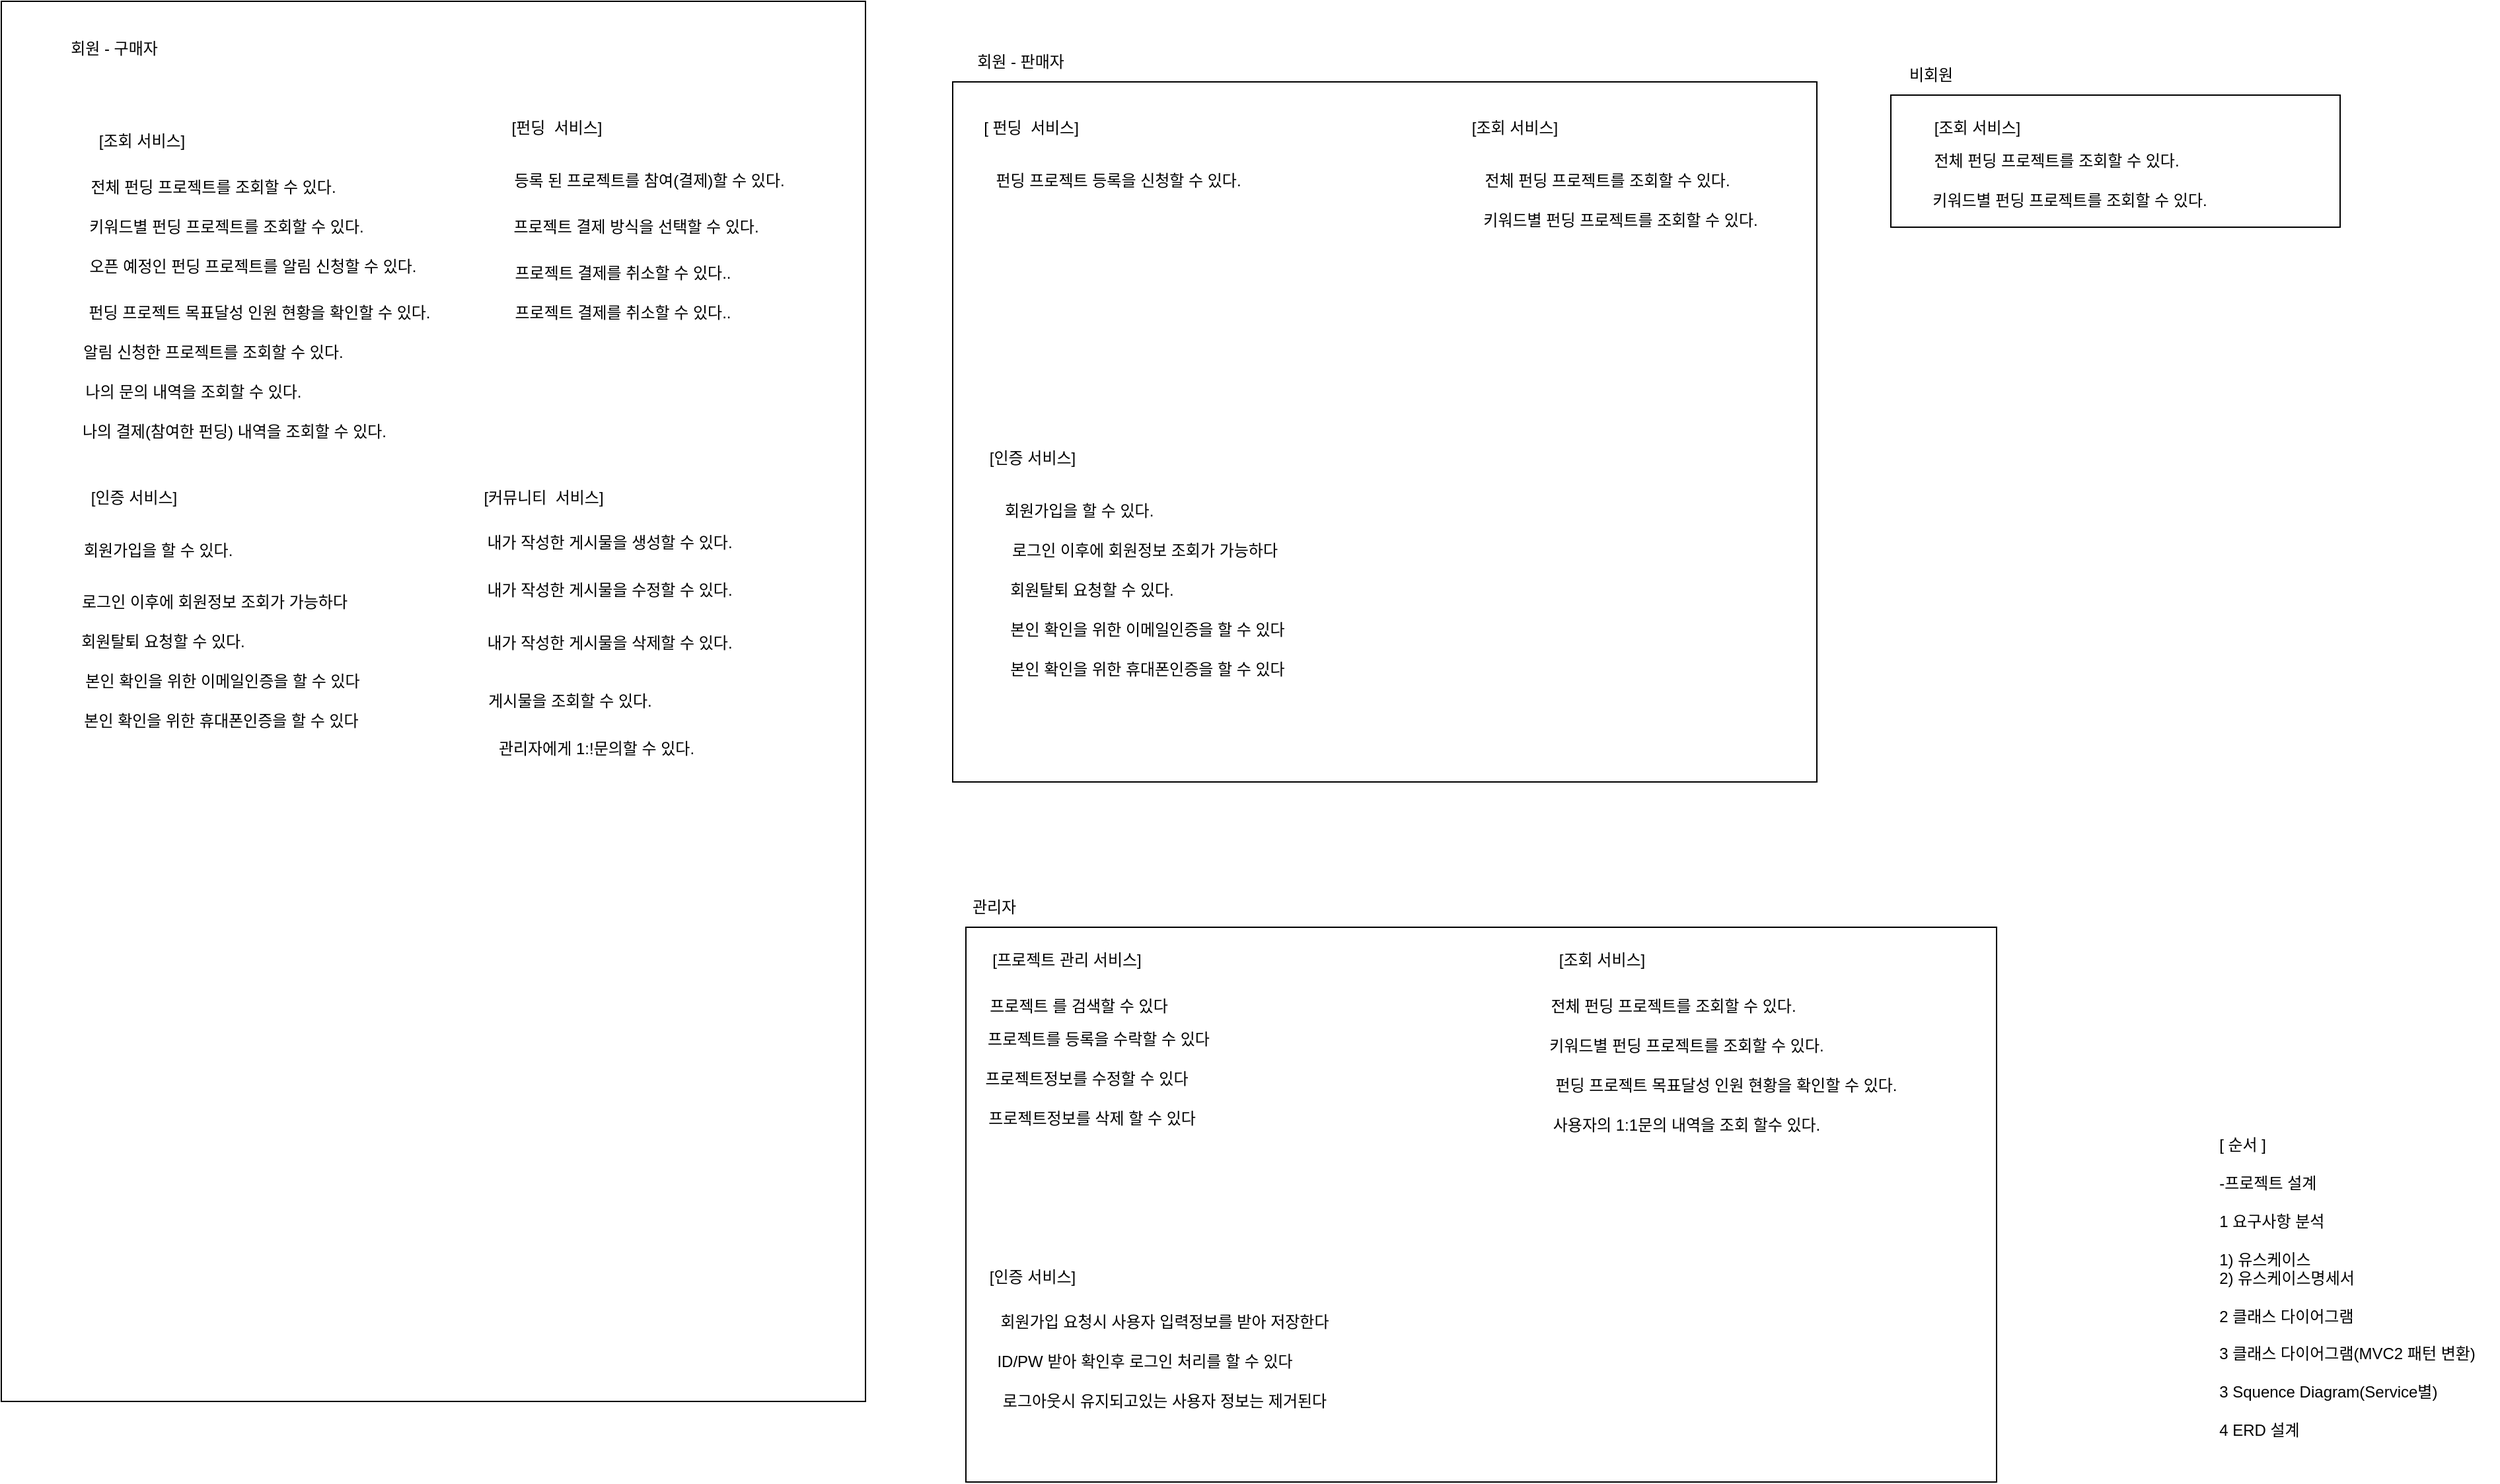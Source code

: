 <mxfile version="24.0.6" type="device" pages="13">
  <diagram id="Exhmos0V5MrwLxkNMj15" name="01요구사항정리">
    <mxGraphModel dx="4261" dy="1418" grid="1" gridSize="10" guides="1" tooltips="1" connect="1" arrows="1" fold="1" page="1" pageScale="1" pageWidth="827" pageHeight="1169" math="0" shadow="0">
      <root>
        <mxCell id="0" />
        <mxCell id="1" parent="0" />
        <mxCell id="rH5uDCxlVJgdDC_gf3Qf-5" value="" style="rounded=0;whiteSpace=wrap;html=1;" parent="1" vertex="1">
          <mxGeometry x="-810" y="750" width="780" height="420" as="geometry" />
        </mxCell>
        <mxCell id="rH5uDCxlVJgdDC_gf3Qf-4" value="" style="rounded=0;whiteSpace=wrap;html=1;" parent="1" vertex="1">
          <mxGeometry x="-110" y="120" width="340" height="100" as="geometry" />
        </mxCell>
        <mxCell id="rH5uDCxlVJgdDC_gf3Qf-3" value="" style="rounded=0;whiteSpace=wrap;html=1;" parent="1" vertex="1">
          <mxGeometry x="-820" y="110" width="654" height="530" as="geometry" />
        </mxCell>
        <mxCell id="0Hx6OvtdSC8D4z6hXmj2-2" value="회원 - 판매자" style="text;html=1;align=center;verticalAlign=middle;resizable=0;points=[];autosize=1;strokeColor=none;fillColor=none;" parent="1" vertex="1">
          <mxGeometry x="-814" y="80" width="90" height="30" as="geometry" />
        </mxCell>
        <mxCell id="0Hx6OvtdSC8D4z6hXmj2-3" value="비회원" style="text;html=1;align=center;verticalAlign=middle;resizable=0;points=[];autosize=1;strokeColor=none;fillColor=none;" parent="1" vertex="1">
          <mxGeometry x="-110" y="90" width="60" height="30" as="geometry" />
        </mxCell>
        <mxCell id="0Hx6OvtdSC8D4z6hXmj2-5" value="관리자" style="text;html=1;align=center;verticalAlign=middle;resizable=0;points=[];autosize=1;strokeColor=none;fillColor=none;" parent="1" vertex="1">
          <mxGeometry x="-819" y="720" width="60" height="30" as="geometry" />
        </mxCell>
        <mxCell id="0Hx6OvtdSC8D4z6hXmj2-8" value="펀딩 프로젝트 등록을 신청할 수 있다." style="text;html=1;align=center;verticalAlign=middle;resizable=0;points=[];autosize=1;strokeColor=none;fillColor=none;" parent="1" vertex="1">
          <mxGeometry x="-805" y="170" width="220" height="30" as="geometry" />
        </mxCell>
        <mxCell id="mQBvw8MWruNdsQXdAvtr-1" value="[ 펀딩&amp;nbsp; 서비스]" style="text;html=1;align=center;verticalAlign=middle;resizable=0;points=[];autosize=1;strokeColor=none;fillColor=none;" parent="1" vertex="1">
          <mxGeometry x="-811" y="130" width="100" height="30" as="geometry" />
        </mxCell>
        <mxCell id="mQBvw8MWruNdsQXdAvtr-2" value="[조회 서비스]" style="text;html=1;align=center;verticalAlign=middle;resizable=0;points=[];autosize=1;strokeColor=none;fillColor=none;" parent="1" vertex="1">
          <mxGeometry x="-90" y="130" width="90" height="30" as="geometry" />
        </mxCell>
        <mxCell id="mQBvw8MWruNdsQXdAvtr-3" value="[인증 서비스]" style="text;html=1;align=center;verticalAlign=middle;resizable=0;points=[];autosize=1;strokeColor=none;fillColor=none;" parent="1" vertex="1">
          <mxGeometry x="-805" y="380" width="90" height="30" as="geometry" />
        </mxCell>
        <mxCell id="mQBvw8MWruNdsQXdAvtr-7" value="로그인 이후에 회원정보 조회가 가능하다" style="text;html=1;align=center;verticalAlign=middle;resizable=0;points=[];autosize=1;strokeColor=none;fillColor=none;" parent="1" vertex="1">
          <mxGeometry x="-795" y="450" width="240" height="30" as="geometry" />
        </mxCell>
        <mxCell id="mQBvw8MWruNdsQXdAvtr-8" value="회원탈퇴 요청할 수 있다." style="text;html=1;align=center;verticalAlign=middle;resizable=0;points=[];autosize=1;strokeColor=none;fillColor=none;" parent="1" vertex="1">
          <mxGeometry x="-795" y="480" width="160" height="30" as="geometry" />
        </mxCell>
        <mxCell id="2-0ZHYHw7iI-56yjw9DP-1" value="[조회 서비스]" style="text;html=1;align=center;verticalAlign=middle;resizable=0;points=[];autosize=1;strokeColor=none;fillColor=none;" parent="1" vertex="1">
          <mxGeometry x="-440" y="130" width="90" height="30" as="geometry" />
        </mxCell>
        <mxCell id="ZPm6kXyxRqWN1L8tcGS6-1" value="프로젝트 를 검색할 수 있다" style="text;html=1;align=center;verticalAlign=middle;resizable=0;points=[];autosize=1;strokeColor=none;fillColor=none;" parent="1" vertex="1">
          <mxGeometry x="-810" y="795" width="170" height="30" as="geometry" />
        </mxCell>
        <mxCell id="ZPm6kXyxRqWN1L8tcGS6-2" value="[프로젝트 관리 서비스]" style="text;html=1;align=center;verticalAlign=middle;resizable=0;points=[];autosize=1;strokeColor=none;fillColor=none;" parent="1" vertex="1">
          <mxGeometry x="-804" y="760" width="140" height="30" as="geometry" />
        </mxCell>
        <mxCell id="ZPm6kXyxRqWN1L8tcGS6-4" value="프로젝트를 등록을 수락할 수 있다" style="text;html=1;align=center;verticalAlign=middle;resizable=0;points=[];autosize=1;strokeColor=none;fillColor=none;" parent="1" vertex="1">
          <mxGeometry x="-810" y="820" width="200" height="30" as="geometry" />
        </mxCell>
        <mxCell id="ZPm6kXyxRqWN1L8tcGS6-5" value="프로젝트정보를 수정할 수 있다" style="text;html=1;align=center;verticalAlign=middle;resizable=0;points=[];autosize=1;strokeColor=none;fillColor=none;" parent="1" vertex="1">
          <mxGeometry x="-814" y="850" width="190" height="30" as="geometry" />
        </mxCell>
        <mxCell id="ZPm6kXyxRqWN1L8tcGS6-6" value="프로젝트정보를 삭제 할 수 있다" style="text;html=1;align=center;verticalAlign=middle;resizable=0;points=[];autosize=1;strokeColor=none;fillColor=none;" parent="1" vertex="1">
          <mxGeometry x="-810" y="880" width="190" height="30" as="geometry" />
        </mxCell>
        <mxCell id="E00CYHEOYN3rLlaI8wjM-10" value="본인 확인을 위한 이메일인증을 할 수 있다" style="text;html=1;align=center;verticalAlign=middle;resizable=0;points=[];autosize=1;strokeColor=none;fillColor=none;" parent="1" vertex="1">
          <mxGeometry x="-798" y="510" width="250" height="30" as="geometry" />
        </mxCell>
        <mxCell id="E00CYHEOYN3rLlaI8wjM-11" value="본인 확인을 위한 휴대폰인증을 할 수 있다" style="text;html=1;align=center;verticalAlign=middle;resizable=0;points=[];autosize=1;strokeColor=none;fillColor=none;" parent="1" vertex="1">
          <mxGeometry x="-798" y="540" width="250" height="30" as="geometry" />
        </mxCell>
        <mxCell id="rH5uDCxlVJgdDC_gf3Qf-1" value="&lt;div style=&quot;text-align: left;&quot;&gt;&lt;span style=&quot;background-color: initial;&quot;&gt;[ 순서 ]&lt;/span&gt;&lt;/div&gt;&lt;div style=&quot;text-align: left;&quot;&gt;&lt;span style=&quot;background-color: initial;&quot;&gt;&lt;br&gt;&lt;/span&gt;&lt;/div&gt;&lt;div style=&quot;text-align: left;&quot;&gt;&lt;span style=&quot;background-color: initial;&quot;&gt;-프로젝트 설계&lt;/span&gt;&lt;/div&gt;&lt;div style=&quot;text-align: left;&quot;&gt;&lt;span style=&quot;background-color: initial;&quot;&gt;&lt;br&gt;&lt;/span&gt;&lt;/div&gt;&lt;div style=&quot;text-align: left;&quot;&gt;&lt;span style=&quot;background-color: initial;&quot;&gt;1 요구사항 분석&lt;/span&gt;&lt;/div&gt;&lt;div style=&quot;text-align: left;&quot;&gt;&lt;span style=&quot;background-color: initial;&quot;&gt;&lt;br&gt;&lt;/span&gt;&lt;/div&gt;&lt;div style=&quot;text-align: left;&quot;&gt;&lt;span style=&quot;background-color: initial;&quot;&gt;1) 유스케이스&amp;nbsp;&lt;/span&gt;&lt;/div&gt;&lt;span style=&quot;&quot;&gt;&lt;div style=&quot;text-align: left;&quot;&gt;&lt;span style=&quot;background-color: initial;&quot;&gt;2) 유스케이스명세서&lt;/span&gt;&lt;/div&gt;&lt;div style=&quot;text-align: left;&quot;&gt;&lt;span style=&quot;background-color: initial;&quot;&gt;&lt;br&gt;&lt;/span&gt;&lt;/div&gt;&lt;div style=&quot;text-align: left;&quot;&gt;&lt;span style=&quot;background-color: initial;&quot;&gt;2 클래스 다이어그램&lt;/span&gt;&lt;/div&gt;&lt;div style=&quot;text-align: left;&quot;&gt;&lt;span style=&quot;background-color: initial;&quot;&gt;&lt;br&gt;&lt;/span&gt;&lt;/div&gt;&lt;div style=&quot;text-align: left;&quot;&gt;3 클래스 다이어그램(MVC2 패턴 변환)&lt;/div&gt;&lt;div style=&quot;text-align: left;&quot;&gt;&lt;br&gt;&lt;/div&gt;&lt;div style=&quot;text-align: left;&quot;&gt;3 Squence Diagram(Service별)&lt;/div&gt;&lt;div style=&quot;text-align: left;&quot;&gt;&lt;br&gt;&lt;/div&gt;&lt;div style=&quot;text-align: left;&quot;&gt;4 ERD 설계&lt;/div&gt;&lt;div style=&quot;text-align: left;&quot;&gt;&lt;br&gt;&lt;/div&gt;&lt;/span&gt;" style="text;html=1;align=center;verticalAlign=middle;resizable=0;points=[];autosize=1;strokeColor=none;fillColor=none;" parent="1" vertex="1">
          <mxGeometry x="120" y="900" width="230" height="260" as="geometry" />
        </mxCell>
        <mxCell id="R0eUAwjf5MrVSEbiYGi5-9" value="" style="rounded=0;whiteSpace=wrap;html=1;" parent="1" vertex="1">
          <mxGeometry x="-1540" y="49" width="654" height="1060" as="geometry" />
        </mxCell>
        <mxCell id="R0eUAwjf5MrVSEbiYGi5-10" value="회원 - 구매자" style="text;html=1;align=center;verticalAlign=middle;resizable=0;points=[];autosize=1;strokeColor=none;fillColor=none;" parent="1" vertex="1">
          <mxGeometry x="-1500" y="70" width="90" height="30" as="geometry" />
        </mxCell>
        <mxCell id="R0eUAwjf5MrVSEbiYGi5-15" value="[조회 서비스]" style="text;html=1;align=center;verticalAlign=middle;resizable=0;points=[];autosize=1;strokeColor=none;fillColor=none;" parent="1" vertex="1">
          <mxGeometry x="-1479" y="140" width="90" height="30" as="geometry" />
        </mxCell>
        <mxCell id="R0eUAwjf5MrVSEbiYGi5-16" value="전체 펀딩 프로젝트를 조회할 수 있다." style="text;html=1;align=center;verticalAlign=middle;resizable=0;points=[];autosize=1;strokeColor=none;fillColor=none;" parent="1" vertex="1">
          <mxGeometry x="-1490" y="175" width="220" height="30" as="geometry" />
        </mxCell>
        <mxCell id="R0eUAwjf5MrVSEbiYGi5-17" value="[펀딩&amp;nbsp; 서비스]" style="text;html=1;align=center;verticalAlign=middle;resizable=0;points=[];autosize=1;strokeColor=none;fillColor=none;" parent="1" vertex="1">
          <mxGeometry x="-1170" y="130" width="100" height="30" as="geometry" />
        </mxCell>
        <mxCell id="R0eUAwjf5MrVSEbiYGi5-18" value="[인증 서비스]" style="text;html=1;align=center;verticalAlign=middle;resizable=0;points=[];autosize=1;strokeColor=none;fillColor=none;" parent="1" vertex="1">
          <mxGeometry x="-1485" y="410" width="90" height="30" as="geometry" />
        </mxCell>
        <mxCell id="R0eUAwjf5MrVSEbiYGi5-26" value="등록 된 프로젝트를 참여(결제)할 수 있다." style="text;html=1;align=center;verticalAlign=middle;resizable=0;points=[];autosize=1;strokeColor=none;fillColor=none;" parent="1" vertex="1">
          <mxGeometry x="-1170" y="170" width="240" height="30" as="geometry" />
        </mxCell>
        <mxCell id="R0eUAwjf5MrVSEbiYGi5-28" value="프로젝트 결제 방식을 선택할 수 있다." style="text;html=1;align=center;verticalAlign=middle;resizable=0;points=[];autosize=1;strokeColor=none;fillColor=none;" parent="1" vertex="1">
          <mxGeometry x="-1170" y="205" width="220" height="30" as="geometry" />
        </mxCell>
        <mxCell id="R0eUAwjf5MrVSEbiYGi5-29" value="프로젝트 결제를 취소할 수 있다.." style="text;html=1;align=center;verticalAlign=middle;resizable=0;points=[];autosize=1;strokeColor=none;fillColor=none;" parent="1" vertex="1">
          <mxGeometry x="-1170" y="240" width="200" height="30" as="geometry" />
        </mxCell>
        <mxCell id="R0eUAwjf5MrVSEbiYGi5-30" value="프로젝트 결제를 취소할 수 있다.." style="text;html=1;align=center;verticalAlign=middle;resizable=0;points=[];autosize=1;strokeColor=none;fillColor=none;" parent="1" vertex="1">
          <mxGeometry x="-1170" y="270" width="200" height="30" as="geometry" />
        </mxCell>
        <mxCell id="R0eUAwjf5MrVSEbiYGi5-31" value="펀딩 프로젝트 목표달성 인원 현황을 확인할 수 있다." style="text;html=1;align=center;verticalAlign=middle;resizable=0;points=[];autosize=1;strokeColor=none;fillColor=none;" parent="1" vertex="1">
          <mxGeometry x="-1495" y="270" width="300" height="30" as="geometry" />
        </mxCell>
        <mxCell id="R0eUAwjf5MrVSEbiYGi5-32" value="오픈 예정인 펀딩 프로젝트를 알림 신청할 수 있다." style="text;html=1;align=center;verticalAlign=middle;resizable=0;points=[];autosize=1;strokeColor=none;fillColor=none;" parent="1" vertex="1">
          <mxGeometry x="-1495" y="235" width="290" height="30" as="geometry" />
        </mxCell>
        <mxCell id="R0eUAwjf5MrVSEbiYGi5-33" value="키워드별 펀딩 프로젝트를 조회할 수 있다." style="text;html=1;align=center;verticalAlign=middle;resizable=0;points=[];autosize=1;strokeColor=none;fillColor=none;" parent="1" vertex="1">
          <mxGeometry x="-1495" y="205" width="250" height="30" as="geometry" />
        </mxCell>
        <mxCell id="R0eUAwjf5MrVSEbiYGi5-34" value="[커뮤니티&amp;nbsp; 서비스]" style="text;html=1;align=center;verticalAlign=middle;resizable=0;points=[];autosize=1;strokeColor=none;fillColor=none;" parent="1" vertex="1">
          <mxGeometry x="-1190" y="410" width="120" height="30" as="geometry" />
        </mxCell>
        <mxCell id="R0eUAwjf5MrVSEbiYGi5-36" value="내가 작성한 게시물을 생성할 수 있다." style="text;html=1;align=center;verticalAlign=middle;resizable=0;points=[];autosize=1;strokeColor=none;fillColor=none;" parent="1" vertex="1">
          <mxGeometry x="-1190" y="444" width="220" height="30" as="geometry" />
        </mxCell>
        <mxCell id="R0eUAwjf5MrVSEbiYGi5-37" value="내가 작성한 게시물을 수정할 수 있다." style="text;html=1;align=center;verticalAlign=middle;resizable=0;points=[];autosize=1;strokeColor=none;fillColor=none;" parent="1" vertex="1">
          <mxGeometry x="-1190" y="480" width="220" height="30" as="geometry" />
        </mxCell>
        <mxCell id="R0eUAwjf5MrVSEbiYGi5-38" value="내가 작성한 게시물을 삭제할 수 있다." style="text;html=1;align=center;verticalAlign=middle;resizable=0;points=[];autosize=1;strokeColor=none;fillColor=none;" parent="1" vertex="1">
          <mxGeometry x="-1190" y="520" width="220" height="30" as="geometry" />
        </mxCell>
        <mxCell id="R0eUAwjf5MrVSEbiYGi5-39" value="게시물을 조회할 수 있다." style="text;html=1;align=center;verticalAlign=middle;resizable=0;points=[];autosize=1;strokeColor=none;fillColor=none;" parent="1" vertex="1">
          <mxGeometry x="-1190" y="564" width="160" height="30" as="geometry" />
        </mxCell>
        <mxCell id="R0eUAwjf5MrVSEbiYGi5-42" value="알림 신청한 프로젝트를 조회할 수 있다." style="text;html=1;align=center;verticalAlign=middle;resizable=0;points=[];autosize=1;strokeColor=none;fillColor=none;" parent="1" vertex="1">
          <mxGeometry x="-1500" y="300" width="240" height="30" as="geometry" />
        </mxCell>
        <mxCell id="R0eUAwjf5MrVSEbiYGi5-43" value="나의 문의 내역을 조회할 수 있다." style="text;html=1;align=center;verticalAlign=middle;resizable=0;points=[];autosize=1;strokeColor=none;fillColor=none;" parent="1" vertex="1">
          <mxGeometry x="-1495" y="330" width="200" height="30" as="geometry" />
        </mxCell>
        <mxCell id="R0eUAwjf5MrVSEbiYGi5-44" value="나의 결제(참여한 펀딩) 내역을 조회할 수 있다." style="text;html=1;align=center;verticalAlign=middle;resizable=0;points=[];autosize=1;strokeColor=none;fillColor=none;" parent="1" vertex="1">
          <mxGeometry x="-1499" y="360" width="270" height="30" as="geometry" />
        </mxCell>
        <mxCell id="R0eUAwjf5MrVSEbiYGi5-46" value="관리자에게 1:!문의할 수 있다." style="text;html=1;align=center;verticalAlign=middle;resizable=0;points=[];autosize=1;strokeColor=none;fillColor=none;" parent="1" vertex="1">
          <mxGeometry x="-1180" y="600" width="180" height="30" as="geometry" />
        </mxCell>
        <mxCell id="R0eUAwjf5MrVSEbiYGi5-47" value="[조회 서비스]" style="text;html=1;align=center;verticalAlign=middle;resizable=0;points=[];autosize=1;strokeColor=none;fillColor=none;" parent="1" vertex="1">
          <mxGeometry x="-374" y="760" width="90" height="30" as="geometry" />
        </mxCell>
        <mxCell id="R0eUAwjf5MrVSEbiYGi5-48" value="전체 펀딩 프로젝트를 조회할 수 있다." style="text;html=1;align=center;verticalAlign=middle;resizable=0;points=[];autosize=1;strokeColor=none;fillColor=none;" parent="1" vertex="1">
          <mxGeometry x="-385" y="795" width="220" height="30" as="geometry" />
        </mxCell>
        <mxCell id="R0eUAwjf5MrVSEbiYGi5-49" value="펀딩 프로젝트 목표달성 인원 현황을 확인할 수 있다." style="text;html=1;align=center;verticalAlign=middle;resizable=0;points=[];autosize=1;strokeColor=none;fillColor=none;" parent="1" vertex="1">
          <mxGeometry x="-385" y="855" width="300" height="30" as="geometry" />
        </mxCell>
        <mxCell id="R0eUAwjf5MrVSEbiYGi5-50" value="키워드별 펀딩 프로젝트를 조회할 수 있다." style="text;html=1;align=center;verticalAlign=middle;resizable=0;points=[];autosize=1;strokeColor=none;fillColor=none;" parent="1" vertex="1">
          <mxGeometry x="-390" y="825" width="250" height="30" as="geometry" />
        </mxCell>
        <mxCell id="R0eUAwjf5MrVSEbiYGi5-51" value="사용자의 1:1문의 내역을 조회 할수 있다." style="text;html=1;align=center;verticalAlign=middle;resizable=0;points=[];autosize=1;strokeColor=none;fillColor=none;" parent="1" vertex="1">
          <mxGeometry x="-385" y="885" width="240" height="30" as="geometry" />
        </mxCell>
        <mxCell id="R0eUAwjf5MrVSEbiYGi5-58" value="[인증 서비스]" style="text;html=1;align=center;verticalAlign=middle;resizable=0;points=[];autosize=1;strokeColor=none;fillColor=none;" parent="1" vertex="1">
          <mxGeometry x="-805" y="1000" width="90" height="30" as="geometry" />
        </mxCell>
        <mxCell id="R0eUAwjf5MrVSEbiYGi5-59" value="회원가입 요청시 사용자 입력정보를 받아 저장한다" style="text;html=1;align=center;verticalAlign=middle;resizable=0;points=[];autosize=1;strokeColor=none;fillColor=none;" parent="1" vertex="1">
          <mxGeometry x="-805" y="1034" width="290" height="30" as="geometry" />
        </mxCell>
        <mxCell id="R0eUAwjf5MrVSEbiYGi5-60" value="ID/PW 받아 확인후 로그인 처리를 할 수 있다" style="text;html=1;align=center;verticalAlign=middle;resizable=0;points=[];autosize=1;strokeColor=none;fillColor=none;" parent="1" vertex="1">
          <mxGeometry x="-805" y="1064" width="260" height="30" as="geometry" />
        </mxCell>
        <mxCell id="R0eUAwjf5MrVSEbiYGi5-61" value="로그아웃시 유지되고있는 사용자 정보는 제거된다" style="text;html=1;align=center;verticalAlign=middle;resizable=0;points=[];autosize=1;strokeColor=none;fillColor=none;" parent="1" vertex="1">
          <mxGeometry x="-805" y="1094" width="290" height="30" as="geometry" />
        </mxCell>
        <mxCell id="R0eUAwjf5MrVSEbiYGi5-62" value="회원가입을 할 수 있다.&amp;nbsp;" style="text;html=1;align=center;verticalAlign=middle;resizable=0;points=[];autosize=1;strokeColor=none;fillColor=none;" parent="1" vertex="1">
          <mxGeometry x="-798" y="420" width="150" height="30" as="geometry" />
        </mxCell>
        <mxCell id="R0eUAwjf5MrVSEbiYGi5-69" value="로그인 이후에 회원정보 조회가 가능하다" style="text;html=1;align=center;verticalAlign=middle;resizable=0;points=[];autosize=1;strokeColor=none;fillColor=none;" parent="1" vertex="1">
          <mxGeometry x="-1499" y="489" width="240" height="30" as="geometry" />
        </mxCell>
        <mxCell id="R0eUAwjf5MrVSEbiYGi5-70" value="회원탈퇴 요청할 수 있다." style="text;html=1;align=center;verticalAlign=middle;resizable=0;points=[];autosize=1;strokeColor=none;fillColor=none;" parent="1" vertex="1">
          <mxGeometry x="-1498" y="519" width="160" height="30" as="geometry" />
        </mxCell>
        <mxCell id="R0eUAwjf5MrVSEbiYGi5-71" value="본인 확인을 위한 이메일인증을 할 수 있다" style="text;html=1;align=center;verticalAlign=middle;resizable=0;points=[];autosize=1;strokeColor=none;fillColor=none;" parent="1" vertex="1">
          <mxGeometry x="-1498" y="549" width="250" height="30" as="geometry" />
        </mxCell>
        <mxCell id="R0eUAwjf5MrVSEbiYGi5-72" value="본인 확인을 위한 휴대폰인증을 할 수 있다" style="text;html=1;align=center;verticalAlign=middle;resizable=0;points=[];autosize=1;strokeColor=none;fillColor=none;" parent="1" vertex="1">
          <mxGeometry x="-1499" y="579" width="250" height="30" as="geometry" />
        </mxCell>
        <mxCell id="R0eUAwjf5MrVSEbiYGi5-73" value="회원가입을 할 수 있다.&amp;nbsp;" style="text;html=1;align=center;verticalAlign=middle;resizable=0;points=[];autosize=1;strokeColor=none;fillColor=none;" parent="1" vertex="1">
          <mxGeometry x="-1495" y="450" width="150" height="30" as="geometry" />
        </mxCell>
        <mxCell id="R0eUAwjf5MrVSEbiYGi5-74" value="전체 펀딩 프로젝트를 조회할 수 있다." style="text;html=1;align=center;verticalAlign=middle;resizable=0;points=[];autosize=1;strokeColor=none;fillColor=none;" parent="1" vertex="1">
          <mxGeometry x="-435" y="170" width="220" height="30" as="geometry" />
        </mxCell>
        <mxCell id="R0eUAwjf5MrVSEbiYGi5-75" value="키워드별 펀딩 프로젝트를 조회할 수 있다." style="text;html=1;align=center;verticalAlign=middle;resizable=0;points=[];autosize=1;strokeColor=none;fillColor=none;" parent="1" vertex="1">
          <mxGeometry x="-440" y="200" width="250" height="30" as="geometry" />
        </mxCell>
        <mxCell id="R0eUAwjf5MrVSEbiYGi5-76" value="전체 펀딩 프로젝트를 조회할 수 있다." style="text;html=1;align=center;verticalAlign=middle;resizable=0;points=[];autosize=1;strokeColor=none;fillColor=none;" parent="1" vertex="1">
          <mxGeometry x="-95" y="155" width="220" height="30" as="geometry" />
        </mxCell>
        <mxCell id="R0eUAwjf5MrVSEbiYGi5-77" value="키워드별 펀딩 프로젝트를 조회할 수 있다." style="text;html=1;align=center;verticalAlign=middle;resizable=0;points=[];autosize=1;strokeColor=none;fillColor=none;" parent="1" vertex="1">
          <mxGeometry x="-100" y="185" width="250" height="30" as="geometry" />
        </mxCell>
      </root>
    </mxGraphModel>
  </diagram>
  <diagram id="DVIYCdoWCnHOzDaxWkXW" name="02 [예제]USECASE">
    <mxGraphModel dx="1687" dy="918" grid="1" gridSize="10" guides="1" tooltips="1" connect="1" arrows="1" fold="1" page="1" pageScale="1" pageWidth="3300" pageHeight="4681" math="0" shadow="0">
      <root>
        <mxCell id="0" />
        <mxCell id="1" parent="0" />
        <mxCell id="k8Hj9xhFZyUb7TvIYciP-7" value="회원" style="shape=umlActor;verticalLabelPosition=bottom;verticalAlign=top;html=1;" parent="1" vertex="1">
          <mxGeometry x="350" y="570" width="30" height="60" as="geometry" />
        </mxCell>
        <mxCell id="k8Hj9xhFZyUb7TvIYciP-15" value="비회원" style="shape=umlActor;verticalLabelPosition=bottom;verticalAlign=top;html=1;" parent="1" vertex="1">
          <mxGeometry x="350" y="330" width="30" height="60" as="geometry" />
        </mxCell>
        <mxCell id="k8Hj9xhFZyUb7TvIYciP-17" value="도서 조회" style="ellipse;whiteSpace=wrap;html=1;" parent="1" vertex="1">
          <mxGeometry x="580" y="440" width="70" height="40" as="geometry" />
        </mxCell>
        <mxCell id="k8Hj9xhFZyUb7TvIYciP-20" value="" style="endArrow=classic;html=1;rounded=0;entryX=0;entryY=0.5;entryDx=0;entryDy=0;" parent="1" target="k8Hj9xhFZyUb7TvIYciP-17" edge="1">
          <mxGeometry width="50" height="50" relative="1" as="geometry">
            <mxPoint x="390" y="367.317" as="sourcePoint" />
            <mxPoint x="750" y="410" as="targetPoint" />
          </mxGeometry>
        </mxCell>
        <mxCell id="k8Hj9xhFZyUb7TvIYciP-21" value="" style="endArrow=classic;html=1;rounded=0;entryX=0.043;entryY=0.75;entryDx=0;entryDy=0;entryPerimeter=0;" parent="1" source="k8Hj9xhFZyUb7TvIYciP-7" target="k8Hj9xhFZyUb7TvIYciP-17" edge="1">
          <mxGeometry width="50" height="50" relative="1" as="geometry">
            <mxPoint x="400" y="370" as="sourcePoint" />
            <mxPoint x="590" y="370" as="targetPoint" />
          </mxGeometry>
        </mxCell>
        <mxCell id="k8Hj9xhFZyUb7TvIYciP-24" value="인증" style="ellipse;whiteSpace=wrap;html=1;" parent="1" vertex="1">
          <mxGeometry x="760" y="340" width="70" height="40" as="geometry" />
        </mxCell>
        <mxCell id="k8Hj9xhFZyUb7TvIYciP-27" value="사서" style="shape=umlActor;verticalLabelPosition=bottom;verticalAlign=top;html=1;" parent="1" vertex="1">
          <mxGeometry x="1280" y="345" width="30" height="60" as="geometry" />
        </mxCell>
        <mxCell id="k8Hj9xhFZyUb7TvIYciP-28" value="도서 관리" style="ellipse;whiteSpace=wrap;html=1;" parent="1" vertex="1">
          <mxGeometry x="1030" y="290" width="70" height="40" as="geometry" />
        </mxCell>
        <mxCell id="k8Hj9xhFZyUb7TvIYciP-32" value="회원 관리" style="ellipse;whiteSpace=wrap;html=1;" parent="1" vertex="1">
          <mxGeometry x="1030" y="420" width="70" height="40" as="geometry" />
        </mxCell>
        <mxCell id="k8Hj9xhFZyUb7TvIYciP-33" value="" style="endArrow=classic;html=1;rounded=0;entryX=1;entryY=0.75;entryDx=0;entryDy=0;entryPerimeter=0;" parent="1" source="k8Hj9xhFZyUb7TvIYciP-27" target="k8Hj9xhFZyUb7TvIYciP-28" edge="1">
          <mxGeometry width="50" height="50" relative="1" as="geometry">
            <mxPoint x="400" y="280.0" as="sourcePoint" />
            <mxPoint x="590" y="280.0" as="targetPoint" />
          </mxGeometry>
        </mxCell>
        <mxCell id="k8Hj9xhFZyUb7TvIYciP-34" value="" style="endArrow=classic;html=1;rounded=0;entryX=1;entryY=0.5;entryDx=0;entryDy=0;" parent="1" source="k8Hj9xhFZyUb7TvIYciP-27" target="k8Hj9xhFZyUb7TvIYciP-32" edge="1">
          <mxGeometry width="50" height="50" relative="1" as="geometry">
            <mxPoint x="1260" y="370" as="sourcePoint" />
            <mxPoint x="1110" y="330.0" as="targetPoint" />
          </mxGeometry>
        </mxCell>
        <mxCell id="k8Hj9xhFZyUb7TvIYciP-35" value="&amp;lt;&amp;lt;include&amp;gt;&amp;gt;" style="endArrow=open;endSize=12;dashed=1;html=1;rounded=0;exitX=0;exitY=0.5;exitDx=0;exitDy=0;entryX=0.964;entryY=0.783;entryDx=0;entryDy=0;entryPerimeter=0;" parent="1" source="k8Hj9xhFZyUb7TvIYciP-32" target="k8Hj9xhFZyUb7TvIYciP-24" edge="1">
          <mxGeometry width="160" relative="1" as="geometry">
            <mxPoint x="660" y="460" as="sourcePoint" />
            <mxPoint x="770.28" y="375.44" as="targetPoint" />
          </mxGeometry>
        </mxCell>
        <mxCell id="k8Hj9xhFZyUb7TvIYciP-36" value="&amp;lt;&amp;lt;include&amp;gt;&amp;gt;" style="endArrow=open;endSize=12;dashed=1;html=1;rounded=0;exitX=0.024;exitY=0.658;exitDx=0;exitDy=0;entryX=1;entryY=0.5;entryDx=0;entryDy=0;exitPerimeter=0;" parent="1" source="k8Hj9xhFZyUb7TvIYciP-28" target="k8Hj9xhFZyUb7TvIYciP-24" edge="1">
          <mxGeometry width="160" relative="1" as="geometry">
            <mxPoint x="1040" y="450" as="sourcePoint" />
            <mxPoint x="829.749" y="384.142" as="targetPoint" />
          </mxGeometry>
        </mxCell>
        <mxCell id="EQv8tExUkJFSn41ABTpx-3" value="추가" style="ellipse;whiteSpace=wrap;html=1;" parent="1" vertex="1">
          <mxGeometry x="1040" y="230" width="40" height="40" as="geometry" />
        </mxCell>
        <mxCell id="EQv8tExUkJFSn41ABTpx-4" value="수정" style="ellipse;whiteSpace=wrap;html=1;" parent="1" vertex="1">
          <mxGeometry x="1080" y="230" width="40" height="40" as="geometry" />
        </mxCell>
        <mxCell id="EQv8tExUkJFSn41ABTpx-5" value="삭제" style="ellipse;whiteSpace=wrap;html=1;" parent="1" vertex="1">
          <mxGeometry x="1120" y="230" width="40" height="40" as="geometry" />
        </mxCell>
        <mxCell id="EQ6SyKmEfCM1zIw6xuts-2" value="" style="edgeStyle=orthogonalEdgeStyle;rounded=0;orthogonalLoop=1;jettySize=auto;html=1;" parent="1" source="EQv8tExUkJFSn41ABTpx-12" target="k8Hj9xhFZyUb7TvIYciP-17" edge="1">
          <mxGeometry relative="1" as="geometry" />
        </mxCell>
        <mxCell id="EQv8tExUkJFSn41ABTpx-12" value="키워드" style="ellipse;whiteSpace=wrap;html=1;" parent="1" vertex="1">
          <mxGeometry x="620" y="355" width="40" height="40" as="geometry" />
        </mxCell>
        <mxCell id="EQ6SyKmEfCM1zIw6xuts-1" value="" style="edgeStyle=orthogonalEdgeStyle;rounded=0;orthogonalLoop=1;jettySize=auto;html=1;" parent="1" source="EQv8tExUkJFSn41ABTpx-13" target="k8Hj9xhFZyUb7TvIYciP-17" edge="1">
          <mxGeometry relative="1" as="geometry" />
        </mxCell>
        <mxCell id="EQv8tExUkJFSn41ABTpx-13" value="전체" style="ellipse;whiteSpace=wrap;html=1;" parent="1" vertex="1">
          <mxGeometry x="560" y="355" width="40" height="40" as="geometry" />
        </mxCell>
        <mxCell id="DboR4HUlfWze3812EF0Y-1" value="대여 관리" style="ellipse;whiteSpace=wrap;html=1;" parent="1" vertex="1">
          <mxGeometry x="1030" y="590" width="70" height="40" as="geometry" />
        </mxCell>
        <mxCell id="DboR4HUlfWze3812EF0Y-4" value="제목" style="ellipse;whiteSpace=wrap;html=1;" parent="1" vertex="1">
          <mxGeometry x="620" y="290" width="40" height="40" as="geometry" />
        </mxCell>
        <mxCell id="DboR4HUlfWze3812EF0Y-5" value="출판사" style="ellipse;whiteSpace=wrap;html=1;" parent="1" vertex="1">
          <mxGeometry x="580" y="290" width="40" height="40" as="geometry" />
        </mxCell>
        <mxCell id="DboR4HUlfWze3812EF0Y-6" value="대여&lt;br&gt;여부" style="ellipse;whiteSpace=wrap;html=1;" parent="1" vertex="1">
          <mxGeometry x="660" y="290" width="40" height="40" as="geometry" />
        </mxCell>
        <mxCell id="DboR4HUlfWze3812EF0Y-9" value="" style="endArrow=classic;html=1;rounded=0;entryX=1;entryY=0;entryDx=0;entryDy=0;" parent="1" source="k8Hj9xhFZyUb7TvIYciP-27" target="DboR4HUlfWze3812EF0Y-1" edge="1">
          <mxGeometry width="50" height="50" relative="1" as="geometry">
            <mxPoint x="1290" y="390" as="sourcePoint" />
            <mxPoint x="1110" y="450" as="targetPoint" />
          </mxGeometry>
        </mxCell>
        <mxCell id="DboR4HUlfWze3812EF0Y-10" value="대여" style="ellipse;whiteSpace=wrap;html=1;" parent="1" vertex="1">
          <mxGeometry x="985" y="650" width="40" height="40" as="geometry" />
        </mxCell>
        <mxCell id="DboR4HUlfWze3812EF0Y-11" value="반납" style="ellipse;whiteSpace=wrap;html=1;" parent="1" vertex="1">
          <mxGeometry x="1025" y="650" width="40" height="40" as="geometry" />
        </mxCell>
        <mxCell id="DboR4HUlfWze3812EF0Y-13" value="예약&lt;br&gt;취소" style="ellipse;whiteSpace=wrap;html=1;" parent="1" vertex="1">
          <mxGeometry x="1105" y="650" width="40" height="40" as="geometry" />
        </mxCell>
        <mxCell id="DboR4HUlfWze3812EF0Y-12" value="예약&lt;br&gt;신청" style="ellipse;whiteSpace=wrap;html=1;" parent="1" vertex="1">
          <mxGeometry x="1065" y="650" width="40" height="40" as="geometry" />
        </mxCell>
        <mxCell id="3dWnSGP8neYOw63LenoP-7" value="조회" style="ellipse;whiteSpace=wrap;html=1;" parent="1" vertex="1">
          <mxGeometry x="1000" y="230" width="40" height="40" as="geometry" />
        </mxCell>
        <mxCell id="3dWnSGP8neYOw63LenoP-8" value="대여예약" style="ellipse;whiteSpace=wrap;html=1;" parent="1" vertex="1">
          <mxGeometry x="580" y="580" width="70" height="40" as="geometry" />
        </mxCell>
        <mxCell id="3dWnSGP8neYOw63LenoP-10" value="나의정보" style="ellipse;whiteSpace=wrap;html=1;" parent="1" vertex="1">
          <mxGeometry x="580" y="690" width="70" height="40" as="geometry" />
        </mxCell>
        <mxCell id="OvHJPmmNOJOJZa_5gyeo-1" value="&amp;lt;&amp;lt;include&amp;gt;&amp;gt;" style="endArrow=open;endSize=12;dashed=1;html=1;rounded=0;exitX=0.5;exitY=0;exitDx=0;exitDy=0;entryX=0.5;entryY=1;entryDx=0;entryDy=0;" parent="1" source="3dWnSGP8neYOw63LenoP-8" target="k8Hj9xhFZyUb7TvIYciP-17" edge="1">
          <mxGeometry width="160" relative="1" as="geometry">
            <mxPoint x="1040" y="450" as="sourcePoint" />
            <mxPoint x="837" y="381" as="targetPoint" />
          </mxGeometry>
        </mxCell>
        <mxCell id="OvHJPmmNOJOJZa_5gyeo-2" value="" style="endArrow=classic;html=1;rounded=0;" parent="1" target="3dWnSGP8neYOw63LenoP-8" edge="1">
          <mxGeometry width="50" height="50" relative="1" as="geometry">
            <mxPoint x="380" y="590" as="sourcePoint" />
            <mxPoint x="593" y="480" as="targetPoint" />
          </mxGeometry>
        </mxCell>
        <mxCell id="OvHJPmmNOJOJZa_5gyeo-3" value="" style="endArrow=classic;html=1;rounded=0;entryX=-0.014;entryY=0.325;entryDx=0;entryDy=0;entryPerimeter=0;" parent="1" target="3dWnSGP8neYOw63LenoP-10" edge="1">
          <mxGeometry width="50" height="50" relative="1" as="geometry">
            <mxPoint x="380" y="590" as="sourcePoint" />
            <mxPoint x="590" y="609" as="targetPoint" />
          </mxGeometry>
        </mxCell>
        <mxCell id="OvHJPmmNOJOJZa_5gyeo-4" value="&amp;lt;&amp;lt;include&amp;gt;&amp;gt;" style="endArrow=open;endSize=12;dashed=1;html=1;rounded=0;exitX=0.957;exitY=0.125;exitDx=0;exitDy=0;entryX=0.3;entryY=1;entryDx=0;entryDy=0;exitPerimeter=0;entryPerimeter=0;" parent="1" source="3dWnSGP8neYOw63LenoP-8" target="k8Hj9xhFZyUb7TvIYciP-24" edge="1">
          <mxGeometry x="-0.256" y="15" width="160" relative="1" as="geometry">
            <mxPoint x="650" y="596" as="sourcePoint" />
            <mxPoint x="720" y="350" as="targetPoint" />
            <mxPoint as="offset" />
          </mxGeometry>
        </mxCell>
        <mxCell id="OvHJPmmNOJOJZa_5gyeo-6" value="개인정보" style="ellipse;whiteSpace=wrap;html=1;" parent="1" vertex="1">
          <mxGeometry x="571" y="742" width="30" height="40" as="geometry" />
        </mxCell>
        <mxCell id="OvHJPmmNOJOJZa_5gyeo-7" value="대여정보" style="ellipse;whiteSpace=wrap;html=1;" parent="1" vertex="1">
          <mxGeometry x="636" y="742" width="30" height="40" as="geometry" />
        </mxCell>
        <mxCell id="OvHJPmmNOJOJZa_5gyeo-8" value="예약정보" style="ellipse;whiteSpace=wrap;html=1;" parent="1" vertex="1">
          <mxGeometry x="601" y="742" width="35" height="40" as="geometry" />
        </mxCell>
        <mxCell id="OvHJPmmNOJOJZa_5gyeo-10" value="&amp;lt;&amp;lt;include&amp;gt;&amp;gt;" style="endArrow=open;endSize=12;dashed=1;html=1;rounded=0;exitX=1;exitY=0;exitDx=0;exitDy=0;" parent="1" source="3dWnSGP8neYOw63LenoP-10" edge="1">
          <mxGeometry x="0.103" y="-19" width="160" relative="1" as="geometry">
            <mxPoint x="657" y="595" as="sourcePoint" />
            <mxPoint x="790" y="380" as="targetPoint" />
            <mxPoint as="offset" />
          </mxGeometry>
        </mxCell>
        <mxCell id="FfbYDMrpt27nPOPTZn5H-1" value="메시지 확인" style="ellipse;whiteSpace=wrap;html=1;" parent="1" vertex="1">
          <mxGeometry x="594" y="807" width="50" height="60" as="geometry" />
        </mxCell>
      </root>
    </mxGraphModel>
  </diagram>
  <diagram id="6fUQH7VUnPiR7PBK6Aeu" name="03 [예제] 요구사항 속 CRUD찾기">
    <mxGraphModel dx="2876" dy="1114" grid="1" gridSize="10" guides="1" tooltips="1" connect="1" arrows="1" fold="1" page="1" pageScale="1" pageWidth="827" pageHeight="1169" math="0" shadow="0">
      <root>
        <mxCell id="0" />
        <mxCell id="1" parent="0" />
        <mxCell id="vk2qYsGMrheLYAiDW2Ui-9" value="" style="rounded=0;whiteSpace=wrap;html=1;" parent="1" vertex="1">
          <mxGeometry x="235" y="52" width="325" height="230" as="geometry" />
        </mxCell>
        <mxCell id="vk2qYsGMrheLYAiDW2Ui-8" value="" style="rounded=0;whiteSpace=wrap;html=1;" parent="1" vertex="1">
          <mxGeometry x="-230" y="50" width="325" height="230" as="geometry" />
        </mxCell>
        <mxCell id="vk2qYsGMrheLYAiDW2Ui-2" value="" style="rounded=0;whiteSpace=wrap;html=1;" parent="1" vertex="1">
          <mxGeometry x="-606" y="54" width="281" height="166" as="geometry" />
        </mxCell>
        <mxCell id="OvGhthTSagggiFbyS7MB-3" value="[펀딩 서비스]" style="text;html=1;align=center;verticalAlign=middle;resizable=0;points=[];autosize=1;strokeColor=none;fillColor=none;" parent="1" vertex="1">
          <mxGeometry x="-606" y="20" width="90" height="30" as="geometry" />
        </mxCell>
        <mxCell id="vk2qYsGMrheLYAiDW2Ui-3" value="회원Domain- 판매자&lt;div&gt;&lt;br&gt;&lt;/div&gt;" style="text;html=1;align=center;verticalAlign=middle;resizable=0;points=[];autosize=1;strokeColor=none;fillColor=none;" parent="1" vertex="1">
          <mxGeometry x="-795" y="47" width="130" height="40" as="geometry" />
        </mxCell>
        <mxCell id="c6nnZ_c_sUCS0PlFnIap-4" value="" style="endArrow=none;html=1;rounded=0;" parent="1" edge="1">
          <mxGeometry width="50" height="50" relative="1" as="geometry">
            <mxPoint x="-810" y="1070" as="sourcePoint" />
            <mxPoint x="810" y="1070" as="targetPoint" />
          </mxGeometry>
        </mxCell>
        <mxCell id="d8tR-eqdGBMW1Ou6zEQz-1" value="펀딩 프로젝트 등록을 신청할 수 있다. - C" style="text;html=1;align=center;verticalAlign=middle;resizable=0;points=[];autosize=1;strokeColor=none;fillColor=none;" parent="1" vertex="1">
          <mxGeometry x="-610" y="69" width="240" height="30" as="geometry" />
        </mxCell>
        <mxCell id="K_yv4opI5FAnLpwDILv7-1" value="전체 펀딩 프로젝트를 조회할 수 있다. - R&amp;nbsp;" style="text;html=1;align=center;verticalAlign=middle;resizable=0;points=[];autosize=1;strokeColor=none;fillColor=none;" parent="1" vertex="1">
          <mxGeometry x="-235" y="69" width="250" height="30" as="geometry" />
        </mxCell>
        <mxCell id="K_yv4opI5FAnLpwDILv7-2" value="키워드별 펀딩 프로젝트를 조회할 수 있다. - R" style="text;html=1;align=center;verticalAlign=middle;resizable=0;points=[];autosize=1;strokeColor=none;fillColor=none;" parent="1" vertex="1">
          <mxGeometry x="-235" y="99" width="270" height="30" as="geometry" />
        </mxCell>
        <mxCell id="6d4pgs8IUctXNzRwB6Ua-1" value="[조회 서비스]" style="text;html=1;align=center;verticalAlign=middle;resizable=0;points=[];autosize=1;strokeColor=none;fillColor=none;" parent="1" vertex="1">
          <mxGeometry x="-230" y="10" width="90" height="30" as="geometry" />
        </mxCell>
        <mxCell id="vE_dlZg2vr2Nambn-Mur-1" value="[회원가입 서비스]" style="text;html=1;align=center;verticalAlign=middle;resizable=0;points=[];autosize=1;strokeColor=none;fillColor=none;" parent="1" vertex="1">
          <mxGeometry x="220" y="10" width="120" height="30" as="geometry" />
        </mxCell>
        <mxCell id="vE_dlZg2vr2Nambn-Mur-2" value="로그인 이후에 회원정보 조회가 가능하다 -R" style="text;html=1;align=center;verticalAlign=middle;resizable=0;points=[];autosize=1;strokeColor=none;fillColor=none;" parent="1" vertex="1">
          <mxGeometry x="241" y="159" width="260" height="30" as="geometry" />
        </mxCell>
        <mxCell id="vE_dlZg2vr2Nambn-Mur-3" value="회원탈퇴 요청할 수 있다. -D" style="text;html=1;align=center;verticalAlign=middle;resizable=0;points=[];autosize=1;strokeColor=none;fillColor=none;" parent="1" vertex="1">
          <mxGeometry x="246" y="189" width="170" height="30" as="geometry" />
        </mxCell>
        <mxCell id="vE_dlZg2vr2Nambn-Mur-4" value="본인 확인을 위한 이메일인증을 할 수 있다" style="text;html=1;align=center;verticalAlign=middle;resizable=0;points=[];autosize=1;strokeColor=none;fillColor=none;" parent="1" vertex="1">
          <mxGeometry x="241" y="129" width="250" height="30" as="geometry" />
        </mxCell>
        <mxCell id="vE_dlZg2vr2Nambn-Mur-5" value="본인 확인을 위한 휴대폰인증을 할 수 있다" style="text;html=1;align=center;verticalAlign=middle;resizable=0;points=[];autosize=1;strokeColor=none;fillColor=none;" parent="1" vertex="1">
          <mxGeometry x="241" y="99" width="250" height="30" as="geometry" />
        </mxCell>
        <mxCell id="vE_dlZg2vr2Nambn-Mur-6" value="회원가입을 할 수 있다.&amp;nbsp; -C" style="text;html=1;align=center;verticalAlign=middle;resizable=0;points=[];autosize=1;strokeColor=none;fillColor=none;" parent="1" vertex="1">
          <mxGeometry x="246" y="69" width="160" height="30" as="geometry" />
        </mxCell>
        <mxCell id="Ykcaeaq5DiQYuFUo-Us8-1" value="" style="rounded=0;whiteSpace=wrap;html=1;" parent="1" vertex="1">
          <mxGeometry x="240" y="843" width="400" height="160" as="geometry" />
        </mxCell>
        <mxCell id="Ykcaeaq5DiQYuFUo-Us8-2" value="" style="rounded=0;whiteSpace=wrap;html=1;" parent="1" vertex="1">
          <mxGeometry x="-239" y="843" width="319" height="190" as="geometry" />
        </mxCell>
        <mxCell id="Ykcaeaq5DiQYuFUo-Us8-3" value="" style="rounded=0;whiteSpace=wrap;html=1;" parent="1" vertex="1">
          <mxGeometry x="-601" y="843" width="286" height="170" as="geometry" />
        </mxCell>
        <mxCell id="Ykcaeaq5DiQYuFUo-Us8-4" value="관리자 Domain" style="text;html=1;align=center;verticalAlign=middle;resizable=0;points=[];autosize=1;strokeColor=none;fillColor=none;" parent="1" vertex="1">
          <mxGeometry x="-775" y="843" width="100" height="30" as="geometry" />
        </mxCell>
        <mxCell id="Ykcaeaq5DiQYuFUo-Us8-5" value="[인증 서비스]" style="text;html=1;align=center;verticalAlign=middle;resizable=0;points=[];autosize=1;strokeColor=none;fillColor=none;" parent="1" vertex="1">
          <mxGeometry x="-240" y="853" width="90" height="30" as="geometry" />
        </mxCell>
        <mxCell id="Ykcaeaq5DiQYuFUo-Us8-6" value="프로젝트를 검색할 수 있다&amp;nbsp;- R" style="text;html=1;align=center;verticalAlign=middle;resizable=0;points=[];autosize=1;strokeColor=none;fillColor=none;" parent="1" vertex="1">
          <mxGeometry x="-600" y="883" width="180" height="30" as="geometry" />
        </mxCell>
        <mxCell id="Ykcaeaq5DiQYuFUo-Us8-7" value="[프로젝트 관리 서비스]" style="text;html=1;align=center;verticalAlign=middle;resizable=0;points=[];autosize=1;strokeColor=none;fillColor=none;" parent="1" vertex="1">
          <mxGeometry x="-600" y="853" width="140" height="30" as="geometry" />
        </mxCell>
        <mxCell id="Ykcaeaq5DiQYuFUo-Us8-8" value="프로젝트 등록를 수락할 수 있다 - C" style="text;html=1;align=center;verticalAlign=middle;resizable=0;points=[];autosize=1;strokeColor=none;fillColor=none;" parent="1" vertex="1">
          <mxGeometry x="-600" y="913" width="210" height="30" as="geometry" />
        </mxCell>
        <mxCell id="Ykcaeaq5DiQYuFUo-Us8-9" value="프로젝트 정보를 수정할 수 있다 - U" style="text;html=1;align=center;verticalAlign=middle;resizable=0;points=[];autosize=1;strokeColor=none;fillColor=none;" parent="1" vertex="1">
          <mxGeometry x="-600" y="943" width="210" height="30" as="geometry" />
        </mxCell>
        <mxCell id="Ykcaeaq5DiQYuFUo-Us8-10" value="[조회 서비스]" style="text;html=1;align=center;verticalAlign=middle;resizable=0;points=[];autosize=1;strokeColor=none;fillColor=none;" parent="1" vertex="1">
          <mxGeometry x="245" y="843" width="90" height="30" as="geometry" />
        </mxCell>
        <mxCell id="Ykcaeaq5DiQYuFUo-Us8-11" value="프로젝트 정보를 삭제할 수 있다 - D" style="text;html=1;align=center;verticalAlign=middle;resizable=0;points=[];autosize=1;strokeColor=none;fillColor=none;" parent="1" vertex="1">
          <mxGeometry x="-600" y="973" width="210" height="30" as="geometry" />
        </mxCell>
        <mxCell id="Ykcaeaq5DiQYuFUo-Us8-12" value="전체 펀딩 프로젝트를 조회할 수 있다. - R" style="text;html=1;align=center;verticalAlign=middle;resizable=0;points=[];autosize=1;strokeColor=none;fillColor=none;" parent="1" vertex="1">
          <mxGeometry x="235" y="873" width="240" height="30" as="geometry" />
        </mxCell>
        <mxCell id="Ykcaeaq5DiQYuFUo-Us8-13" value="펀딩 프로젝트 목표달성 인원 현황을 확인할 수 있다. - R" style="text;html=1;align=center;verticalAlign=middle;resizable=0;points=[];autosize=1;strokeColor=none;fillColor=none;" parent="1" vertex="1">
          <mxGeometry x="235" y="933" width="320" height="30" as="geometry" />
        </mxCell>
        <mxCell id="Ykcaeaq5DiQYuFUo-Us8-14" value="키워드별 펀딩 프로젝트를 조회할 수 있다. -R" style="text;html=1;align=center;verticalAlign=middle;resizable=0;points=[];autosize=1;strokeColor=none;fillColor=none;" parent="1" vertex="1">
          <mxGeometry x="235" y="903" width="260" height="30" as="geometry" />
        </mxCell>
        <mxCell id="Ykcaeaq5DiQYuFUo-Us8-15" value="사용자의 1:1문의 내역을 조회 할수 있다. - R" style="text;html=1;align=center;verticalAlign=middle;resizable=0;points=[];autosize=1;strokeColor=none;fillColor=none;" parent="1" vertex="1">
          <mxGeometry x="235" y="963" width="260" height="30" as="geometry" />
        </mxCell>
        <mxCell id="Ykcaeaq5DiQYuFUo-Us8-16" value="회원가입 요청시 사용자 입력정보를 받아 저장한다 - C" style="text;html=1;align=center;verticalAlign=middle;resizable=0;points=[];autosize=1;strokeColor=none;fillColor=none;" parent="1" vertex="1">
          <mxGeometry x="-250" y="883" width="310" height="30" as="geometry" />
        </mxCell>
        <mxCell id="Ykcaeaq5DiQYuFUo-Us8-17" value="ID/PW 받아 확인후 로그인 처리를 할 수 있다" style="text;html=1;align=center;verticalAlign=middle;resizable=0;points=[];autosize=1;strokeColor=none;fillColor=none;" parent="1" vertex="1">
          <mxGeometry x="-240" y="913" width="260" height="30" as="geometry" />
        </mxCell>
        <mxCell id="Ykcaeaq5DiQYuFUo-Us8-18" value="로그아웃시 유지되고있는 사용자 정보는 제거된다 - D" style="text;html=1;align=center;verticalAlign=middle;resizable=0;points=[];autosize=1;strokeColor=none;fillColor=none;" parent="1" vertex="1">
          <mxGeometry x="-250" y="943" width="310" height="30" as="geometry" />
        </mxCell>
        <mxCell id="F0E18xK20e1eJH6leYwn-33" value="" style="rounded=0;whiteSpace=wrap;html=1;" parent="1" vertex="1">
          <mxGeometry x="485" y="383" width="325" height="230" as="geometry" />
        </mxCell>
        <mxCell id="F0E18xK20e1eJH6leYwn-34" value="" style="rounded=0;whiteSpace=wrap;html=1;" parent="1" vertex="1">
          <mxGeometry x="-255" y="384" width="325" height="230" as="geometry" />
        </mxCell>
        <mxCell id="F0E18xK20e1eJH6leYwn-35" value="" style="rounded=0;whiteSpace=wrap;html=1;" parent="1" vertex="1">
          <mxGeometry x="-631" y="388" width="311" height="226" as="geometry" />
        </mxCell>
        <mxCell id="F0E18xK20e1eJH6leYwn-36" value="[조회 서비스]" style="text;html=1;align=center;verticalAlign=middle;resizable=0;points=[];autosize=1;strokeColor=none;fillColor=none;" parent="1" vertex="1">
          <mxGeometry x="-632" y="353" width="90" height="30" as="geometry" />
        </mxCell>
        <mxCell id="F0E18xK20e1eJH6leYwn-37" value="[회원가입 서비스]" style="text;html=1;align=center;verticalAlign=middle;resizable=0;points=[];autosize=1;strokeColor=none;fillColor=none;" parent="1" vertex="1">
          <mxGeometry x="-255" y="343" width="120" height="30" as="geometry" />
        </mxCell>
        <mxCell id="F0E18xK20e1eJH6leYwn-38" value="[펀딩 서비스]" style="text;html=1;align=center;verticalAlign=middle;resizable=0;points=[];autosize=1;strokeColor=none;fillColor=none;" parent="1" vertex="1">
          <mxGeometry x="490" y="333" width="90" height="30" as="geometry" />
        </mxCell>
        <mxCell id="F0E18xK20e1eJH6leYwn-39" value="" style="rounded=0;whiteSpace=wrap;html=1;" parent="1" vertex="1">
          <mxGeometry x="161" y="403" width="286" height="190" as="geometry" />
        </mxCell>
        <mxCell id="F0E18xK20e1eJH6leYwn-40" value="[커뮤니티서비스]" style="text;html=1;align=center;verticalAlign=middle;resizable=0;points=[];autosize=1;strokeColor=none;fillColor=none;" parent="1" vertex="1">
          <mxGeometry x="150" y="330" width="110" height="30" as="geometry" />
        </mxCell>
        <mxCell id="F0E18xK20e1eJH6leYwn-41" value="전체 펀딩 프로젝트를 조회할 수 있다. -R" style="text;html=1;align=center;verticalAlign=middle;resizable=0;points=[];autosize=1;strokeColor=none;fillColor=none;" parent="1" vertex="1">
          <mxGeometry x="-631" y="391.5" width="240" height="30" as="geometry" />
        </mxCell>
        <mxCell id="F0E18xK20e1eJH6leYwn-42" value="펀딩 프로젝트 목표달성 인원 현황을 확인할 수 있다. -R" style="text;html=1;align=center;verticalAlign=middle;resizable=0;points=[];autosize=1;strokeColor=none;fillColor=none;" parent="1" vertex="1">
          <mxGeometry x="-636" y="486.5" width="320" height="30" as="geometry" />
        </mxCell>
        <mxCell id="F0E18xK20e1eJH6leYwn-43" value="오픈 예정인 펀딩 프로젝트를 알림 신청할 수 있다." style="text;html=1;align=center;verticalAlign=middle;resizable=0;points=[];autosize=1;strokeColor=none;fillColor=none;" parent="1" vertex="1">
          <mxGeometry x="-626" y="451.5" width="290" height="30" as="geometry" />
        </mxCell>
        <mxCell id="F0E18xK20e1eJH6leYwn-44" value="키워드별 펀딩 프로젝트를 조회할 수 있다.-R" style="text;html=1;align=center;verticalAlign=middle;resizable=0;points=[];autosize=1;strokeColor=none;fillColor=none;" parent="1" vertex="1">
          <mxGeometry x="-631" y="421.5" width="260" height="30" as="geometry" />
        </mxCell>
        <mxCell id="F0E18xK20e1eJH6leYwn-45" value="알림 신청한 프로젝트를 조회할 수 있다. - R" style="text;html=1;align=center;verticalAlign=middle;resizable=0;points=[];autosize=1;strokeColor=none;fillColor=none;" parent="1" vertex="1">
          <mxGeometry x="-636" y="516.5" width="250" height="30" as="geometry" />
        </mxCell>
        <mxCell id="F0E18xK20e1eJH6leYwn-46" value="나의 문의 내역을 조회할 수 있다. -R" style="text;html=1;align=center;verticalAlign=middle;resizable=0;points=[];autosize=1;strokeColor=none;fillColor=none;" parent="1" vertex="1">
          <mxGeometry x="-636" y="546.5" width="220" height="30" as="geometry" />
        </mxCell>
        <mxCell id="F0E18xK20e1eJH6leYwn-47" value="나의 결제(참여한 펀딩) 내역을 조회할 수 있다. -R" style="text;html=1;align=center;verticalAlign=middle;resizable=0;points=[];autosize=1;strokeColor=none;fillColor=none;" parent="1" vertex="1">
          <mxGeometry x="-640" y="576.5" width="290" height="30" as="geometry" />
        </mxCell>
        <mxCell id="F0E18xK20e1eJH6leYwn-48" value="로그인 이후에 회원정보 조회가 가능하다 -R" style="text;html=1;align=center;verticalAlign=middle;resizable=0;points=[];autosize=1;strokeColor=none;fillColor=none;" parent="1" vertex="1">
          <mxGeometry x="-257.5" y="433" width="260" height="30" as="geometry" />
        </mxCell>
        <mxCell id="F0E18xK20e1eJH6leYwn-49" value="회원탈퇴 요청할 수 있다. -D" style="text;html=1;align=center;verticalAlign=middle;resizable=0;points=[];autosize=1;strokeColor=none;fillColor=none;" parent="1" vertex="1">
          <mxGeometry x="-251.5" y="463" width="170" height="30" as="geometry" />
        </mxCell>
        <mxCell id="F0E18xK20e1eJH6leYwn-50" value="본인 확인을 위한 이메일인증을 할 수 있다" style="text;html=1;align=center;verticalAlign=middle;resizable=0;points=[];autosize=1;strokeColor=none;fillColor=none;" parent="1" vertex="1">
          <mxGeometry x="-246.5" y="493" width="250" height="30" as="geometry" />
        </mxCell>
        <mxCell id="F0E18xK20e1eJH6leYwn-51" value="본인 확인을 위한 휴대폰인증을 할 수 있다" style="text;html=1;align=center;verticalAlign=middle;resizable=0;points=[];autosize=1;strokeColor=none;fillColor=none;" parent="1" vertex="1">
          <mxGeometry x="-247.5" y="523" width="250" height="30" as="geometry" />
        </mxCell>
        <mxCell id="F0E18xK20e1eJH6leYwn-52" value="회원가입을 할 수 있다. -C" style="text;html=1;align=center;verticalAlign=middle;resizable=0;points=[];autosize=1;strokeColor=none;fillColor=none;" parent="1" vertex="1">
          <mxGeometry x="-248.5" y="394" width="160" height="30" as="geometry" />
        </mxCell>
        <mxCell id="F0E18xK20e1eJH6leYwn-53" value="등록 된 프로젝트를 참여(결제)할 수 있다." style="text;html=1;align=center;verticalAlign=middle;resizable=0;points=[];autosize=1;strokeColor=none;fillColor=none;" parent="1" vertex="1">
          <mxGeometry x="506.5" y="398.5" width="240" height="30" as="geometry" />
        </mxCell>
        <mxCell id="F0E18xK20e1eJH6leYwn-54" value="프로젝트 결제 방식을 선택할 수 있다." style="text;html=1;align=center;verticalAlign=middle;resizable=0;points=[];autosize=1;strokeColor=none;fillColor=none;" parent="1" vertex="1">
          <mxGeometry x="506.5" y="433.5" width="220" height="30" as="geometry" />
        </mxCell>
        <mxCell id="F0E18xK20e1eJH6leYwn-55" value="프로젝트 결제를 취소할 수 있다.. -D" style="text;html=1;align=center;verticalAlign=middle;resizable=0;points=[];autosize=1;strokeColor=none;fillColor=none;" parent="1" vertex="1">
          <mxGeometry x="496.5" y="468.5" width="220" height="30" as="geometry" />
        </mxCell>
        <mxCell id="F0E18xK20e1eJH6leYwn-56" value="내가 작성한 게시물을 생성할 수 있다. -R" style="text;html=1;align=center;verticalAlign=middle;resizable=0;points=[];autosize=1;strokeColor=none;fillColor=none;" parent="1" vertex="1">
          <mxGeometry x="177" y="403" width="240" height="30" as="geometry" />
        </mxCell>
        <mxCell id="F0E18xK20e1eJH6leYwn-57" value="내가 작성한 게시물을 수정할 수 있다. -U" style="text;html=1;align=center;verticalAlign=middle;resizable=0;points=[];autosize=1;strokeColor=none;fillColor=none;" parent="1" vertex="1">
          <mxGeometry x="177" y="439" width="240" height="30" as="geometry" />
        </mxCell>
        <mxCell id="F0E18xK20e1eJH6leYwn-58" value="내가 작성한 게시물을 삭제할 수 있다. -D" style="text;html=1;align=center;verticalAlign=middle;resizable=0;points=[];autosize=1;strokeColor=none;fillColor=none;" parent="1" vertex="1">
          <mxGeometry x="177" y="479" width="240" height="30" as="geometry" />
        </mxCell>
        <mxCell id="F0E18xK20e1eJH6leYwn-59" value="게시물을 조회할 수 있다. -R" style="text;html=1;align=center;verticalAlign=middle;resizable=0;points=[];autosize=1;strokeColor=none;fillColor=none;" parent="1" vertex="1">
          <mxGeometry x="182" y="523" width="170" height="30" as="geometry" />
        </mxCell>
        <mxCell id="F0E18xK20e1eJH6leYwn-60" value="관리자에게 1:1 문의할 수 있다." style="text;html=1;align=center;verticalAlign=middle;resizable=0;points=[];autosize=1;strokeColor=none;fillColor=none;" parent="1" vertex="1">
          <mxGeometry x="192" y="559" width="190" height="30" as="geometry" />
        </mxCell>
        <mxCell id="F0E18xK20e1eJH6leYwn-61" value="등록 된 프로젝트를 참여(결제)할 수 있다." style="text;html=1;align=center;verticalAlign=middle;resizable=0;points=[];autosize=1;strokeColor=none;fillColor=none;" parent="1" vertex="1">
          <mxGeometry x="-238.5" y="574" width="240" height="30" as="geometry" />
        </mxCell>
        <mxCell id="F0E18xK20e1eJH6leYwn-62" value="회원Domain- 구매자&lt;div&gt;&lt;br&gt;&lt;/div&gt;" style="text;html=1;align=center;verticalAlign=middle;resizable=0;points=[];autosize=1;strokeColor=none;fillColor=none;" parent="1" vertex="1">
          <mxGeometry x="-795" y="498.5" width="130" height="40" as="geometry" />
        </mxCell>
        <mxCell id="U8QWDeOUCf13mYIjrIyZ-1" value="" style="rounded=0;whiteSpace=wrap;html=1;" vertex="1" parent="1">
          <mxGeometry x="-616" y="683" width="340" height="100" as="geometry" />
        </mxCell>
        <mxCell id="U8QWDeOUCf13mYIjrIyZ-2" value="비회원" style="text;html=1;align=center;verticalAlign=middle;resizable=0;points=[];autosize=1;strokeColor=none;fillColor=none;" vertex="1" parent="1">
          <mxGeometry x="-740" y="715.5" width="60" height="30" as="geometry" />
        </mxCell>
        <mxCell id="U8QWDeOUCf13mYIjrIyZ-3" value="[조회 서비스]" style="text;html=1;align=center;verticalAlign=middle;resizable=0;points=[];autosize=1;strokeColor=none;fillColor=none;" vertex="1" parent="1">
          <mxGeometry x="-601" y="690.5" width="90" height="30" as="geometry" />
        </mxCell>
        <mxCell id="U8QWDeOUCf13mYIjrIyZ-4" value="전체 펀딩 프로젝트를 조회할 수 있다. -R" style="text;html=1;align=center;verticalAlign=middle;resizable=0;points=[];autosize=1;strokeColor=none;fillColor=none;" vertex="1" parent="1">
          <mxGeometry x="-616" y="715.5" width="240" height="30" as="geometry" />
        </mxCell>
        <mxCell id="U8QWDeOUCf13mYIjrIyZ-5" value="키워드별 펀딩 프로젝트를 조회할 수 있다. -R" style="text;html=1;align=center;verticalAlign=middle;resizable=0;points=[];autosize=1;strokeColor=none;fillColor=none;" vertex="1" parent="1">
          <mxGeometry x="-616" y="745.5" width="260" height="30" as="geometry" />
        </mxCell>
      </root>
    </mxGraphModel>
  </diagram>
  <diagram id="hb_k2-mfAByfuFO6kRaP" name="04 [예제]ERD">
    <mxGraphModel dx="4734" dy="780" grid="1" gridSize="10" guides="1" tooltips="1" connect="1" arrows="1" fold="1" page="1" pageScale="1" pageWidth="3300" pageHeight="4681" math="0" shadow="0">
      <root>
        <mxCell id="0" />
        <mxCell id="1" parent="0" />
        <mxCell id="xHCoAz0tD7aic7M3h7Ka-2" value="" style="rounded=0;whiteSpace=wrap;html=1;" parent="1" vertex="1">
          <mxGeometry x="-2144" y="195" width="250" height="225" as="geometry" />
        </mxCell>
        <mxCell id="xHCoAz0tD7aic7M3h7Ka-4" value="" style="rounded=0;whiteSpace=wrap;html=1;" parent="1" vertex="1">
          <mxGeometry x="-2444" y="195" width="250" height="225" as="geometry" />
        </mxCell>
        <mxCell id="xHCoAz0tD7aic7M3h7Ka-6" value="" style="rounded=0;whiteSpace=wrap;html=1;" parent="1" vertex="1">
          <mxGeometry x="-2804" y="205" width="276" height="155" as="geometry" />
        </mxCell>
        <mxCell id="xHCoAz0tD7aic7M3h7Ka-8" value="" style="rounded=0;whiteSpace=wrap;html=1;" parent="1" vertex="1">
          <mxGeometry x="-3170" y="205" width="276" height="155" as="geometry" />
        </mxCell>
        <mxCell id="xHCoAz0tD7aic7M3h7Ka-9" value="도서 CRUD" style="text;html=1;align=center;verticalAlign=middle;resizable=0;points=[];autosize=1;strokeColor=none;fillColor=none;" parent="1" vertex="1">
          <mxGeometry x="-3180" y="145" width="90" height="30" as="geometry" />
        </mxCell>
        <mxCell id="xHCoAz0tD7aic7M3h7Ka-12" value="도서 Table" style="text;html=1;align=center;verticalAlign=middle;resizable=0;points=[];autosize=1;strokeColor=none;fillColor=none;" parent="1" vertex="1">
          <mxGeometry x="-3171" y="205" width="80" height="30" as="geometry" />
        </mxCell>
        <mxCell id="xHCoAz0tD7aic7M3h7Ka-13" value="회원 Table" style="text;html=1;align=center;verticalAlign=middle;resizable=0;points=[];autosize=1;strokeColor=none;fillColor=none;" parent="1" vertex="1">
          <mxGeometry x="-2810" y="205" width="80" height="30" as="geometry" />
        </mxCell>
        <mxCell id="xHCoAz0tD7aic7M3h7Ka-14" value="대여 Table" style="text;html=1;align=center;verticalAlign=middle;resizable=0;points=[];autosize=1;strokeColor=none;fillColor=none;" parent="1" vertex="1">
          <mxGeometry x="-2444" y="200" width="80" height="30" as="geometry" />
        </mxCell>
        <mxCell id="xHCoAz0tD7aic7M3h7Ka-15" value="속성 :&amp;nbsp;" style="text;html=1;align=center;verticalAlign=middle;resizable=0;points=[];autosize=1;strokeColor=none;fillColor=none;" parent="1" vertex="1">
          <mxGeometry x="-3169" y="235" width="60" height="30" as="geometry" />
        </mxCell>
        <mxCell id="xHCoAz0tD7aic7M3h7Ka-16" value="속성 :&amp;nbsp;" style="text;html=1;align=center;verticalAlign=middle;resizable=0;points=[];autosize=1;strokeColor=none;fillColor=none;" parent="1" vertex="1">
          <mxGeometry x="-2810" y="235" width="60" height="30" as="geometry" />
        </mxCell>
        <mxCell id="xHCoAz0tD7aic7M3h7Ka-17" value="속성 :&amp;nbsp;" style="text;html=1;align=center;verticalAlign=middle;resizable=0;points=[];autosize=1;strokeColor=none;fillColor=none;" parent="1" vertex="1">
          <mxGeometry x="-2444" y="230" width="60" height="30" as="geometry" />
        </mxCell>
        <mxCell id="xHCoAz0tD7aic7M3h7Ka-18" value="도서코드&lt;br&gt;도서명&lt;br&gt;출판사&lt;br&gt;ISBN&lt;br&gt;대여가능여부==대여상태" style="text;html=1;align=left;verticalAlign=middle;resizable=0;points=[];autosize=1;strokeColor=none;fillColor=none;" parent="1" vertex="1">
          <mxGeometry x="-3109" y="235" width="160" height="90" as="geometry" />
        </mxCell>
        <mxCell id="xHCoAz0tD7aic7M3h7Ka-19" value="회원 Id&lt;br&gt;Pw&lt;br&gt;이름&lt;br&gt;주소&lt;br&gt;연락처&lt;br&gt;역할" style="text;html=1;align=left;verticalAlign=middle;resizable=0;points=[];autosize=1;strokeColor=none;fillColor=none;" parent="1" vertex="1">
          <mxGeometry x="-2745" y="240" width="60" height="100" as="geometry" />
        </mxCell>
        <mxCell id="xHCoAz0tD7aic7M3h7Ka-20" value="[관계여부 파악]&lt;br&gt;" style="text;html=1;align=left;verticalAlign=middle;resizable=0;points=[];autosize=1;strokeColor=none;fillColor=none;" parent="1" vertex="1">
          <mxGeometry x="-2440" y="102" width="110" height="30" as="geometry" />
        </mxCell>
        <mxCell id="xHCoAz0tD7aic7M3h7Ka-21" value="회원이 도서를 대여하다" style="text;html=1;align=center;verticalAlign=middle;resizable=0;points=[];autosize=1;strokeColor=none;fillColor=none;" parent="1" vertex="1">
          <mxGeometry x="-2450" y="132" width="150" height="30" as="geometry" />
        </mxCell>
        <mxCell id="xHCoAz0tD7aic7M3h7Ka-22" value="회원이 도서를 반납하다" style="text;html=1;align=center;verticalAlign=middle;resizable=0;points=[];autosize=1;strokeColor=none;fillColor=none;" parent="1" vertex="1">
          <mxGeometry x="-2450" y="157" width="150" height="30" as="geometry" />
        </mxCell>
        <mxCell id="xHCoAz0tD7aic7M3h7Ka-23" value="도서코드" style="text;html=1;align=center;verticalAlign=middle;resizable=0;points=[];autosize=1;strokeColor=none;fillColor=none;" parent="1" vertex="1">
          <mxGeometry x="-2384" y="265" width="70" height="30" as="geometry" />
        </mxCell>
        <mxCell id="xHCoAz0tD7aic7M3h7Ka-24" value="대여상태" style="text;html=1;align=center;verticalAlign=middle;resizable=0;points=[];autosize=1;strokeColor=none;fillColor=none;" parent="1" vertex="1">
          <mxGeometry x="-2384" y="290" width="70" height="30" as="geometry" />
        </mxCell>
        <mxCell id="xHCoAz0tD7aic7M3h7Ka-25" value="회원id" style="text;html=1;align=center;verticalAlign=middle;resizable=0;points=[];autosize=1;strokeColor=none;fillColor=none;" parent="1" vertex="1">
          <mxGeometry x="-2384" y="320" width="60" height="30" as="geometry" />
        </mxCell>
        <mxCell id="xHCoAz0tD7aic7M3h7Ka-26" value="대여요청일" style="text;html=1;align=center;verticalAlign=middle;resizable=0;points=[];autosize=1;strokeColor=none;fillColor=none;" parent="1" vertex="1">
          <mxGeometry x="-2384" y="350" width="80" height="30" as="geometry" />
        </mxCell>
        <mxCell id="xHCoAz0tD7aic7M3h7Ka-27" value="대여반납일" style="text;html=1;align=center;verticalAlign=middle;resizable=0;points=[];autosize=1;strokeColor=none;fillColor=none;" parent="1" vertex="1">
          <mxGeometry x="-2384" y="380" width="80" height="30" as="geometry" />
        </mxCell>
        <mxCell id="xHCoAz0tD7aic7M3h7Ka-28" value="(일처리는 사서가 한다)" style="text;html=1;align=center;verticalAlign=middle;resizable=0;points=[];autosize=1;strokeColor=none;fillColor=none;" parent="1" vertex="1">
          <mxGeometry x="-2320" y="132" width="150" height="30" as="geometry" />
        </mxCell>
        <mxCell id="xHCoAz0tD7aic7M3h7Ka-29" value="(일처리는 사서가 한다)" style="text;html=1;align=center;verticalAlign=middle;resizable=0;points=[];autosize=1;strokeColor=none;fillColor=none;" parent="1" vertex="1">
          <mxGeometry x="-2320" y="157" width="150" height="30" as="geometry" />
        </mxCell>
        <mxCell id="xHCoAz0tD7aic7M3h7Ka-30" value="if 도서가 대여상태라면 회원이 도서예약을 한다" style="text;html=1;align=center;verticalAlign=middle;resizable=0;points=[];autosize=1;strokeColor=none;fillColor=none;" parent="1" vertex="1">
          <mxGeometry x="-2141.63" y="95" width="270" height="30" as="geometry" />
        </mxCell>
        <mxCell id="xHCoAz0tD7aic7M3h7Ka-31" value="if 도서가 대여상태라면 회원이 도서예약취소를 한다" style="text;html=1;align=center;verticalAlign=middle;resizable=0;points=[];autosize=1;strokeColor=none;fillColor=none;" parent="1" vertex="1">
          <mxGeometry x="-2146.63" y="127" width="300" height="30" as="geometry" />
        </mxCell>
        <mxCell id="xHCoAz0tD7aic7M3h7Ka-32" value="대여 번호" style="text;html=1;align=center;verticalAlign=middle;resizable=0;points=[];autosize=1;strokeColor=none;fillColor=none;" parent="1" vertex="1">
          <mxGeometry x="-2382.5" y="235" width="70" height="30" as="geometry" />
        </mxCell>
        <mxCell id="xHCoAz0tD7aic7M3h7Ka-34" value="사용자별 도서예약 조회" style="text;html=1;align=center;verticalAlign=middle;resizable=0;points=[];autosize=1;strokeColor=none;fillColor=none;" parent="1" vertex="1">
          <mxGeometry x="-2146.63" y="157" width="150" height="30" as="geometry" />
        </mxCell>
        <mxCell id="xHCoAz0tD7aic7M3h7Ka-35" value="예약 Table" style="text;html=1;align=center;verticalAlign=middle;resizable=0;points=[];autosize=1;strokeColor=none;fillColor=none;" parent="1" vertex="1">
          <mxGeometry x="-2151" y="200" width="80" height="30" as="geometry" />
        </mxCell>
        <mxCell id="xHCoAz0tD7aic7M3h7Ka-36" value="속성 :&amp;nbsp;" style="text;html=1;align=center;verticalAlign=middle;resizable=0;points=[];autosize=1;strokeColor=none;fillColor=none;" parent="1" vertex="1">
          <mxGeometry x="-2141" y="230" width="60" height="30" as="geometry" />
        </mxCell>
        <mxCell id="xHCoAz0tD7aic7M3h7Ka-37" value="[관계여부 파악]" style="text;html=1;align=center;verticalAlign=middle;resizable=0;points=[];autosize=1;strokeColor=none;fillColor=none;" parent="1" vertex="1">
          <mxGeometry x="-2141.63" y="70" width="110" height="30" as="geometry" />
        </mxCell>
        <mxCell id="xHCoAz0tD7aic7M3h7Ka-38" value="대여 번호" style="text;html=1;align=center;verticalAlign=middle;resizable=0;points=[];autosize=1;strokeColor=none;fillColor=none;" parent="1" vertex="1">
          <mxGeometry x="-2069" y="235" width="70" height="30" as="geometry" />
        </mxCell>
        <mxCell id="xHCoAz0tD7aic7M3h7Ka-39" value="예약 번호" style="text;html=1;align=center;verticalAlign=middle;resizable=0;points=[];autosize=1;strokeColor=none;fillColor=none;" parent="1" vertex="1">
          <mxGeometry x="-2071.5" y="265" width="70" height="30" as="geometry" />
        </mxCell>
        <mxCell id="xHCoAz0tD7aic7M3h7Ka-40" value="회원 id" style="text;html=1;align=center;verticalAlign=middle;resizable=0;points=[];autosize=1;strokeColor=none;fillColor=none;" parent="1" vertex="1">
          <mxGeometry x="-2069" y="295" width="60" height="30" as="geometry" />
        </mxCell>
        <mxCell id="xHCoAz0tD7aic7M3h7Ka-41" value="예약요청일" style="text;html=1;align=center;verticalAlign=middle;resizable=0;points=[];autosize=1;strokeColor=none;fillColor=none;" parent="1" vertex="1">
          <mxGeometry x="-2071.5" y="325" width="80" height="30" as="geometry" />
        </mxCell>
        <mxCell id="xHCoAz0tD7aic7M3h7Ka-42" value="메시지수신여부" style="text;html=1;align=center;verticalAlign=middle;resizable=0;points=[];autosize=1;strokeColor=none;fillColor=none;" parent="1" vertex="1">
          <mxGeometry x="-2074" y="355" width="110" height="30" as="geometry" />
        </mxCell>
        <mxCell id="xHCoAz0tD7aic7M3h7Ka-47" value="도서테이블" style="shape=table;startSize=30;container=1;collapsible=1;childLayout=tableLayout;fixedRows=1;rowLines=0;fontStyle=1;align=center;resizeLast=1;html=1;" parent="1" vertex="1">
          <mxGeometry x="-3160" y="527" width="180" height="150" as="geometry" />
        </mxCell>
        <mxCell id="xHCoAz0tD7aic7M3h7Ka-48" value="" style="shape=tableRow;horizontal=0;startSize=0;swimlaneHead=0;swimlaneBody=0;fillColor=none;collapsible=0;dropTarget=0;points=[[0,0.5],[1,0.5]];portConstraint=eastwest;top=0;left=0;right=0;bottom=1;" parent="xHCoAz0tD7aic7M3h7Ka-47" vertex="1">
          <mxGeometry y="30" width="180" height="30" as="geometry" />
        </mxCell>
        <mxCell id="xHCoAz0tD7aic7M3h7Ka-49" value="PK" style="shape=partialRectangle;connectable=0;fillColor=none;top=0;left=0;bottom=0;right=0;fontStyle=1;overflow=hidden;whiteSpace=wrap;html=1;" parent="xHCoAz0tD7aic7M3h7Ka-48" vertex="1">
          <mxGeometry width="30" height="30" as="geometry">
            <mxRectangle width="30" height="30" as="alternateBounds" />
          </mxGeometry>
        </mxCell>
        <mxCell id="xHCoAz0tD7aic7M3h7Ka-50" value="도서코드" style="shape=partialRectangle;connectable=0;fillColor=none;top=0;left=0;bottom=0;right=0;align=left;spacingLeft=6;fontStyle=5;overflow=hidden;whiteSpace=wrap;html=1;" parent="xHCoAz0tD7aic7M3h7Ka-48" vertex="1">
          <mxGeometry x="30" width="150" height="30" as="geometry">
            <mxRectangle width="150" height="30" as="alternateBounds" />
          </mxGeometry>
        </mxCell>
        <mxCell id="xHCoAz0tD7aic7M3h7Ka-51" value="" style="shape=tableRow;horizontal=0;startSize=0;swimlaneHead=0;swimlaneBody=0;fillColor=none;collapsible=0;dropTarget=0;points=[[0,0.5],[1,0.5]];portConstraint=eastwest;top=0;left=0;right=0;bottom=0;" parent="xHCoAz0tD7aic7M3h7Ka-47" vertex="1">
          <mxGeometry y="60" width="180" height="30" as="geometry" />
        </mxCell>
        <mxCell id="xHCoAz0tD7aic7M3h7Ka-52" value="" style="shape=partialRectangle;connectable=0;fillColor=none;top=0;left=0;bottom=0;right=0;editable=1;overflow=hidden;whiteSpace=wrap;html=1;" parent="xHCoAz0tD7aic7M3h7Ka-51" vertex="1">
          <mxGeometry width="30" height="30" as="geometry">
            <mxRectangle width="30" height="30" as="alternateBounds" />
          </mxGeometry>
        </mxCell>
        <mxCell id="xHCoAz0tD7aic7M3h7Ka-53" value="도서명" style="shape=partialRectangle;connectable=0;fillColor=none;top=0;left=0;bottom=0;right=0;align=left;spacingLeft=6;overflow=hidden;whiteSpace=wrap;html=1;" parent="xHCoAz0tD7aic7M3h7Ka-51" vertex="1">
          <mxGeometry x="30" width="150" height="30" as="geometry">
            <mxRectangle width="150" height="30" as="alternateBounds" />
          </mxGeometry>
        </mxCell>
        <mxCell id="xHCoAz0tD7aic7M3h7Ka-54" value="" style="shape=tableRow;horizontal=0;startSize=0;swimlaneHead=0;swimlaneBody=0;fillColor=none;collapsible=0;dropTarget=0;points=[[0,0.5],[1,0.5]];portConstraint=eastwest;top=0;left=0;right=0;bottom=0;" parent="xHCoAz0tD7aic7M3h7Ka-47" vertex="1">
          <mxGeometry y="90" width="180" height="30" as="geometry" />
        </mxCell>
        <mxCell id="xHCoAz0tD7aic7M3h7Ka-55" value="" style="shape=partialRectangle;connectable=0;fillColor=none;top=0;left=0;bottom=0;right=0;editable=1;overflow=hidden;whiteSpace=wrap;html=1;" parent="xHCoAz0tD7aic7M3h7Ka-54" vertex="1">
          <mxGeometry width="30" height="30" as="geometry">
            <mxRectangle width="30" height="30" as="alternateBounds" />
          </mxGeometry>
        </mxCell>
        <mxCell id="xHCoAz0tD7aic7M3h7Ka-56" value="출판사" style="shape=partialRectangle;connectable=0;fillColor=none;top=0;left=0;bottom=0;right=0;align=left;spacingLeft=6;overflow=hidden;whiteSpace=wrap;html=1;" parent="xHCoAz0tD7aic7M3h7Ka-54" vertex="1">
          <mxGeometry x="30" width="150" height="30" as="geometry">
            <mxRectangle width="150" height="30" as="alternateBounds" />
          </mxGeometry>
        </mxCell>
        <mxCell id="xHCoAz0tD7aic7M3h7Ka-57" value="" style="shape=tableRow;horizontal=0;startSize=0;swimlaneHead=0;swimlaneBody=0;fillColor=none;collapsible=0;dropTarget=0;points=[[0,0.5],[1,0.5]];portConstraint=eastwest;top=0;left=0;right=0;bottom=0;" parent="xHCoAz0tD7aic7M3h7Ka-47" vertex="1">
          <mxGeometry y="120" width="180" height="30" as="geometry" />
        </mxCell>
        <mxCell id="xHCoAz0tD7aic7M3h7Ka-58" value="" style="shape=partialRectangle;connectable=0;fillColor=none;top=0;left=0;bottom=0;right=0;editable=1;overflow=hidden;whiteSpace=wrap;html=1;" parent="xHCoAz0tD7aic7M3h7Ka-57" vertex="1">
          <mxGeometry width="30" height="30" as="geometry">
            <mxRectangle width="30" height="30" as="alternateBounds" />
          </mxGeometry>
        </mxCell>
        <mxCell id="xHCoAz0tD7aic7M3h7Ka-59" value="ISBN" style="shape=partialRectangle;connectable=0;fillColor=none;top=0;left=0;bottom=0;right=0;align=left;spacingLeft=6;overflow=hidden;whiteSpace=wrap;html=1;" parent="xHCoAz0tD7aic7M3h7Ka-57" vertex="1">
          <mxGeometry x="30" width="150" height="30" as="geometry">
            <mxRectangle width="150" height="30" as="alternateBounds" />
          </mxGeometry>
        </mxCell>
        <mxCell id="xHCoAz0tD7aic7M3h7Ka-63" value="회원테이블" style="shape=table;startSize=30;container=1;collapsible=1;childLayout=tableLayout;fixedRows=1;rowLines=0;fontStyle=1;align=center;resizeLast=1;html=1;" parent="1" vertex="1">
          <mxGeometry x="-2793" y="520" width="180" height="210" as="geometry" />
        </mxCell>
        <mxCell id="xHCoAz0tD7aic7M3h7Ka-64" value="" style="shape=tableRow;horizontal=0;startSize=0;swimlaneHead=0;swimlaneBody=0;fillColor=none;collapsible=0;dropTarget=0;points=[[0,0.5],[1,0.5]];portConstraint=eastwest;top=0;left=0;right=0;bottom=1;" parent="xHCoAz0tD7aic7M3h7Ka-63" vertex="1">
          <mxGeometry y="30" width="180" height="30" as="geometry" />
        </mxCell>
        <mxCell id="xHCoAz0tD7aic7M3h7Ka-65" value="PK" style="shape=partialRectangle;connectable=0;fillColor=none;top=0;left=0;bottom=0;right=0;fontStyle=1;overflow=hidden;whiteSpace=wrap;html=1;" parent="xHCoAz0tD7aic7M3h7Ka-64" vertex="1">
          <mxGeometry width="30" height="30" as="geometry">
            <mxRectangle width="30" height="30" as="alternateBounds" />
          </mxGeometry>
        </mxCell>
        <mxCell id="xHCoAz0tD7aic7M3h7Ka-66" value="회원ID" style="shape=partialRectangle;connectable=0;fillColor=none;top=0;left=0;bottom=0;right=0;align=left;spacingLeft=6;fontStyle=5;overflow=hidden;whiteSpace=wrap;html=1;" parent="xHCoAz0tD7aic7M3h7Ka-64" vertex="1">
          <mxGeometry x="30" width="150" height="30" as="geometry">
            <mxRectangle width="150" height="30" as="alternateBounds" />
          </mxGeometry>
        </mxCell>
        <mxCell id="xHCoAz0tD7aic7M3h7Ka-67" value="" style="shape=tableRow;horizontal=0;startSize=0;swimlaneHead=0;swimlaneBody=0;fillColor=none;collapsible=0;dropTarget=0;points=[[0,0.5],[1,0.5]];portConstraint=eastwest;top=0;left=0;right=0;bottom=0;" parent="xHCoAz0tD7aic7M3h7Ka-63" vertex="1">
          <mxGeometry y="60" width="180" height="30" as="geometry" />
        </mxCell>
        <mxCell id="xHCoAz0tD7aic7M3h7Ka-68" value="" style="shape=partialRectangle;connectable=0;fillColor=none;top=0;left=0;bottom=0;right=0;editable=1;overflow=hidden;whiteSpace=wrap;html=1;" parent="xHCoAz0tD7aic7M3h7Ka-67" vertex="1">
          <mxGeometry width="30" height="30" as="geometry">
            <mxRectangle width="30" height="30" as="alternateBounds" />
          </mxGeometry>
        </mxCell>
        <mxCell id="xHCoAz0tD7aic7M3h7Ka-69" value="회원PW" style="shape=partialRectangle;connectable=0;fillColor=none;top=0;left=0;bottom=0;right=0;align=left;spacingLeft=6;overflow=hidden;whiteSpace=wrap;html=1;" parent="xHCoAz0tD7aic7M3h7Ka-67" vertex="1">
          <mxGeometry x="30" width="150" height="30" as="geometry">
            <mxRectangle width="150" height="30" as="alternateBounds" />
          </mxGeometry>
        </mxCell>
        <mxCell id="xHCoAz0tD7aic7M3h7Ka-70" value="" style="shape=tableRow;horizontal=0;startSize=0;swimlaneHead=0;swimlaneBody=0;fillColor=none;collapsible=0;dropTarget=0;points=[[0,0.5],[1,0.5]];portConstraint=eastwest;top=0;left=0;right=0;bottom=0;" parent="xHCoAz0tD7aic7M3h7Ka-63" vertex="1">
          <mxGeometry y="90" width="180" height="30" as="geometry" />
        </mxCell>
        <mxCell id="xHCoAz0tD7aic7M3h7Ka-71" value="" style="shape=partialRectangle;connectable=0;fillColor=none;top=0;left=0;bottom=0;right=0;editable=1;overflow=hidden;whiteSpace=wrap;html=1;" parent="xHCoAz0tD7aic7M3h7Ka-70" vertex="1">
          <mxGeometry width="30" height="30" as="geometry">
            <mxRectangle width="30" height="30" as="alternateBounds" />
          </mxGeometry>
        </mxCell>
        <mxCell id="xHCoAz0tD7aic7M3h7Ka-72" value="이름&lt;span style=&quot;white-space: pre;&quot;&gt;&#x9;&lt;/span&gt;&lt;span style=&quot;white-space: pre;&quot;&gt;&#x9;&lt;/span&gt;&lt;br&gt;" style="shape=partialRectangle;connectable=0;fillColor=none;top=0;left=0;bottom=0;right=0;align=left;spacingLeft=6;overflow=hidden;whiteSpace=wrap;html=1;" parent="xHCoAz0tD7aic7M3h7Ka-70" vertex="1">
          <mxGeometry x="30" width="150" height="30" as="geometry">
            <mxRectangle width="150" height="30" as="alternateBounds" />
          </mxGeometry>
        </mxCell>
        <mxCell id="xHCoAz0tD7aic7M3h7Ka-73" value="" style="shape=tableRow;horizontal=0;startSize=0;swimlaneHead=0;swimlaneBody=0;fillColor=none;collapsible=0;dropTarget=0;points=[[0,0.5],[1,0.5]];portConstraint=eastwest;top=0;left=0;right=0;bottom=0;" parent="xHCoAz0tD7aic7M3h7Ka-63" vertex="1">
          <mxGeometry y="120" width="180" height="30" as="geometry" />
        </mxCell>
        <mxCell id="xHCoAz0tD7aic7M3h7Ka-74" value="" style="shape=partialRectangle;connectable=0;fillColor=none;top=0;left=0;bottom=0;right=0;editable=1;overflow=hidden;whiteSpace=wrap;html=1;" parent="xHCoAz0tD7aic7M3h7Ka-73" vertex="1">
          <mxGeometry width="30" height="30" as="geometry">
            <mxRectangle width="30" height="30" as="alternateBounds" />
          </mxGeometry>
        </mxCell>
        <mxCell id="xHCoAz0tD7aic7M3h7Ka-75" value="주소&lt;span style=&quot;white-space: pre;&quot;&gt;&#x9;&lt;/span&gt;" style="shape=partialRectangle;connectable=0;fillColor=none;top=0;left=0;bottom=0;right=0;align=left;spacingLeft=6;overflow=hidden;whiteSpace=wrap;html=1;" parent="xHCoAz0tD7aic7M3h7Ka-73" vertex="1">
          <mxGeometry x="30" width="150" height="30" as="geometry">
            <mxRectangle width="150" height="30" as="alternateBounds" />
          </mxGeometry>
        </mxCell>
        <mxCell id="xHCoAz0tD7aic7M3h7Ka-76" value="" style="shape=tableRow;horizontal=0;startSize=0;swimlaneHead=0;swimlaneBody=0;fillColor=none;collapsible=0;dropTarget=0;points=[[0,0.5],[1,0.5]];portConstraint=eastwest;top=0;left=0;right=0;bottom=0;" parent="xHCoAz0tD7aic7M3h7Ka-63" vertex="1">
          <mxGeometry y="150" width="180" height="30" as="geometry" />
        </mxCell>
        <mxCell id="xHCoAz0tD7aic7M3h7Ka-77" value="" style="shape=partialRectangle;connectable=0;fillColor=none;top=0;left=0;bottom=0;right=0;editable=1;overflow=hidden;whiteSpace=wrap;html=1;" parent="xHCoAz0tD7aic7M3h7Ka-76" vertex="1">
          <mxGeometry width="30" height="30" as="geometry">
            <mxRectangle width="30" height="30" as="alternateBounds" />
          </mxGeometry>
        </mxCell>
        <mxCell id="xHCoAz0tD7aic7M3h7Ka-78" value="연락처" style="shape=partialRectangle;connectable=0;fillColor=none;top=0;left=0;bottom=0;right=0;align=left;spacingLeft=6;overflow=hidden;whiteSpace=wrap;html=1;" parent="xHCoAz0tD7aic7M3h7Ka-76" vertex="1">
          <mxGeometry x="30" width="150" height="30" as="geometry">
            <mxRectangle width="150" height="30" as="alternateBounds" />
          </mxGeometry>
        </mxCell>
        <mxCell id="xHCoAz0tD7aic7M3h7Ka-79" value="" style="shape=tableRow;horizontal=0;startSize=0;swimlaneHead=0;swimlaneBody=0;fillColor=none;collapsible=0;dropTarget=0;points=[[0,0.5],[1,0.5]];portConstraint=eastwest;top=0;left=0;right=0;bottom=0;" parent="xHCoAz0tD7aic7M3h7Ka-63" vertex="1">
          <mxGeometry y="180" width="180" height="30" as="geometry" />
        </mxCell>
        <mxCell id="xHCoAz0tD7aic7M3h7Ka-80" value="" style="shape=partialRectangle;connectable=0;fillColor=none;top=0;left=0;bottom=0;right=0;editable=1;overflow=hidden;whiteSpace=wrap;html=1;" parent="xHCoAz0tD7aic7M3h7Ka-79" vertex="1">
          <mxGeometry width="30" height="30" as="geometry">
            <mxRectangle width="30" height="30" as="alternateBounds" />
          </mxGeometry>
        </mxCell>
        <mxCell id="xHCoAz0tD7aic7M3h7Ka-81" value="역할" style="shape=partialRectangle;connectable=0;fillColor=none;top=0;left=0;bottom=0;right=0;align=left;spacingLeft=6;overflow=hidden;whiteSpace=wrap;html=1;" parent="xHCoAz0tD7aic7M3h7Ka-79" vertex="1">
          <mxGeometry x="30" width="150" height="30" as="geometry">
            <mxRectangle width="150" height="30" as="alternateBounds" />
          </mxGeometry>
        </mxCell>
        <mxCell id="xHCoAz0tD7aic7M3h7Ka-139" value="대여테이블" style="shape=table;startSize=30;container=1;collapsible=1;childLayout=tableLayout;fixedRows=1;rowLines=0;fontStyle=1;align=center;resizeLast=1;html=1;" parent="1" vertex="1">
          <mxGeometry x="-2450" y="512" width="180" height="210" as="geometry" />
        </mxCell>
        <mxCell id="xHCoAz0tD7aic7M3h7Ka-140" value="" style="shape=tableRow;horizontal=0;startSize=0;swimlaneHead=0;swimlaneBody=0;fillColor=none;collapsible=0;dropTarget=0;points=[[0,0.5],[1,0.5]];portConstraint=eastwest;top=0;left=0;right=0;bottom=1;" parent="xHCoAz0tD7aic7M3h7Ka-139" vertex="1">
          <mxGeometry y="30" width="180" height="30" as="geometry" />
        </mxCell>
        <mxCell id="xHCoAz0tD7aic7M3h7Ka-141" value="PK" style="shape=partialRectangle;connectable=0;fillColor=none;top=0;left=0;bottom=0;right=0;fontStyle=1;overflow=hidden;whiteSpace=wrap;html=1;" parent="xHCoAz0tD7aic7M3h7Ka-140" vertex="1">
          <mxGeometry width="30" height="30" as="geometry">
            <mxRectangle width="30" height="30" as="alternateBounds" />
          </mxGeometry>
        </mxCell>
        <mxCell id="xHCoAz0tD7aic7M3h7Ka-142" value="대여번호" style="shape=partialRectangle;connectable=0;fillColor=none;top=0;left=0;bottom=0;right=0;align=left;spacingLeft=6;fontStyle=5;overflow=hidden;whiteSpace=wrap;html=1;" parent="xHCoAz0tD7aic7M3h7Ka-140" vertex="1">
          <mxGeometry x="30" width="150" height="30" as="geometry">
            <mxRectangle width="150" height="30" as="alternateBounds" />
          </mxGeometry>
        </mxCell>
        <mxCell id="xHCoAz0tD7aic7M3h7Ka-143" value="" style="shape=tableRow;horizontal=0;startSize=0;swimlaneHead=0;swimlaneBody=0;fillColor=none;collapsible=0;dropTarget=0;points=[[0,0.5],[1,0.5]];portConstraint=eastwest;top=0;left=0;right=0;bottom=0;" parent="xHCoAz0tD7aic7M3h7Ka-139" vertex="1">
          <mxGeometry y="60" width="180" height="30" as="geometry" />
        </mxCell>
        <mxCell id="xHCoAz0tD7aic7M3h7Ka-144" value="FK" style="shape=partialRectangle;connectable=0;fillColor=none;top=0;left=0;bottom=0;right=0;editable=1;overflow=hidden;whiteSpace=wrap;html=1;" parent="xHCoAz0tD7aic7M3h7Ka-143" vertex="1">
          <mxGeometry width="30" height="30" as="geometry">
            <mxRectangle width="30" height="30" as="alternateBounds" />
          </mxGeometry>
        </mxCell>
        <mxCell id="xHCoAz0tD7aic7M3h7Ka-145" value="도서코드" style="shape=partialRectangle;connectable=0;fillColor=none;top=0;left=0;bottom=0;right=0;align=left;spacingLeft=6;overflow=hidden;whiteSpace=wrap;html=1;" parent="xHCoAz0tD7aic7M3h7Ka-143" vertex="1">
          <mxGeometry x="30" width="150" height="30" as="geometry">
            <mxRectangle width="150" height="30" as="alternateBounds" />
          </mxGeometry>
        </mxCell>
        <mxCell id="xHCoAz0tD7aic7M3h7Ka-146" value="" style="shape=tableRow;horizontal=0;startSize=0;swimlaneHead=0;swimlaneBody=0;fillColor=none;collapsible=0;dropTarget=0;points=[[0,0.5],[1,0.5]];portConstraint=eastwest;top=0;left=0;right=0;bottom=0;" parent="xHCoAz0tD7aic7M3h7Ka-139" vertex="1">
          <mxGeometry y="90" width="180" height="30" as="geometry" />
        </mxCell>
        <mxCell id="xHCoAz0tD7aic7M3h7Ka-147" value="" style="shape=partialRectangle;connectable=0;fillColor=none;top=0;left=0;bottom=0;right=0;editable=1;overflow=hidden;whiteSpace=wrap;html=1;" parent="xHCoAz0tD7aic7M3h7Ka-146" vertex="1">
          <mxGeometry width="30" height="30" as="geometry">
            <mxRectangle width="30" height="30" as="alternateBounds" />
          </mxGeometry>
        </mxCell>
        <mxCell id="xHCoAz0tD7aic7M3h7Ka-148" value="대여상태" style="shape=partialRectangle;connectable=0;fillColor=none;top=0;left=0;bottom=0;right=0;align=left;spacingLeft=6;overflow=hidden;whiteSpace=wrap;html=1;" parent="xHCoAz0tD7aic7M3h7Ka-146" vertex="1">
          <mxGeometry x="30" width="150" height="30" as="geometry">
            <mxRectangle width="150" height="30" as="alternateBounds" />
          </mxGeometry>
        </mxCell>
        <mxCell id="xHCoAz0tD7aic7M3h7Ka-149" value="" style="shape=tableRow;horizontal=0;startSize=0;swimlaneHead=0;swimlaneBody=0;fillColor=none;collapsible=0;dropTarget=0;points=[[0,0.5],[1,0.5]];portConstraint=eastwest;top=0;left=0;right=0;bottom=0;" parent="xHCoAz0tD7aic7M3h7Ka-139" vertex="1">
          <mxGeometry y="120" width="180" height="30" as="geometry" />
        </mxCell>
        <mxCell id="xHCoAz0tD7aic7M3h7Ka-150" value="" style="shape=partialRectangle;connectable=0;fillColor=none;top=0;left=0;bottom=0;right=0;editable=1;overflow=hidden;whiteSpace=wrap;html=1;" parent="xHCoAz0tD7aic7M3h7Ka-149" vertex="1">
          <mxGeometry width="30" height="30" as="geometry">
            <mxRectangle width="30" height="30" as="alternateBounds" />
          </mxGeometry>
        </mxCell>
        <mxCell id="xHCoAz0tD7aic7M3h7Ka-151" value="회원ID&lt;span style=&quot;white-space: pre;&quot;&gt;&#x9;&lt;/span&gt;&lt;span style=&quot;white-space: pre;&quot;&gt;&#x9;&lt;/span&gt;&lt;span style=&quot;white-space: pre;&quot;&gt;&#x9;&lt;/span&gt;" style="shape=partialRectangle;connectable=0;fillColor=none;top=0;left=0;bottom=0;right=0;align=left;spacingLeft=6;overflow=hidden;whiteSpace=wrap;html=1;" parent="xHCoAz0tD7aic7M3h7Ka-149" vertex="1">
          <mxGeometry x="30" width="150" height="30" as="geometry">
            <mxRectangle width="150" height="30" as="alternateBounds" />
          </mxGeometry>
        </mxCell>
        <mxCell id="xHCoAz0tD7aic7M3h7Ka-152" value="" style="shape=tableRow;horizontal=0;startSize=0;swimlaneHead=0;swimlaneBody=0;fillColor=none;collapsible=0;dropTarget=0;points=[[0,0.5],[1,0.5]];portConstraint=eastwest;top=0;left=0;right=0;bottom=0;" parent="xHCoAz0tD7aic7M3h7Ka-139" vertex="1">
          <mxGeometry y="150" width="180" height="30" as="geometry" />
        </mxCell>
        <mxCell id="xHCoAz0tD7aic7M3h7Ka-153" value="" style="shape=partialRectangle;connectable=0;fillColor=none;top=0;left=0;bottom=0;right=0;editable=1;overflow=hidden;whiteSpace=wrap;html=1;" parent="xHCoAz0tD7aic7M3h7Ka-152" vertex="1">
          <mxGeometry width="30" height="30" as="geometry">
            <mxRectangle width="30" height="30" as="alternateBounds" />
          </mxGeometry>
        </mxCell>
        <mxCell id="xHCoAz0tD7aic7M3h7Ka-154" value="대여요청일" style="shape=partialRectangle;connectable=0;fillColor=none;top=0;left=0;bottom=0;right=0;align=left;spacingLeft=6;overflow=hidden;whiteSpace=wrap;html=1;" parent="xHCoAz0tD7aic7M3h7Ka-152" vertex="1">
          <mxGeometry x="30" width="150" height="30" as="geometry">
            <mxRectangle width="150" height="30" as="alternateBounds" />
          </mxGeometry>
        </mxCell>
        <mxCell id="xHCoAz0tD7aic7M3h7Ka-155" value="" style="shape=tableRow;horizontal=0;startSize=0;swimlaneHead=0;swimlaneBody=0;fillColor=none;collapsible=0;dropTarget=0;points=[[0,0.5],[1,0.5]];portConstraint=eastwest;top=0;left=0;right=0;bottom=0;" parent="xHCoAz0tD7aic7M3h7Ka-139" vertex="1">
          <mxGeometry y="180" width="180" height="30" as="geometry" />
        </mxCell>
        <mxCell id="xHCoAz0tD7aic7M3h7Ka-156" value="" style="shape=partialRectangle;connectable=0;fillColor=none;top=0;left=0;bottom=0;right=0;editable=1;overflow=hidden;whiteSpace=wrap;html=1;" parent="xHCoAz0tD7aic7M3h7Ka-155" vertex="1">
          <mxGeometry width="30" height="30" as="geometry">
            <mxRectangle width="30" height="30" as="alternateBounds" />
          </mxGeometry>
        </mxCell>
        <mxCell id="xHCoAz0tD7aic7M3h7Ka-157" value="대여반납일" style="shape=partialRectangle;connectable=0;fillColor=none;top=0;left=0;bottom=0;right=0;align=left;spacingLeft=6;overflow=hidden;whiteSpace=wrap;html=1;" parent="xHCoAz0tD7aic7M3h7Ka-155" vertex="1">
          <mxGeometry x="30" width="150" height="30" as="geometry">
            <mxRectangle width="150" height="30" as="alternateBounds" />
          </mxGeometry>
        </mxCell>
        <mxCell id="xHCoAz0tD7aic7M3h7Ka-158" value="예약테이블" style="shape=table;startSize=30;container=1;collapsible=1;childLayout=tableLayout;fixedRows=1;rowLines=0;fontStyle=1;align=center;resizeLast=1;html=1;" parent="1" vertex="1">
          <mxGeometry x="-2141" y="512" width="180" height="180" as="geometry" />
        </mxCell>
        <mxCell id="xHCoAz0tD7aic7M3h7Ka-159" value="" style="shape=tableRow;horizontal=0;startSize=0;swimlaneHead=0;swimlaneBody=0;fillColor=none;collapsible=0;dropTarget=0;points=[[0,0.5],[1,0.5]];portConstraint=eastwest;top=0;left=0;right=0;bottom=1;" parent="xHCoAz0tD7aic7M3h7Ka-158" vertex="1">
          <mxGeometry y="30" width="180" height="30" as="geometry" />
        </mxCell>
        <mxCell id="xHCoAz0tD7aic7M3h7Ka-160" value="PK,FK" style="shape=partialRectangle;connectable=0;fillColor=none;top=0;left=0;bottom=0;right=0;fontStyle=1;overflow=hidden;whiteSpace=wrap;html=1;" parent="xHCoAz0tD7aic7M3h7Ka-159" vertex="1">
          <mxGeometry width="51" height="30" as="geometry">
            <mxRectangle width="51" height="30" as="alternateBounds" />
          </mxGeometry>
        </mxCell>
        <mxCell id="xHCoAz0tD7aic7M3h7Ka-161" value="대여번호" style="shape=partialRectangle;connectable=0;fillColor=none;top=0;left=0;bottom=0;right=0;align=left;spacingLeft=6;fontStyle=5;overflow=hidden;whiteSpace=wrap;html=1;" parent="xHCoAz0tD7aic7M3h7Ka-159" vertex="1">
          <mxGeometry x="51" width="129" height="30" as="geometry">
            <mxRectangle width="129" height="30" as="alternateBounds" />
          </mxGeometry>
        </mxCell>
        <mxCell id="xHCoAz0tD7aic7M3h7Ka-177" value="" style="shape=tableRow;horizontal=0;startSize=0;swimlaneHead=0;swimlaneBody=0;fillColor=none;collapsible=0;dropTarget=0;points=[[0,0.5],[1,0.5]];portConstraint=eastwest;top=0;left=0;right=0;bottom=1;" parent="xHCoAz0tD7aic7M3h7Ka-158" vertex="1">
          <mxGeometry y="60" width="180" height="30" as="geometry" />
        </mxCell>
        <mxCell id="xHCoAz0tD7aic7M3h7Ka-178" value="PK,FK" style="shape=partialRectangle;connectable=0;fillColor=none;top=0;left=0;bottom=0;right=0;fontStyle=1;overflow=hidden;whiteSpace=wrap;html=1;" parent="xHCoAz0tD7aic7M3h7Ka-177" vertex="1">
          <mxGeometry width="51" height="30" as="geometry">
            <mxRectangle width="51" height="30" as="alternateBounds" />
          </mxGeometry>
        </mxCell>
        <mxCell id="xHCoAz0tD7aic7M3h7Ka-179" value="예약번호" style="shape=partialRectangle;connectable=0;fillColor=none;top=0;left=0;bottom=0;right=0;align=left;spacingLeft=6;fontStyle=5;overflow=hidden;whiteSpace=wrap;html=1;" parent="xHCoAz0tD7aic7M3h7Ka-177" vertex="1">
          <mxGeometry x="51" width="129" height="30" as="geometry">
            <mxRectangle width="129" height="30" as="alternateBounds" />
          </mxGeometry>
        </mxCell>
        <mxCell id="xHCoAz0tD7aic7M3h7Ka-162" value="" style="shape=tableRow;horizontal=0;startSize=0;swimlaneHead=0;swimlaneBody=0;fillColor=none;collapsible=0;dropTarget=0;points=[[0,0.5],[1,0.5]];portConstraint=eastwest;top=0;left=0;right=0;bottom=0;" parent="xHCoAz0tD7aic7M3h7Ka-158" vertex="1">
          <mxGeometry y="90" width="180" height="30" as="geometry" />
        </mxCell>
        <mxCell id="xHCoAz0tD7aic7M3h7Ka-163" value="" style="shape=partialRectangle;connectable=0;fillColor=none;top=0;left=0;bottom=0;right=0;editable=1;overflow=hidden;whiteSpace=wrap;html=1;" parent="xHCoAz0tD7aic7M3h7Ka-162" vertex="1">
          <mxGeometry width="51" height="30" as="geometry">
            <mxRectangle width="51" height="30" as="alternateBounds" />
          </mxGeometry>
        </mxCell>
        <mxCell id="xHCoAz0tD7aic7M3h7Ka-164" value="회원id" style="shape=partialRectangle;connectable=0;fillColor=none;top=0;left=0;bottom=0;right=0;align=left;spacingLeft=6;overflow=hidden;whiteSpace=wrap;html=1;" parent="xHCoAz0tD7aic7M3h7Ka-162" vertex="1">
          <mxGeometry x="51" width="129" height="30" as="geometry">
            <mxRectangle width="129" height="30" as="alternateBounds" />
          </mxGeometry>
        </mxCell>
        <mxCell id="xHCoAz0tD7aic7M3h7Ka-165" value="" style="shape=tableRow;horizontal=0;startSize=0;swimlaneHead=0;swimlaneBody=0;fillColor=none;collapsible=0;dropTarget=0;points=[[0,0.5],[1,0.5]];portConstraint=eastwest;top=0;left=0;right=0;bottom=0;" parent="xHCoAz0tD7aic7M3h7Ka-158" vertex="1">
          <mxGeometry y="120" width="180" height="30" as="geometry" />
        </mxCell>
        <mxCell id="xHCoAz0tD7aic7M3h7Ka-166" value="" style="shape=partialRectangle;connectable=0;fillColor=none;top=0;left=0;bottom=0;right=0;editable=1;overflow=hidden;whiteSpace=wrap;html=1;" parent="xHCoAz0tD7aic7M3h7Ka-165" vertex="1">
          <mxGeometry width="51" height="30" as="geometry">
            <mxRectangle width="51" height="30" as="alternateBounds" />
          </mxGeometry>
        </mxCell>
        <mxCell id="xHCoAz0tD7aic7M3h7Ka-167" value="예약요청일" style="shape=partialRectangle;connectable=0;fillColor=none;top=0;left=0;bottom=0;right=0;align=left;spacingLeft=6;overflow=hidden;whiteSpace=wrap;html=1;" parent="xHCoAz0tD7aic7M3h7Ka-165" vertex="1">
          <mxGeometry x="51" width="129" height="30" as="geometry">
            <mxRectangle width="129" height="30" as="alternateBounds" />
          </mxGeometry>
        </mxCell>
        <mxCell id="xHCoAz0tD7aic7M3h7Ka-168" value="" style="shape=tableRow;horizontal=0;startSize=0;swimlaneHead=0;swimlaneBody=0;fillColor=none;collapsible=0;dropTarget=0;points=[[0,0.5],[1,0.5]];portConstraint=eastwest;top=0;left=0;right=0;bottom=0;" parent="xHCoAz0tD7aic7M3h7Ka-158" vertex="1">
          <mxGeometry y="150" width="180" height="30" as="geometry" />
        </mxCell>
        <mxCell id="xHCoAz0tD7aic7M3h7Ka-169" value="" style="shape=partialRectangle;connectable=0;fillColor=none;top=0;left=0;bottom=0;right=0;editable=1;overflow=hidden;whiteSpace=wrap;html=1;" parent="xHCoAz0tD7aic7M3h7Ka-168" vertex="1">
          <mxGeometry width="51" height="30" as="geometry">
            <mxRectangle width="51" height="30" as="alternateBounds" />
          </mxGeometry>
        </mxCell>
        <mxCell id="xHCoAz0tD7aic7M3h7Ka-170" value="메시지수신여부" style="shape=partialRectangle;connectable=0;fillColor=none;top=0;left=0;bottom=0;right=0;align=left;spacingLeft=6;overflow=hidden;whiteSpace=wrap;html=1;" parent="xHCoAz0tD7aic7M3h7Ka-168" vertex="1">
          <mxGeometry x="51" width="129" height="30" as="geometry">
            <mxRectangle width="129" height="30" as="alternateBounds" />
          </mxGeometry>
        </mxCell>
        <mxCell id="xHCoAz0tD7aic7M3h7Ka-250" value="도서테이블" style="shape=table;startSize=30;container=1;collapsible=1;childLayout=tableLayout;fixedRows=1;rowLines=0;fontStyle=1;align=center;resizeLast=1;html=1;" parent="1" vertex="1">
          <mxGeometry x="-3160" y="910" width="180" height="150" as="geometry" />
        </mxCell>
        <mxCell id="xHCoAz0tD7aic7M3h7Ka-251" value="" style="shape=tableRow;horizontal=0;startSize=0;swimlaneHead=0;swimlaneBody=0;fillColor=none;collapsible=0;dropTarget=0;points=[[0,0.5],[1,0.5]];portConstraint=eastwest;top=0;left=0;right=0;bottom=1;" parent="xHCoAz0tD7aic7M3h7Ka-250" vertex="1">
          <mxGeometry y="30" width="180" height="30" as="geometry" />
        </mxCell>
        <mxCell id="xHCoAz0tD7aic7M3h7Ka-252" value="PK" style="shape=partialRectangle;connectable=0;fillColor=none;top=0;left=0;bottom=0;right=0;fontStyle=1;overflow=hidden;whiteSpace=wrap;html=1;" parent="xHCoAz0tD7aic7M3h7Ka-251" vertex="1">
          <mxGeometry width="30" height="30" as="geometry">
            <mxRectangle width="30" height="30" as="alternateBounds" />
          </mxGeometry>
        </mxCell>
        <mxCell id="xHCoAz0tD7aic7M3h7Ka-253" value="도서코드" style="shape=partialRectangle;connectable=0;fillColor=none;top=0;left=0;bottom=0;right=0;align=left;spacingLeft=6;fontStyle=5;overflow=hidden;whiteSpace=wrap;html=1;" parent="xHCoAz0tD7aic7M3h7Ka-251" vertex="1">
          <mxGeometry x="30" width="150" height="30" as="geometry">
            <mxRectangle width="150" height="30" as="alternateBounds" />
          </mxGeometry>
        </mxCell>
        <mxCell id="xHCoAz0tD7aic7M3h7Ka-254" value="" style="shape=tableRow;horizontal=0;startSize=0;swimlaneHead=0;swimlaneBody=0;fillColor=none;collapsible=0;dropTarget=0;points=[[0,0.5],[1,0.5]];portConstraint=eastwest;top=0;left=0;right=0;bottom=0;" parent="xHCoAz0tD7aic7M3h7Ka-250" vertex="1">
          <mxGeometry y="60" width="180" height="30" as="geometry" />
        </mxCell>
        <mxCell id="xHCoAz0tD7aic7M3h7Ka-255" value="" style="shape=partialRectangle;connectable=0;fillColor=none;top=0;left=0;bottom=0;right=0;editable=1;overflow=hidden;whiteSpace=wrap;html=1;" parent="xHCoAz0tD7aic7M3h7Ka-254" vertex="1">
          <mxGeometry width="30" height="30" as="geometry">
            <mxRectangle width="30" height="30" as="alternateBounds" />
          </mxGeometry>
        </mxCell>
        <mxCell id="xHCoAz0tD7aic7M3h7Ka-256" value="도서명" style="shape=partialRectangle;connectable=0;fillColor=none;top=0;left=0;bottom=0;right=0;align=left;spacingLeft=6;overflow=hidden;whiteSpace=wrap;html=1;" parent="xHCoAz0tD7aic7M3h7Ka-254" vertex="1">
          <mxGeometry x="30" width="150" height="30" as="geometry">
            <mxRectangle width="150" height="30" as="alternateBounds" />
          </mxGeometry>
        </mxCell>
        <mxCell id="xHCoAz0tD7aic7M3h7Ka-257" value="" style="shape=tableRow;horizontal=0;startSize=0;swimlaneHead=0;swimlaneBody=0;fillColor=none;collapsible=0;dropTarget=0;points=[[0,0.5],[1,0.5]];portConstraint=eastwest;top=0;left=0;right=0;bottom=0;" parent="xHCoAz0tD7aic7M3h7Ka-250" vertex="1">
          <mxGeometry y="90" width="180" height="30" as="geometry" />
        </mxCell>
        <mxCell id="xHCoAz0tD7aic7M3h7Ka-258" value="" style="shape=partialRectangle;connectable=0;fillColor=none;top=0;left=0;bottom=0;right=0;editable=1;overflow=hidden;whiteSpace=wrap;html=1;" parent="xHCoAz0tD7aic7M3h7Ka-257" vertex="1">
          <mxGeometry width="30" height="30" as="geometry">
            <mxRectangle width="30" height="30" as="alternateBounds" />
          </mxGeometry>
        </mxCell>
        <mxCell id="xHCoAz0tD7aic7M3h7Ka-259" value="출판사" style="shape=partialRectangle;connectable=0;fillColor=none;top=0;left=0;bottom=0;right=0;align=left;spacingLeft=6;overflow=hidden;whiteSpace=wrap;html=1;" parent="xHCoAz0tD7aic7M3h7Ka-257" vertex="1">
          <mxGeometry x="30" width="150" height="30" as="geometry">
            <mxRectangle width="150" height="30" as="alternateBounds" />
          </mxGeometry>
        </mxCell>
        <mxCell id="xHCoAz0tD7aic7M3h7Ka-260" value="" style="shape=tableRow;horizontal=0;startSize=0;swimlaneHead=0;swimlaneBody=0;fillColor=none;collapsible=0;dropTarget=0;points=[[0,0.5],[1,0.5]];portConstraint=eastwest;top=0;left=0;right=0;bottom=0;" parent="xHCoAz0tD7aic7M3h7Ka-250" vertex="1">
          <mxGeometry y="120" width="180" height="30" as="geometry" />
        </mxCell>
        <mxCell id="xHCoAz0tD7aic7M3h7Ka-261" value="" style="shape=partialRectangle;connectable=0;fillColor=none;top=0;left=0;bottom=0;right=0;editable=1;overflow=hidden;whiteSpace=wrap;html=1;" parent="xHCoAz0tD7aic7M3h7Ka-260" vertex="1">
          <mxGeometry width="30" height="30" as="geometry">
            <mxRectangle width="30" height="30" as="alternateBounds" />
          </mxGeometry>
        </mxCell>
        <mxCell id="xHCoAz0tD7aic7M3h7Ka-262" value="ISBN" style="shape=partialRectangle;connectable=0;fillColor=none;top=0;left=0;bottom=0;right=0;align=left;spacingLeft=6;overflow=hidden;whiteSpace=wrap;html=1;" parent="xHCoAz0tD7aic7M3h7Ka-260" vertex="1">
          <mxGeometry x="30" width="150" height="30" as="geometry">
            <mxRectangle width="150" height="30" as="alternateBounds" />
          </mxGeometry>
        </mxCell>
        <mxCell id="xHCoAz0tD7aic7M3h7Ka-266" value="회원테이블" style="shape=table;startSize=30;container=1;collapsible=1;childLayout=tableLayout;fixedRows=1;rowLines=0;fontStyle=1;align=center;resizeLast=1;html=1;" parent="1" vertex="1">
          <mxGeometry x="-2430" y="910" width="180" height="210" as="geometry" />
        </mxCell>
        <mxCell id="xHCoAz0tD7aic7M3h7Ka-267" value="" style="shape=tableRow;horizontal=0;startSize=0;swimlaneHead=0;swimlaneBody=0;fillColor=none;collapsible=0;dropTarget=0;points=[[0,0.5],[1,0.5]];portConstraint=eastwest;top=0;left=0;right=0;bottom=1;" parent="xHCoAz0tD7aic7M3h7Ka-266" vertex="1">
          <mxGeometry y="30" width="180" height="30" as="geometry" />
        </mxCell>
        <mxCell id="xHCoAz0tD7aic7M3h7Ka-268" value="PK" style="shape=partialRectangle;connectable=0;fillColor=none;top=0;left=0;bottom=0;right=0;fontStyle=1;overflow=hidden;whiteSpace=wrap;html=1;" parent="xHCoAz0tD7aic7M3h7Ka-267" vertex="1">
          <mxGeometry width="30" height="30" as="geometry">
            <mxRectangle width="30" height="30" as="alternateBounds" />
          </mxGeometry>
        </mxCell>
        <mxCell id="xHCoAz0tD7aic7M3h7Ka-269" value="회원ID" style="shape=partialRectangle;connectable=0;fillColor=none;top=0;left=0;bottom=0;right=0;align=left;spacingLeft=6;fontStyle=5;overflow=hidden;whiteSpace=wrap;html=1;" parent="xHCoAz0tD7aic7M3h7Ka-267" vertex="1">
          <mxGeometry x="30" width="150" height="30" as="geometry">
            <mxRectangle width="150" height="30" as="alternateBounds" />
          </mxGeometry>
        </mxCell>
        <mxCell id="xHCoAz0tD7aic7M3h7Ka-270" value="" style="shape=tableRow;horizontal=0;startSize=0;swimlaneHead=0;swimlaneBody=0;fillColor=none;collapsible=0;dropTarget=0;points=[[0,0.5],[1,0.5]];portConstraint=eastwest;top=0;left=0;right=0;bottom=0;" parent="xHCoAz0tD7aic7M3h7Ka-266" vertex="1">
          <mxGeometry y="60" width="180" height="30" as="geometry" />
        </mxCell>
        <mxCell id="xHCoAz0tD7aic7M3h7Ka-271" value="" style="shape=partialRectangle;connectable=0;fillColor=none;top=0;left=0;bottom=0;right=0;editable=1;overflow=hidden;whiteSpace=wrap;html=1;" parent="xHCoAz0tD7aic7M3h7Ka-270" vertex="1">
          <mxGeometry width="30" height="30" as="geometry">
            <mxRectangle width="30" height="30" as="alternateBounds" />
          </mxGeometry>
        </mxCell>
        <mxCell id="xHCoAz0tD7aic7M3h7Ka-272" value="회원PW" style="shape=partialRectangle;connectable=0;fillColor=none;top=0;left=0;bottom=0;right=0;align=left;spacingLeft=6;overflow=hidden;whiteSpace=wrap;html=1;" parent="xHCoAz0tD7aic7M3h7Ka-270" vertex="1">
          <mxGeometry x="30" width="150" height="30" as="geometry">
            <mxRectangle width="150" height="30" as="alternateBounds" />
          </mxGeometry>
        </mxCell>
        <mxCell id="xHCoAz0tD7aic7M3h7Ka-273" value="" style="shape=tableRow;horizontal=0;startSize=0;swimlaneHead=0;swimlaneBody=0;fillColor=none;collapsible=0;dropTarget=0;points=[[0,0.5],[1,0.5]];portConstraint=eastwest;top=0;left=0;right=0;bottom=0;" parent="xHCoAz0tD7aic7M3h7Ka-266" vertex="1">
          <mxGeometry y="90" width="180" height="30" as="geometry" />
        </mxCell>
        <mxCell id="xHCoAz0tD7aic7M3h7Ka-274" value="" style="shape=partialRectangle;connectable=0;fillColor=none;top=0;left=0;bottom=0;right=0;editable=1;overflow=hidden;whiteSpace=wrap;html=1;" parent="xHCoAz0tD7aic7M3h7Ka-273" vertex="1">
          <mxGeometry width="30" height="30" as="geometry">
            <mxRectangle width="30" height="30" as="alternateBounds" />
          </mxGeometry>
        </mxCell>
        <mxCell id="xHCoAz0tD7aic7M3h7Ka-275" value="이름&lt;span style=&quot;white-space: pre;&quot;&gt;&#x9;&lt;/span&gt;&lt;span style=&quot;white-space: pre;&quot;&gt;&#x9;&lt;/span&gt;&lt;br&gt;" style="shape=partialRectangle;connectable=0;fillColor=none;top=0;left=0;bottom=0;right=0;align=left;spacingLeft=6;overflow=hidden;whiteSpace=wrap;html=1;" parent="xHCoAz0tD7aic7M3h7Ka-273" vertex="1">
          <mxGeometry x="30" width="150" height="30" as="geometry">
            <mxRectangle width="150" height="30" as="alternateBounds" />
          </mxGeometry>
        </mxCell>
        <mxCell id="xHCoAz0tD7aic7M3h7Ka-276" value="" style="shape=tableRow;horizontal=0;startSize=0;swimlaneHead=0;swimlaneBody=0;fillColor=none;collapsible=0;dropTarget=0;points=[[0,0.5],[1,0.5]];portConstraint=eastwest;top=0;left=0;right=0;bottom=0;" parent="xHCoAz0tD7aic7M3h7Ka-266" vertex="1">
          <mxGeometry y="120" width="180" height="30" as="geometry" />
        </mxCell>
        <mxCell id="xHCoAz0tD7aic7M3h7Ka-277" value="" style="shape=partialRectangle;connectable=0;fillColor=none;top=0;left=0;bottom=0;right=0;editable=1;overflow=hidden;whiteSpace=wrap;html=1;" parent="xHCoAz0tD7aic7M3h7Ka-276" vertex="1">
          <mxGeometry width="30" height="30" as="geometry">
            <mxRectangle width="30" height="30" as="alternateBounds" />
          </mxGeometry>
        </mxCell>
        <mxCell id="xHCoAz0tD7aic7M3h7Ka-278" value="주소&lt;span style=&quot;white-space: pre;&quot;&gt;&#x9;&lt;/span&gt;" style="shape=partialRectangle;connectable=0;fillColor=none;top=0;left=0;bottom=0;right=0;align=left;spacingLeft=6;overflow=hidden;whiteSpace=wrap;html=1;" parent="xHCoAz0tD7aic7M3h7Ka-276" vertex="1">
          <mxGeometry x="30" width="150" height="30" as="geometry">
            <mxRectangle width="150" height="30" as="alternateBounds" />
          </mxGeometry>
        </mxCell>
        <mxCell id="xHCoAz0tD7aic7M3h7Ka-279" value="" style="shape=tableRow;horizontal=0;startSize=0;swimlaneHead=0;swimlaneBody=0;fillColor=none;collapsible=0;dropTarget=0;points=[[0,0.5],[1,0.5]];portConstraint=eastwest;top=0;left=0;right=0;bottom=0;" parent="xHCoAz0tD7aic7M3h7Ka-266" vertex="1">
          <mxGeometry y="150" width="180" height="30" as="geometry" />
        </mxCell>
        <mxCell id="xHCoAz0tD7aic7M3h7Ka-280" value="" style="shape=partialRectangle;connectable=0;fillColor=none;top=0;left=0;bottom=0;right=0;editable=1;overflow=hidden;whiteSpace=wrap;html=1;" parent="xHCoAz0tD7aic7M3h7Ka-279" vertex="1">
          <mxGeometry width="30" height="30" as="geometry">
            <mxRectangle width="30" height="30" as="alternateBounds" />
          </mxGeometry>
        </mxCell>
        <mxCell id="xHCoAz0tD7aic7M3h7Ka-281" value="연락처" style="shape=partialRectangle;connectable=0;fillColor=none;top=0;left=0;bottom=0;right=0;align=left;spacingLeft=6;overflow=hidden;whiteSpace=wrap;html=1;" parent="xHCoAz0tD7aic7M3h7Ka-279" vertex="1">
          <mxGeometry x="30" width="150" height="30" as="geometry">
            <mxRectangle width="150" height="30" as="alternateBounds" />
          </mxGeometry>
        </mxCell>
        <mxCell id="xHCoAz0tD7aic7M3h7Ka-282" value="" style="shape=tableRow;horizontal=0;startSize=0;swimlaneHead=0;swimlaneBody=0;fillColor=none;collapsible=0;dropTarget=0;points=[[0,0.5],[1,0.5]];portConstraint=eastwest;top=0;left=0;right=0;bottom=0;" parent="xHCoAz0tD7aic7M3h7Ka-266" vertex="1">
          <mxGeometry y="180" width="180" height="30" as="geometry" />
        </mxCell>
        <mxCell id="xHCoAz0tD7aic7M3h7Ka-283" value="" style="shape=partialRectangle;connectable=0;fillColor=none;top=0;left=0;bottom=0;right=0;editable=1;overflow=hidden;whiteSpace=wrap;html=1;" parent="xHCoAz0tD7aic7M3h7Ka-282" vertex="1">
          <mxGeometry width="30" height="30" as="geometry">
            <mxRectangle width="30" height="30" as="alternateBounds" />
          </mxGeometry>
        </mxCell>
        <mxCell id="xHCoAz0tD7aic7M3h7Ka-284" value="역할" style="shape=partialRectangle;connectable=0;fillColor=none;top=0;left=0;bottom=0;right=0;align=left;spacingLeft=6;overflow=hidden;whiteSpace=wrap;html=1;" parent="xHCoAz0tD7aic7M3h7Ka-282" vertex="1">
          <mxGeometry x="30" width="150" height="30" as="geometry">
            <mxRectangle width="150" height="30" as="alternateBounds" />
          </mxGeometry>
        </mxCell>
        <mxCell id="xHCoAz0tD7aic7M3h7Ka-285" value="대여테이블" style="shape=table;startSize=30;container=1;collapsible=1;childLayout=tableLayout;fixedRows=1;rowLines=0;fontStyle=1;align=center;resizeLast=1;html=1;" parent="1" vertex="1">
          <mxGeometry x="-2845" y="910" width="180" height="210" as="geometry" />
        </mxCell>
        <mxCell id="xHCoAz0tD7aic7M3h7Ka-286" value="" style="shape=tableRow;horizontal=0;startSize=0;swimlaneHead=0;swimlaneBody=0;fillColor=none;collapsible=0;dropTarget=0;points=[[0,0.5],[1,0.5]];portConstraint=eastwest;top=0;left=0;right=0;bottom=1;" parent="xHCoAz0tD7aic7M3h7Ka-285" vertex="1">
          <mxGeometry y="30" width="180" height="30" as="geometry" />
        </mxCell>
        <mxCell id="xHCoAz0tD7aic7M3h7Ka-287" value="PK" style="shape=partialRectangle;connectable=0;fillColor=none;top=0;left=0;bottom=0;right=0;fontStyle=1;overflow=hidden;whiteSpace=wrap;html=1;" parent="xHCoAz0tD7aic7M3h7Ka-286" vertex="1">
          <mxGeometry width="65" height="30" as="geometry">
            <mxRectangle width="65" height="30" as="alternateBounds" />
          </mxGeometry>
        </mxCell>
        <mxCell id="xHCoAz0tD7aic7M3h7Ka-288" value="대여번호" style="shape=partialRectangle;connectable=0;fillColor=none;top=0;left=0;bottom=0;right=0;align=left;spacingLeft=6;fontStyle=5;overflow=hidden;whiteSpace=wrap;html=1;" parent="xHCoAz0tD7aic7M3h7Ka-286" vertex="1">
          <mxGeometry x="65" width="115" height="30" as="geometry">
            <mxRectangle width="115" height="30" as="alternateBounds" />
          </mxGeometry>
        </mxCell>
        <mxCell id="xHCoAz0tD7aic7M3h7Ka-289" value="" style="shape=tableRow;horizontal=0;startSize=0;swimlaneHead=0;swimlaneBody=0;fillColor=none;collapsible=0;dropTarget=0;points=[[0,0.5],[1,0.5]];portConstraint=eastwest;top=0;left=0;right=0;bottom=0;" parent="xHCoAz0tD7aic7M3h7Ka-285" vertex="1">
          <mxGeometry y="60" width="180" height="30" as="geometry" />
        </mxCell>
        <mxCell id="xHCoAz0tD7aic7M3h7Ka-290" value="FK" style="shape=partialRectangle;connectable=0;fillColor=none;top=0;left=0;bottom=0;right=0;editable=1;overflow=hidden;whiteSpace=wrap;html=1;" parent="xHCoAz0tD7aic7M3h7Ka-289" vertex="1">
          <mxGeometry width="65" height="30" as="geometry">
            <mxRectangle width="65" height="30" as="alternateBounds" />
          </mxGeometry>
        </mxCell>
        <mxCell id="xHCoAz0tD7aic7M3h7Ka-291" value="도서코드" style="shape=partialRectangle;connectable=0;fillColor=none;top=0;left=0;bottom=0;right=0;align=left;spacingLeft=6;overflow=hidden;whiteSpace=wrap;html=1;" parent="xHCoAz0tD7aic7M3h7Ka-289" vertex="1">
          <mxGeometry x="65" width="115" height="30" as="geometry">
            <mxRectangle width="115" height="30" as="alternateBounds" />
          </mxGeometry>
        </mxCell>
        <mxCell id="xHCoAz0tD7aic7M3h7Ka-292" value="" style="shape=tableRow;horizontal=0;startSize=0;swimlaneHead=0;swimlaneBody=0;fillColor=none;collapsible=0;dropTarget=0;points=[[0,0.5],[1,0.5]];portConstraint=eastwest;top=0;left=0;right=0;bottom=0;" parent="xHCoAz0tD7aic7M3h7Ka-285" vertex="1">
          <mxGeometry y="90" width="180" height="30" as="geometry" />
        </mxCell>
        <mxCell id="xHCoAz0tD7aic7M3h7Ka-293" value="" style="shape=partialRectangle;connectable=0;fillColor=none;top=0;left=0;bottom=0;right=0;editable=1;overflow=hidden;whiteSpace=wrap;html=1;" parent="xHCoAz0tD7aic7M3h7Ka-292" vertex="1">
          <mxGeometry width="65" height="30" as="geometry">
            <mxRectangle width="65" height="30" as="alternateBounds" />
          </mxGeometry>
        </mxCell>
        <mxCell id="xHCoAz0tD7aic7M3h7Ka-294" value="대여상태" style="shape=partialRectangle;connectable=0;fillColor=none;top=0;left=0;bottom=0;right=0;align=left;spacingLeft=6;overflow=hidden;whiteSpace=wrap;html=1;" parent="xHCoAz0tD7aic7M3h7Ka-292" vertex="1">
          <mxGeometry x="65" width="115" height="30" as="geometry">
            <mxRectangle width="115" height="30" as="alternateBounds" />
          </mxGeometry>
        </mxCell>
        <mxCell id="xHCoAz0tD7aic7M3h7Ka-295" value="" style="shape=tableRow;horizontal=0;startSize=0;swimlaneHead=0;swimlaneBody=0;fillColor=none;collapsible=0;dropTarget=0;points=[[0,0.5],[1,0.5]];portConstraint=eastwest;top=0;left=0;right=0;bottom=0;" parent="xHCoAz0tD7aic7M3h7Ka-285" vertex="1">
          <mxGeometry y="120" width="180" height="30" as="geometry" />
        </mxCell>
        <mxCell id="xHCoAz0tD7aic7M3h7Ka-296" value="FK" style="shape=partialRectangle;connectable=0;fillColor=none;top=0;left=0;bottom=0;right=0;editable=1;overflow=hidden;whiteSpace=wrap;html=1;" parent="xHCoAz0tD7aic7M3h7Ka-295" vertex="1">
          <mxGeometry width="65" height="30" as="geometry">
            <mxRectangle width="65" height="30" as="alternateBounds" />
          </mxGeometry>
        </mxCell>
        <mxCell id="xHCoAz0tD7aic7M3h7Ka-297" value="회원ID&lt;span style=&quot;white-space: pre;&quot;&gt;&#x9;&lt;/span&gt;&lt;span style=&quot;white-space: pre;&quot;&gt;&#x9;&lt;/span&gt;&lt;span style=&quot;white-space: pre;&quot;&gt;&#x9;&lt;/span&gt;" style="shape=partialRectangle;connectable=0;fillColor=none;top=0;left=0;bottom=0;right=0;align=left;spacingLeft=6;overflow=hidden;whiteSpace=wrap;html=1;" parent="xHCoAz0tD7aic7M3h7Ka-295" vertex="1">
          <mxGeometry x="65" width="115" height="30" as="geometry">
            <mxRectangle width="115" height="30" as="alternateBounds" />
          </mxGeometry>
        </mxCell>
        <mxCell id="xHCoAz0tD7aic7M3h7Ka-298" value="" style="shape=tableRow;horizontal=0;startSize=0;swimlaneHead=0;swimlaneBody=0;fillColor=none;collapsible=0;dropTarget=0;points=[[0,0.5],[1,0.5]];portConstraint=eastwest;top=0;left=0;right=0;bottom=0;" parent="xHCoAz0tD7aic7M3h7Ka-285" vertex="1">
          <mxGeometry y="150" width="180" height="30" as="geometry" />
        </mxCell>
        <mxCell id="xHCoAz0tD7aic7M3h7Ka-299" value="" style="shape=partialRectangle;connectable=0;fillColor=none;top=0;left=0;bottom=0;right=0;editable=1;overflow=hidden;whiteSpace=wrap;html=1;" parent="xHCoAz0tD7aic7M3h7Ka-298" vertex="1">
          <mxGeometry width="65" height="30" as="geometry">
            <mxRectangle width="65" height="30" as="alternateBounds" />
          </mxGeometry>
        </mxCell>
        <mxCell id="xHCoAz0tD7aic7M3h7Ka-300" value="대여요청일" style="shape=partialRectangle;connectable=0;fillColor=none;top=0;left=0;bottom=0;right=0;align=left;spacingLeft=6;overflow=hidden;whiteSpace=wrap;html=1;" parent="xHCoAz0tD7aic7M3h7Ka-298" vertex="1">
          <mxGeometry x="65" width="115" height="30" as="geometry">
            <mxRectangle width="115" height="30" as="alternateBounds" />
          </mxGeometry>
        </mxCell>
        <mxCell id="xHCoAz0tD7aic7M3h7Ka-301" value="" style="shape=tableRow;horizontal=0;startSize=0;swimlaneHead=0;swimlaneBody=0;fillColor=none;collapsible=0;dropTarget=0;points=[[0,0.5],[1,0.5]];portConstraint=eastwest;top=0;left=0;right=0;bottom=0;" parent="xHCoAz0tD7aic7M3h7Ka-285" vertex="1">
          <mxGeometry y="180" width="180" height="30" as="geometry" />
        </mxCell>
        <mxCell id="xHCoAz0tD7aic7M3h7Ka-302" value="" style="shape=partialRectangle;connectable=0;fillColor=none;top=0;left=0;bottom=0;right=0;editable=1;overflow=hidden;whiteSpace=wrap;html=1;" parent="xHCoAz0tD7aic7M3h7Ka-301" vertex="1">
          <mxGeometry width="65" height="30" as="geometry">
            <mxRectangle width="65" height="30" as="alternateBounds" />
          </mxGeometry>
        </mxCell>
        <mxCell id="xHCoAz0tD7aic7M3h7Ka-303" value="대여반납일" style="shape=partialRectangle;connectable=0;fillColor=none;top=0;left=0;bottom=0;right=0;align=left;spacingLeft=6;overflow=hidden;whiteSpace=wrap;html=1;" parent="xHCoAz0tD7aic7M3h7Ka-301" vertex="1">
          <mxGeometry x="65" width="115" height="30" as="geometry">
            <mxRectangle width="115" height="30" as="alternateBounds" />
          </mxGeometry>
        </mxCell>
        <mxCell id="xHCoAz0tD7aic7M3h7Ka-305" value="" style="edgeStyle=entityRelationEdgeStyle;fontSize=12;html=1;endArrow=ERone;rounded=0;exitX=1;exitY=0.5;exitDx=0;exitDy=0;entryX=0;entryY=0.5;entryDx=0;entryDy=0;startArrow=ERone;startFill=0;endFill=0;dashed=1;" parent="1" source="xHCoAz0tD7aic7M3h7Ka-257" target="xHCoAz0tD7aic7M3h7Ka-292" edge="1">
          <mxGeometry width="100" height="100" relative="1" as="geometry">
            <mxPoint x="-2560" y="1030" as="sourcePoint" />
            <mxPoint x="-2460" y="930" as="targetPoint" />
          </mxGeometry>
        </mxCell>
        <mxCell id="xHCoAz0tD7aic7M3h7Ka-307" value="" style="edgeStyle=entityRelationEdgeStyle;fontSize=12;html=1;endArrow=ERone;startArrow=ERoneToMany;rounded=0;endFill=0;startFill=0;dashed=1;" parent="1" edge="1">
          <mxGeometry width="100" height="100" relative="1" as="geometry">
            <mxPoint x="-2660" y="1020" as="sourcePoint" />
            <mxPoint x="-2430" y="1020" as="targetPoint" />
          </mxGeometry>
        </mxCell>
        <mxCell id="xHCoAz0tD7aic7M3h7Ka-308" value="1" style="text;html=1;align=center;verticalAlign=middle;resizable=0;points=[];autosize=1;strokeColor=none;fillColor=none;" parent="1" vertex="1">
          <mxGeometry x="-2980" y="980" width="30" height="30" as="geometry" />
        </mxCell>
        <mxCell id="xHCoAz0tD7aic7M3h7Ka-309" value="1" style="text;html=1;align=center;verticalAlign=middle;resizable=0;points=[];autosize=1;strokeColor=none;fillColor=none;" parent="1" vertex="1">
          <mxGeometry x="-2878" y="980" width="30" height="30" as="geometry" />
        </mxCell>
        <mxCell id="xHCoAz0tD7aic7M3h7Ka-310" value="1" style="text;html=1;align=center;verticalAlign=middle;resizable=0;points=[];autosize=1;strokeColor=none;fillColor=none;" parent="1" vertex="1">
          <mxGeometry x="-2500" y="980" width="30" height="30" as="geometry" />
        </mxCell>
        <mxCell id="xHCoAz0tD7aic7M3h7Ka-311" value="N" style="text;html=1;align=center;verticalAlign=middle;resizable=0;points=[];autosize=1;strokeColor=none;fillColor=none;" parent="1" vertex="1">
          <mxGeometry x="-2650" y="985" width="30" height="30" as="geometry" />
        </mxCell>
        <mxCell id="xHCoAz0tD7aic7M3h7Ka-312" value="예약테이블" style="shape=table;startSize=30;container=1;collapsible=1;childLayout=tableLayout;fixedRows=1;rowLines=0;fontStyle=1;align=center;resizeLast=1;html=1;" parent="1" vertex="1">
          <mxGeometry x="-2624" y="1230" width="180" height="180" as="geometry" />
        </mxCell>
        <mxCell id="xHCoAz0tD7aic7M3h7Ka-313" value="" style="shape=tableRow;horizontal=0;startSize=0;swimlaneHead=0;swimlaneBody=0;fillColor=none;collapsible=0;dropTarget=0;points=[[0,0.5],[1,0.5]];portConstraint=eastwest;top=0;left=0;right=0;bottom=1;" parent="xHCoAz0tD7aic7M3h7Ka-312" vertex="1">
          <mxGeometry y="30" width="180" height="30" as="geometry" />
        </mxCell>
        <mxCell id="xHCoAz0tD7aic7M3h7Ka-314" value="PK,FK" style="shape=partialRectangle;connectable=0;fillColor=none;top=0;left=0;bottom=0;right=0;fontStyle=1;overflow=hidden;whiteSpace=wrap;html=1;" parent="xHCoAz0tD7aic7M3h7Ka-313" vertex="1">
          <mxGeometry width="51" height="30" as="geometry">
            <mxRectangle width="51" height="30" as="alternateBounds" />
          </mxGeometry>
        </mxCell>
        <mxCell id="xHCoAz0tD7aic7M3h7Ka-315" value="대여번호" style="shape=partialRectangle;connectable=0;fillColor=none;top=0;left=0;bottom=0;right=0;align=left;spacingLeft=6;fontStyle=5;overflow=hidden;whiteSpace=wrap;html=1;" parent="xHCoAz0tD7aic7M3h7Ka-313" vertex="1">
          <mxGeometry x="51" width="129" height="30" as="geometry">
            <mxRectangle width="129" height="30" as="alternateBounds" />
          </mxGeometry>
        </mxCell>
        <mxCell id="xHCoAz0tD7aic7M3h7Ka-316" value="" style="shape=tableRow;horizontal=0;startSize=0;swimlaneHead=0;swimlaneBody=0;fillColor=none;collapsible=0;dropTarget=0;points=[[0,0.5],[1,0.5]];portConstraint=eastwest;top=0;left=0;right=0;bottom=1;" parent="xHCoAz0tD7aic7M3h7Ka-312" vertex="1">
          <mxGeometry y="60" width="180" height="30" as="geometry" />
        </mxCell>
        <mxCell id="xHCoAz0tD7aic7M3h7Ka-317" value="PK" style="shape=partialRectangle;connectable=0;fillColor=none;top=0;left=0;bottom=0;right=0;fontStyle=1;overflow=hidden;whiteSpace=wrap;html=1;" parent="xHCoAz0tD7aic7M3h7Ka-316" vertex="1">
          <mxGeometry width="51" height="30" as="geometry">
            <mxRectangle width="51" height="30" as="alternateBounds" />
          </mxGeometry>
        </mxCell>
        <mxCell id="xHCoAz0tD7aic7M3h7Ka-318" value="예약번호" style="shape=partialRectangle;connectable=0;fillColor=none;top=0;left=0;bottom=0;right=0;align=left;spacingLeft=6;fontStyle=5;overflow=hidden;whiteSpace=wrap;html=1;" parent="xHCoAz0tD7aic7M3h7Ka-316" vertex="1">
          <mxGeometry x="51" width="129" height="30" as="geometry">
            <mxRectangle width="129" height="30" as="alternateBounds" />
          </mxGeometry>
        </mxCell>
        <mxCell id="xHCoAz0tD7aic7M3h7Ka-319" value="" style="shape=tableRow;horizontal=0;startSize=0;swimlaneHead=0;swimlaneBody=0;fillColor=none;collapsible=0;dropTarget=0;points=[[0,0.5],[1,0.5]];portConstraint=eastwest;top=0;left=0;right=0;bottom=0;" parent="xHCoAz0tD7aic7M3h7Ka-312" vertex="1">
          <mxGeometry y="90" width="180" height="30" as="geometry" />
        </mxCell>
        <mxCell id="xHCoAz0tD7aic7M3h7Ka-320" value="FK" style="shape=partialRectangle;connectable=0;fillColor=none;top=0;left=0;bottom=0;right=0;editable=1;overflow=hidden;whiteSpace=wrap;html=1;" parent="xHCoAz0tD7aic7M3h7Ka-319" vertex="1">
          <mxGeometry width="51" height="30" as="geometry">
            <mxRectangle width="51" height="30" as="alternateBounds" />
          </mxGeometry>
        </mxCell>
        <mxCell id="xHCoAz0tD7aic7M3h7Ka-321" value="회원id" style="shape=partialRectangle;connectable=0;fillColor=none;top=0;left=0;bottom=0;right=0;align=left;spacingLeft=6;overflow=hidden;whiteSpace=wrap;html=1;" parent="xHCoAz0tD7aic7M3h7Ka-319" vertex="1">
          <mxGeometry x="51" width="129" height="30" as="geometry">
            <mxRectangle width="129" height="30" as="alternateBounds" />
          </mxGeometry>
        </mxCell>
        <mxCell id="xHCoAz0tD7aic7M3h7Ka-322" value="" style="shape=tableRow;horizontal=0;startSize=0;swimlaneHead=0;swimlaneBody=0;fillColor=none;collapsible=0;dropTarget=0;points=[[0,0.5],[1,0.5]];portConstraint=eastwest;top=0;left=0;right=0;bottom=0;" parent="xHCoAz0tD7aic7M3h7Ka-312" vertex="1">
          <mxGeometry y="120" width="180" height="30" as="geometry" />
        </mxCell>
        <mxCell id="xHCoAz0tD7aic7M3h7Ka-323" value="" style="shape=partialRectangle;connectable=0;fillColor=none;top=0;left=0;bottom=0;right=0;editable=1;overflow=hidden;whiteSpace=wrap;html=1;" parent="xHCoAz0tD7aic7M3h7Ka-322" vertex="1">
          <mxGeometry width="51" height="30" as="geometry">
            <mxRectangle width="51" height="30" as="alternateBounds" />
          </mxGeometry>
        </mxCell>
        <mxCell id="xHCoAz0tD7aic7M3h7Ka-324" value="예약요청일" style="shape=partialRectangle;connectable=0;fillColor=none;top=0;left=0;bottom=0;right=0;align=left;spacingLeft=6;overflow=hidden;whiteSpace=wrap;html=1;" parent="xHCoAz0tD7aic7M3h7Ka-322" vertex="1">
          <mxGeometry x="51" width="129" height="30" as="geometry">
            <mxRectangle width="129" height="30" as="alternateBounds" />
          </mxGeometry>
        </mxCell>
        <mxCell id="xHCoAz0tD7aic7M3h7Ka-325" value="" style="shape=tableRow;horizontal=0;startSize=0;swimlaneHead=0;swimlaneBody=0;fillColor=none;collapsible=0;dropTarget=0;points=[[0,0.5],[1,0.5]];portConstraint=eastwest;top=0;left=0;right=0;bottom=0;" parent="xHCoAz0tD7aic7M3h7Ka-312" vertex="1">
          <mxGeometry y="150" width="180" height="30" as="geometry" />
        </mxCell>
        <mxCell id="xHCoAz0tD7aic7M3h7Ka-326" value="" style="shape=partialRectangle;connectable=0;fillColor=none;top=0;left=0;bottom=0;right=0;editable=1;overflow=hidden;whiteSpace=wrap;html=1;" parent="xHCoAz0tD7aic7M3h7Ka-325" vertex="1">
          <mxGeometry width="51" height="30" as="geometry">
            <mxRectangle width="51" height="30" as="alternateBounds" />
          </mxGeometry>
        </mxCell>
        <mxCell id="xHCoAz0tD7aic7M3h7Ka-327" value="메시지수신여부" style="shape=partialRectangle;connectable=0;fillColor=none;top=0;left=0;bottom=0;right=0;align=left;spacingLeft=6;overflow=hidden;whiteSpace=wrap;html=1;" parent="xHCoAz0tD7aic7M3h7Ka-325" vertex="1">
          <mxGeometry x="51" width="129" height="30" as="geometry">
            <mxRectangle width="129" height="30" as="alternateBounds" />
          </mxGeometry>
        </mxCell>
        <mxCell id="xHCoAz0tD7aic7M3h7Ka-328" value="회원이 대여도서 예약하기" style="text;html=1;align=center;verticalAlign=middle;resizable=0;points=[];autosize=1;strokeColor=none;fillColor=none;" parent="1" vertex="1">
          <mxGeometry x="-2311" y="1280" width="160" height="30" as="geometry" />
        </mxCell>
        <mxCell id="xHCoAz0tD7aic7M3h7Ka-329" value="1" style="text;html=1;align=center;verticalAlign=middle;resizable=0;points=[];autosize=1;strokeColor=none;fillColor=none;" parent="1" vertex="1">
          <mxGeometry x="-2435" y="1128" width="30" height="30" as="geometry" />
        </mxCell>
        <mxCell id="xHCoAz0tD7aic7M3h7Ka-330" value="N" style="text;html=1;align=center;verticalAlign=middle;resizable=0;points=[];autosize=1;strokeColor=none;fillColor=none;" parent="1" vertex="1">
          <mxGeometry x="-2455" y="1218" width="30" height="30" as="geometry" />
        </mxCell>
        <mxCell id="xHCoAz0tD7aic7M3h7Ka-331" value="1" style="text;html=1;align=center;verticalAlign=middle;resizable=0;points=[];autosize=1;strokeColor=none;fillColor=none;" parent="1" vertex="1">
          <mxGeometry x="-2695" y="1128" width="30" height="30" as="geometry" />
        </mxCell>
        <mxCell id="xHCoAz0tD7aic7M3h7Ka-332" value="N" style="text;html=1;align=center;verticalAlign=middle;resizable=0;points=[];autosize=1;strokeColor=none;fillColor=none;" parent="1" vertex="1">
          <mxGeometry x="-2680" y="1210" width="30" height="30" as="geometry" />
        </mxCell>
        <mxCell id="xHCoAz0tD7aic7M3h7Ka-335" value="" style="endArrow=ERone;html=1;rounded=0;entryX=1.015;entryY=1.041;entryDx=0;entryDy=0;entryPerimeter=0;exitX=0;exitY=0;exitDx=0;exitDy=0;endFill=0;startArrow=ERoneToMany;startFill=0;" parent="1" source="xHCoAz0tD7aic7M3h7Ka-312" target="xHCoAz0tD7aic7M3h7Ka-301" edge="1">
          <mxGeometry width="50" height="50" relative="1" as="geometry">
            <mxPoint x="-2700" y="1150" as="sourcePoint" />
            <mxPoint x="-2650" y="1100" as="targetPoint" />
          </mxGeometry>
        </mxCell>
        <mxCell id="xHCoAz0tD7aic7M3h7Ka-336" value="" style="endArrow=ERone;html=1;rounded=0;entryX=0.004;entryY=0.845;entryDx=0;entryDy=0;entryPerimeter=0;exitX=1;exitY=0;exitDx=0;exitDy=0;startArrow=ERoneToMany;startFill=0;endFill=0;dashed=1;dashPattern=8 8;" parent="1" source="xHCoAz0tD7aic7M3h7Ka-312" target="xHCoAz0tD7aic7M3h7Ka-282" edge="1">
          <mxGeometry width="50" height="50" relative="1" as="geometry">
            <mxPoint x="-2580" y="1240" as="sourcePoint" />
            <mxPoint x="-2652" y="1131" as="targetPoint" />
          </mxGeometry>
        </mxCell>
      </root>
    </mxGraphModel>
  </diagram>
  <diagram id="OtG6kQjbAsVJ_AHt0pxN" name="05 [예제] 클래스다이어그램">
    <mxGraphModel dx="1434" dy="780" grid="1" gridSize="10" guides="1" tooltips="1" connect="1" arrows="1" fold="1" page="1" pageScale="1" pageWidth="3300" pageHeight="4681" math="0" shadow="0">
      <root>
        <mxCell id="0" />
        <mxCell id="1" parent="0" />
        <mxCell id="uoMJ214dXUN9UzOIO7wB-2" value="" style="rounded=0;whiteSpace=wrap;html=1;" parent="1" vertex="1">
          <mxGeometry x="490" y="970" width="670" height="870" as="geometry" />
        </mxCell>
        <mxCell id="cv97mz9Rx8rtOeqRHt19-17" value="" style="rounded=0;whiteSpace=wrap;html=1;" parent="1" vertex="1">
          <mxGeometry x="920" y="1080" width="220" height="660" as="geometry" />
        </mxCell>
        <mxCell id="62jIR6S8x-MfH8g04qln-3" value="Persistence Layer(영속 계층)&lt;br&gt;- DB 연결영역, 왠만해선 바뀌지 않는다" style="rounded=0;whiteSpace=wrap;html=1;" parent="1" vertex="1">
          <mxGeometry y="28" width="1300" height="50" as="geometry" />
        </mxCell>
        <mxCell id="ViTkJ73jNsKRY_MZn-NK-1" value="저장단위 클래스 만들기(DBTable참고)" style="text;html=1;align=center;verticalAlign=middle;resizable=0;points=[];autosize=1;strokeColor=none;fillColor=none;" parent="1" vertex="1">
          <mxGeometry x="67.5" y="88" width="230" height="30" as="geometry" />
        </mxCell>
        <mxCell id="ViTkJ73jNsKRY_MZn-NK-2" value="서비스형 클래스 만들기" style="text;html=1;align=center;verticalAlign=middle;resizable=0;points=[];autosize=1;strokeColor=none;fillColor=none;" parent="1" vertex="1">
          <mxGeometry x="80" y="620" width="150" height="30" as="geometry" />
        </mxCell>
        <mxCell id="4trLl4kiHjo7Tn73ak1V-1" value="&lt;p style=&quot;margin:0px;margin-top:4px;text-align:center;&quot;&gt;&lt;b&gt;도서정보저장 Class&lt;/b&gt;&lt;/p&gt;&lt;hr size=&quot;1&quot;&gt;&lt;p style=&quot;margin:0px;margin-left:4px;&quot;&gt;도서명&lt;/p&gt;&lt;p style=&quot;margin:0px;margin-left:4px;&quot;&gt;출판사&lt;/p&gt;&lt;p style=&quot;margin:0px;margin-left:4px;&quot;&gt;ISDN&lt;/p&gt;&lt;hr size=&quot;1&quot;&gt;&lt;p style=&quot;margin:0px;margin-left:4px;&quot;&gt;&lt;br&gt;&lt;/p&gt;" style="verticalAlign=top;align=left;overflow=fill;fontSize=12;fontFamily=Helvetica;html=1;whiteSpace=wrap;" parent="1" vertex="1">
          <mxGeometry x="82.5" y="148" width="160" height="100" as="geometry" />
        </mxCell>
        <mxCell id="4trLl4kiHjo7Tn73ak1V-3" value="&lt;p style=&quot;margin:0px;margin-top:4px;text-align:center;&quot;&gt;&lt;b&gt;회원정보저장 Class&lt;/b&gt;&lt;/p&gt;&lt;hr size=&quot;1&quot;&gt;&lt;p style=&quot;margin:0px;margin-left:4px;&quot;&gt;ID&lt;/p&gt;&lt;p style=&quot;margin:0px;margin-left:4px;&quot;&gt;PW&lt;/p&gt;&lt;p style=&quot;margin:0px;margin-left:4px;&quot;&gt;이름&lt;/p&gt;&lt;p style=&quot;margin:0px;margin-left:4px;&quot;&gt;주소&lt;/p&gt;&lt;p style=&quot;margin:0px;margin-left:4px;&quot;&gt;역할(사서,회원)&lt;/p&gt;&lt;hr size=&quot;1&quot;&gt;&lt;p style=&quot;margin:0px;margin-left:4px;&quot;&gt;+ method(): Type&lt;/p&gt;" style="verticalAlign=top;align=left;overflow=fill;fontSize=12;fontFamily=Helvetica;html=1;whiteSpace=wrap;" parent="1" vertex="1">
          <mxGeometry x="352.5" y="148" width="160" height="140" as="geometry" />
        </mxCell>
        <mxCell id="4trLl4kiHjo7Tn73ak1V-4" value="&lt;p style=&quot;margin:0px;margin-top:4px;text-align:center;&quot;&gt;&lt;b&gt;대여정보저장 Class&lt;/b&gt;&lt;/p&gt;&lt;hr size=&quot;1&quot;&gt;&lt;p style=&quot;margin:0px;margin-left:4px;&quot;&gt;+ field: Type&lt;/p&gt;&lt;hr size=&quot;1&quot;&gt;&lt;p style=&quot;margin:0px;margin-left:4px;&quot;&gt;+ method(): Type&lt;/p&gt;" style="verticalAlign=top;align=left;overflow=fill;fontSize=12;fontFamily=Helvetica;html=1;whiteSpace=wrap;" parent="1" vertex="1">
          <mxGeometry x="745" y="162" width="160" height="90" as="geometry" />
        </mxCell>
        <mxCell id="4trLl4kiHjo7Tn73ak1V-5" value="&lt;p style=&quot;margin:0px;margin-top:4px;text-align:center;&quot;&gt;&lt;b&gt;예약정보저장 Class&lt;/b&gt;&lt;/p&gt;&lt;hr size=&quot;1&quot;&gt;&lt;p style=&quot;margin:0px;margin-left:4px;&quot;&gt;+ field: Type&lt;/p&gt;&lt;hr size=&quot;1&quot;&gt;&lt;p style=&quot;margin:0px;margin-left:4px;&quot;&gt;+ method(): Type&lt;/p&gt;" style="verticalAlign=top;align=left;overflow=fill;fontSize=12;fontFamily=Helvetica;html=1;whiteSpace=wrap;" parent="1" vertex="1">
          <mxGeometry x="1005" y="162" width="160" height="90" as="geometry" />
        </mxCell>
        <mxCell id="4trLl4kiHjo7Tn73ak1V-6" value="&lt;p style=&quot;margin:0px;margin-top:4px;text-align:center;&quot;&gt;&lt;b&gt;도서 서비스 Class&lt;/b&gt;&lt;/p&gt;&lt;hr size=&quot;1&quot;&gt;&lt;p style=&quot;margin:0px;margin-left:4px;&quot;&gt;+ field: Type&lt;/p&gt;&lt;hr size=&quot;1&quot;&gt;&lt;p style=&quot;margin:0px;margin-left:4px;&quot;&gt;+ method(): Type&lt;/p&gt;" style="verticalAlign=top;align=left;overflow=fill;fontSize=12;fontFamily=Helvetica;html=1;whiteSpace=wrap;" parent="1" vertex="1">
          <mxGeometry x="85" y="680" width="160" height="90" as="geometry" />
        </mxCell>
        <mxCell id="mUWNE941ItT77ebphs2s-1" value="DB CRUD 클래스 만들기(DBTable참고)" style="text;html=1;align=center;verticalAlign=middle;resizable=0;points=[];autosize=1;strokeColor=none;fillColor=none;" parent="1" vertex="1">
          <mxGeometry x="72.5" y="310" width="230" height="30" as="geometry" />
        </mxCell>
        <mxCell id="mUWNE941ItT77ebphs2s-2" value="&lt;p style=&quot;margin:0px;margin-top:4px;text-align:center;&quot;&gt;&lt;b&gt;도서테이블 CRUD Class&lt;/b&gt;&lt;/p&gt;&lt;hr size=&quot;1&quot;&gt;&lt;p style=&quot;margin:0px;margin-left:4px;&quot;&gt;+ field: Type&lt;/p&gt;&lt;hr size=&quot;1&quot;&gt;&lt;p style=&quot;margin:0px;margin-left:4px;&quot;&gt;전체조회기능&lt;/p&gt;&lt;p style=&quot;margin:0px;margin-left:4px;&quot;&gt;+select() : List&amp;lt;BookDto&amp;gt;&lt;/p&gt;&lt;p style=&quot;margin:0px;margin-left:4px;&quot;&gt;도서정보추가기능&lt;/p&gt;&lt;p style=&quot;margin:0px;margin-left:4px;&quot;&gt;도서정보수정기능&lt;/p&gt;&lt;p style=&quot;margin:0px;margin-left:4px;&quot;&gt;도서정보삭제기능&lt;/p&gt;" style="verticalAlign=top;align=left;overflow=fill;fontSize=12;fontFamily=Helvetica;html=1;whiteSpace=wrap;" parent="1" vertex="1">
          <mxGeometry x="75" y="370" width="160" height="150" as="geometry" />
        </mxCell>
        <mxCell id="mUWNE941ItT77ebphs2s-3" value="&lt;p style=&quot;margin:0px;margin-top:4px;text-align:center;&quot;&gt;&lt;b&gt;회원테이블 CRUD Class&lt;/b&gt;&lt;/p&gt;&lt;hr size=&quot;1&quot;&gt;&lt;p style=&quot;margin:0px;margin-left:4px;&quot;&gt;+ field: Type&lt;/p&gt;&lt;hr size=&quot;1&quot;&gt;&lt;p style=&quot;margin:0px;margin-left:4px;&quot;&gt;+ method(): Type&lt;/p&gt;" style="verticalAlign=top;align=left;overflow=fill;fontSize=12;fontFamily=Helvetica;html=1;whiteSpace=wrap;" parent="1" vertex="1">
          <mxGeometry x="345" y="370" width="160" height="150" as="geometry" />
        </mxCell>
        <mxCell id="mUWNE941ItT77ebphs2s-4" value="&lt;p style=&quot;margin:0px;margin-top:4px;text-align:center;&quot;&gt;&lt;b&gt;대여테이블 CRUD Class&lt;/b&gt;&lt;/p&gt;&lt;hr size=&quot;1&quot;&gt;&lt;p style=&quot;margin:0px;margin-left:4px;&quot;&gt;+ field: Type&lt;/p&gt;&lt;hr size=&quot;1&quot;&gt;&lt;p style=&quot;margin:0px;margin-left:4px;&quot;&gt;+ method(): Type&lt;/p&gt;" style="verticalAlign=top;align=left;overflow=fill;fontSize=12;fontFamily=Helvetica;html=1;whiteSpace=wrap;" parent="1" vertex="1">
          <mxGeometry x="725" y="372" width="160" height="140" as="geometry" />
        </mxCell>
        <mxCell id="mUWNE941ItT77ebphs2s-5" value="&lt;p style=&quot;margin:0px;margin-top:4px;text-align:center;&quot;&gt;&lt;b&gt;예약테이블 CRUD Class&lt;/b&gt;&lt;/p&gt;&lt;hr size=&quot;1&quot;&gt;&lt;p style=&quot;margin:0px;margin-left:4px;&quot;&gt;+ field: Type&lt;/p&gt;&lt;hr size=&quot;1&quot;&gt;&lt;p style=&quot;margin:0px;margin-left:4px;&quot;&gt;+ method(): Type&lt;/p&gt;" style="verticalAlign=top;align=left;overflow=fill;fontSize=12;fontFamily=Helvetica;html=1;whiteSpace=wrap;" parent="1" vertex="1">
          <mxGeometry x="995" y="372" width="160" height="140" as="geometry" />
        </mxCell>
        <mxCell id="mUWNE941ItT77ebphs2s-7" value="&lt;p style=&quot;margin:0px;margin-top:4px;text-align:center;&quot;&gt;&lt;b&gt;인증서비스 Class&lt;/b&gt;&lt;/p&gt;&lt;hr size=&quot;1&quot;&gt;&lt;p style=&quot;margin:0px;margin-left:4px;&quot;&gt;+ field: Type&lt;/p&gt;&lt;hr size=&quot;1&quot;&gt;&lt;p style=&quot;margin:0px;margin-left:4px;&quot;&gt;회원가입&lt;br style=&quot;border-color: var(--border-color); text-align: center;&quot;&gt;&lt;span style=&quot;text-align: center;&quot;&gt;회원조회&lt;/span&gt;&lt;br style=&quot;border-color: var(--border-color); text-align: center;&quot;&gt;&lt;span style=&quot;text-align: center;&quot;&gt;회원수정&lt;/span&gt;&lt;br style=&quot;border-color: var(--border-color); text-align: center;&quot;&gt;&lt;span style=&quot;text-align: center;&quot;&gt;회원탈퇴&lt;/span&gt;&lt;br style=&quot;border-color: var(--border-color); text-align: center;&quot;&gt;&lt;br style=&quot;border-color: var(--border-color); text-align: center;&quot;&gt;&lt;span style=&quot;text-align: center;&quot;&gt;회원 로그인&lt;/span&gt;&lt;br style=&quot;border-color: var(--border-color); text-align: center;&quot;&gt;&lt;span style=&quot;text-align: center;&quot;&gt;사서 로그인&lt;/span&gt;&lt;br style=&quot;border-color: var(--border-color); text-align: center;&quot;&gt;&lt;span style=&quot;text-align: center;&quot;&gt;로그아웃&lt;/span&gt;&lt;br style=&quot;border-color: var(--border-color); text-align: center;&quot;&gt;&lt;br style=&quot;border-color: var(--border-color); text-align: center;&quot;&gt;&lt;span style=&quot;text-align: center;&quot;&gt;권한처리&lt;/span&gt;&lt;br&gt;&lt;/p&gt;" style="verticalAlign=top;align=left;overflow=fill;fontSize=12;fontFamily=Helvetica;html=1;whiteSpace=wrap;" parent="1" vertex="1">
          <mxGeometry x="370" y="630" width="160" height="210" as="geometry" />
        </mxCell>
        <mxCell id="mUWNE941ItT77ebphs2s-8" value="&lt;p style=&quot;margin:0px;margin-top:4px;text-align:center;&quot;&gt;&lt;b&gt;대여서비스 Class&lt;/b&gt;&lt;/p&gt;&lt;hr size=&quot;1&quot;&gt;&lt;p style=&quot;margin:0px;margin-left:4px;&quot;&gt;+ field: Type&lt;/p&gt;&lt;hr size=&quot;1&quot;&gt;&lt;p style=&quot;margin:0px;margin-left:4px;&quot;&gt;대여처리&lt;br style=&quot;border-color: var(--border-color);&quot;&gt;&lt;span style=&quot;border-color: var(--border-color);&quot;&gt;반납처리&lt;/span&gt;&lt;br&gt;&lt;/p&gt;" style="verticalAlign=top;align=left;overflow=fill;fontSize=12;fontFamily=Helvetica;html=1;whiteSpace=wrap;" parent="1" vertex="1">
          <mxGeometry x="710" y="670" width="160" height="90" as="geometry" />
        </mxCell>
        <mxCell id="mUWNE941ItT77ebphs2s-9" value="&lt;p style=&quot;margin:0px;margin-top:4px;text-align:center;&quot;&gt;&lt;b&gt;예약서비스 Class&lt;/b&gt;&lt;/p&gt;&lt;hr size=&quot;1&quot;&gt;&lt;p style=&quot;margin:0px;margin-left:4px;&quot;&gt;+ field: Type&lt;/p&gt;&lt;hr size=&quot;1&quot;&gt;&lt;p style=&quot;margin:0px;margin-left:4px;&quot;&gt;도서예약처리&lt;br style=&quot;border-color: var(--border-color);&quot;&gt;&lt;span style=&quot;border-color: var(--border-color);&quot;&gt;도서예약취소처리&lt;/span&gt;&lt;br style=&quot;border-color: var(--border-color);&quot;&gt;&lt;span style=&quot;border-color: var(--border-color);&quot;&gt;반납완료알림처리&lt;/span&gt;&lt;br&gt;&lt;/p&gt;" style="verticalAlign=top;align=left;overflow=fill;fontSize=12;fontFamily=Helvetica;html=1;whiteSpace=wrap;" parent="1" vertex="1">
          <mxGeometry x="995" y="660" width="160" height="120" as="geometry" />
        </mxCell>
        <mxCell id="mUWNE941ItT77ebphs2s-10" value="도서&lt;br&gt;테이블" style="shape=cylinder3;whiteSpace=wrap;html=1;boundedLbl=1;backgroundOutline=1;size=15;" parent="1" vertex="1">
          <mxGeometry x="271" y="394" width="50" height="70" as="geometry" />
        </mxCell>
        <mxCell id="mUWNE941ItT77ebphs2s-12" value="회원&lt;br&gt;테이블" style="shape=cylinder3;whiteSpace=wrap;html=1;boundedLbl=1;backgroundOutline=1;size=15;" parent="1" vertex="1">
          <mxGeometry x="570" y="390" width="50" height="70" as="geometry" />
        </mxCell>
        <mxCell id="mUWNE941ItT77ebphs2s-13" value="대여&lt;br&gt;테이블" style="shape=cylinder3;whiteSpace=wrap;html=1;boundedLbl=1;backgroundOutline=1;size=15;" parent="1" vertex="1">
          <mxGeometry x="910" y="392" width="50" height="70" as="geometry" />
        </mxCell>
        <mxCell id="mUWNE941ItT77ebphs2s-14" value="예약&lt;br&gt;테이블" style="shape=cylinder3;whiteSpace=wrap;html=1;boundedLbl=1;backgroundOutline=1;size=15;" parent="1" vertex="1">
          <mxGeometry x="1180" y="392" width="50" height="70" as="geometry" />
        </mxCell>
        <mxCell id="62jIR6S8x-MfH8g04qln-2" value="Presentation Layer(프레젠테이션 계층)&lt;br&gt;- 사용자의 요청사항을 받아서 해당 서비스로 연결해주고 처리 결과를 사용자에게 알려주는 영역" style="rounded=0;whiteSpace=wrap;html=1;" parent="1" vertex="1">
          <mxGeometry x="20" y="870" width="1300" height="50" as="geometry" />
        </mxCell>
        <mxCell id="d-bBNPthTEPyWyBjFKZV-1" value="Dto" style="text;html=1;align=center;verticalAlign=middle;resizable=0;points=[];autosize=1;strokeColor=none;fillColor=none;" parent="1" vertex="1">
          <mxGeometry x="287.5" y="88" width="40" height="30" as="geometry" />
        </mxCell>
        <mxCell id="d-bBNPthTEPyWyBjFKZV-2" value="Dao" style="text;html=1;align=center;verticalAlign=middle;resizable=0;points=[];autosize=1;strokeColor=none;fillColor=none;" parent="1" vertex="1">
          <mxGeometry x="287.5" y="310" width="50" height="30" as="geometry" />
        </mxCell>
        <mxCell id="d-bBNPthTEPyWyBjFKZV-3" value="Service" style="text;html=1;align=center;verticalAlign=middle;resizable=0;points=[];autosize=1;strokeColor=none;fillColor=none;" parent="1" vertex="1">
          <mxGeometry x="80" y="650" width="60" height="30" as="geometry" />
        </mxCell>
        <mxCell id="AQTL0-rsnrM5UU9zu7Oi-1" value="View" style="text;html=1;align=center;verticalAlign=middle;resizable=0;points=[];autosize=1;strokeColor=none;fillColor=none;" parent="1" vertex="1">
          <mxGeometry x="25" y="940" width="50" height="30" as="geometry" />
        </mxCell>
        <mxCell id="uoMJ214dXUN9UzOIO7wB-1" value="" style="rounded=0;whiteSpace=wrap;html=1;" parent="1" vertex="1">
          <mxGeometry x="20" y="970" width="450" height="870" as="geometry" />
        </mxCell>
        <mxCell id="uoMJ214dXUN9UzOIO7wB-3" value="Controller" style="text;html=1;align=center;verticalAlign=middle;resizable=0;points=[];autosize=1;strokeColor=none;fillColor=none;" parent="1" vertex="1">
          <mxGeometry x="480" y="940" width="80" height="30" as="geometry" />
        </mxCell>
        <mxCell id="uoMJ214dXUN9UzOIO7wB-4" value="&lt;p style=&quot;margin:0px;margin-top:4px;text-align:center;&quot;&gt;&lt;b&gt;FrontController Class&lt;/b&gt;&lt;/p&gt;&lt;hr size=&quot;1&quot;&gt;&lt;p style=&quot;margin:0px;margin-left:4px;&quot;&gt;+ field: Type&lt;/p&gt;&lt;hr size=&quot;1&quot;&gt;&lt;p style=&quot;margin:0px;margin-left:4px;&quot;&gt;+ method(): Type&lt;/p&gt;" style="verticalAlign=top;align=left;overflow=fill;fontSize=12;fontFamily=Helvetica;html=1;whiteSpace=wrap;" parent="1" vertex="1">
          <mxGeometry x="560" y="1340" width="160" height="130" as="geometry" />
        </mxCell>
        <mxCell id="uoMJ214dXUN9UzOIO7wB-5" value="" style="rounded=0;whiteSpace=wrap;html=1;" parent="1" vertex="1">
          <mxGeometry x="25" y="1010" width="415" height="380" as="geometry" />
        </mxCell>
        <mxCell id="uoMJ214dXUN9UzOIO7wB-6" value="학생Viewer" style="text;html=1;align=center;verticalAlign=middle;resizable=0;points=[];autosize=1;strokeColor=none;fillColor=none;" parent="1" vertex="1">
          <mxGeometry x="20" y="980" width="80" height="30" as="geometry" />
        </mxCell>
        <mxCell id="uoMJ214dXUN9UzOIO7wB-7" value="" style="rounded=0;whiteSpace=wrap;html=1;" parent="1" vertex="1">
          <mxGeometry x="25" y="1420" width="415" height="380" as="geometry" />
        </mxCell>
        <mxCell id="uoMJ214dXUN9UzOIO7wB-8" value="직원Viewer" style="text;html=1;align=center;verticalAlign=middle;resizable=0;points=[];autosize=1;strokeColor=none;fillColor=none;" parent="1" vertex="1">
          <mxGeometry x="20" y="1390" width="80" height="30" as="geometry" />
        </mxCell>
        <mxCell id="uoMJ214dXUN9UzOIO7wB-9" value="&lt;p style=&quot;margin:0px;margin-top:4px;text-align:center;&quot;&gt;&lt;b&gt;로그인화면 Class&lt;/b&gt;&lt;/p&gt;&lt;hr size=&quot;1&quot;&gt;&lt;p style=&quot;margin:0px;margin-left:4px;&quot;&gt;+ field: Type&lt;/p&gt;&lt;hr size=&quot;1&quot;&gt;&lt;p style=&quot;margin:0px;margin-left:4px;&quot;&gt;+ method(): Type&lt;/p&gt;" style="verticalAlign=top;align=left;overflow=fill;fontSize=12;fontFamily=Helvetica;html=1;whiteSpace=wrap;" parent="1" vertex="1">
          <mxGeometry x="45" y="1030" width="155" height="100" as="geometry" />
        </mxCell>
        <mxCell id="cv97mz9Rx8rtOeqRHt19-1" value="&lt;p style=&quot;margin:0px;margin-top:4px;text-align:center;&quot;&gt;&lt;b&gt;메인 화면 Class&lt;/b&gt;&lt;/p&gt;&lt;hr size=&quot;1&quot;&gt;&lt;p style=&quot;margin:0px;margin-left:4px;&quot;&gt;+ field: Type&lt;/p&gt;&lt;hr size=&quot;1&quot;&gt;&lt;p style=&quot;margin:0px;margin-left:4px;&quot;&gt;+ method(): Type&lt;/p&gt;" style="verticalAlign=top;align=left;overflow=fill;fontSize=12;fontFamily=Helvetica;html=1;whiteSpace=wrap;" parent="1" vertex="1">
          <mxGeometry x="260" y="1135" width="160" height="130" as="geometry" />
        </mxCell>
        <mxCell id="cv97mz9Rx8rtOeqRHt19-2" value="&lt;p style=&quot;margin:0px;margin-top:4px;text-align:center;&quot;&gt;&lt;b&gt;도서검색 화면 Class&lt;/b&gt;&lt;/p&gt;&lt;hr size=&quot;1&quot;&gt;&lt;p style=&quot;margin:0px;margin-left:4px;&quot;&gt;+ field: Type&lt;/p&gt;&lt;hr size=&quot;1&quot;&gt;&lt;p style=&quot;margin:0px;margin-left:4px;&quot;&gt;+ method(): Type&lt;/p&gt;" style="verticalAlign=top;align=left;overflow=fill;fontSize=12;fontFamily=Helvetica;html=1;whiteSpace=wrap;" parent="1" vertex="1">
          <mxGeometry x="60" y="1270" width="155" height="90" as="geometry" />
        </mxCell>
        <mxCell id="cv97mz9Rx8rtOeqRHt19-6" value="&lt;p style=&quot;margin:0px;margin-top:4px;text-align:center;&quot;&gt;&lt;b&gt;도서Controller Class&lt;/b&gt;&lt;/p&gt;&lt;hr size=&quot;1&quot;&gt;&lt;p style=&quot;margin:0px;margin-left:4px;&quot;&gt;+ field: Type&lt;/p&gt;&lt;hr size=&quot;1&quot;&gt;&lt;p style=&quot;margin:0px;margin-left:4px;&quot;&gt;+ method(): Type&lt;/p&gt;" style="verticalAlign=top;align=left;overflow=fill;fontSize=12;fontFamily=Helvetica;html=1;whiteSpace=wrap;" parent="1" vertex="1">
          <mxGeometry x="960" y="1330" width="160" height="130" as="geometry" />
        </mxCell>
        <mxCell id="cv97mz9Rx8rtOeqRHt19-7" value="&lt;p style=&quot;margin:0px;margin-top:4px;text-align:center;&quot;&gt;&lt;b&gt;인증Controller Class&lt;/b&gt;&lt;/p&gt;&lt;hr size=&quot;1&quot;&gt;&lt;p style=&quot;margin:0px;margin-left:4px;&quot;&gt;+ field: Type&lt;/p&gt;&lt;hr size=&quot;1&quot;&gt;&lt;p style=&quot;margin:0px;margin-left:4px;&quot;&gt;1 파라미터 받기(DTO)&lt;/p&gt;&lt;p style=&quot;margin:0px;margin-left:4px;&quot;&gt;2 입력값검증(유효성검사)&lt;/p&gt;&lt;p style=&quot;margin:0px;margin-left:4px;&quot;&gt;3 인증서비스실행&lt;/p&gt;&lt;p style=&quot;margin:0px;margin-left:4px;&quot;&gt;4 View로 이동(결과값전달)&lt;/p&gt;" style="verticalAlign=top;align=left;overflow=fill;fontSize=12;fontFamily=Helvetica;html=1;whiteSpace=wrap;" parent="1" vertex="1">
          <mxGeometry x="960" y="1100" width="160" height="130" as="geometry" />
        </mxCell>
        <mxCell id="cv97mz9Rx8rtOeqRHt19-8" value="&lt;p style=&quot;margin:0px;margin-top:4px;text-align:center;&quot;&gt;&lt;b&gt;대여Controller Class&lt;/b&gt;&lt;/p&gt;&lt;hr size=&quot;1&quot;&gt;&lt;p style=&quot;margin:0px;margin-left:4px;&quot;&gt;+ field: Type&lt;/p&gt;&lt;hr size=&quot;1&quot;&gt;&lt;p style=&quot;margin:0px;margin-left:4px;&quot;&gt;+ method(): Type&lt;/p&gt;" style="verticalAlign=top;align=left;overflow=fill;fontSize=12;fontFamily=Helvetica;html=1;whiteSpace=wrap;" parent="1" vertex="1">
          <mxGeometry x="960" y="1580" width="160" height="130" as="geometry" />
        </mxCell>
        <mxCell id="cv97mz9Rx8rtOeqRHt19-9" value="" style="endArrow=none;html=1;rounded=0;exitX=1;exitY=0.5;exitDx=0;exitDy=0;" parent="1" source="uoMJ214dXUN9UzOIO7wB-5" edge="1">
          <mxGeometry width="50" height="50" relative="1" as="geometry">
            <mxPoint x="570" y="1300" as="sourcePoint" />
            <mxPoint x="560" y="1400" as="targetPoint" />
          </mxGeometry>
        </mxCell>
        <mxCell id="cv97mz9Rx8rtOeqRHt19-10" value="" style="endArrow=none;html=1;rounded=0;exitX=1;exitY=0.5;exitDx=0;exitDy=0;entryX=0;entryY=0.5;entryDx=0;entryDy=0;" parent="1" source="uoMJ214dXUN9UzOIO7wB-7" target="uoMJ214dXUN9UzOIO7wB-4" edge="1">
          <mxGeometry width="50" height="50" relative="1" as="geometry">
            <mxPoint x="448" y="1218" as="sourcePoint" />
            <mxPoint x="570" y="1288" as="targetPoint" />
          </mxGeometry>
        </mxCell>
        <mxCell id="cv97mz9Rx8rtOeqRHt19-11" value="" style="endArrow=none;html=1;rounded=0;exitX=1;exitY=0.5;exitDx=0;exitDy=0;entryX=0;entryY=0.5;entryDx=0;entryDy=0;" parent="1" source="uoMJ214dXUN9UzOIO7wB-4" target="cv97mz9Rx8rtOeqRHt19-7" edge="1">
          <mxGeometry width="50" height="50" relative="1" as="geometry">
            <mxPoint x="448" y="1218" as="sourcePoint" />
            <mxPoint x="570" y="1408" as="targetPoint" />
          </mxGeometry>
        </mxCell>
        <mxCell id="cv97mz9Rx8rtOeqRHt19-12" value="" style="endArrow=none;html=1;rounded=0;exitX=1;exitY=0.5;exitDx=0;exitDy=0;entryX=0;entryY=0.5;entryDx=0;entryDy=0;" parent="1" source="uoMJ214dXUN9UzOIO7wB-4" target="cv97mz9Rx8rtOeqRHt19-6" edge="1">
          <mxGeometry width="50" height="50" relative="1" as="geometry">
            <mxPoint x="730" y="1415" as="sourcePoint" />
            <mxPoint x="970" y="1175" as="targetPoint" />
          </mxGeometry>
        </mxCell>
        <mxCell id="cv97mz9Rx8rtOeqRHt19-13" value="" style="endArrow=none;html=1;rounded=0;exitX=1;exitY=0.5;exitDx=0;exitDy=0;entryX=0;entryY=0.5;entryDx=0;entryDy=0;" parent="1" source="uoMJ214dXUN9UzOIO7wB-4" target="cv97mz9Rx8rtOeqRHt19-8" edge="1">
          <mxGeometry width="50" height="50" relative="1" as="geometry">
            <mxPoint x="730" y="1415" as="sourcePoint" />
            <mxPoint x="970" y="1405" as="targetPoint" />
          </mxGeometry>
        </mxCell>
        <mxCell id="cv97mz9Rx8rtOeqRHt19-14" value="사용자의 모든 요청을 받는 컨트롤러" style="text;html=1;align=center;verticalAlign=middle;resizable=0;points=[];autosize=1;strokeColor=none;fillColor=none;" parent="1" vertex="1">
          <mxGeometry x="550" y="1310" width="220" height="30" as="geometry" />
        </mxCell>
        <mxCell id="cv97mz9Rx8rtOeqRHt19-15" value="각 서비스와 연결되는 서브 컨트롤러" style="text;html=1;align=center;verticalAlign=middle;resizable=0;points=[];autosize=1;strokeColor=none;fillColor=none;" parent="1" vertex="1">
          <mxGeometry x="910" y="1050" width="220" height="30" as="geometry" />
        </mxCell>
        <mxCell id="cv97mz9Rx8rtOeqRHt19-18" value="Business Layer(비지니스 계층 )&lt;br&gt;중요! 사용자의 요구사항을 처리하는 영역" style="rounded=0;whiteSpace=wrap;html=1;" parent="1" vertex="1">
          <mxGeometry x="10" y="560" width="1300" height="50" as="geometry" />
        </mxCell>
        <mxCell id="cv97mz9Rx8rtOeqRHt19-19" value="API문서화를 통해 어떤 요청이 있을지 정리할것!" style="text;html=1;align=center;verticalAlign=middle;resizable=0;points=[];autosize=1;strokeColor=none;fillColor=none;" parent="1" vertex="1">
          <mxGeometry x="25" y="1810" width="280" height="30" as="geometry" />
        </mxCell>
        <mxCell id="1FwBU1nm8cggE4fnQCK2-1" value="BookDto" style="text;html=1;align=center;verticalAlign=middle;resizable=0;points=[];autosize=1;strokeColor=none;fillColor=none;" parent="1" vertex="1">
          <mxGeometry x="67.5" y="116" width="70" height="30" as="geometry" />
        </mxCell>
        <mxCell id="1FwBU1nm8cggE4fnQCK2-2" value="MemberDto" style="text;html=1;align=center;verticalAlign=middle;resizable=0;points=[];autosize=1;strokeColor=none;fillColor=none;" parent="1" vertex="1">
          <mxGeometry x="342.5" y="116" width="90" height="30" as="geometry" />
        </mxCell>
        <mxCell id="1FwBU1nm8cggE4fnQCK2-3" value="RentalDto" style="text;html=1;align=center;verticalAlign=middle;resizable=0;points=[];autosize=1;strokeColor=none;fillColor=none;" parent="1" vertex="1">
          <mxGeometry x="735" y="130" width="80" height="30" as="geometry" />
        </mxCell>
        <mxCell id="1FwBU1nm8cggE4fnQCK2-4" value="ReservationDto" style="text;html=1;align=center;verticalAlign=middle;resizable=0;points=[];autosize=1;strokeColor=none;fillColor=none;" parent="1" vertex="1">
          <mxGeometry x="1005" y="132" width="110" height="30" as="geometry" />
        </mxCell>
        <mxCell id="1FwBU1nm8cggE4fnQCK2-5" value="BookDao" style="text;html=1;align=center;verticalAlign=middle;resizable=0;points=[];autosize=1;strokeColor=none;fillColor=none;" parent="1" vertex="1">
          <mxGeometry x="67.5" y="340" width="70" height="30" as="geometry" />
        </mxCell>
        <mxCell id="1FwBU1nm8cggE4fnQCK2-6" value="MemberDao" style="text;html=1;align=center;verticalAlign=middle;resizable=0;points=[];autosize=1;strokeColor=none;fillColor=none;" parent="1" vertex="1">
          <mxGeometry x="332.5" y="340" width="90" height="30" as="geometry" />
        </mxCell>
        <mxCell id="1FwBU1nm8cggE4fnQCK2-7" value="RentalDao" style="text;html=1;align=center;verticalAlign=middle;resizable=0;points=[];autosize=1;strokeColor=none;fillColor=none;" parent="1" vertex="1">
          <mxGeometry x="720" y="342" width="80" height="30" as="geometry" />
        </mxCell>
        <mxCell id="oA26z6gqMxrFbTD_SnOW-2" value="" style="endArrow=none;html=1;rounded=0;exitX=1;exitY=1;exitDx=0;exitDy=0;" parent="1" source="uoMJ214dXUN9UzOIO7wB-9" edge="1">
          <mxGeometry width="50" height="50" relative="1" as="geometry">
            <mxPoint x="450" y="1210" as="sourcePoint" />
            <mxPoint x="260" y="1180" as="targetPoint" />
          </mxGeometry>
        </mxCell>
        <mxCell id="oA26z6gqMxrFbTD_SnOW-3" value="" style="endArrow=none;html=1;rounded=0;exitX=1;exitY=0;exitDx=0;exitDy=0;" parent="1" source="cv97mz9Rx8rtOeqRHt19-2" edge="1">
          <mxGeometry width="50" height="50" relative="1" as="geometry">
            <mxPoint x="209" y="1100" as="sourcePoint" />
            <mxPoint x="260" y="1180" as="targetPoint" />
          </mxGeometry>
        </mxCell>
        <mxCell id="N_nxaNXuTkSxtVGedjLx-6" value="/book_read" style="text;html=1;align=center;verticalAlign=middle;resizable=0;points=[];autosize=1;strokeColor=none;fillColor=none;" parent="1" vertex="1">
          <mxGeometry x="220" y="1280" width="80" height="30" as="geometry" />
        </mxCell>
        <mxCell id="N_nxaNXuTkSxtVGedjLx-8" value="/book_insert" style="text;html=1;align=center;verticalAlign=middle;resizable=0;points=[];autosize=1;strokeColor=none;fillColor=none;" parent="1" vertex="1">
          <mxGeometry x="205" y="1725" width="90" height="30" as="geometry" />
        </mxCell>
        <mxCell id="N_nxaNXuTkSxtVGedjLx-9" value="/book_update" style="text;html=1;align=center;verticalAlign=middle;resizable=0;points=[];autosize=1;strokeColor=none;fillColor=none;" parent="1" vertex="1">
          <mxGeometry x="205" y="1745" width="100" height="30" as="geometry" />
        </mxCell>
        <mxCell id="N_nxaNXuTkSxtVGedjLx-10" value="/book_delete" style="text;html=1;align=center;verticalAlign=middle;resizable=0;points=[];autosize=1;strokeColor=none;fillColor=none;" parent="1" vertex="1">
          <mxGeometry x="207.5" y="1765" width="90" height="30" as="geometry" />
        </mxCell>
        <mxCell id="N_nxaNXuTkSxtVGedjLx-11" value="&lt;p style=&quot;margin:0px;margin-top:4px;text-align:center;&quot;&gt;&lt;b&gt;로그인화면 Class&lt;/b&gt;&lt;/p&gt;&lt;hr size=&quot;1&quot;&gt;&lt;p style=&quot;margin:0px;margin-left:4px;&quot;&gt;+ field: Type&lt;/p&gt;&lt;hr size=&quot;1&quot;&gt;&lt;p style=&quot;margin:0px;margin-left:4px;&quot;&gt;+ method(): Type&lt;/p&gt;" style="verticalAlign=top;align=left;overflow=fill;fontSize=12;fontFamily=Helvetica;html=1;whiteSpace=wrap;" parent="1" vertex="1">
          <mxGeometry x="40" y="1445" width="155" height="100" as="geometry" />
        </mxCell>
        <mxCell id="N_nxaNXuTkSxtVGedjLx-12" value="&lt;p style=&quot;margin:0px;margin-top:4px;text-align:center;&quot;&gt;&lt;b&gt;메인 화면 Class&lt;/b&gt;&lt;/p&gt;&lt;hr size=&quot;1&quot;&gt;&lt;p style=&quot;margin:0px;margin-left:4px;&quot;&gt;+ field: Type&lt;/p&gt;&lt;hr size=&quot;1&quot;&gt;&lt;p style=&quot;margin:0px;margin-left:4px;&quot;&gt;+ method(): Type&lt;/p&gt;" style="verticalAlign=top;align=left;overflow=fill;fontSize=12;fontFamily=Helvetica;html=1;whiteSpace=wrap;" parent="1" vertex="1">
          <mxGeometry x="255" y="1550" width="160" height="130" as="geometry" />
        </mxCell>
        <mxCell id="N_nxaNXuTkSxtVGedjLx-13" value="&lt;p style=&quot;margin:0px;margin-top:4px;text-align:center;&quot;&gt;&lt;b&gt;도서검색 화면 Class&lt;/b&gt;&lt;/p&gt;&lt;hr size=&quot;1&quot;&gt;&lt;p style=&quot;margin:0px;margin-left:4px;&quot;&gt;+ field: Type&lt;/p&gt;&lt;hr size=&quot;1&quot;&gt;&lt;p style=&quot;margin:0px;margin-left:4px;&quot;&gt;+ method(): Type&lt;/p&gt;" style="verticalAlign=top;align=left;overflow=fill;fontSize=12;fontFamily=Helvetica;html=1;whiteSpace=wrap;" parent="1" vertex="1">
          <mxGeometry x="55" y="1685" width="155" height="90" as="geometry" />
        </mxCell>
        <mxCell id="N_nxaNXuTkSxtVGedjLx-14" value="" style="endArrow=none;html=1;rounded=0;exitX=1;exitY=1;exitDx=0;exitDy=0;" parent="1" edge="1">
          <mxGeometry width="50" height="50" relative="1" as="geometry">
            <mxPoint x="195" y="1545" as="sourcePoint" />
            <mxPoint x="255" y="1595" as="targetPoint" />
          </mxGeometry>
        </mxCell>
        <mxCell id="N_nxaNXuTkSxtVGedjLx-15" value="" style="endArrow=none;html=1;rounded=0;exitX=1;exitY=0;exitDx=0;exitDy=0;" parent="1" edge="1">
          <mxGeometry width="50" height="50" relative="1" as="geometry">
            <mxPoint x="210" y="1685" as="sourcePoint" />
            <mxPoint x="255" y="1595" as="targetPoint" />
          </mxGeometry>
        </mxCell>
        <mxCell id="N_nxaNXuTkSxtVGedjLx-16" value="/book_read" style="text;html=1;align=center;verticalAlign=middle;resizable=0;points=[];autosize=1;strokeColor=none;fillColor=none;" parent="1" vertex="1">
          <mxGeometry x="210" y="1700" width="80" height="30" as="geometry" />
        </mxCell>
        <mxCell id="N_nxaNXuTkSxtVGedjLx-17" value="/book_insert" style="text;html=1;align=center;verticalAlign=middle;resizable=0;points=[];autosize=1;strokeColor=none;fillColor=none;" parent="1" vertex="1">
          <mxGeometry x="550" y="1495" width="90" height="30" as="geometry" />
        </mxCell>
        <mxCell id="N_nxaNXuTkSxtVGedjLx-18" value="/book_update" style="text;html=1;align=center;verticalAlign=middle;resizable=0;points=[];autosize=1;strokeColor=none;fillColor=none;" parent="1" vertex="1">
          <mxGeometry x="550" y="1515" width="100" height="30" as="geometry" />
        </mxCell>
        <mxCell id="N_nxaNXuTkSxtVGedjLx-19" value="/book_delete" style="text;html=1;align=center;verticalAlign=middle;resizable=0;points=[];autosize=1;strokeColor=none;fillColor=none;" parent="1" vertex="1">
          <mxGeometry x="555" y="1540" width="90" height="30" as="geometry" />
        </mxCell>
        <mxCell id="N_nxaNXuTkSxtVGedjLx-20" value="/book_read" style="text;html=1;align=center;verticalAlign=middle;resizable=0;points=[];autosize=1;strokeColor=none;fillColor=none;" parent="1" vertex="1">
          <mxGeometry x="555" y="1475" width="80" height="30" as="geometry" />
        </mxCell>
        <mxCell id="ryfZasa0wWsGg6kVf0Jd-1" value="" style="endArrow=none;html=1;rounded=0;exitX=0.988;exitY=0.393;exitDx=0;exitDy=0;exitPerimeter=0;entryX=0;entryY=0.5;entryDx=0;entryDy=0;entryPerimeter=0;" parent="1" source="mUWNE941ItT77ebphs2s-2" target="mUWNE941ItT77ebphs2s-10" edge="1">
          <mxGeometry width="50" height="50" relative="1" as="geometry">
            <mxPoint x="620" y="480" as="sourcePoint" />
            <mxPoint x="260" y="430" as="targetPoint" />
          </mxGeometry>
        </mxCell>
      </root>
    </mxGraphModel>
  </diagram>
  <diagram name="05 [예제] 구체화(Width Code)" id="Okhfxqb5AKQBt1zYMtm1">
    <mxGraphModel dx="1434" dy="780" grid="1" gridSize="10" guides="1" tooltips="1" connect="1" arrows="1" fold="1" page="1" pageScale="1" pageWidth="3300" pageHeight="4681" math="0" shadow="0">
      <root>
        <mxCell id="mxSxCT3K7TG5ama-A4u--0" />
        <mxCell id="mxSxCT3K7TG5ama-A4u--1" parent="mxSxCT3K7TG5ama-A4u--0" />
        <mxCell id="mxSxCT3K7TG5ama-A4u--2" value="" style="rounded=0;whiteSpace=wrap;html=1;" parent="mxSxCT3K7TG5ama-A4u--1" vertex="1">
          <mxGeometry x="500" y="1430" width="670" height="870" as="geometry" />
        </mxCell>
        <mxCell id="mxSxCT3K7TG5ama-A4u--3" value="" style="rounded=0;whiteSpace=wrap;html=1;" parent="mxSxCT3K7TG5ama-A4u--1" vertex="1">
          <mxGeometry x="930" y="1540" width="220" height="660" as="geometry" />
        </mxCell>
        <mxCell id="mxSxCT3K7TG5ama-A4u--4" value="Persistence Layer(영속 계층)&lt;br&gt;- DB 연결영역, 왠만해선 바뀌지 않는다" style="rounded=0;whiteSpace=wrap;html=1;" parent="mxSxCT3K7TG5ama-A4u--1" vertex="1">
          <mxGeometry x="80" y="28" width="1300" height="50" as="geometry" />
        </mxCell>
        <mxCell id="mxSxCT3K7TG5ama-A4u--5" value="저장단위 클래스 만들기(DBTable참고)" style="text;html=1;align=center;verticalAlign=middle;resizable=0;points=[];autosize=1;strokeColor=none;fillColor=none;" parent="mxSxCT3K7TG5ama-A4u--1" vertex="1">
          <mxGeometry x="67.5" y="88" width="230" height="30" as="geometry" />
        </mxCell>
        <mxCell id="mxSxCT3K7TG5ama-A4u--6" value="서비스형 클래스 만들기" style="text;html=1;align=center;verticalAlign=middle;resizable=0;points=[];autosize=1;strokeColor=none;fillColor=none;" parent="mxSxCT3K7TG5ama-A4u--1" vertex="1">
          <mxGeometry x="90" y="1080" width="150" height="30" as="geometry" />
        </mxCell>
        <mxCell id="mxSxCT3K7TG5ama-A4u--8" value="&lt;p style=&quot;margin:0px;margin-top:4px;text-align:center;&quot;&gt;&lt;b&gt;MemberDto&lt;/b&gt;&lt;/p&gt;&lt;hr size=&quot;1&quot;&gt;&lt;p style=&quot;margin:0px;margin-left:4px;&quot;&gt;- id : String&lt;/p&gt;&lt;p style=&quot;margin:0px;margin-left:4px;&quot;&gt;- pw : String&lt;/p&gt;&lt;p style=&quot;margin:0px;margin-left:4px;&quot;&gt;- username : String&lt;/p&gt;&lt;p style=&quot;margin:0px;margin-left:4px;&quot;&gt;- role&lt;/p&gt;&lt;p style=&quot;margin:0px;margin-left:4px;&quot;&gt;&lt;br&gt;&lt;/p&gt;&lt;hr style=&quot;border-color: var(--border-color);&quot; size=&quot;1&quot;&gt;&lt;p style=&quot;margin:0px;margin-left:4px;&quot;&gt;&lt;br&gt;&lt;/p&gt;" style="verticalAlign=top;align=left;overflow=fill;fontSize=12;fontFamily=Helvetica;html=1;whiteSpace=wrap;" parent="mxSxCT3K7TG5ama-A4u--1" vertex="1">
          <mxGeometry x="397.5" y="146" width="160" height="140" as="geometry" />
        </mxCell>
        <mxCell id="mxSxCT3K7TG5ama-A4u--9" value="&lt;p style=&quot;margin:0px;margin-top:4px;text-align:center;&quot;&gt;&lt;b&gt;LendDto&lt;/b&gt;&lt;/p&gt;&lt;hr size=&quot;1&quot;&gt;&lt;p style=&quot;margin:0px;margin-left:4px;&quot;&gt;- lendId : int&lt;/p&gt;&lt;p style=&quot;margin:0px;margin-left:4px;&quot;&gt;- bookcode : int&lt;/p&gt;&lt;p style=&quot;margin:0px;margin-left:4px;&quot;&gt;- id : String&lt;/p&gt;&lt;p style=&quot;margin:0px;margin-left:4px;&quot;&gt;- lendDate : Date&lt;/p&gt;&lt;p style=&quot;margin:0px;margin-left:4px;&quot;&gt;- returnDate : Date&lt;/p&gt;&lt;hr size=&quot;1&quot;&gt;&lt;p style=&quot;margin:0px;margin-left:4px;&quot;&gt;&lt;br&gt;&lt;/p&gt;" style="verticalAlign=top;align=left;overflow=fill;fontSize=12;fontFamily=Helvetica;html=1;whiteSpace=wrap;" parent="mxSxCT3K7TG5ama-A4u--1" vertex="1">
          <mxGeometry x="755" y="157" width="160" height="140" as="geometry" />
        </mxCell>
        <mxCell id="mxSxCT3K7TG5ama-A4u--10" value="&lt;p style=&quot;margin:0px;margin-top:4px;text-align:center;&quot;&gt;&lt;b&gt;예약정보저장 Class&lt;/b&gt;&lt;/p&gt;&lt;hr size=&quot;1&quot;&gt;&lt;p style=&quot;margin:0px;margin-left:4px;&quot;&gt;+ field: Type&lt;/p&gt;&lt;hr size=&quot;1&quot;&gt;&lt;p style=&quot;margin:0px;margin-left:4px;&quot;&gt;+ method(): Type&lt;/p&gt;" style="verticalAlign=top;align=left;overflow=fill;fontSize=12;fontFamily=Helvetica;html=1;whiteSpace=wrap;" parent="mxSxCT3K7TG5ama-A4u--1" vertex="1">
          <mxGeometry x="1130" y="168.5" width="160" height="90" as="geometry" />
        </mxCell>
        <mxCell id="mxSxCT3K7TG5ama-A4u--11" value="&lt;p style=&quot;margin:0px;margin-top:4px;text-align:center;&quot;&gt;&lt;b&gt;도서 서비스 Class&lt;/b&gt;&lt;/p&gt;&lt;hr size=&quot;1&quot;&gt;&lt;p style=&quot;margin:0px;margin-left:4px;&quot;&gt;+ field: Type&lt;/p&gt;&lt;hr size=&quot;1&quot;&gt;&lt;p style=&quot;margin:0px;margin-left:4px;&quot;&gt;+ method(): Type&lt;/p&gt;" style="verticalAlign=top;align=left;overflow=fill;fontSize=12;fontFamily=Helvetica;html=1;whiteSpace=wrap;" parent="mxSxCT3K7TG5ama-A4u--1" vertex="1">
          <mxGeometry x="95" y="1140" width="160" height="90" as="geometry" />
        </mxCell>
        <mxCell id="mxSxCT3K7TG5ama-A4u--12" value="DB CRUD 클래스 만들기(DBTable참고)" style="text;html=1;align=center;verticalAlign=middle;resizable=0;points=[];autosize=1;strokeColor=none;fillColor=none;" parent="mxSxCT3K7TG5ama-A4u--1" vertex="1">
          <mxGeometry x="72.5" y="310" width="230" height="30" as="geometry" />
        </mxCell>
        <mxCell id="mxSxCT3K7TG5ama-A4u--13" value="&lt;p style=&quot;margin:0px;margin-top:4px;text-align:center;&quot;&gt;&lt;b&gt;BookDao&lt;/b&gt;&lt;/p&gt;&lt;hr size=&quot;1&quot;&gt;&lt;p style=&quot;margin:0px;margin-left:4px;&quot;&gt;- id : String&lt;/p&gt;&lt;p style=&quot;margin:0px;margin-left:4px;&quot;&gt;- pw : String&lt;/p&gt;&lt;p style=&quot;margin:0px;margin-left:4px;&quot;&gt;- url : String&lt;/p&gt;&lt;p style=&quot;margin:0px;margin-left:4px;&quot;&gt;- conn : Connection&lt;/p&gt;&lt;p style=&quot;margin:0px;margin-left:4px;&quot;&gt;- pstmt : PreparedStatement&lt;/p&gt;&lt;p style=&quot;margin:0px;margin-left:4px;&quot;&gt;- rs : ResultSet&lt;/p&gt;&lt;hr size=&quot;1&quot;&gt;&lt;p style=&quot;margin:0px;margin-left:4px;&quot;&gt;&lt;span style=&quot;background-color: initial;&quot;&gt;+select() : List&amp;lt;BookDto&amp;gt;&lt;/span&gt;&lt;br&gt;&lt;/p&gt;&lt;p style=&quot;margin:0px;margin-left:4px;&quot;&gt;&lt;span style=&quot;background-color: initial;&quot;&gt;+select(int bookcode): List&amp;lt;BookDto&amp;gt;&lt;/span&gt;&lt;/p&gt;&lt;p style=&quot;margin:0px;margin-left:4px;&quot;&gt;+insert(BookDto dto):int&lt;/p&gt;&lt;p style=&quot;margin:0px;margin-left:4px;&quot;&gt;+update(BookDto dto):int&lt;/p&gt;&lt;p style=&quot;margin:0px;margin-left:4px;&quot;&gt;+delete(int bookcode):int&lt;/p&gt;&lt;p style=&quot;margin:0px;margin-left:4px;&quot;&gt;&lt;br&gt;&lt;/p&gt;&lt;p style=&quot;margin:0px;margin-left:4px;&quot;&gt;&lt;br&gt;&lt;/p&gt;" style="verticalAlign=top;align=left;overflow=fill;fontSize=12;fontFamily=Helvetica;html=1;whiteSpace=wrap;" parent="mxSxCT3K7TG5ama-A4u--1" vertex="1">
          <mxGeometry x="77.5" y="372" width="215" height="210" as="geometry" />
        </mxCell>
        <mxCell id="mxSxCT3K7TG5ama-A4u--14" value="&lt;p style=&quot;margin:0px;margin-top:4px;text-align:center;&quot;&gt;&lt;b&gt;MemberDao Class&lt;/b&gt;&lt;/p&gt;&lt;hr size=&quot;1&quot;&gt;&lt;p style=&quot;border-color: var(--border-color); margin: 0px 0px 0px 4px;&quot;&gt;- id : String&lt;/p&gt;&lt;p style=&quot;border-color: var(--border-color); margin: 0px 0px 0px 4px;&quot;&gt;- pw : String&lt;/p&gt;&lt;p style=&quot;border-color: var(--border-color); margin: 0px 0px 0px 4px;&quot;&gt;- url : String&lt;/p&gt;&lt;p style=&quot;border-color: var(--border-color); margin: 0px 0px 0px 4px;&quot;&gt;- conn : Connection&lt;/p&gt;&lt;p style=&quot;border-color: var(--border-color); margin: 0px 0px 0px 4px;&quot;&gt;- pstmt : PreparedStatement&lt;/p&gt;&lt;p style=&quot;border-color: var(--border-color); margin: 0px 0px 0px 4px;&quot;&gt;- rs : ResultSet&lt;/p&gt;&lt;hr size=&quot;1&quot;&gt;&lt;p style=&quot;border-color: var(--border-color); margin: 0px 0px 0px 4px;&quot;&gt;+select() : List&amp;lt;MemberDto&amp;gt;&lt;br style=&quot;border-color: var(--border-color);&quot;&gt;&lt;/p&gt;&lt;p style=&quot;border-color: var(--border-color); margin: 0px 0px 0px 4px;&quot;&gt;+insert(MemberDto dto):int&lt;/p&gt;&lt;p style=&quot;border-color: var(--border-color); margin: 0px 0px 0px 4px;&quot;&gt;+update(MemberDto dto):int&lt;/p&gt;&lt;p style=&quot;border-color: var(--border-color); margin: 0px 0px 0px 4px;&quot;&gt;+delete(String id):int&lt;/p&gt;&lt;p style=&quot;border-color: var(--border-color); margin: 0px 0px 0px 4px;&quot;&gt;&lt;br&gt;&lt;/p&gt;" style="verticalAlign=top;align=left;overflow=fill;fontSize=12;fontFamily=Helvetica;html=1;whiteSpace=wrap;" parent="mxSxCT3K7TG5ama-A4u--1" vertex="1">
          <mxGeometry x="397.5" y="370" width="195" height="210" as="geometry" />
        </mxCell>
        <mxCell id="mxSxCT3K7TG5ama-A4u--15" value="&lt;p style=&quot;margin:0px;margin-top:4px;text-align:center;&quot;&gt;&lt;b&gt;LendDao&lt;/b&gt;&lt;/p&gt;&lt;hr size=&quot;1&quot;&gt;&lt;p style=&quot;border-color: var(--border-color); margin: 0px 0px 0px 4px;&quot;&gt;- id : String&lt;/p&gt;&lt;p style=&quot;border-color: var(--border-color); margin: 0px 0px 0px 4px;&quot;&gt;- pw : String&lt;/p&gt;&lt;p style=&quot;border-color: var(--border-color); margin: 0px 0px 0px 4px;&quot;&gt;- url : String&lt;/p&gt;&lt;p style=&quot;border-color: var(--border-color); margin: 0px 0px 0px 4px;&quot;&gt;- conn : Connection&lt;/p&gt;&lt;p style=&quot;border-color: var(--border-color); margin: 0px 0px 0px 4px;&quot;&gt;- pstmt : PreparedStatement&lt;/p&gt;&lt;p style=&quot;border-color: var(--border-color); margin: 0px 0px 0px 4px;&quot;&gt;- rs : ResultSet&lt;/p&gt;&lt;hr size=&quot;1&quot;&gt;&lt;p style=&quot;border-color: var(--border-color); margin: 0px 0px 0px 4px;&quot;&gt;+select() : List&amp;lt;LendDto&amp;gt;&lt;br style=&quot;border-color: var(--border-color);&quot;&gt;&lt;/p&gt;&lt;p style=&quot;border-color: var(--border-color); margin: 0px 0px 0px 4px;&quot;&gt;+insert(LendDto dto):int&lt;/p&gt;&lt;p style=&quot;border-color: var(--border-color); margin: 0px 0px 0px 4px;&quot;&gt;+update(LendDto dto):int&lt;/p&gt;&lt;p style=&quot;border-color: var(--border-color); margin: 0px 0px 0px 4px;&quot;&gt;+delete(int id):int&lt;/p&gt;" style="verticalAlign=top;align=left;overflow=fill;fontSize=12;fontFamily=Helvetica;html=1;whiteSpace=wrap;" parent="mxSxCT3K7TG5ama-A4u--1" vertex="1">
          <mxGeometry x="750" y="372" width="192.5" height="228" as="geometry" />
        </mxCell>
        <mxCell id="mxSxCT3K7TG5ama-A4u--16" value="&lt;p style=&quot;margin:0px;margin-top:4px;text-align:center;&quot;&gt;&lt;b&gt;예약테이블 CRUD Class&lt;/b&gt;&lt;/p&gt;&lt;hr size=&quot;1&quot;&gt;&lt;p style=&quot;margin:0px;margin-left:4px;&quot;&gt;+ field: Type&lt;/p&gt;&lt;hr size=&quot;1&quot;&gt;&lt;p style=&quot;margin:0px;margin-left:4px;&quot;&gt;+ method(): Type&lt;/p&gt;" style="verticalAlign=top;align=left;overflow=fill;fontSize=12;fontFamily=Helvetica;html=1;whiteSpace=wrap;" parent="mxSxCT3K7TG5ama-A4u--1" vertex="1">
          <mxGeometry x="1110" y="371.5" width="160" height="140" as="geometry" />
        </mxCell>
        <mxCell id="mxSxCT3K7TG5ama-A4u--17" value="&lt;p style=&quot;margin:0px;margin-top:4px;text-align:center;&quot;&gt;&lt;b&gt;인증서비스 Class&lt;/b&gt;&lt;/p&gt;&lt;hr size=&quot;1&quot;&gt;&lt;p style=&quot;margin:0px;margin-left:4px;&quot;&gt;+ field: Type&lt;/p&gt;&lt;hr size=&quot;1&quot;&gt;&lt;p style=&quot;margin:0px;margin-left:4px;&quot;&gt;회원가입&lt;br style=&quot;border-color: var(--border-color); text-align: center;&quot;&gt;&lt;span style=&quot;text-align: center;&quot;&gt;회원조회&lt;/span&gt;&lt;br style=&quot;border-color: var(--border-color); text-align: center;&quot;&gt;&lt;span style=&quot;text-align: center;&quot;&gt;회원수정&lt;/span&gt;&lt;br style=&quot;border-color: var(--border-color); text-align: center;&quot;&gt;&lt;span style=&quot;text-align: center;&quot;&gt;회원탈퇴&lt;/span&gt;&lt;br style=&quot;border-color: var(--border-color); text-align: center;&quot;&gt;&lt;br style=&quot;border-color: var(--border-color); text-align: center;&quot;&gt;&lt;span style=&quot;text-align: center;&quot;&gt;회원 로그인&lt;/span&gt;&lt;br style=&quot;border-color: var(--border-color); text-align: center;&quot;&gt;&lt;span style=&quot;text-align: center;&quot;&gt;사서 로그인&lt;/span&gt;&lt;br style=&quot;border-color: var(--border-color); text-align: center;&quot;&gt;&lt;span style=&quot;text-align: center;&quot;&gt;로그아웃&lt;/span&gt;&lt;br style=&quot;border-color: var(--border-color); text-align: center;&quot;&gt;&lt;br style=&quot;border-color: var(--border-color); text-align: center;&quot;&gt;&lt;span style=&quot;text-align: center;&quot;&gt;권한처리&lt;/span&gt;&lt;br&gt;&lt;/p&gt;" style="verticalAlign=top;align=left;overflow=fill;fontSize=12;fontFamily=Helvetica;html=1;whiteSpace=wrap;" parent="mxSxCT3K7TG5ama-A4u--1" vertex="1">
          <mxGeometry x="380" y="1090" width="160" height="210" as="geometry" />
        </mxCell>
        <mxCell id="mxSxCT3K7TG5ama-A4u--18" value="&lt;p style=&quot;margin:0px;margin-top:4px;text-align:center;&quot;&gt;&lt;b&gt;대여서비스 Class&lt;/b&gt;&lt;/p&gt;&lt;hr size=&quot;1&quot;&gt;&lt;p style=&quot;margin:0px;margin-left:4px;&quot;&gt;+ field: Type&lt;/p&gt;&lt;hr size=&quot;1&quot;&gt;&lt;p style=&quot;margin:0px;margin-left:4px;&quot;&gt;대여처리&lt;br style=&quot;border-color: var(--border-color);&quot;&gt;&lt;span style=&quot;border-color: var(--border-color);&quot;&gt;반납처리&lt;/span&gt;&lt;br&gt;&lt;/p&gt;" style="verticalAlign=top;align=left;overflow=fill;fontSize=12;fontFamily=Helvetica;html=1;whiteSpace=wrap;" parent="mxSxCT3K7TG5ama-A4u--1" vertex="1">
          <mxGeometry x="720" y="1130" width="160" height="90" as="geometry" />
        </mxCell>
        <mxCell id="mxSxCT3K7TG5ama-A4u--19" value="&lt;p style=&quot;margin:0px;margin-top:4px;text-align:center;&quot;&gt;&lt;b&gt;예약서비스 Class&lt;/b&gt;&lt;/p&gt;&lt;hr size=&quot;1&quot;&gt;&lt;p style=&quot;margin:0px;margin-left:4px;&quot;&gt;+ field: Type&lt;/p&gt;&lt;hr size=&quot;1&quot;&gt;&lt;p style=&quot;margin:0px;margin-left:4px;&quot;&gt;도서예약처리&lt;br style=&quot;border-color: var(--border-color);&quot;&gt;&lt;span style=&quot;border-color: var(--border-color);&quot;&gt;도서예약취소처리&lt;/span&gt;&lt;br style=&quot;border-color: var(--border-color);&quot;&gt;&lt;span style=&quot;border-color: var(--border-color);&quot;&gt;반납완료알림처리&lt;/span&gt;&lt;br&gt;&lt;/p&gt;" style="verticalAlign=top;align=left;overflow=fill;fontSize=12;fontFamily=Helvetica;html=1;whiteSpace=wrap;" parent="mxSxCT3K7TG5ama-A4u--1" vertex="1">
          <mxGeometry x="1005" y="1120" width="160" height="120" as="geometry" />
        </mxCell>
        <mxCell id="mxSxCT3K7TG5ama-A4u--20" value="도서&lt;br&gt;테이블" style="shape=cylinder3;whiteSpace=wrap;html=1;boundedLbl=1;backgroundOutline=1;size=15;" parent="mxSxCT3K7TG5ama-A4u--1" vertex="1">
          <mxGeometry x="323.5" y="394" width="50" height="70" as="geometry" />
        </mxCell>
        <mxCell id="mxSxCT3K7TG5ama-A4u--21" value="회원&lt;br&gt;테이블" style="shape=cylinder3;whiteSpace=wrap;html=1;boundedLbl=1;backgroundOutline=1;size=15;" parent="mxSxCT3K7TG5ama-A4u--1" vertex="1">
          <mxGeometry x="635" y="391.5" width="50" height="70" as="geometry" />
        </mxCell>
        <mxCell id="mxSxCT3K7TG5ama-A4u--22" value="대여&lt;br&gt;테이블" style="shape=cylinder3;whiteSpace=wrap;html=1;boundedLbl=1;backgroundOutline=1;size=15;" parent="mxSxCT3K7TG5ama-A4u--1" vertex="1">
          <mxGeometry x="997.5" y="391.5" width="50" height="70" as="geometry" />
        </mxCell>
        <mxCell id="mxSxCT3K7TG5ama-A4u--23" value="예약&lt;br&gt;테이블" style="shape=cylinder3;whiteSpace=wrap;html=1;boundedLbl=1;backgroundOutline=1;size=15;" parent="mxSxCT3K7TG5ama-A4u--1" vertex="1">
          <mxGeometry x="1295" y="391.5" width="50" height="70" as="geometry" />
        </mxCell>
        <mxCell id="mxSxCT3K7TG5ama-A4u--24" value="Presentation Layer(프레젠테이션 계층)&lt;br&gt;- 사용자의 요청사항을 받아서 해당 서비스로 연결해주고 처리 결과를 사용자에게 알려주는 영역" style="rounded=0;whiteSpace=wrap;html=1;" parent="mxSxCT3K7TG5ama-A4u--1" vertex="1">
          <mxGeometry x="30" y="1330" width="1300" height="50" as="geometry" />
        </mxCell>
        <mxCell id="mxSxCT3K7TG5ama-A4u--25" value="Dto" style="text;html=1;align=center;verticalAlign=middle;resizable=0;points=[];autosize=1;strokeColor=none;fillColor=none;" parent="mxSxCT3K7TG5ama-A4u--1" vertex="1">
          <mxGeometry x="287.5" y="88" width="40" height="30" as="geometry" />
        </mxCell>
        <mxCell id="mxSxCT3K7TG5ama-A4u--26" value="Dao" style="text;html=1;align=center;verticalAlign=middle;resizable=0;points=[];autosize=1;strokeColor=none;fillColor=none;" parent="mxSxCT3K7TG5ama-A4u--1" vertex="1">
          <mxGeometry x="287.5" y="310" width="50" height="30" as="geometry" />
        </mxCell>
        <mxCell id="mxSxCT3K7TG5ama-A4u--27" value="Service" style="text;html=1;align=center;verticalAlign=middle;resizable=0;points=[];autosize=1;strokeColor=none;fillColor=none;" parent="mxSxCT3K7TG5ama-A4u--1" vertex="1">
          <mxGeometry x="90" y="1110" width="60" height="30" as="geometry" />
        </mxCell>
        <mxCell id="mxSxCT3K7TG5ama-A4u--28" value="View" style="text;html=1;align=center;verticalAlign=middle;resizable=0;points=[];autosize=1;strokeColor=none;fillColor=none;" parent="mxSxCT3K7TG5ama-A4u--1" vertex="1">
          <mxGeometry x="35" y="1400" width="50" height="30" as="geometry" />
        </mxCell>
        <mxCell id="mxSxCT3K7TG5ama-A4u--29" value="" style="rounded=0;whiteSpace=wrap;html=1;" parent="mxSxCT3K7TG5ama-A4u--1" vertex="1">
          <mxGeometry x="30" y="1430" width="450" height="870" as="geometry" />
        </mxCell>
        <mxCell id="mxSxCT3K7TG5ama-A4u--30" value="Controller" style="text;html=1;align=center;verticalAlign=middle;resizable=0;points=[];autosize=1;strokeColor=none;fillColor=none;" parent="mxSxCT3K7TG5ama-A4u--1" vertex="1">
          <mxGeometry x="490" y="1400" width="80" height="30" as="geometry" />
        </mxCell>
        <mxCell id="mxSxCT3K7TG5ama-A4u--31" value="&lt;p style=&quot;margin:0px;margin-top:4px;text-align:center;&quot;&gt;&lt;b&gt;FrontController Class&lt;/b&gt;&lt;/p&gt;&lt;hr size=&quot;1&quot;&gt;&lt;p style=&quot;margin:0px;margin-left:4px;&quot;&gt;+ field: Type&lt;/p&gt;&lt;hr size=&quot;1&quot;&gt;&lt;p style=&quot;margin:0px;margin-left:4px;&quot;&gt;+ method(): Type&lt;/p&gt;" style="verticalAlign=top;align=left;overflow=fill;fontSize=12;fontFamily=Helvetica;html=1;whiteSpace=wrap;" parent="mxSxCT3K7TG5ama-A4u--1" vertex="1">
          <mxGeometry x="570" y="1800" width="160" height="130" as="geometry" />
        </mxCell>
        <mxCell id="mxSxCT3K7TG5ama-A4u--32" value="" style="rounded=0;whiteSpace=wrap;html=1;" parent="mxSxCT3K7TG5ama-A4u--1" vertex="1">
          <mxGeometry x="35" y="1470" width="415" height="380" as="geometry" />
        </mxCell>
        <mxCell id="mxSxCT3K7TG5ama-A4u--33" value="학생Viewer" style="text;html=1;align=center;verticalAlign=middle;resizable=0;points=[];autosize=1;strokeColor=none;fillColor=none;" parent="mxSxCT3K7TG5ama-A4u--1" vertex="1">
          <mxGeometry x="30" y="1440" width="80" height="30" as="geometry" />
        </mxCell>
        <mxCell id="mxSxCT3K7TG5ama-A4u--34" value="" style="rounded=0;whiteSpace=wrap;html=1;" parent="mxSxCT3K7TG5ama-A4u--1" vertex="1">
          <mxGeometry x="35" y="1880" width="415" height="380" as="geometry" />
        </mxCell>
        <mxCell id="mxSxCT3K7TG5ama-A4u--35" value="직원Viewer" style="text;html=1;align=center;verticalAlign=middle;resizable=0;points=[];autosize=1;strokeColor=none;fillColor=none;" parent="mxSxCT3K7TG5ama-A4u--1" vertex="1">
          <mxGeometry x="30" y="1850" width="80" height="30" as="geometry" />
        </mxCell>
        <mxCell id="mxSxCT3K7TG5ama-A4u--36" value="&lt;p style=&quot;margin:0px;margin-top:4px;text-align:center;&quot;&gt;&lt;b&gt;로그인화면 Class&lt;/b&gt;&lt;/p&gt;&lt;hr size=&quot;1&quot;&gt;&lt;p style=&quot;margin:0px;margin-left:4px;&quot;&gt;+ field: Type&lt;/p&gt;&lt;hr size=&quot;1&quot;&gt;&lt;p style=&quot;margin:0px;margin-left:4px;&quot;&gt;+ method(): Type&lt;/p&gt;" style="verticalAlign=top;align=left;overflow=fill;fontSize=12;fontFamily=Helvetica;html=1;whiteSpace=wrap;" parent="mxSxCT3K7TG5ama-A4u--1" vertex="1">
          <mxGeometry x="55" y="1490" width="155" height="100" as="geometry" />
        </mxCell>
        <mxCell id="mxSxCT3K7TG5ama-A4u--37" value="&lt;p style=&quot;margin:0px;margin-top:4px;text-align:center;&quot;&gt;&lt;b&gt;메인 화면 Class&lt;/b&gt;&lt;/p&gt;&lt;hr size=&quot;1&quot;&gt;&lt;p style=&quot;margin:0px;margin-left:4px;&quot;&gt;+ field: Type&lt;/p&gt;&lt;hr size=&quot;1&quot;&gt;&lt;p style=&quot;margin:0px;margin-left:4px;&quot;&gt;+ method(): Type&lt;/p&gt;" style="verticalAlign=top;align=left;overflow=fill;fontSize=12;fontFamily=Helvetica;html=1;whiteSpace=wrap;" parent="mxSxCT3K7TG5ama-A4u--1" vertex="1">
          <mxGeometry x="270" y="1595" width="160" height="130" as="geometry" />
        </mxCell>
        <mxCell id="mxSxCT3K7TG5ama-A4u--38" value="&lt;p style=&quot;margin:0px;margin-top:4px;text-align:center;&quot;&gt;&lt;b&gt;도서검색 화면 Class&lt;/b&gt;&lt;/p&gt;&lt;hr size=&quot;1&quot;&gt;&lt;p style=&quot;margin:0px;margin-left:4px;&quot;&gt;+ field: Type&lt;/p&gt;&lt;hr size=&quot;1&quot;&gt;&lt;p style=&quot;margin:0px;margin-left:4px;&quot;&gt;+ method(): Type&lt;/p&gt;" style="verticalAlign=top;align=left;overflow=fill;fontSize=12;fontFamily=Helvetica;html=1;whiteSpace=wrap;" parent="mxSxCT3K7TG5ama-A4u--1" vertex="1">
          <mxGeometry x="70" y="1730" width="155" height="90" as="geometry" />
        </mxCell>
        <mxCell id="mxSxCT3K7TG5ama-A4u--39" value="&lt;p style=&quot;margin:0px;margin-top:4px;text-align:center;&quot;&gt;&lt;b&gt;도서Controller Class&lt;/b&gt;&lt;/p&gt;&lt;hr size=&quot;1&quot;&gt;&lt;p style=&quot;margin:0px;margin-left:4px;&quot;&gt;+ field: Type&lt;/p&gt;&lt;hr size=&quot;1&quot;&gt;&lt;p style=&quot;margin:0px;margin-left:4px;&quot;&gt;+ method(): Type&lt;/p&gt;" style="verticalAlign=top;align=left;overflow=fill;fontSize=12;fontFamily=Helvetica;html=1;whiteSpace=wrap;" parent="mxSxCT3K7TG5ama-A4u--1" vertex="1">
          <mxGeometry x="970" y="1790" width="160" height="130" as="geometry" />
        </mxCell>
        <mxCell id="mxSxCT3K7TG5ama-A4u--40" value="&lt;p style=&quot;margin:0px;margin-top:4px;text-align:center;&quot;&gt;&lt;b&gt;인증Controller Class&lt;/b&gt;&lt;/p&gt;&lt;hr size=&quot;1&quot;&gt;&lt;p style=&quot;margin:0px;margin-left:4px;&quot;&gt;+ field: Type&lt;/p&gt;&lt;hr size=&quot;1&quot;&gt;&lt;p style=&quot;margin:0px;margin-left:4px;&quot;&gt;1 파라미터 받기(DTO)&lt;/p&gt;&lt;p style=&quot;margin:0px;margin-left:4px;&quot;&gt;2 입력값검증(유효성검사)&lt;/p&gt;&lt;p style=&quot;margin:0px;margin-left:4px;&quot;&gt;3 인증서비스실행&lt;/p&gt;&lt;p style=&quot;margin:0px;margin-left:4px;&quot;&gt;4 View로 이동(결과값전달)&lt;/p&gt;" style="verticalAlign=top;align=left;overflow=fill;fontSize=12;fontFamily=Helvetica;html=1;whiteSpace=wrap;" parent="mxSxCT3K7TG5ama-A4u--1" vertex="1">
          <mxGeometry x="970" y="1560" width="160" height="130" as="geometry" />
        </mxCell>
        <mxCell id="mxSxCT3K7TG5ama-A4u--41" value="&lt;p style=&quot;margin:0px;margin-top:4px;text-align:center;&quot;&gt;&lt;b&gt;대여Controller Class&lt;/b&gt;&lt;/p&gt;&lt;hr size=&quot;1&quot;&gt;&lt;p style=&quot;margin:0px;margin-left:4px;&quot;&gt;+ field: Type&lt;/p&gt;&lt;hr size=&quot;1&quot;&gt;&lt;p style=&quot;margin:0px;margin-left:4px;&quot;&gt;+ method(): Type&lt;/p&gt;" style="verticalAlign=top;align=left;overflow=fill;fontSize=12;fontFamily=Helvetica;html=1;whiteSpace=wrap;" parent="mxSxCT3K7TG5ama-A4u--1" vertex="1">
          <mxGeometry x="970" y="2040" width="160" height="130" as="geometry" />
        </mxCell>
        <mxCell id="mxSxCT3K7TG5ama-A4u--42" value="" style="endArrow=none;html=1;rounded=0;exitX=1;exitY=0.5;exitDx=0;exitDy=0;" parent="mxSxCT3K7TG5ama-A4u--1" source="mxSxCT3K7TG5ama-A4u--32" edge="1">
          <mxGeometry width="50" height="50" relative="1" as="geometry">
            <mxPoint x="580" y="1760" as="sourcePoint" />
            <mxPoint x="570" y="1860" as="targetPoint" />
          </mxGeometry>
        </mxCell>
        <mxCell id="mxSxCT3K7TG5ama-A4u--43" value="" style="endArrow=none;html=1;rounded=0;exitX=1;exitY=0.5;exitDx=0;exitDy=0;entryX=0;entryY=0.5;entryDx=0;entryDy=0;" parent="mxSxCT3K7TG5ama-A4u--1" source="mxSxCT3K7TG5ama-A4u--34" target="mxSxCT3K7TG5ama-A4u--31" edge="1">
          <mxGeometry width="50" height="50" relative="1" as="geometry">
            <mxPoint x="458" y="1678" as="sourcePoint" />
            <mxPoint x="580" y="1748" as="targetPoint" />
          </mxGeometry>
        </mxCell>
        <mxCell id="mxSxCT3K7TG5ama-A4u--44" value="" style="endArrow=none;html=1;rounded=0;exitX=1;exitY=0.5;exitDx=0;exitDy=0;entryX=0;entryY=0.5;entryDx=0;entryDy=0;" parent="mxSxCT3K7TG5ama-A4u--1" source="mxSxCT3K7TG5ama-A4u--31" target="mxSxCT3K7TG5ama-A4u--40" edge="1">
          <mxGeometry width="50" height="50" relative="1" as="geometry">
            <mxPoint x="458" y="1678" as="sourcePoint" />
            <mxPoint x="580" y="1868" as="targetPoint" />
          </mxGeometry>
        </mxCell>
        <mxCell id="mxSxCT3K7TG5ama-A4u--45" value="" style="endArrow=none;html=1;rounded=0;exitX=1;exitY=0.5;exitDx=0;exitDy=0;entryX=0;entryY=0.5;entryDx=0;entryDy=0;" parent="mxSxCT3K7TG5ama-A4u--1" source="mxSxCT3K7TG5ama-A4u--31" target="mxSxCT3K7TG5ama-A4u--39" edge="1">
          <mxGeometry width="50" height="50" relative="1" as="geometry">
            <mxPoint x="740" y="1875" as="sourcePoint" />
            <mxPoint x="980" y="1635" as="targetPoint" />
          </mxGeometry>
        </mxCell>
        <mxCell id="mxSxCT3K7TG5ama-A4u--46" value="" style="endArrow=none;html=1;rounded=0;exitX=1;exitY=0.5;exitDx=0;exitDy=0;entryX=0;entryY=0.5;entryDx=0;entryDy=0;" parent="mxSxCT3K7TG5ama-A4u--1" source="mxSxCT3K7TG5ama-A4u--31" target="mxSxCT3K7TG5ama-A4u--41" edge="1">
          <mxGeometry width="50" height="50" relative="1" as="geometry">
            <mxPoint x="740" y="1875" as="sourcePoint" />
            <mxPoint x="980" y="1865" as="targetPoint" />
          </mxGeometry>
        </mxCell>
        <mxCell id="mxSxCT3K7TG5ama-A4u--47" value="사용자의 모든 요청을 받는 컨트롤러" style="text;html=1;align=center;verticalAlign=middle;resizable=0;points=[];autosize=1;strokeColor=none;fillColor=none;" parent="mxSxCT3K7TG5ama-A4u--1" vertex="1">
          <mxGeometry x="560" y="1770" width="220" height="30" as="geometry" />
        </mxCell>
        <mxCell id="mxSxCT3K7TG5ama-A4u--48" value="각 서비스와 연결되는 서브 컨트롤러" style="text;html=1;align=center;verticalAlign=middle;resizable=0;points=[];autosize=1;strokeColor=none;fillColor=none;" parent="mxSxCT3K7TG5ama-A4u--1" vertex="1">
          <mxGeometry x="920" y="1510" width="220" height="30" as="geometry" />
        </mxCell>
        <mxCell id="mxSxCT3K7TG5ama-A4u--49" value="Business Layer(비지니스 계층 )&lt;br&gt;중요! 사용자의 요구사항을 처리하는 영역" style="rounded=0;whiteSpace=wrap;html=1;" parent="mxSxCT3K7TG5ama-A4u--1" vertex="1">
          <mxGeometry x="10" y="940" width="1300" height="50" as="geometry" />
        </mxCell>
        <mxCell id="mxSxCT3K7TG5ama-A4u--50" value="API문서화를 통해 어떤 요청이 있을지 정리할것!" style="text;html=1;align=center;verticalAlign=middle;resizable=0;points=[];autosize=1;strokeColor=none;fillColor=none;" parent="mxSxCT3K7TG5ama-A4u--1" vertex="1">
          <mxGeometry x="35" y="2270" width="280" height="30" as="geometry" />
        </mxCell>
        <mxCell id="mxSxCT3K7TG5ama-A4u--51" value="BookDto" style="text;html=1;align=center;verticalAlign=middle;resizable=0;points=[];autosize=1;strokeColor=none;fillColor=none;" parent="mxSxCT3K7TG5ama-A4u--1" vertex="1">
          <mxGeometry x="67.5" y="116" width="70" height="30" as="geometry" />
        </mxCell>
        <mxCell id="mxSxCT3K7TG5ama-A4u--52" value="MemberDto" style="text;html=1;align=center;verticalAlign=middle;resizable=0;points=[];autosize=1;strokeColor=none;fillColor=none;" parent="mxSxCT3K7TG5ama-A4u--1" vertex="1">
          <mxGeometry x="385" y="118" width="90" height="30" as="geometry" />
        </mxCell>
        <mxCell id="mxSxCT3K7TG5ama-A4u--53" value="LendDto" style="text;html=1;align=center;verticalAlign=middle;resizable=0;points=[];autosize=1;strokeColor=none;fillColor=none;" parent="mxSxCT3K7TG5ama-A4u--1" vertex="1">
          <mxGeometry x="750" y="125" width="70" height="30" as="geometry" />
        </mxCell>
        <mxCell id="mxSxCT3K7TG5ama-A4u--54" value="ReservationDto" style="text;html=1;align=center;verticalAlign=middle;resizable=0;points=[];autosize=1;strokeColor=none;fillColor=none;" parent="mxSxCT3K7TG5ama-A4u--1" vertex="1">
          <mxGeometry x="1130" y="138.5" width="110" height="30" as="geometry" />
        </mxCell>
        <mxCell id="mxSxCT3K7TG5ama-A4u--55" value="BookDao" style="text;html=1;align=center;verticalAlign=middle;resizable=0;points=[];autosize=1;strokeColor=none;fillColor=none;" parent="mxSxCT3K7TG5ama-A4u--1" vertex="1">
          <mxGeometry x="120" y="340" width="70" height="30" as="geometry" />
        </mxCell>
        <mxCell id="mxSxCT3K7TG5ama-A4u--56" value="MemberDao" style="text;html=1;align=center;verticalAlign=middle;resizable=0;points=[];autosize=1;strokeColor=none;fillColor=none;" parent="mxSxCT3K7TG5ama-A4u--1" vertex="1">
          <mxGeometry x="385" y="340" width="90" height="30" as="geometry" />
        </mxCell>
        <mxCell id="mxSxCT3K7TG5ama-A4u--57" value="LendDao" style="text;html=1;align=center;verticalAlign=middle;resizable=0;points=[];autosize=1;strokeColor=none;fillColor=none;" parent="mxSxCT3K7TG5ama-A4u--1" vertex="1">
          <mxGeometry x="750" y="342" width="70" height="30" as="geometry" />
        </mxCell>
        <mxCell id="mxSxCT3K7TG5ama-A4u--58" value="" style="endArrow=none;html=1;rounded=0;exitX=1;exitY=1;exitDx=0;exitDy=0;" parent="mxSxCT3K7TG5ama-A4u--1" source="mxSxCT3K7TG5ama-A4u--36" edge="1">
          <mxGeometry width="50" height="50" relative="1" as="geometry">
            <mxPoint x="460" y="1670" as="sourcePoint" />
            <mxPoint x="270" y="1640" as="targetPoint" />
          </mxGeometry>
        </mxCell>
        <mxCell id="mxSxCT3K7TG5ama-A4u--59" value="" style="endArrow=none;html=1;rounded=0;exitX=1;exitY=0;exitDx=0;exitDy=0;" parent="mxSxCT3K7TG5ama-A4u--1" source="mxSxCT3K7TG5ama-A4u--38" edge="1">
          <mxGeometry width="50" height="50" relative="1" as="geometry">
            <mxPoint x="219" y="1560" as="sourcePoint" />
            <mxPoint x="270" y="1640" as="targetPoint" />
          </mxGeometry>
        </mxCell>
        <mxCell id="mxSxCT3K7TG5ama-A4u--60" value="/book_read" style="text;html=1;align=center;verticalAlign=middle;resizable=0;points=[];autosize=1;strokeColor=none;fillColor=none;" parent="mxSxCT3K7TG5ama-A4u--1" vertex="1">
          <mxGeometry x="230" y="1740" width="80" height="30" as="geometry" />
        </mxCell>
        <mxCell id="mxSxCT3K7TG5ama-A4u--61" value="/book_insert" style="text;html=1;align=center;verticalAlign=middle;resizable=0;points=[];autosize=1;strokeColor=none;fillColor=none;" parent="mxSxCT3K7TG5ama-A4u--1" vertex="1">
          <mxGeometry x="215" y="2185" width="90" height="30" as="geometry" />
        </mxCell>
        <mxCell id="mxSxCT3K7TG5ama-A4u--62" value="/book_update" style="text;html=1;align=center;verticalAlign=middle;resizable=0;points=[];autosize=1;strokeColor=none;fillColor=none;" parent="mxSxCT3K7TG5ama-A4u--1" vertex="1">
          <mxGeometry x="215" y="2205" width="100" height="30" as="geometry" />
        </mxCell>
        <mxCell id="mxSxCT3K7TG5ama-A4u--63" value="/book_delete" style="text;html=1;align=center;verticalAlign=middle;resizable=0;points=[];autosize=1;strokeColor=none;fillColor=none;" parent="mxSxCT3K7TG5ama-A4u--1" vertex="1">
          <mxGeometry x="217.5" y="2225" width="90" height="30" as="geometry" />
        </mxCell>
        <mxCell id="mxSxCT3K7TG5ama-A4u--64" value="&lt;p style=&quot;margin:0px;margin-top:4px;text-align:center;&quot;&gt;&lt;b&gt;로그인화면 Class&lt;/b&gt;&lt;/p&gt;&lt;hr size=&quot;1&quot;&gt;&lt;p style=&quot;margin:0px;margin-left:4px;&quot;&gt;+ field: Type&lt;/p&gt;&lt;hr size=&quot;1&quot;&gt;&lt;p style=&quot;margin:0px;margin-left:4px;&quot;&gt;+ method(): Type&lt;/p&gt;" style="verticalAlign=top;align=left;overflow=fill;fontSize=12;fontFamily=Helvetica;html=1;whiteSpace=wrap;" parent="mxSxCT3K7TG5ama-A4u--1" vertex="1">
          <mxGeometry x="50" y="1905" width="155" height="100" as="geometry" />
        </mxCell>
        <mxCell id="mxSxCT3K7TG5ama-A4u--65" value="&lt;p style=&quot;margin:0px;margin-top:4px;text-align:center;&quot;&gt;&lt;b&gt;메인 화면 Class&lt;/b&gt;&lt;/p&gt;&lt;hr size=&quot;1&quot;&gt;&lt;p style=&quot;margin:0px;margin-left:4px;&quot;&gt;+ field: Type&lt;/p&gt;&lt;hr size=&quot;1&quot;&gt;&lt;p style=&quot;margin:0px;margin-left:4px;&quot;&gt;+ method(): Type&lt;/p&gt;" style="verticalAlign=top;align=left;overflow=fill;fontSize=12;fontFamily=Helvetica;html=1;whiteSpace=wrap;" parent="mxSxCT3K7TG5ama-A4u--1" vertex="1">
          <mxGeometry x="265" y="2010" width="160" height="130" as="geometry" />
        </mxCell>
        <mxCell id="mxSxCT3K7TG5ama-A4u--66" value="&lt;p style=&quot;margin:0px;margin-top:4px;text-align:center;&quot;&gt;&lt;b&gt;도서검색 화면 Class&lt;/b&gt;&lt;/p&gt;&lt;hr size=&quot;1&quot;&gt;&lt;p style=&quot;margin:0px;margin-left:4px;&quot;&gt;+ field: Type&lt;/p&gt;&lt;hr size=&quot;1&quot;&gt;&lt;p style=&quot;margin:0px;margin-left:4px;&quot;&gt;+ method(): Type&lt;/p&gt;" style="verticalAlign=top;align=left;overflow=fill;fontSize=12;fontFamily=Helvetica;html=1;whiteSpace=wrap;" parent="mxSxCT3K7TG5ama-A4u--1" vertex="1">
          <mxGeometry x="65" y="2145" width="155" height="90" as="geometry" />
        </mxCell>
        <mxCell id="mxSxCT3K7TG5ama-A4u--67" value="" style="endArrow=none;html=1;rounded=0;exitX=1;exitY=1;exitDx=0;exitDy=0;" parent="mxSxCT3K7TG5ama-A4u--1" edge="1">
          <mxGeometry width="50" height="50" relative="1" as="geometry">
            <mxPoint x="205" y="2005" as="sourcePoint" />
            <mxPoint x="265" y="2055" as="targetPoint" />
          </mxGeometry>
        </mxCell>
        <mxCell id="mxSxCT3K7TG5ama-A4u--68" value="" style="endArrow=none;html=1;rounded=0;exitX=1;exitY=0;exitDx=0;exitDy=0;" parent="mxSxCT3K7TG5ama-A4u--1" edge="1">
          <mxGeometry width="50" height="50" relative="1" as="geometry">
            <mxPoint x="220" y="2145" as="sourcePoint" />
            <mxPoint x="265" y="2055" as="targetPoint" />
          </mxGeometry>
        </mxCell>
        <mxCell id="mxSxCT3K7TG5ama-A4u--69" value="/book_read" style="text;html=1;align=center;verticalAlign=middle;resizable=0;points=[];autosize=1;strokeColor=none;fillColor=none;" parent="mxSxCT3K7TG5ama-A4u--1" vertex="1">
          <mxGeometry x="220" y="2160" width="80" height="30" as="geometry" />
        </mxCell>
        <mxCell id="mxSxCT3K7TG5ama-A4u--70" value="/book_insert" style="text;html=1;align=center;verticalAlign=middle;resizable=0;points=[];autosize=1;strokeColor=none;fillColor=none;" parent="mxSxCT3K7TG5ama-A4u--1" vertex="1">
          <mxGeometry x="560" y="1955" width="90" height="30" as="geometry" />
        </mxCell>
        <mxCell id="mxSxCT3K7TG5ama-A4u--71" value="/book_update" style="text;html=1;align=center;verticalAlign=middle;resizable=0;points=[];autosize=1;strokeColor=none;fillColor=none;" parent="mxSxCT3K7TG5ama-A4u--1" vertex="1">
          <mxGeometry x="560" y="1975" width="100" height="30" as="geometry" />
        </mxCell>
        <mxCell id="mxSxCT3K7TG5ama-A4u--72" value="/book_delete" style="text;html=1;align=center;verticalAlign=middle;resizable=0;points=[];autosize=1;strokeColor=none;fillColor=none;" parent="mxSxCT3K7TG5ama-A4u--1" vertex="1">
          <mxGeometry x="565" y="2000" width="90" height="30" as="geometry" />
        </mxCell>
        <mxCell id="mxSxCT3K7TG5ama-A4u--73" value="/book_read" style="text;html=1;align=center;verticalAlign=middle;resizable=0;points=[];autosize=1;strokeColor=none;fillColor=none;" parent="mxSxCT3K7TG5ama-A4u--1" vertex="1">
          <mxGeometry x="565" y="1935" width="80" height="30" as="geometry" />
        </mxCell>
        <mxCell id="mxSxCT3K7TG5ama-A4u--74" value="" style="endArrow=none;html=1;rounded=0;exitX=0.992;exitY=0.372;exitDx=0;exitDy=0;exitPerimeter=0;entryX=0;entryY=0.5;entryDx=0;entryDy=0;entryPerimeter=0;" parent="mxSxCT3K7TG5ama-A4u--1" source="mxSxCT3K7TG5ama-A4u--13" target="mxSxCT3K7TG5ama-A4u--20" edge="1">
          <mxGeometry width="50" height="50" relative="1" as="geometry">
            <mxPoint x="672.5" y="480" as="sourcePoint" />
            <mxPoint x="312.5" y="430" as="targetPoint" />
          </mxGeometry>
        </mxCell>
        <mxCell id="uUN0JreGpxQyzx7cYkG8-0" value="&lt;p style=&quot;margin:0px;margin-top:4px;text-align:center;&quot;&gt;&lt;b&gt;BookDto&lt;/b&gt;&lt;/p&gt;&lt;hr size=&quot;1&quot;&gt;&lt;p style=&quot;border-color: var(--border-color); margin: 0px 0px 0px 4px;&quot;&gt;- bookCode : int&lt;/p&gt;&lt;p style=&quot;border-color: var(--border-color); margin: 0px 0px 0px 4px;&quot;&gt;- bookName : String&lt;/p&gt;&lt;p style=&quot;border-color: var(--border-color); margin: 0px 0px 0px 4px;&quot;&gt;- publisher : String&lt;/p&gt;&lt;p style=&quot;border-color: var(--border-color); margin: 0px 0px 0px 4px;&quot;&gt;- isbn : String&lt;/p&gt;&lt;hr style=&quot;border-color: var(--border-color);&quot; size=&quot;1&quot;&gt;&lt;p style=&quot;margin:0px;margin-left:4px;&quot;&gt;&lt;br&gt;&lt;/p&gt;" style="verticalAlign=top;align=left;overflow=fill;fontSize=12;fontFamily=Helvetica;html=1;whiteSpace=wrap;" parent="mxSxCT3K7TG5ama-A4u--1" vertex="1">
          <mxGeometry x="80" y="148" width="160" height="126" as="geometry" />
        </mxCell>
        <mxCell id="t59o9ctawvTFQCCQ3Xlg-0" value="" style="endArrow=none;html=1;rounded=0;exitX=1;exitY=0.311;exitDx=0;exitDy=0;exitPerimeter=0;entryX=0;entryY=0.5;entryDx=0;entryDy=0;entryPerimeter=0;" parent="mxSxCT3K7TG5ama-A4u--1" source="mxSxCT3K7TG5ama-A4u--14" target="mxSxCT3K7TG5ama-A4u--21" edge="1">
          <mxGeometry width="50" height="50" relative="1" as="geometry">
            <mxPoint x="295.5" y="463" as="sourcePoint" />
            <mxPoint x="333.5" y="439" as="targetPoint" />
          </mxGeometry>
        </mxCell>
        <mxCell id="OU57nUUuY7m4evFxqROr-0" value="" style="endArrow=none;html=1;rounded=0;exitX=1.031;exitY=0.294;exitDx=0;exitDy=0;exitPerimeter=0;entryX=0;entryY=0.5;entryDx=0;entryDy=0;entryPerimeter=0;" parent="mxSxCT3K7TG5ama-A4u--1" source="mxSxCT3K7TG5ama-A4u--15" target="mxSxCT3K7TG5ama-A4u--22" edge="1">
          <mxGeometry width="50" height="50" relative="1" as="geometry">
            <mxPoint x="575.5" y="445" as="sourcePoint" />
            <mxPoint x="617.5" y="437" as="targetPoint" />
          </mxGeometry>
        </mxCell>
      </root>
    </mxGraphModel>
  </diagram>
  <diagram id="KWp_z89U3oQrJYB-Ly3k" name="06 API문서화">
    <mxGraphModel dx="1434" dy="780" grid="1" gridSize="10" guides="1" tooltips="1" connect="1" arrows="1" fold="1" page="1" pageScale="1" pageWidth="827" pageHeight="1169" math="0" shadow="0">
      <root>
        <mxCell id="0" />
        <mxCell id="1" parent="0" />
        <mxCell id="SttAWHM589lpoi6j7v2l-1" value="[도메인]" style="text;html=1;align=center;verticalAlign=middle;resizable=0;points=[];autosize=1;strokeColor=none;fillColor=none;" parent="1" vertex="1">
          <mxGeometry x="40" y="40" width="70" height="30" as="geometry" />
        </mxCell>
        <mxCell id="SttAWHM589lpoi6j7v2l-2" value="직원" style="text;html=1;align=center;verticalAlign=middle;resizable=0;points=[];autosize=1;strokeColor=none;fillColor=none;" parent="1" vertex="1">
          <mxGeometry x="40" y="585" width="50" height="30" as="geometry" />
        </mxCell>
        <mxCell id="SttAWHM589lpoi6j7v2l-3" value="" style="rounded=0;whiteSpace=wrap;html=1;align=left;" parent="1" vertex="1">
          <mxGeometry x="50" y="130" width="1150" height="380" as="geometry" />
        </mxCell>
        <mxCell id="SttAWHM589lpoi6j7v2l-4" value="회원" style="text;html=1;align=center;verticalAlign=middle;resizable=0;points=[];autosize=1;strokeColor=none;fillColor=none;" parent="1" vertex="1">
          <mxGeometry x="40" y="90" width="50" height="30" as="geometry" />
        </mxCell>
        <mxCell id="SttAWHM589lpoi6j7v2l-5" value="요청종류" style="text;html=1;align=center;verticalAlign=middle;resizable=0;points=[];autosize=1;strokeColor=none;fillColor=none;" parent="1" vertex="1">
          <mxGeometry x="60" y="140" width="70" height="30" as="geometry" />
        </mxCell>
        <mxCell id="SttAWHM589lpoi6j7v2l-6" value="관련서비스" style="text;html=1;align=center;verticalAlign=middle;resizable=0;points=[];autosize=1;strokeColor=none;fillColor=none;" parent="1" vertex="1">
          <mxGeometry x="1050" y="140" width="80" height="30" as="geometry" />
        </mxCell>
        <mxCell id="SttAWHM589lpoi6j7v2l-7" value="요청URI" style="text;html=1;align=center;verticalAlign=middle;resizable=0;points=[];autosize=1;strokeColor=none;fillColor=none;" parent="1" vertex="1">
          <mxGeometry x="220" y="140" width="70" height="30" as="geometry" />
        </mxCell>
        <mxCell id="SttAWHM589lpoi6j7v2l-8" value="Description" style="text;html=1;align=center;verticalAlign=middle;resizable=0;points=[];autosize=1;strokeColor=none;fillColor=none;" parent="1" vertex="1">
          <mxGeometry x="785" y="140" width="80" height="30" as="geometry" />
        </mxCell>
        <mxCell id="SttAWHM589lpoi6j7v2l-9" value="요청파라미터" style="text;html=1;align=center;verticalAlign=middle;resizable=0;points=[];autosize=1;strokeColor=none;fillColor=none;" parent="1" vertex="1">
          <mxGeometry x="380" y="140" width="100" height="30" as="geometry" />
        </mxCell>
        <mxCell id="SttAWHM589lpoi6j7v2l-10" value="응답형태" style="text;html=1;align=center;verticalAlign=middle;resizable=0;points=[];autosize=1;strokeColor=none;fillColor=none;" parent="1" vertex="1">
          <mxGeometry x="580" y="140" width="70" height="30" as="geometry" />
        </mxCell>
        <mxCell id="SttAWHM589lpoi6j7v2l-11" value="도서서비스" style="text;html=1;align=center;verticalAlign=middle;resizable=0;points=[];autosize=1;strokeColor=none;fillColor=none;" parent="1" vertex="1">
          <mxGeometry x="1050" y="180" width="80" height="30" as="geometry" />
        </mxCell>
        <mxCell id="SttAWHM589lpoi6j7v2l-12" value="도서조회" style="text;html=1;align=center;verticalAlign=middle;resizable=0;points=[];autosize=1;strokeColor=none;fillColor=none;" parent="1" vertex="1">
          <mxGeometry x="60" y="180" width="70" height="30" as="geometry" />
        </mxCell>
        <mxCell id="SttAWHM589lpoi6j7v2l-13" value="/book_read" style="text;html=1;align=center;verticalAlign=middle;resizable=0;points=[];autosize=1;strokeColor=none;fillColor=none;" parent="1" vertex="1">
          <mxGeometry x="220" y="180" width="80" height="30" as="geometry" />
        </mxCell>
        <mxCell id="SttAWHM589lpoi6j7v2l-14" value="없음" style="text;html=1;align=center;verticalAlign=middle;resizable=0;points=[];autosize=1;strokeColor=none;fillColor=none;" parent="1" vertex="1">
          <mxGeometry x="380" y="180" width="50" height="30" as="geometry" />
        </mxCell>
        <mxCell id="SttAWHM589lpoi6j7v2l-15" value="ArrayList&amp;lt;BookDto&amp;gt;" style="text;html=1;align=center;verticalAlign=middle;resizable=0;points=[];autosize=1;strokeColor=none;fillColor=none;" parent="1" vertex="1">
          <mxGeometry x="550" y="180" width="130" height="30" as="geometry" />
        </mxCell>
        <mxCell id="T4LfYCYPeZtxjwCogqZU-1" value="모든도서조회" style="text;html=1;align=left;verticalAlign=middle;resizable=0;points=[];autosize=1;strokeColor=none;fillColor=none;" parent="1" vertex="1">
          <mxGeometry x="785" y="180" width="100" height="30" as="geometry" />
        </mxCell>
        <mxCell id="T4LfYCYPeZtxjwCogqZU-2" value="도서조회" style="text;html=1;align=center;verticalAlign=middle;resizable=0;points=[];autosize=1;strokeColor=none;fillColor=none;" parent="1" vertex="1">
          <mxGeometry x="60" y="220" width="70" height="30" as="geometry" />
        </mxCell>
        <mxCell id="T4LfYCYPeZtxjwCogqZU-3" value="/book_read" style="text;html=1;align=center;verticalAlign=middle;resizable=0;points=[];autosize=1;strokeColor=none;fillColor=none;" parent="1" vertex="1">
          <mxGeometry x="220" y="220" width="80" height="30" as="geometry" />
        </mxCell>
        <mxCell id="T4LfYCYPeZtxjwCogqZU-4" value="bookcode" style="text;html=1;align=center;verticalAlign=middle;resizable=0;points=[];autosize=1;strokeColor=none;fillColor=none;" parent="1" vertex="1">
          <mxGeometry x="380" y="220" width="80" height="30" as="geometry" />
        </mxCell>
        <mxCell id="T4LfYCYPeZtxjwCogqZU-6" value="BookDto" style="text;html=1;align=center;verticalAlign=middle;resizable=0;points=[];autosize=1;strokeColor=none;fillColor=none;" parent="1" vertex="1">
          <mxGeometry x="580" y="220" width="70" height="30" as="geometry" />
        </mxCell>
        <mxCell id="T4LfYCYPeZtxjwCogqZU-7" value="bookcode에 대한 도서정보단건조회" style="text;html=1;align=center;verticalAlign=middle;resizable=0;points=[];autosize=1;strokeColor=none;fillColor=none;" parent="1" vertex="1">
          <mxGeometry x="780" y="220" width="210" height="30" as="geometry" />
        </mxCell>
        <mxCell id="T4LfYCYPeZtxjwCogqZU-8" value="도서서비스" style="text;html=1;align=center;verticalAlign=middle;resizable=0;points=[];autosize=1;strokeColor=none;fillColor=none;" parent="1" vertex="1">
          <mxGeometry x="1050" y="220" width="80" height="30" as="geometry" />
        </mxCell>
        <mxCell id="T4LfYCYPeZtxjwCogqZU-15" value="" style="rounded=0;whiteSpace=wrap;html=1;align=left;" parent="1" vertex="1">
          <mxGeometry x="50" y="660" width="1150" height="380" as="geometry" />
        </mxCell>
        <mxCell id="T4LfYCYPeZtxjwCogqZU-16" value="요청종류" style="text;html=1;align=center;verticalAlign=middle;resizable=0;points=[];autosize=1;strokeColor=none;fillColor=none;" parent="1" vertex="1">
          <mxGeometry x="80" y="680" width="70" height="30" as="geometry" />
        </mxCell>
        <mxCell id="T4LfYCYPeZtxjwCogqZU-17" value="관련서비스" style="text;html=1;align=center;verticalAlign=middle;resizable=0;points=[];autosize=1;strokeColor=none;fillColor=none;" parent="1" vertex="1">
          <mxGeometry x="1070" y="680" width="80" height="30" as="geometry" />
        </mxCell>
        <mxCell id="T4LfYCYPeZtxjwCogqZU-18" value="요청URI" style="text;html=1;align=center;verticalAlign=middle;resizable=0;points=[];autosize=1;strokeColor=none;fillColor=none;" parent="1" vertex="1">
          <mxGeometry x="240" y="680" width="70" height="30" as="geometry" />
        </mxCell>
        <mxCell id="T4LfYCYPeZtxjwCogqZU-19" value="Description" style="text;html=1;align=center;verticalAlign=middle;resizable=0;points=[];autosize=1;strokeColor=none;fillColor=none;" parent="1" vertex="1">
          <mxGeometry x="805" y="680" width="80" height="30" as="geometry" />
        </mxCell>
        <mxCell id="T4LfYCYPeZtxjwCogqZU-20" value="요청파라미터" style="text;html=1;align=center;verticalAlign=middle;resizable=0;points=[];autosize=1;strokeColor=none;fillColor=none;" parent="1" vertex="1">
          <mxGeometry x="400" y="680" width="100" height="30" as="geometry" />
        </mxCell>
        <mxCell id="T4LfYCYPeZtxjwCogqZU-21" value="응답형태" style="text;html=1;align=center;verticalAlign=middle;resizable=0;points=[];autosize=1;strokeColor=none;fillColor=none;" parent="1" vertex="1">
          <mxGeometry x="600" y="680" width="70" height="30" as="geometry" />
        </mxCell>
        <mxCell id="NAzbYq02rPuarMkia1IX-1" value="도서등록" style="text;html=1;align=center;verticalAlign=middle;resizable=0;points=[];autosize=1;strokeColor=none;fillColor=none;" parent="1" vertex="1">
          <mxGeometry x="80" y="740" width="70" height="30" as="geometry" />
        </mxCell>
        <mxCell id="NAzbYq02rPuarMkia1IX-2" value="도서수정" style="text;html=1;align=center;verticalAlign=middle;resizable=0;points=[];autosize=1;strokeColor=none;fillColor=none;" parent="1" vertex="1">
          <mxGeometry x="80" y="780" width="70" height="30" as="geometry" />
        </mxCell>
        <mxCell id="NAzbYq02rPuarMkia1IX-3" value="도서삭제" style="text;html=1;align=center;verticalAlign=middle;resizable=0;points=[];autosize=1;strokeColor=none;fillColor=none;" parent="1" vertex="1">
          <mxGeometry x="80" y="820" width="70" height="30" as="geometry" />
        </mxCell>
        <mxCell id="NAzbYq02rPuarMkia1IX-4" value="/book_insert" style="text;html=1;align=center;verticalAlign=middle;resizable=0;points=[];autosize=1;strokeColor=none;fillColor=none;" parent="1" vertex="1">
          <mxGeometry x="235" y="740" width="90" height="30" as="geometry" />
        </mxCell>
        <mxCell id="NAzbYq02rPuarMkia1IX-5" value="/book_update" style="text;html=1;align=center;verticalAlign=middle;resizable=0;points=[];autosize=1;strokeColor=none;fillColor=none;" parent="1" vertex="1">
          <mxGeometry x="230" y="780" width="100" height="30" as="geometry" />
        </mxCell>
        <mxCell id="NAzbYq02rPuarMkia1IX-6" value="/book_delete" style="text;html=1;align=center;verticalAlign=middle;resizable=0;points=[];autosize=1;strokeColor=none;fillColor=none;" parent="1" vertex="1">
          <mxGeometry x="235" y="820" width="90" height="30" as="geometry" />
        </mxCell>
        <mxCell id="NAzbYq02rPuarMkia1IX-7" value="BookDto" style="text;html=1;align=center;verticalAlign=middle;resizable=0;points=[];autosize=1;strokeColor=none;fillColor=none;" parent="1" vertex="1">
          <mxGeometry x="405" y="740" width="70" height="30" as="geometry" />
        </mxCell>
        <mxCell id="NAzbYq02rPuarMkia1IX-8" value="boolean&lt;br&gt;or&lt;br&gt;String" style="text;html=1;align=center;verticalAlign=middle;resizable=0;points=[];autosize=1;strokeColor=none;fillColor=none;" parent="1" vertex="1">
          <mxGeometry x="600" y="735" width="70" height="60" as="geometry" />
        </mxCell>
        <mxCell id="NAzbYq02rPuarMkia1IX-9" value="도서정보 전달받아 도서테이블에 저장" style="text;html=1;align=center;verticalAlign=middle;resizable=0;points=[];autosize=1;strokeColor=none;fillColor=none;" parent="1" vertex="1">
          <mxGeometry x="790" y="750" width="230" height="30" as="geometry" />
        </mxCell>
        <mxCell id="NAzbYq02rPuarMkia1IX-10" value="도서서비스" style="text;html=1;align=center;verticalAlign=middle;resizable=0;points=[];autosize=1;strokeColor=none;fillColor=none;" parent="1" vertex="1">
          <mxGeometry x="1070" y="750" width="80" height="30" as="geometry" />
        </mxCell>
        <mxCell id="dAgyrJ-XvyFBKeGkQnVP-1" value="[참고]&lt;br&gt;&lt;br&gt;API 정리 도구&lt;br&gt;Swagger&lt;br&gt;Apiary&lt;br&gt;Docusaurus" style="text;html=1;align=left;verticalAlign=middle;resizable=0;points=[];autosize=1;strokeColor=none;fillColor=none;" parent="1" vertex="1">
          <mxGeometry x="1220" y="130" width="100" height="100" as="geometry" />
        </mxCell>
      </root>
    </mxGraphModel>
  </diagram>
  <diagram name="07 [예제] MVC2패턴적용" id="qw2ju3FEFApiCDjPrsNz">
    <mxGraphModel dx="1434" dy="780" grid="1" gridSize="10" guides="1" tooltips="1" connect="1" arrows="1" fold="1" page="1" pageScale="1" pageWidth="3300" pageHeight="4681" math="0" shadow="0">
      <root>
        <mxCell id="L5TLKB-o8Vet6_BBUglW-0" />
        <mxCell id="L5TLKB-o8Vet6_BBUglW-1" parent="L5TLKB-o8Vet6_BBUglW-0" />
        <mxCell id="u5GNxbWonH7ZQKDywIsH-45" value="" style="rounded=0;whiteSpace=wrap;html=1;" parent="L5TLKB-o8Vet6_BBUglW-1" vertex="1">
          <mxGeometry x="1478" y="960" width="322" height="1410" as="geometry" />
        </mxCell>
        <mxCell id="u5GNxbWonH7ZQKDywIsH-44" value="" style="rounded=0;whiteSpace=wrap;html=1;" parent="L5TLKB-o8Vet6_BBUglW-1" vertex="1">
          <mxGeometry x="1200" y="960" width="250" height="1410" as="geometry" />
        </mxCell>
        <mxCell id="gBrkOPPW8PiKNzlj4X1Y-1" value="&lt;font color=&quot;#000000&quot;&gt;Controller&lt;/font&gt;" style="shape=umlFrame;whiteSpace=wrap;html=1;fontColor=#FF0000;" parent="L5TLKB-o8Vet6_BBUglW-1" vertex="1">
          <mxGeometry x="490" y="970" width="700" height="1400" as="geometry" />
        </mxCell>
        <mxCell id="gBrkOPPW8PiKNzlj4X1Y-0" value="&lt;font color=&quot;#000000&quot;&gt;VIew&lt;/font&gt;" style="shape=umlFrame;whiteSpace=wrap;html=1;fontColor=#FF0000;" parent="L5TLKB-o8Vet6_BBUglW-1" vertex="1">
          <mxGeometry x="25" y="970" width="450" height="1400" as="geometry" />
        </mxCell>
        <mxCell id="L5TLKB-o8Vet6_BBUglW-3" value="" style="rounded=0;whiteSpace=wrap;html=1;" parent="L5TLKB-o8Vet6_BBUglW-1" vertex="1">
          <mxGeometry x="940" y="1080" width="220" height="960" as="geometry" />
        </mxCell>
        <mxCell id="L5TLKB-o8Vet6_BBUglW-4" value="Persistence Layer(영속 계층)&lt;br&gt;- DB 연결영역, 왠만해선 바뀌지 않는다" style="rounded=0;whiteSpace=wrap;html=1;" parent="L5TLKB-o8Vet6_BBUglW-1" vertex="1">
          <mxGeometry y="28" width="1300" height="50" as="geometry" />
        </mxCell>
        <mxCell id="L5TLKB-o8Vet6_BBUglW-5" value="저장단위 클래스 만들기(DBTable참고)" style="text;html=1;align=center;verticalAlign=middle;resizable=0;points=[];autosize=1;strokeColor=none;fillColor=none;" parent="L5TLKB-o8Vet6_BBUglW-1" vertex="1">
          <mxGeometry x="70" y="100" width="230" height="30" as="geometry" />
        </mxCell>
        <mxCell id="L5TLKB-o8Vet6_BBUglW-6" value="서비스형 클래스 만들기" style="text;html=1;align=center;verticalAlign=middle;resizable=0;points=[];autosize=1;strokeColor=none;fillColor=none;" parent="L5TLKB-o8Vet6_BBUglW-1" vertex="1">
          <mxGeometry x="80" y="620" width="150" height="30" as="geometry" />
        </mxCell>
        <mxCell id="L5TLKB-o8Vet6_BBUglW-7" value="&lt;p style=&quot;margin:0px;margin-top:4px;text-align:center;&quot;&gt;&lt;b&gt;도서정보저장 Class&lt;/b&gt;&lt;/p&gt;&lt;hr size=&quot;1&quot;&gt;&lt;p style=&quot;margin:0px;margin-left:4px;&quot;&gt;+ field: Type&lt;/p&gt;&lt;hr size=&quot;1&quot;&gt;&lt;p style=&quot;margin:0px;margin-left:4px;&quot;&gt;+ method(): Type&lt;/p&gt;" style="verticalAlign=top;align=left;overflow=fill;fontSize=12;fontFamily=Helvetica;html=1;whiteSpace=wrap;" parent="L5TLKB-o8Vet6_BBUglW-1" vertex="1">
          <mxGeometry x="80" y="170" width="160" height="90" as="geometry" />
        </mxCell>
        <mxCell id="L5TLKB-o8Vet6_BBUglW-8" value="&lt;p style=&quot;margin:0px;margin-top:4px;text-align:center;&quot;&gt;&lt;b&gt;회원정보저장 Class&lt;/b&gt;&lt;/p&gt;&lt;hr size=&quot;1&quot;&gt;&lt;p style=&quot;margin:0px;margin-left:4px;&quot;&gt;+ field: Type&lt;/p&gt;&lt;hr size=&quot;1&quot;&gt;&lt;p style=&quot;margin:0px;margin-left:4px;&quot;&gt;+ method(): Type&lt;/p&gt;" style="verticalAlign=top;align=left;overflow=fill;fontSize=12;fontFamily=Helvetica;html=1;whiteSpace=wrap;" parent="L5TLKB-o8Vet6_BBUglW-1" vertex="1">
          <mxGeometry x="350" y="170" width="160" height="90" as="geometry" />
        </mxCell>
        <mxCell id="L5TLKB-o8Vet6_BBUglW-9" value="&lt;p style=&quot;margin:0px;margin-top:4px;text-align:center;&quot;&gt;&lt;b&gt;대여정보저장 Class&lt;/b&gt;&lt;/p&gt;&lt;hr size=&quot;1&quot;&gt;&lt;p style=&quot;margin:0px;margin-left:4px;&quot;&gt;+ field: Type&lt;/p&gt;&lt;hr size=&quot;1&quot;&gt;&lt;p style=&quot;margin:0px;margin-left:4px;&quot;&gt;+ method(): Type&lt;/p&gt;" style="verticalAlign=top;align=left;overflow=fill;fontSize=12;fontFamily=Helvetica;html=1;whiteSpace=wrap;" parent="L5TLKB-o8Vet6_BBUglW-1" vertex="1">
          <mxGeometry x="620" y="170" width="160" height="90" as="geometry" />
        </mxCell>
        <mxCell id="L5TLKB-o8Vet6_BBUglW-10" value="&lt;p style=&quot;margin:0px;margin-top:4px;text-align:center;&quot;&gt;&lt;b&gt;예약정보저장 Class&lt;/b&gt;&lt;/p&gt;&lt;hr size=&quot;1&quot;&gt;&lt;p style=&quot;margin:0px;margin-left:4px;&quot;&gt;+ field: Type&lt;/p&gt;&lt;hr size=&quot;1&quot;&gt;&lt;p style=&quot;margin:0px;margin-left:4px;&quot;&gt;+ method(): Type&lt;/p&gt;" style="verticalAlign=top;align=left;overflow=fill;fontSize=12;fontFamily=Helvetica;html=1;whiteSpace=wrap;" parent="L5TLKB-o8Vet6_BBUglW-1" vertex="1">
          <mxGeometry x="880" y="170" width="160" height="90" as="geometry" />
        </mxCell>
        <mxCell id="L5TLKB-o8Vet6_BBUglW-12" value="DB CRUD 클래스 만들기(DBTable참고)" style="text;html=1;align=center;verticalAlign=middle;resizable=0;points=[];autosize=1;strokeColor=none;fillColor=none;" parent="L5TLKB-o8Vet6_BBUglW-1" vertex="1">
          <mxGeometry x="70" y="300" width="230" height="30" as="geometry" />
        </mxCell>
        <mxCell id="L5TLKB-o8Vet6_BBUglW-13" value="&lt;p style=&quot;margin:0px;margin-top:4px;text-align:center;&quot;&gt;&lt;b&gt;도서테이블 CRUD Class&lt;/b&gt;&lt;/p&gt;&lt;hr size=&quot;1&quot;&gt;&lt;p style=&quot;margin:0px;margin-left:4px;&quot;&gt;+ field: Type&lt;/p&gt;&lt;hr size=&quot;1&quot;&gt;&lt;p style=&quot;margin:0px;margin-left:4px;&quot;&gt;+ method(): Type&lt;/p&gt;" style="verticalAlign=top;align=left;overflow=fill;fontSize=12;fontFamily=Helvetica;html=1;whiteSpace=wrap;" parent="L5TLKB-o8Vet6_BBUglW-1" vertex="1">
          <mxGeometry x="75" y="370" width="160" height="130" as="geometry" />
        </mxCell>
        <mxCell id="L5TLKB-o8Vet6_BBUglW-14" value="&lt;p style=&quot;margin:0px;margin-top:4px;text-align:center;&quot;&gt;&lt;b&gt;회원테이블 CRUD Class&lt;/b&gt;&lt;/p&gt;&lt;hr size=&quot;1&quot;&gt;&lt;p style=&quot;margin:0px;margin-left:4px;&quot;&gt;+ field: Type&lt;/p&gt;&lt;hr size=&quot;1&quot;&gt;&lt;p style=&quot;margin:0px;margin-left:4px;&quot;&gt;+ method(): Type&lt;/p&gt;" style="verticalAlign=top;align=left;overflow=fill;fontSize=12;fontFamily=Helvetica;html=1;whiteSpace=wrap;" parent="L5TLKB-o8Vet6_BBUglW-1" vertex="1">
          <mxGeometry x="345" y="370" width="160" height="140" as="geometry" />
        </mxCell>
        <mxCell id="L5TLKB-o8Vet6_BBUglW-15" value="&lt;p style=&quot;margin:0px;margin-top:4px;text-align:center;&quot;&gt;&lt;b&gt;대여테이블 CRUD Class&lt;/b&gt;&lt;/p&gt;&lt;hr size=&quot;1&quot;&gt;&lt;p style=&quot;margin:0px;margin-left:4px;&quot;&gt;+ field: Type&lt;/p&gt;&lt;hr size=&quot;1&quot;&gt;&lt;p style=&quot;margin:0px;margin-left:4px;&quot;&gt;+ method(): Type&lt;/p&gt;" style="verticalAlign=top;align=left;overflow=fill;fontSize=12;fontFamily=Helvetica;html=1;whiteSpace=wrap;" parent="L5TLKB-o8Vet6_BBUglW-1" vertex="1">
          <mxGeometry x="605" y="370" width="160" height="140" as="geometry" />
        </mxCell>
        <mxCell id="L5TLKB-o8Vet6_BBUglW-16" value="&lt;p style=&quot;margin:0px;margin-top:4px;text-align:center;&quot;&gt;&lt;b&gt;예약테이블 CRUD Class&lt;/b&gt;&lt;/p&gt;&lt;hr size=&quot;1&quot;&gt;&lt;p style=&quot;margin:0px;margin-left:4px;&quot;&gt;+ field: Type&lt;/p&gt;&lt;hr size=&quot;1&quot;&gt;&lt;p style=&quot;margin:0px;margin-left:4px;&quot;&gt;+ method(): Type&lt;/p&gt;" style="verticalAlign=top;align=left;overflow=fill;fontSize=12;fontFamily=Helvetica;html=1;whiteSpace=wrap;" parent="L5TLKB-o8Vet6_BBUglW-1" vertex="1">
          <mxGeometry x="875" y="370" width="160" height="140" as="geometry" />
        </mxCell>
        <mxCell id="L5TLKB-o8Vet6_BBUglW-20" value="도서&lt;br&gt;테이블" style="shape=cylinder3;whiteSpace=wrap;html=1;boundedLbl=1;backgroundOutline=1;size=15;" parent="L5TLKB-o8Vet6_BBUglW-1" vertex="1">
          <mxGeometry x="260" y="390" width="50" height="70" as="geometry" />
        </mxCell>
        <mxCell id="L5TLKB-o8Vet6_BBUglW-21" value="회원&lt;br&gt;테이블" style="shape=cylinder3;whiteSpace=wrap;html=1;boundedLbl=1;backgroundOutline=1;size=15;" parent="L5TLKB-o8Vet6_BBUglW-1" vertex="1">
          <mxGeometry x="530" y="390" width="50" height="70" as="geometry" />
        </mxCell>
        <mxCell id="L5TLKB-o8Vet6_BBUglW-22" value="대여&lt;br&gt;테이블" style="shape=cylinder3;whiteSpace=wrap;html=1;boundedLbl=1;backgroundOutline=1;size=15;" parent="L5TLKB-o8Vet6_BBUglW-1" vertex="1">
          <mxGeometry x="790" y="390" width="50" height="70" as="geometry" />
        </mxCell>
        <mxCell id="L5TLKB-o8Vet6_BBUglW-23" value="예약&lt;br&gt;테이블" style="shape=cylinder3;whiteSpace=wrap;html=1;boundedLbl=1;backgroundOutline=1;size=15;" parent="L5TLKB-o8Vet6_BBUglW-1" vertex="1">
          <mxGeometry x="1060" y="390" width="50" height="70" as="geometry" />
        </mxCell>
        <mxCell id="L5TLKB-o8Vet6_BBUglW-24" value="Presentation Layer(프레젠테이션 계층)&lt;br&gt;- 사용자의 요청사항을 받아서 해당 서비스로 연결해주고 처리 결과를 사용자에게 알려주는 영역" style="rounded=0;whiteSpace=wrap;html=1;" parent="L5TLKB-o8Vet6_BBUglW-1" vertex="1">
          <mxGeometry x="20" y="870" width="1170" height="50" as="geometry" />
        </mxCell>
        <mxCell id="L5TLKB-o8Vet6_BBUglW-25" value="Dto" style="text;html=1;align=center;verticalAlign=middle;resizable=0;points=[];autosize=1;strokeColor=none;fillColor=none;" parent="L5TLKB-o8Vet6_BBUglW-1" vertex="1">
          <mxGeometry x="70" y="138" width="40" height="30" as="geometry" />
        </mxCell>
        <mxCell id="L5TLKB-o8Vet6_BBUglW-26" value="Dao" style="text;html=1;align=center;verticalAlign=middle;resizable=0;points=[];autosize=1;strokeColor=none;fillColor=none;" parent="L5TLKB-o8Vet6_BBUglW-1" vertex="1">
          <mxGeometry x="70" y="340" width="50" height="30" as="geometry" />
        </mxCell>
        <mxCell id="L5TLKB-o8Vet6_BBUglW-27" value="Service" style="text;html=1;align=center;verticalAlign=middle;resizable=0;points=[];autosize=1;strokeColor=none;fillColor=none;" parent="L5TLKB-o8Vet6_BBUglW-1" vertex="1">
          <mxGeometry x="80" y="650" width="60" height="30" as="geometry" />
        </mxCell>
        <mxCell id="L5TLKB-o8Vet6_BBUglW-30" value="Controller" style="text;html=1;align=center;verticalAlign=middle;resizable=0;points=[];autosize=1;strokeColor=none;fillColor=none;" parent="L5TLKB-o8Vet6_BBUglW-1" vertex="1">
          <mxGeometry x="525" y="930" width="80" height="30" as="geometry" />
        </mxCell>
        <mxCell id="L5TLKB-o8Vet6_BBUglW-31" value="&lt;p style=&quot;margin:0px;margin-top:4px;text-align:center;&quot;&gt;&lt;b&gt;FrontController Class&lt;/b&gt;&lt;/p&gt;&lt;hr size=&quot;1&quot;&gt;&lt;p style=&quot;margin:0px;margin-left:4px;&quot;&gt;+ field: Type&lt;/p&gt;&lt;hr size=&quot;1&quot;&gt;&lt;p style=&quot;margin:0px;margin-left:4px;&quot;&gt;+ method(): Type&lt;/p&gt;" style="verticalAlign=top;align=left;overflow=fill;fontSize=12;fontFamily=Helvetica;html=1;whiteSpace=wrap;" parent="L5TLKB-o8Vet6_BBUglW-1" vertex="1">
          <mxGeometry x="580" y="1340" width="160" height="130" as="geometry" />
        </mxCell>
        <mxCell id="L5TLKB-o8Vet6_BBUglW-32" value="" style="rounded=0;whiteSpace=wrap;html=1;" parent="L5TLKB-o8Vet6_BBUglW-1" vertex="1">
          <mxGeometry x="45" y="1060" width="415" height="380" as="geometry" />
        </mxCell>
        <mxCell id="L5TLKB-o8Vet6_BBUglW-33" value="학생Viewer" style="text;html=1;align=center;verticalAlign=middle;resizable=0;points=[];autosize=1;strokeColor=none;fillColor=none;" parent="L5TLKB-o8Vet6_BBUglW-1" vertex="1">
          <mxGeometry x="40" y="1030" width="80" height="30" as="geometry" />
        </mxCell>
        <mxCell id="L5TLKB-o8Vet6_BBUglW-34" value="" style="rounded=0;whiteSpace=wrap;html=1;" parent="L5TLKB-o8Vet6_BBUglW-1" vertex="1">
          <mxGeometry x="47.5" y="1520" width="415" height="380" as="geometry" />
        </mxCell>
        <mxCell id="L5TLKB-o8Vet6_BBUglW-35" value="직원Viewer" style="text;html=1;align=center;verticalAlign=middle;resizable=0;points=[];autosize=1;strokeColor=none;fillColor=none;" parent="L5TLKB-o8Vet6_BBUglW-1" vertex="1">
          <mxGeometry x="42.5" y="1490" width="80" height="30" as="geometry" />
        </mxCell>
        <mxCell id="L5TLKB-o8Vet6_BBUglW-39" value="&lt;p style=&quot;margin:0px;margin-top:4px;text-align:center;&quot;&gt;&lt;b&gt;기본 화면 Class&lt;/b&gt;&lt;/p&gt;&lt;hr size=&quot;1&quot;&gt;&lt;p style=&quot;margin:0px;margin-left:4px;&quot;&gt;+ field: Type&lt;/p&gt;&lt;hr size=&quot;1&quot;&gt;&lt;p style=&quot;margin:0px;margin-left:4px;&quot;&gt;+ method(): Type&lt;/p&gt;" style="verticalAlign=top;align=left;overflow=fill;fontSize=12;fontFamily=Helvetica;html=1;whiteSpace=wrap;" parent="L5TLKB-o8Vet6_BBUglW-1" vertex="1">
          <mxGeometry x="62.5" y="1530" width="160" height="130" as="geometry" />
        </mxCell>
        <mxCell id="L5TLKB-o8Vet6_BBUglW-40" value="&lt;p style=&quot;margin:0px;margin-top:4px;text-align:center;&quot;&gt;&lt;b&gt;기본 화면 Class&lt;/b&gt;&lt;/p&gt;&lt;hr size=&quot;1&quot;&gt;&lt;p style=&quot;margin:0px;margin-left:4px;&quot;&gt;+ field: Type&lt;/p&gt;&lt;hr size=&quot;1&quot;&gt;&lt;p style=&quot;margin:0px;margin-left:4px;&quot;&gt;+ method(): Type&lt;/p&gt;" style="verticalAlign=top;align=left;overflow=fill;fontSize=12;fontFamily=Helvetica;html=1;whiteSpace=wrap;" parent="L5TLKB-o8Vet6_BBUglW-1" vertex="1">
          <mxGeometry x="262.5" y="1530" width="160" height="130" as="geometry" />
        </mxCell>
        <mxCell id="L5TLKB-o8Vet6_BBUglW-41" value="&lt;p style=&quot;margin:0px;margin-top:4px;text-align:center;&quot;&gt;&lt;b&gt;도서Controller Class&lt;/b&gt;&lt;/p&gt;&lt;hr size=&quot;1&quot;&gt;&lt;p style=&quot;margin:0px;margin-left:4px;&quot;&gt;+ field: Type&lt;/p&gt;&lt;hr size=&quot;1&quot;&gt;&lt;p style=&quot;margin:0px;margin-left:4px;&quot;&gt;+ method(): Type&lt;/p&gt;" style="verticalAlign=top;align=left;overflow=fill;fontSize=12;fontFamily=Helvetica;html=1;whiteSpace=wrap;" parent="L5TLKB-o8Vet6_BBUglW-1" vertex="1">
          <mxGeometry x="980" y="1480" width="160" height="130" as="geometry" />
        </mxCell>
        <mxCell id="L5TLKB-o8Vet6_BBUglW-42" value="&lt;p style=&quot;margin:0px;margin-top:4px;text-align:center;&quot;&gt;&lt;b&gt;인증Controller Class&lt;/b&gt;&lt;/p&gt;&lt;hr size=&quot;1&quot;&gt;&lt;p style=&quot;margin:0px;margin-left:4px;&quot;&gt;+ field: Type&lt;/p&gt;&lt;hr size=&quot;1&quot;&gt;&lt;p style=&quot;margin:0px;margin-left:4px;&quot;&gt;+ method(): Type&lt;/p&gt;" style="verticalAlign=top;align=left;overflow=fill;fontSize=12;fontFamily=Helvetica;html=1;whiteSpace=wrap;" parent="L5TLKB-o8Vet6_BBUglW-1" vertex="1">
          <mxGeometry x="980" y="1100" width="160" height="130" as="geometry" />
        </mxCell>
        <mxCell id="L5TLKB-o8Vet6_BBUglW-43" value="&lt;p style=&quot;margin:0px;margin-top:4px;text-align:center;&quot;&gt;&lt;b&gt;대여Controller Class&lt;/b&gt;&lt;/p&gt;&lt;hr size=&quot;1&quot;&gt;&lt;p style=&quot;margin:0px;margin-left:4px;&quot;&gt;+ field: Type&lt;/p&gt;&lt;hr size=&quot;1&quot;&gt;&lt;p style=&quot;margin:0px;margin-left:4px;&quot;&gt;+ method(): Type&lt;/p&gt;" style="verticalAlign=top;align=left;overflow=fill;fontSize=12;fontFamily=Helvetica;html=1;whiteSpace=wrap;" parent="L5TLKB-o8Vet6_BBUglW-1" vertex="1">
          <mxGeometry x="980" y="1770" width="160" height="130" as="geometry" />
        </mxCell>
        <mxCell id="L5TLKB-o8Vet6_BBUglW-44" value="" style="endArrow=none;html=1;rounded=0;exitX=0.995;exitY=0.521;exitDx=0;exitDy=0;exitPerimeter=0;entryX=0;entryY=0.446;entryDx=0;entryDy=0;entryPerimeter=0;" parent="L5TLKB-o8Vet6_BBUglW-1" source="L5TLKB-o8Vet6_BBUglW-32" target="L5TLKB-o8Vet6_BBUglW-31" edge="1">
          <mxGeometry width="50" height="50" relative="1" as="geometry">
            <mxPoint x="590" y="1300" as="sourcePoint" />
            <mxPoint x="640" y="1250" as="targetPoint" />
          </mxGeometry>
        </mxCell>
        <mxCell id="L5TLKB-o8Vet6_BBUglW-45" value="" style="endArrow=none;html=1;rounded=0;exitX=1;exitY=0.5;exitDx=0;exitDy=0;entryX=0;entryY=0.5;entryDx=0;entryDy=0;" parent="L5TLKB-o8Vet6_BBUglW-1" source="L5TLKB-o8Vet6_BBUglW-34" target="L5TLKB-o8Vet6_BBUglW-31" edge="1">
          <mxGeometry width="50" height="50" relative="1" as="geometry">
            <mxPoint x="468" y="1218" as="sourcePoint" />
            <mxPoint x="590" y="1288" as="targetPoint" />
          </mxGeometry>
        </mxCell>
        <mxCell id="L5TLKB-o8Vet6_BBUglW-46" value="" style="endArrow=none;html=1;rounded=0;exitX=1;exitY=0.5;exitDx=0;exitDy=0;entryX=0;entryY=0.5;entryDx=0;entryDy=0;" parent="L5TLKB-o8Vet6_BBUglW-1" source="L5TLKB-o8Vet6_BBUglW-31" target="L5TLKB-o8Vet6_BBUglW-42" edge="1">
          <mxGeometry width="50" height="50" relative="1" as="geometry">
            <mxPoint x="468" y="1218" as="sourcePoint" />
            <mxPoint x="590" y="1408" as="targetPoint" />
          </mxGeometry>
        </mxCell>
        <mxCell id="L5TLKB-o8Vet6_BBUglW-47" value="" style="endArrow=none;html=1;rounded=0;exitX=1;exitY=0.5;exitDx=0;exitDy=0;entryX=0;entryY=0.5;entryDx=0;entryDy=0;" parent="L5TLKB-o8Vet6_BBUglW-1" source="L5TLKB-o8Vet6_BBUglW-31" target="L5TLKB-o8Vet6_BBUglW-41" edge="1">
          <mxGeometry width="50" height="50" relative="1" as="geometry">
            <mxPoint x="750" y="1415" as="sourcePoint" />
            <mxPoint x="990" y="1175" as="targetPoint" />
          </mxGeometry>
        </mxCell>
        <mxCell id="L5TLKB-o8Vet6_BBUglW-48" value="" style="endArrow=none;html=1;rounded=0;exitX=1;exitY=0.5;exitDx=0;exitDy=0;entryX=0;entryY=0.5;entryDx=0;entryDy=0;" parent="L5TLKB-o8Vet6_BBUglW-1" source="L5TLKB-o8Vet6_BBUglW-31" target="L5TLKB-o8Vet6_BBUglW-43" edge="1">
          <mxGeometry width="50" height="50" relative="1" as="geometry">
            <mxPoint x="750" y="1415" as="sourcePoint" />
            <mxPoint x="990" y="1405" as="targetPoint" />
          </mxGeometry>
        </mxCell>
        <mxCell id="L5TLKB-o8Vet6_BBUglW-49" value="사용자의 모든 요청을 받는 컨트롤러" style="text;html=1;align=center;verticalAlign=middle;resizable=0;points=[];autosize=1;strokeColor=none;fillColor=none;" parent="L5TLKB-o8Vet6_BBUglW-1" vertex="1">
          <mxGeometry x="570" y="1310" width="220" height="30" as="geometry" />
        </mxCell>
        <mxCell id="L5TLKB-o8Vet6_BBUglW-50" value="각 서비스와 연결되는 서브 컨트롤러" style="text;html=1;align=center;verticalAlign=middle;resizable=0;points=[];autosize=1;strokeColor=none;fillColor=none;" parent="L5TLKB-o8Vet6_BBUglW-1" vertex="1">
          <mxGeometry x="930" y="1050" width="220" height="30" as="geometry" />
        </mxCell>
        <mxCell id="L5TLKB-o8Vet6_BBUglW-51" value="Business Layer(비지니스 계층 )&lt;br&gt;중요! 사용자의 요구사항을 처리하는 영역" style="rounded=0;whiteSpace=wrap;html=1;" parent="L5TLKB-o8Vet6_BBUglW-1" vertex="1">
          <mxGeometry x="10" y="560" width="1300" height="50" as="geometry" />
        </mxCell>
        <mxCell id="L5TLKB-o8Vet6_BBUglW-52" value="API문서화를 통해 어떤 요청이 있을지 정리할것!" style="text;html=1;align=center;verticalAlign=middle;resizable=0;points=[];autosize=1;strokeColor=none;fillColor=none;" parent="L5TLKB-o8Vet6_BBUglW-1" vertex="1">
          <mxGeometry x="42.5" y="1860" width="280" height="30" as="geometry" />
        </mxCell>
        <mxCell id="gBrkOPPW8PiKNzlj4X1Y-2" value="&lt;font color=&quot;#000000&quot;&gt;Model&lt;/font&gt;" style="shape=umlFrame;whiteSpace=wrap;html=1;fontColor=#FF0000;" parent="L5TLKB-o8Vet6_BBUglW-1" vertex="1">
          <mxGeometry x="1210" y="970" width="580" height="480" as="geometry" />
        </mxCell>
        <mxCell id="u5GNxbWonH7ZQKDywIsH-4" value="도서&lt;br&gt;테이블" style="shape=cylinder3;whiteSpace=wrap;html=1;boundedLbl=1;backgroundOutline=1;size=15;" parent="L5TLKB-o8Vet6_BBUglW-1" vertex="1">
          <mxGeometry x="1830" y="1000" width="50" height="70" as="geometry" />
        </mxCell>
        <mxCell id="u5GNxbWonH7ZQKDywIsH-5" value="" style="endArrow=none;html=1;rounded=0;entryX=0;entryY=0.5;entryDx=0;entryDy=0;" parent="L5TLKB-o8Vet6_BBUglW-1" edge="1">
          <mxGeometry width="50" height="50" relative="1" as="geometry">
            <mxPoint x="1140" y="1140" as="sourcePoint" />
            <mxPoint x="1280.0" y="1035" as="targetPoint" />
          </mxGeometry>
        </mxCell>
        <mxCell id="u5GNxbWonH7ZQKDywIsH-16" value="" style="endArrow=none;html=1;rounded=0;entryX=-0.011;entryY=0.428;entryDx=0;entryDy=0;entryPerimeter=0;" parent="L5TLKB-o8Vet6_BBUglW-1" edge="1">
          <mxGeometry width="50" height="50" relative="1" as="geometry">
            <mxPoint x="1440" y="1033" as="sourcePoint" />
            <mxPoint x="1488.24" y="1032.8" as="targetPoint" />
          </mxGeometry>
        </mxCell>
        <mxCell id="u5GNxbWonH7ZQKDywIsH-18" value="&lt;font color=&quot;#000000&quot;&gt;Model&lt;/font&gt;" style="shape=umlFrame;whiteSpace=wrap;html=1;fontColor=#FF0000;" parent="L5TLKB-o8Vet6_BBUglW-1" vertex="1">
          <mxGeometry x="1210" y="1470" width="570" height="440" as="geometry" />
        </mxCell>
        <mxCell id="u5GNxbWonH7ZQKDywIsH-19" value="&lt;p style=&quot;margin:0px;margin-top:4px;text-align:center;&quot;&gt;&lt;b&gt;도서서비스 Class&lt;/b&gt;&lt;/p&gt;&lt;hr size=&quot;1&quot;&gt;&lt;p style=&quot;margin:0px;margin-left:4px;&quot;&gt;+ field: Type&lt;/p&gt;&lt;hr size=&quot;1&quot;&gt;&lt;p style=&quot;margin:0px;margin-left:4px;&quot;&gt;+ method(): Type&lt;/p&gt;" style="verticalAlign=top;align=left;overflow=fill;fontSize=12;fontFamily=Helvetica;html=1;whiteSpace=wrap;" parent="L5TLKB-o8Vet6_BBUglW-1" vertex="1">
          <mxGeometry x="1280" y="1490" width="160" height="90" as="geometry" />
        </mxCell>
        <mxCell id="u5GNxbWonH7ZQKDywIsH-22" value="도서&lt;br&gt;테이블" style="shape=cylinder3;whiteSpace=wrap;html=1;boundedLbl=1;backgroundOutline=1;size=15;" parent="L5TLKB-o8Vet6_BBUglW-1" vertex="1">
          <mxGeometry x="1830" y="1500" width="50" height="70" as="geometry" />
        </mxCell>
        <mxCell id="u5GNxbWonH7ZQKDywIsH-23" value="" style="endArrow=none;html=1;rounded=0;entryX=-0.011;entryY=0.428;entryDx=0;entryDy=0;entryPerimeter=0;" parent="L5TLKB-o8Vet6_BBUglW-1" edge="1">
          <mxGeometry width="50" height="50" relative="1" as="geometry">
            <mxPoint x="1440" y="1533" as="sourcePoint" />
            <mxPoint x="1488.24" y="1532.8" as="targetPoint" />
          </mxGeometry>
        </mxCell>
        <mxCell id="u5GNxbWonH7ZQKDywIsH-24" value="" style="endArrow=none;html=1;rounded=0;exitX=0.5;exitY=0;exitDx=0;exitDy=0;entryX=0.5;entryY=1;entryDx=0;entryDy=0;" parent="L5TLKB-o8Vet6_BBUglW-1" edge="1">
          <mxGeometry width="50" height="50" relative="1" as="geometry">
            <mxPoint x="1570" y="1630" as="sourcePoint" />
            <mxPoint x="1570" y="1590" as="targetPoint" />
          </mxGeometry>
        </mxCell>
        <mxCell id="u5GNxbWonH7ZQKDywIsH-25" value="&lt;font color=&quot;#000000&quot;&gt;Model&lt;/font&gt;" style="shape=umlFrame;whiteSpace=wrap;html=1;fontColor=#FF0000;" parent="L5TLKB-o8Vet6_BBUglW-1" vertex="1">
          <mxGeometry x="1210" y="1930" width="570" height="270" as="geometry" />
        </mxCell>
        <mxCell id="u5GNxbWonH7ZQKDywIsH-26" value="&lt;p style=&quot;margin:0px;margin-top:4px;text-align:center;&quot;&gt;&lt;b&gt;대여서비스 Class&lt;/b&gt;&lt;/p&gt;&lt;hr size=&quot;1&quot;&gt;&lt;p style=&quot;margin:0px;margin-left:4px;&quot;&gt;+ field: Type&lt;/p&gt;&lt;hr size=&quot;1&quot;&gt;&lt;p style=&quot;margin:0px;margin-left:4px;&quot;&gt;+ method(): Type&lt;/p&gt;" style="verticalAlign=top;align=left;overflow=fill;fontSize=12;fontFamily=Helvetica;html=1;whiteSpace=wrap;" parent="L5TLKB-o8Vet6_BBUglW-1" vertex="1">
          <mxGeometry x="1280" y="1950" width="160" height="90" as="geometry" />
        </mxCell>
        <mxCell id="u5GNxbWonH7ZQKDywIsH-27" value="&lt;p style=&quot;margin:0px;margin-top:4px;text-align:center;&quot;&gt;&lt;b&gt;대여테이블 CRUD Class&lt;/b&gt;&lt;/p&gt;&lt;hr size=&quot;1&quot;&gt;&lt;p style=&quot;margin:0px;margin-left:4px;&quot;&gt;+ field: Type&lt;/p&gt;&lt;hr size=&quot;1&quot;&gt;&lt;p style=&quot;margin:0px;margin-left:4px;&quot;&gt;+ method(): Type&lt;/p&gt;" style="verticalAlign=top;align=left;overflow=fill;fontSize=12;fontFamily=Helvetica;html=1;whiteSpace=wrap;" parent="L5TLKB-o8Vet6_BBUglW-1" vertex="1">
          <mxGeometry x="1500" y="1950" width="150" height="100" as="geometry" />
        </mxCell>
        <mxCell id="u5GNxbWonH7ZQKDywIsH-28" value="&lt;p style=&quot;margin:0px;margin-top:4px;text-align:center;&quot;&gt;&lt;b&gt;대여정보저장 Class&lt;/b&gt;&lt;/p&gt;&lt;hr size=&quot;1&quot;&gt;&lt;p style=&quot;margin:0px;margin-left:4px;&quot;&gt;+ field: Type&lt;/p&gt;&lt;hr size=&quot;1&quot;&gt;&lt;p style=&quot;margin:0px;margin-left:4px;&quot;&gt;+ method(): Type&lt;/p&gt;" style="verticalAlign=top;align=left;overflow=fill;fontSize=12;fontFamily=Helvetica;html=1;whiteSpace=wrap;" parent="L5TLKB-o8Vet6_BBUglW-1" vertex="1">
          <mxGeometry x="1490" y="2090" width="160" height="90" as="geometry" />
        </mxCell>
        <mxCell id="u5GNxbWonH7ZQKDywIsH-29" value="도서&lt;br&gt;테이블" style="shape=cylinder3;whiteSpace=wrap;html=1;boundedLbl=1;backgroundOutline=1;size=15;" parent="L5TLKB-o8Vet6_BBUglW-1" vertex="1">
          <mxGeometry x="1830" y="1950" width="50" height="70" as="geometry" />
        </mxCell>
        <mxCell id="u5GNxbWonH7ZQKDywIsH-30" value="" style="endArrow=none;html=1;rounded=0;entryX=-0.011;entryY=0.428;entryDx=0;entryDy=0;entryPerimeter=0;" parent="L5TLKB-o8Vet6_BBUglW-1" target="u5GNxbWonH7ZQKDywIsH-27" edge="1">
          <mxGeometry width="50" height="50" relative="1" as="geometry">
            <mxPoint x="1440" y="1993" as="sourcePoint" />
            <mxPoint x="1290" y="2005" as="targetPoint" />
          </mxGeometry>
        </mxCell>
        <mxCell id="u5GNxbWonH7ZQKDywIsH-31" value="" style="endArrow=none;html=1;rounded=0;exitX=0.5;exitY=0;exitDx=0;exitDy=0;entryX=0.5;entryY=1;entryDx=0;entryDy=0;" parent="L5TLKB-o8Vet6_BBUglW-1" source="u5GNxbWonH7ZQKDywIsH-28" target="u5GNxbWonH7ZQKDywIsH-27" edge="1">
          <mxGeometry width="50" height="50" relative="1" as="geometry">
            <mxPoint x="1449" y="2017" as="sourcePoint" />
            <mxPoint x="1498" y="2016" as="targetPoint" />
          </mxGeometry>
        </mxCell>
        <mxCell id="u5GNxbWonH7ZQKDywIsH-32" value="Business Layer" style="rounded=0;whiteSpace=wrap;html=1;" parent="L5TLKB-o8Vet6_BBUglW-1" vertex="1">
          <mxGeometry x="1200" y="870" width="250" height="50" as="geometry" />
        </mxCell>
        <mxCell id="u5GNxbWonH7ZQKDywIsH-33" value="Persistance Layer" style="rounded=0;whiteSpace=wrap;html=1;fillColor=#d5e8d4;strokeColor=#82b366;" parent="L5TLKB-o8Vet6_BBUglW-1" vertex="1">
          <mxGeometry x="1480" y="870" width="320" height="50" as="geometry" />
        </mxCell>
        <mxCell id="u5GNxbWonH7ZQKDywIsH-35" value="" style="endArrow=none;html=1;rounded=0;entryX=0;entryY=0.5;entryDx=0;entryDy=0;entryPerimeter=0;" parent="L5TLKB-o8Vet6_BBUglW-1" target="u5GNxbWonH7ZQKDywIsH-4" edge="1">
          <mxGeometry width="50" height="50" relative="1" as="geometry">
            <mxPoint x="1650" y="1035" as="sourcePoint" />
            <mxPoint x="1498" y="1043" as="targetPoint" />
          </mxGeometry>
        </mxCell>
        <mxCell id="u5GNxbWonH7ZQKDywIsH-36" value="" style="endArrow=none;html=1;rounded=0;entryX=0;entryY=0.5;entryDx=0;entryDy=0;entryPerimeter=0;exitX=0.995;exitY=0.435;exitDx=0;exitDy=0;exitPerimeter=0;" parent="L5TLKB-o8Vet6_BBUglW-1" target="u5GNxbWonH7ZQKDywIsH-22" edge="1">
          <mxGeometry width="50" height="50" relative="1" as="geometry">
            <mxPoint x="1649.2" y="1533.5" as="sourcePoint" />
            <mxPoint x="1750" y="1255" as="targetPoint" />
          </mxGeometry>
        </mxCell>
        <mxCell id="u5GNxbWonH7ZQKDywIsH-37" value="" style="endArrow=none;html=1;rounded=0;entryX=0;entryY=0.571;entryDx=0;entryDy=0;entryPerimeter=0;exitX=0.995;exitY=0.418;exitDx=0;exitDy=0;exitPerimeter=0;" parent="L5TLKB-o8Vet6_BBUglW-1" source="u5GNxbWonH7ZQKDywIsH-27" target="u5GNxbWonH7ZQKDywIsH-29" edge="1">
          <mxGeometry width="50" height="50" relative="1" as="geometry">
            <mxPoint x="1659" y="1713" as="sourcePoint" />
            <mxPoint x="1750" y="1715" as="targetPoint" />
          </mxGeometry>
        </mxCell>
        <mxCell id="u5GNxbWonH7ZQKDywIsH-38" value="" style="endArrow=none;html=1;rounded=0;entryX=0;entryY=0.5;entryDx=0;entryDy=0;exitX=1.01;exitY=0.418;exitDx=0;exitDy=0;exitPerimeter=0;" parent="L5TLKB-o8Vet6_BBUglW-1" source="L5TLKB-o8Vet6_BBUglW-41" target="u5GNxbWonH7ZQKDywIsH-19" edge="1">
          <mxGeometry width="50" height="50" relative="1" as="geometry">
            <mxPoint x="1150" y="1190" as="sourcePoint" />
            <mxPoint x="1290" y="1085" as="targetPoint" />
          </mxGeometry>
        </mxCell>
        <mxCell id="u5GNxbWonH7ZQKDywIsH-39" value="" style="endArrow=none;html=1;rounded=0;entryX=-0.005;entryY=0.446;entryDx=0;entryDy=0;exitX=0.995;exitY=0.386;exitDx=0;exitDy=0;exitPerimeter=0;entryPerimeter=0;" parent="L5TLKB-o8Vet6_BBUglW-1" source="L5TLKB-o8Vet6_BBUglW-43" target="u5GNxbWonH7ZQKDywIsH-26" edge="1">
          <mxGeometry width="50" height="50" relative="1" as="geometry">
            <mxPoint x="1152" y="1604" as="sourcePoint" />
            <mxPoint x="1290" y="1545" as="targetPoint" />
          </mxGeometry>
        </mxCell>
        <mxCell id="u5GNxbWonH7ZQKDywIsH-40" value="1 입력값검증&lt;br&gt;2 유효성 검증&lt;br&gt;3 서비스 요청&lt;br&gt;4 View로 전달" style="text;html=1;align=left;verticalAlign=middle;resizable=0;points=[];autosize=1;strokeColor=none;fillColor=none;" parent="L5TLKB-o8Vet6_BBUglW-1" vertex="1">
          <mxGeometry x="945" y="990" width="100" height="70" as="geometry" />
        </mxCell>
        <mxCell id="u5GNxbWonH7ZQKDywIsH-43" value="&lt;div style=&quot;text-align: left;&quot;&gt;&lt;span style=&quot;background-color: initial;&quot;&gt;각서비스에 맞는 로직함수 생성&lt;/span&gt;&lt;/div&gt;&lt;div style=&quot;text-align: left;&quot;&gt;&lt;span style=&quot;background-color: initial;&quot;&gt;ex)&amp;nbsp; 로그인처리기능(함수)&lt;/span&gt;&lt;/div&gt;&lt;div style=&quot;text-align: left;&quot;&gt;1 사용자 ID 확인&lt;/div&gt;&lt;div style=&quot;text-align: left;&quot;&gt;2 사용자 PW 일치 확인&lt;/div&gt;&lt;div style=&quot;text-align: left;&quot;&gt;3 기본 역활 확인후 전달(사서 or 회원)&lt;/div&gt;" style="text;html=1;align=center;verticalAlign=middle;resizable=0;points=[];autosize=1;strokeColor=none;fillColor=none;" parent="L5TLKB-o8Vet6_BBUglW-1" vertex="1">
          <mxGeometry x="1220" y="1200" width="220" height="90" as="geometry" />
        </mxCell>
        <mxCell id="ZJMMtPaC-3MYzeYd63xg-0" value="&lt;p style=&quot;margin:0px;margin-top:4px;text-align:center;&quot;&gt;&lt;b&gt;로그인화면 Class&lt;/b&gt;&lt;/p&gt;&lt;hr size=&quot;1&quot;&gt;&lt;p style=&quot;margin:0px;margin-left:4px;&quot;&gt;+ field: Type&lt;/p&gt;&lt;hr size=&quot;1&quot;&gt;&lt;p style=&quot;margin:0px;margin-left:4px;&quot;&gt;+ method(): Type&lt;/p&gt;" style="verticalAlign=top;align=left;overflow=fill;fontSize=12;fontFamily=Helvetica;html=1;whiteSpace=wrap;" parent="L5TLKB-o8Vet6_BBUglW-1" vertex="1">
          <mxGeometry x="60" y="1095" width="155" height="100" as="geometry" />
        </mxCell>
        <mxCell id="ZJMMtPaC-3MYzeYd63xg-1" value="&lt;p style=&quot;margin:0px;margin-top:4px;text-align:center;&quot;&gt;&lt;b&gt;메인 화면 Class&lt;/b&gt;&lt;/p&gt;&lt;hr size=&quot;1&quot;&gt;&lt;p style=&quot;margin:0px;margin-left:4px;&quot;&gt;+ field: Type&lt;/p&gt;&lt;hr size=&quot;1&quot;&gt;&lt;p style=&quot;margin:0px;margin-left:4px;&quot;&gt;+ method(): Type&lt;/p&gt;" style="verticalAlign=top;align=left;overflow=fill;fontSize=12;fontFamily=Helvetica;html=1;whiteSpace=wrap;" parent="L5TLKB-o8Vet6_BBUglW-1" vertex="1">
          <mxGeometry x="275" y="1200" width="160" height="130" as="geometry" />
        </mxCell>
        <mxCell id="ZJMMtPaC-3MYzeYd63xg-2" value="&lt;p style=&quot;margin:0px;margin-top:4px;text-align:center;&quot;&gt;&lt;b&gt;도서검색 화면 Class&lt;/b&gt;&lt;/p&gt;&lt;hr size=&quot;1&quot;&gt;&lt;p style=&quot;margin:0px;margin-left:4px;&quot;&gt;+ field: Type&lt;/p&gt;&lt;hr size=&quot;1&quot;&gt;&lt;p style=&quot;margin:0px;margin-left:4px;&quot;&gt;+ method(): Type&lt;/p&gt;" style="verticalAlign=top;align=left;overflow=fill;fontSize=12;fontFamily=Helvetica;html=1;whiteSpace=wrap;" parent="L5TLKB-o8Vet6_BBUglW-1" vertex="1">
          <mxGeometry x="60" y="1235" width="155" height="90" as="geometry" />
        </mxCell>
        <mxCell id="ZJMMtPaC-3MYzeYd63xg-3" value="" style="endArrow=none;html=1;rounded=0;exitX=0.994;exitY=0.6;exitDx=0;exitDy=0;exitPerimeter=0;" parent="L5TLKB-o8Vet6_BBUglW-1" source="ZJMMtPaC-3MYzeYd63xg-0" edge="1">
          <mxGeometry width="50" height="50" relative="1" as="geometry">
            <mxPoint x="465" y="1275" as="sourcePoint" />
            <mxPoint x="275" y="1245" as="targetPoint" />
          </mxGeometry>
        </mxCell>
        <mxCell id="ZJMMtPaC-3MYzeYd63xg-4" value="" style="endArrow=none;html=1;rounded=0;exitX=0.987;exitY=0.622;exitDx=0;exitDy=0;exitPerimeter=0;" parent="L5TLKB-o8Vet6_BBUglW-1" source="ZJMMtPaC-3MYzeYd63xg-2" edge="1">
          <mxGeometry width="50" height="50" relative="1" as="geometry">
            <mxPoint x="224" y="1165" as="sourcePoint" />
            <mxPoint x="275" y="1245" as="targetPoint" />
          </mxGeometry>
        </mxCell>
        <mxCell id="AyYVilioKW7-d11biOGL-0" value="&lt;p style=&quot;margin:0px;margin-top:4px;text-align:center;&quot;&gt;&lt;b&gt;도서 서비스 Class&lt;/b&gt;&lt;/p&gt;&lt;hr size=&quot;1&quot;&gt;&lt;p style=&quot;margin:0px;margin-left:4px;&quot;&gt;+ field: Type&lt;/p&gt;&lt;hr size=&quot;1&quot;&gt;&lt;p style=&quot;margin:0px;margin-left:4px;&quot;&gt;+ method(): Type&lt;/p&gt;" style="verticalAlign=top;align=left;overflow=fill;fontSize=12;fontFamily=Helvetica;html=1;whiteSpace=wrap;" parent="L5TLKB-o8Vet6_BBUglW-1" vertex="1">
          <mxGeometry x="75" y="690" width="160" height="90" as="geometry" />
        </mxCell>
        <mxCell id="AyYVilioKW7-d11biOGL-1" value="&lt;p style=&quot;margin:0px;margin-top:4px;text-align:center;&quot;&gt;&lt;b&gt;인증서비스 Class&lt;/b&gt;&lt;/p&gt;&lt;hr size=&quot;1&quot;&gt;&lt;p style=&quot;margin:0px;margin-left:4px;&quot;&gt;+ field: Type&lt;/p&gt;&lt;hr size=&quot;1&quot;&gt;&lt;p style=&quot;margin:0px;margin-left:4px;&quot;&gt;회원가입&lt;br style=&quot;border-color: var(--border-color); text-align: center;&quot;&gt;&lt;span style=&quot;text-align: center;&quot;&gt;회원조회&lt;/span&gt;&lt;br style=&quot;border-color: var(--border-color); text-align: center;&quot;&gt;&lt;span style=&quot;text-align: center;&quot;&gt;회원수정&lt;/span&gt;&lt;br style=&quot;border-color: var(--border-color); text-align: center;&quot;&gt;&lt;span style=&quot;text-align: center;&quot;&gt;회원탈퇴&lt;/span&gt;&lt;br style=&quot;border-color: var(--border-color); text-align: center;&quot;&gt;&lt;br style=&quot;border-color: var(--border-color); text-align: center;&quot;&gt;&lt;span style=&quot;text-align: center;&quot;&gt;회원 로그인&lt;/span&gt;&lt;br style=&quot;border-color: var(--border-color); text-align: center;&quot;&gt;&lt;span style=&quot;text-align: center;&quot;&gt;사서 로그인&lt;/span&gt;&lt;br style=&quot;border-color: var(--border-color); text-align: center;&quot;&gt;&lt;span style=&quot;text-align: center;&quot;&gt;로그아웃&lt;/span&gt;&lt;br style=&quot;border-color: var(--border-color); text-align: center;&quot;&gt;&lt;br style=&quot;border-color: var(--border-color); text-align: center;&quot;&gt;&lt;span style=&quot;text-align: center;&quot;&gt;권한처리&lt;/span&gt;&lt;br&gt;&lt;/p&gt;" style="verticalAlign=top;align=left;overflow=fill;fontSize=12;fontFamily=Helvetica;html=1;whiteSpace=wrap;" parent="L5TLKB-o8Vet6_BBUglW-1" vertex="1">
          <mxGeometry x="1280" y="985" width="160" height="210" as="geometry" />
        </mxCell>
        <mxCell id="AyYVilioKW7-d11biOGL-2" value="&lt;p style=&quot;margin:0px;margin-top:4px;text-align:center;&quot;&gt;&lt;b&gt;대여서비스 Class&lt;/b&gt;&lt;/p&gt;&lt;hr size=&quot;1&quot;&gt;&lt;p style=&quot;margin:0px;margin-left:4px;&quot;&gt;+ field: Type&lt;/p&gt;&lt;hr size=&quot;1&quot;&gt;&lt;p style=&quot;margin:0px;margin-left:4px;&quot;&gt;대여처리&lt;br style=&quot;border-color: var(--border-color);&quot;&gt;&lt;span style=&quot;border-color: var(--border-color);&quot;&gt;반납처리&lt;/span&gt;&lt;br&gt;&lt;/p&gt;" style="verticalAlign=top;align=left;overflow=fill;fontSize=12;fontFamily=Helvetica;html=1;whiteSpace=wrap;" parent="L5TLKB-o8Vet6_BBUglW-1" vertex="1">
          <mxGeometry x="700" y="680" width="160" height="90" as="geometry" />
        </mxCell>
        <mxCell id="AyYVilioKW7-d11biOGL-3" value="&lt;p style=&quot;margin:0px;margin-top:4px;text-align:center;&quot;&gt;&lt;b&gt;예약서비스 Class&lt;/b&gt;&lt;/p&gt;&lt;hr size=&quot;1&quot;&gt;&lt;p style=&quot;margin:0px;margin-left:4px;&quot;&gt;+ field: Type&lt;/p&gt;&lt;hr size=&quot;1&quot;&gt;&lt;p style=&quot;margin:0px;margin-left:4px;&quot;&gt;도서예약처리&lt;br style=&quot;border-color: var(--border-color);&quot;&gt;&lt;span style=&quot;border-color: var(--border-color);&quot;&gt;도서예약취소처리&lt;/span&gt;&lt;br style=&quot;border-color: var(--border-color);&quot;&gt;&lt;span style=&quot;border-color: var(--border-color);&quot;&gt;반납완료알림처리&lt;/span&gt;&lt;br&gt;&lt;/p&gt;" style="verticalAlign=top;align=left;overflow=fill;fontSize=12;fontFamily=Helvetica;html=1;whiteSpace=wrap;" parent="L5TLKB-o8Vet6_BBUglW-1" vertex="1">
          <mxGeometry x="985" y="670" width="160" height="120" as="geometry" />
        </mxCell>
        <mxCell id="HODcxUF_srmDqcNTyBPA-0" value="&lt;p style=&quot;margin:0px;margin-top:4px;text-align:center;&quot;&gt;&lt;b&gt;BookDao&lt;/b&gt;&lt;/p&gt;&lt;hr size=&quot;1&quot;&gt;&lt;p style=&quot;margin:0px;margin-left:4px;&quot;&gt;&amp;nbsp;&lt;/p&gt;&lt;hr size=&quot;1&quot;&gt;&lt;p style=&quot;border-color: var(--border-color); margin: 0px 0px 0px 4px;&quot;&gt;조회하기&lt;/p&gt;&lt;p style=&quot;border-color: var(--border-color); margin: 0px 0px 0px 4px;&quot;&gt;등록하기&lt;/p&gt;&lt;p style=&quot;border-color: var(--border-color); margin: 0px 0px 0px 4px;&quot;&gt;수정하기&lt;/p&gt;&lt;p style=&quot;border-color: var(--border-color); margin: 0px 0px 0px 4px;&quot;&gt;삭제하기&lt;/p&gt;&lt;p style=&quot;margin:0px;margin-left:4px;&quot;&gt;&lt;br&gt;&lt;/p&gt;&lt;p style=&quot;margin:0px;margin-left:4px;&quot;&gt;&lt;br&gt;&lt;/p&gt;" style="verticalAlign=top;align=left;overflow=fill;fontSize=12;fontFamily=Helvetica;html=1;whiteSpace=wrap;" parent="L5TLKB-o8Vet6_BBUglW-1" vertex="1">
          <mxGeometry x="1490" y="1490" width="160" height="210" as="geometry" />
        </mxCell>
        <mxCell id="A3I16m1JP3lDMu6WMYH2-0" value="&lt;p style=&quot;margin:0px;margin-top:4px;text-align:center;&quot;&gt;&lt;b&gt;BookDto&lt;/b&gt;&lt;/p&gt;&lt;hr size=&quot;1&quot;&gt;&lt;p style=&quot;border-color: var(--border-color); margin: 0px 0px 0px 4px;&quot;&gt;- bookCode : int&lt;/p&gt;&lt;p style=&quot;border-color: var(--border-color); margin: 0px 0px 0px 4px;&quot;&gt;- bookName : String&lt;/p&gt;&lt;p style=&quot;border-color: var(--border-color); margin: 0px 0px 0px 4px;&quot;&gt;- publisher : String&lt;/p&gt;&lt;p style=&quot;border-color: var(--border-color); margin: 0px 0px 0px 4px;&quot;&gt;- isbn : String&lt;/p&gt;&lt;hr style=&quot;border-color: var(--border-color);&quot; size=&quot;1&quot;&gt;&lt;p style=&quot;margin:0px;margin-left:4px;&quot;&gt;+ ---&lt;/p&gt;" style="verticalAlign=top;align=left;overflow=fill;fontSize=12;fontFamily=Helvetica;html=1;whiteSpace=wrap;" parent="L5TLKB-o8Vet6_BBUglW-1" vertex="1">
          <mxGeometry x="1490" y="1730" width="160" height="126" as="geometry" />
        </mxCell>
        <mxCell id="kDQoZ_k9_ohPLnH3G0-z-0" value="&lt;p style=&quot;margin:0px;margin-top:4px;text-align:center;&quot;&gt;&lt;b&gt;MemberDao Class&lt;/b&gt;&lt;/p&gt;&lt;hr size=&quot;1&quot;&gt;&lt;p style=&quot;border-color: var(--border-color); margin: 0px 0px 0px 4px;&quot;&gt;&lt;br&gt;&lt;/p&gt;&lt;hr size=&quot;1&quot;&gt;&lt;p style=&quot;border-color: var(--border-color); margin: 0px 0px 0px 4px;&quot;&gt;조회하기&lt;/p&gt;&lt;p style=&quot;border-color: var(--border-color); margin: 0px 0px 0px 4px;&quot;&gt;등록하기&lt;/p&gt;&lt;p style=&quot;border-color: var(--border-color); margin: 0px 0px 0px 4px;&quot;&gt;수정하기&lt;/p&gt;&lt;p style=&quot;border-color: var(--border-color); margin: 0px 0px 0px 4px;&quot;&gt;삭제하기&lt;/p&gt;&lt;p style=&quot;border-color: var(--border-color); margin: 0px 0px 0px 4px;&quot;&gt;&lt;br&gt;&lt;/p&gt;" style="verticalAlign=top;align=left;overflow=fill;fontSize=12;fontFamily=Helvetica;html=1;whiteSpace=wrap;" parent="L5TLKB-o8Vet6_BBUglW-1" vertex="1">
          <mxGeometry x="1490" y="980" width="195" height="140" as="geometry" />
        </mxCell>
        <mxCell id="kDQoZ_k9_ohPLnH3G0-z-1" value="&lt;p style=&quot;margin:0px;margin-top:4px;text-align:center;&quot;&gt;&lt;b&gt;MemberDto&lt;/b&gt;&lt;/p&gt;&lt;hr size=&quot;1&quot;&gt;&lt;p style=&quot;border-color: var(--border-color); margin: 0px 0px 0px 4px;&quot;&gt;도서코드&lt;/p&gt;&lt;p style=&quot;border-color: var(--border-color); margin: 0px 0px 0px 4px;&quot;&gt;도서명&lt;/p&gt;&lt;p style=&quot;border-color: var(--border-color); margin: 0px 0px 0px 4px;&quot;&gt;출판사&lt;/p&gt;&lt;p style=&quot;border-color: var(--border-color); margin: 0px 0px 0px 4px;&quot;&gt;ISBN&lt;/p&gt;&lt;hr style=&quot;border-color: var(--border-color);&quot; size=&quot;1&quot;&gt;&lt;p style=&quot;margin:0px;margin-left:4px;&quot;&gt;+ ---&lt;/p&gt;" style="verticalAlign=top;align=left;overflow=fill;fontSize=12;fontFamily=Helvetica;html=1;whiteSpace=wrap;" parent="L5TLKB-o8Vet6_BBUglW-1" vertex="1">
          <mxGeometry x="1490" y="1182" width="160" height="126" as="geometry" />
        </mxCell>
      </root>
    </mxGraphModel>
  </diagram>
  <diagram name="07 [예제] 구체화(With Code)" id="gQ39pxyKSOyClUBQawAz">
    <mxGraphModel dx="1434" dy="780" grid="1" gridSize="10" guides="1" tooltips="1" connect="1" arrows="1" fold="1" page="1" pageScale="1" pageWidth="3300" pageHeight="4681" math="0" shadow="0">
      <root>
        <mxCell id="UaBMCJwQMP4zNyqH6N1I-0" />
        <mxCell id="UaBMCJwQMP4zNyqH6N1I-1" parent="UaBMCJwQMP4zNyqH6N1I-0" />
        <mxCell id="UaBMCJwQMP4zNyqH6N1I-2" value="" style="rounded=0;whiteSpace=wrap;html=1;" parent="UaBMCJwQMP4zNyqH6N1I-1" vertex="1">
          <mxGeometry x="1650" y="230" width="480" height="1540" as="geometry" />
        </mxCell>
        <mxCell id="UaBMCJwQMP4zNyqH6N1I-3" value="" style="rounded=0;whiteSpace=wrap;html=1;" parent="UaBMCJwQMP4zNyqH6N1I-1" vertex="1">
          <mxGeometry x="1280" y="230" width="340" height="1540" as="geometry" />
        </mxCell>
        <mxCell id="UaBMCJwQMP4zNyqH6N1I-4" value="&lt;font color=&quot;#000000&quot;&gt;Controller&lt;/font&gt;" style="shape=umlFrame;whiteSpace=wrap;html=1;fontColor=#FF0000;" parent="UaBMCJwQMP4zNyqH6N1I-1" vertex="1">
          <mxGeometry x="570" y="230" width="700" height="1540" as="geometry" />
        </mxCell>
        <mxCell id="UaBMCJwQMP4zNyqH6N1I-5" value="&lt;font color=&quot;#000000&quot;&gt;VIew&lt;/font&gt;" style="shape=umlFrame;whiteSpace=wrap;html=1;fontColor=#FF0000;" parent="UaBMCJwQMP4zNyqH6N1I-1" vertex="1">
          <mxGeometry x="105" y="230" width="445" height="1540" as="geometry" />
        </mxCell>
        <mxCell id="UaBMCJwQMP4zNyqH6N1I-6" value="" style="rounded=0;whiteSpace=wrap;html=1;" parent="UaBMCJwQMP4zNyqH6N1I-1" vertex="1">
          <mxGeometry x="920" y="350" width="320" height="1390" as="geometry" />
        </mxCell>
        <mxCell id="UaBMCJwQMP4zNyqH6N1I-23" value="Presentation Layer(프레젠테이션 계층)&lt;br&gt;- 사용자의 요청사항을 받아서 해당 서비스로 연결해주고 처리 결과를 사용자에게 알려주는 영역" style="rounded=0;whiteSpace=wrap;html=1;" parent="UaBMCJwQMP4zNyqH6N1I-1" vertex="1">
          <mxGeometry x="100" y="140" width="1170" height="50" as="geometry" />
        </mxCell>
        <mxCell id="UaBMCJwQMP4zNyqH6N1I-27" value="Controller" style="text;html=1;align=center;verticalAlign=middle;resizable=0;points=[];autosize=1;strokeColor=none;fillColor=none;" parent="UaBMCJwQMP4zNyqH6N1I-1" vertex="1">
          <mxGeometry x="560" y="197.5" width="80" height="30" as="geometry" />
        </mxCell>
        <mxCell id="UaBMCJwQMP4zNyqH6N1I-28" value="&lt;p style=&quot;margin:0px;margin-top:4px;text-align:center;&quot;&gt;&lt;b&gt;FrontController&lt;/b&gt;&lt;/p&gt;&lt;hr size=&quot;1&quot;&gt;&lt;p style=&quot;margin:0px;margin-left:4px;&quot;&gt;- map : Map&amp;lt;String,Object&amp;gt;&lt;/p&gt;&lt;hr size=&quot;1&quot;&gt;&lt;p style=&quot;margin:0px;margin-left:4px;&quot;&gt;- init() : void&amp;nbsp;&lt;/p&gt;&lt;p style=&quot;margin:0px;margin-left:4px;&quot;&gt;+execute(request,ServiceNo,param) : void&lt;/p&gt;" style="verticalAlign=top;align=left;overflow=fill;fontSize=12;fontFamily=Helvetica;html=1;whiteSpace=wrap;" parent="UaBMCJwQMP4zNyqH6N1I-1" vertex="1">
          <mxGeometry x="630" y="610" width="240" height="120" as="geometry" />
        </mxCell>
        <mxCell id="UaBMCJwQMP4zNyqH6N1I-29" value="" style="rounded=0;whiteSpace=wrap;html=1;" parent="UaBMCJwQMP4zNyqH6N1I-1" vertex="1">
          <mxGeometry x="125" y="330" width="415" height="380" as="geometry" />
        </mxCell>
        <mxCell id="UaBMCJwQMP4zNyqH6N1I-30" value="학생Viewer" style="text;html=1;align=center;verticalAlign=middle;resizable=0;points=[];autosize=1;strokeColor=none;fillColor=none;" parent="UaBMCJwQMP4zNyqH6N1I-1" vertex="1">
          <mxGeometry x="120" y="300" width="80" height="30" as="geometry" />
        </mxCell>
        <mxCell id="UaBMCJwQMP4zNyqH6N1I-31" value="" style="rounded=0;whiteSpace=wrap;html=1;" parent="UaBMCJwQMP4zNyqH6N1I-1" vertex="1">
          <mxGeometry x="127.5" y="790" width="415" height="380" as="geometry" />
        </mxCell>
        <mxCell id="UaBMCJwQMP4zNyqH6N1I-32" value="직원Viewer" style="text;html=1;align=center;verticalAlign=middle;resizable=0;points=[];autosize=1;strokeColor=none;fillColor=none;" parent="UaBMCJwQMP4zNyqH6N1I-1" vertex="1">
          <mxGeometry x="122.5" y="760" width="80" height="30" as="geometry" />
        </mxCell>
        <mxCell id="UaBMCJwQMP4zNyqH6N1I-33" value="&lt;p style=&quot;margin:0px;margin-top:4px;text-align:center;&quot;&gt;&lt;b&gt;기본 화면 Class&lt;/b&gt;&lt;/p&gt;&lt;hr size=&quot;1&quot;&gt;&lt;p style=&quot;margin:0px;margin-left:4px;&quot;&gt;+ field: Type&lt;/p&gt;&lt;hr size=&quot;1&quot;&gt;&lt;p style=&quot;margin:0px;margin-left:4px;&quot;&gt;+ method(): Type&lt;/p&gt;" style="verticalAlign=top;align=left;overflow=fill;fontSize=12;fontFamily=Helvetica;html=1;whiteSpace=wrap;" parent="UaBMCJwQMP4zNyqH6N1I-1" vertex="1">
          <mxGeometry x="142.5" y="800" width="160" height="130" as="geometry" />
        </mxCell>
        <mxCell id="UaBMCJwQMP4zNyqH6N1I-34" value="&lt;p style=&quot;margin:0px;margin-top:4px;text-align:center;&quot;&gt;&lt;b&gt;기본 화면 Class&lt;/b&gt;&lt;/p&gt;&lt;hr size=&quot;1&quot;&gt;&lt;p style=&quot;margin:0px;margin-left:4px;&quot;&gt;+ field: Type&lt;/p&gt;&lt;hr size=&quot;1&quot;&gt;&lt;p style=&quot;margin:0px;margin-left:4px;&quot;&gt;+ method(): Type&lt;/p&gt;" style="verticalAlign=top;align=left;overflow=fill;fontSize=12;fontFamily=Helvetica;html=1;whiteSpace=wrap;" parent="UaBMCJwQMP4zNyqH6N1I-1" vertex="1">
          <mxGeometry x="342.5" y="800" width="160" height="130" as="geometry" />
        </mxCell>
        <mxCell id="UaBMCJwQMP4zNyqH6N1I-35" value="&lt;p style=&quot;margin:0px;margin-top:4px;text-align:center;&quot;&gt;&lt;b&gt;BookController Class&lt;/b&gt;&lt;/p&gt;&lt;hr size=&quot;1&quot;&gt;&lt;p style=&quot;margin:0px;margin-left:4px;&quot;&gt;- service : BookService&lt;/p&gt;&lt;hr size=&quot;1&quot;&gt;&lt;p style=&quot;margin:0px;margin-left:4px;&quot;&gt;+ execute(ServiceNo,param): Map&amp;lt;String,Object&amp;gt;&lt;br&gt;&lt;/p&gt;" style="verticalAlign=top;align=left;overflow=fill;fontSize=12;fontFamily=Helvetica;html=1;whiteSpace=wrap;" parent="UaBMCJwQMP4zNyqH6N1I-1" vertex="1">
          <mxGeometry x="940" y="830" width="290" height="90" as="geometry" />
        </mxCell>
        <mxCell id="UaBMCJwQMP4zNyqH6N1I-36" value="&lt;p style=&quot;margin:0px;margin-top:4px;text-align:center;&quot;&gt;&lt;b&gt;MemberController Class&lt;/b&gt;&lt;/p&gt;&lt;hr size=&quot;1&quot;&gt;&lt;p style=&quot;margin:0px;margin-left:4px;&quot;&gt;- service : MemberService&lt;/p&gt;&lt;hr size=&quot;1&quot;&gt;&lt;p style=&quot;margin:0px;margin-left:4px;&quot;&gt;+ execute(ServiceNo,param): Map&amp;lt;String,Object&amp;gt;&lt;/p&gt;" style="verticalAlign=top;align=left;overflow=fill;fontSize=12;fontFamily=Helvetica;html=1;whiteSpace=wrap;" parent="UaBMCJwQMP4zNyqH6N1I-1" vertex="1">
          <mxGeometry x="950" y="365" width="280" height="85" as="geometry" />
        </mxCell>
        <mxCell id="UaBMCJwQMP4zNyqH6N1I-37" value="&lt;p style=&quot;margin:0px;margin-top:4px;text-align:center;&quot;&gt;&lt;b&gt;LendController&lt;/b&gt;&lt;/p&gt;&lt;hr size=&quot;1&quot;&gt;&lt;p style=&quot;margin:0px;margin-left:4px;&quot;&gt;- service : LendService&lt;/p&gt;&lt;hr size=&quot;1&quot;&gt;&lt;p style=&quot;margin:0px;margin-left:4px;&quot;&gt;+ execute(ServiceNo,param): Map&amp;lt;String,Object&amp;gt;&lt;br&gt;&lt;/p&gt;" style="verticalAlign=top;align=left;overflow=fill;fontSize=12;fontFamily=Helvetica;html=1;whiteSpace=wrap;" parent="UaBMCJwQMP4zNyqH6N1I-1" vertex="1">
          <mxGeometry x="940" y="1330" width="290" height="90" as="geometry" />
        </mxCell>
        <mxCell id="UaBMCJwQMP4zNyqH6N1I-38" value="" style="endArrow=none;html=1;rounded=0;entryX=0;entryY=0.446;entryDx=0;entryDy=0;entryPerimeter=0;" parent="UaBMCJwQMP4zNyqH6N1I-1" target="UaBMCJwQMP4zNyqH6N1I-28" edge="1">
          <mxGeometry width="50" height="50" relative="1" as="geometry">
            <mxPoint x="540" y="530" as="sourcePoint" />
            <mxPoint x="720" y="520" as="targetPoint" />
          </mxGeometry>
        </mxCell>
        <mxCell id="UaBMCJwQMP4zNyqH6N1I-39" value="" style="endArrow=none;html=1;rounded=0;exitX=1;exitY=0.5;exitDx=0;exitDy=0;entryX=0;entryY=0.5;entryDx=0;entryDy=0;" parent="UaBMCJwQMP4zNyqH6N1I-1" source="UaBMCJwQMP4zNyqH6N1I-31" target="UaBMCJwQMP4zNyqH6N1I-28" edge="1">
          <mxGeometry width="50" height="50" relative="1" as="geometry">
            <mxPoint x="548" y="488" as="sourcePoint" />
            <mxPoint x="670" y="558" as="targetPoint" />
          </mxGeometry>
        </mxCell>
        <mxCell id="UaBMCJwQMP4zNyqH6N1I-40" value="" style="endArrow=none;html=1;rounded=0;exitX=1;exitY=0.059;exitDx=0;exitDy=0;entryX=0;entryY=0.5;entryDx=0;entryDy=0;endFill=0;startArrow=diamondThin;startFill=1;startSize=12;exitPerimeter=0;" parent="UaBMCJwQMP4zNyqH6N1I-1" source="UaBMCJwQMP4zNyqH6N1I-28" target="UaBMCJwQMP4zNyqH6N1I-36" edge="1">
          <mxGeometry width="50" height="50" relative="1" as="geometry">
            <mxPoint x="548" y="488" as="sourcePoint" />
            <mxPoint x="670" y="678" as="targetPoint" />
          </mxGeometry>
        </mxCell>
        <mxCell id="UaBMCJwQMP4zNyqH6N1I-41" value="" style="endArrow=none;html=1;rounded=0;entryX=0;entryY=0.5;entryDx=0;entryDy=0;startArrow=diamondThin;startFill=1;startSize=12;exitX=1;exitY=0.5;exitDx=0;exitDy=0;" parent="UaBMCJwQMP4zNyqH6N1I-1" source="UaBMCJwQMP4zNyqH6N1I-28" target="UaBMCJwQMP4zNyqH6N1I-35" edge="1">
          <mxGeometry width="50" height="50" relative="1" as="geometry">
            <mxPoint x="870" y="650" as="sourcePoint" />
            <mxPoint x="1070" y="445" as="targetPoint" />
          </mxGeometry>
        </mxCell>
        <mxCell id="UaBMCJwQMP4zNyqH6N1I-42" value="" style="endArrow=none;html=1;rounded=0;exitX=1;exitY=1;exitDx=0;exitDy=0;entryX=0;entryY=0.5;entryDx=0;entryDy=0;startSize=12;startArrow=diamondThin;startFill=1;" parent="UaBMCJwQMP4zNyqH6N1I-1" source="UaBMCJwQMP4zNyqH6N1I-28" target="UaBMCJwQMP4zNyqH6N1I-37" edge="1">
          <mxGeometry width="50" height="50" relative="1" as="geometry">
            <mxPoint x="830" y="685" as="sourcePoint" />
            <mxPoint x="1070" y="675" as="targetPoint" />
          </mxGeometry>
        </mxCell>
        <mxCell id="UaBMCJwQMP4zNyqH6N1I-43" value="사용자의 모든 요청을 받는 컨트롤러" style="text;html=1;align=center;verticalAlign=middle;resizable=0;points=[];autosize=1;strokeColor=none;fillColor=none;" parent="UaBMCJwQMP4zNyqH6N1I-1" vertex="1">
          <mxGeometry x="650" y="580" width="220" height="30" as="geometry" />
        </mxCell>
        <mxCell id="UaBMCJwQMP4zNyqH6N1I-46" value="API문서화를 통해 어떤 요청이 있을지 정리할것!" style="text;html=1;align=center;verticalAlign=middle;resizable=0;points=[];autosize=1;strokeColor=none;fillColor=none;" parent="UaBMCJwQMP4zNyqH6N1I-1" vertex="1">
          <mxGeometry x="122.5" y="1130" width="280" height="30" as="geometry" />
        </mxCell>
        <mxCell id="UaBMCJwQMP4zNyqH6N1I-47" value="&lt;font color=&quot;#000000&quot;&gt;Model&lt;/font&gt;" style="shape=umlFrame;whiteSpace=wrap;html=1;fontColor=#FF0000;" parent="UaBMCJwQMP4zNyqH6N1I-1" vertex="1">
          <mxGeometry x="1290" y="240" width="820" height="480" as="geometry" />
        </mxCell>
        <mxCell id="UaBMCJwQMP4zNyqH6N1I-48" value="멤버&lt;br&gt;테이블" style="shape=cylinder3;whiteSpace=wrap;html=1;boundedLbl=1;backgroundOutline=1;size=15;" parent="UaBMCJwQMP4zNyqH6N1I-1" vertex="1">
          <mxGeometry x="2220" y="270" width="50" height="70" as="geometry" />
        </mxCell>
        <mxCell id="UaBMCJwQMP4zNyqH6N1I-49" value="" style="endArrow=open;html=1;rounded=0;entryX=-0.011;entryY=0.419;entryDx=0;entryDy=0;exitX=1;exitY=0.444;exitDx=0;exitDy=0;exitPerimeter=0;entryPerimeter=0;dashed=1;endFill=0;" parent="UaBMCJwQMP4zNyqH6N1I-1" source="UaBMCJwQMP4zNyqH6N1I-36" target="UaBMCJwQMP4zNyqH6N1I-78" edge="1">
          <mxGeometry width="50" height="50" relative="1" as="geometry">
            <mxPoint x="1220" y="410" as="sourcePoint" />
            <mxPoint x="1360.0" y="305" as="targetPoint" />
          </mxGeometry>
        </mxCell>
        <mxCell id="UaBMCJwQMP4zNyqH6N1I-50" value="" style="endArrow=open;html=1;rounded=0;entryX=0;entryY=0.5;entryDx=0;entryDy=0;startArrow=none;startFill=0;startSize=12;exitX=1;exitY=0.384;exitDx=0;exitDy=0;exitPerimeter=0;endFill=0;dashed=1;" parent="UaBMCJwQMP4zNyqH6N1I-1" source="UaBMCJwQMP4zNyqH6N1I-78" target="UaBMCJwQMP4zNyqH6N1I-83" edge="1">
          <mxGeometry width="50" height="50" relative="1" as="geometry">
            <mxPoint x="1610" y="355" as="sourcePoint" />
            <mxPoint x="1568.24" y="302.8" as="targetPoint" />
          </mxGeometry>
        </mxCell>
        <mxCell id="UaBMCJwQMP4zNyqH6N1I-51" value="&lt;font color=&quot;#000000&quot;&gt;Model&lt;/font&gt;" style="shape=umlFrame;whiteSpace=wrap;html=1;fontColor=#FF0000;" parent="UaBMCJwQMP4zNyqH6N1I-1" vertex="1">
          <mxGeometry x="1290" y="740" width="820" height="490" as="geometry" />
        </mxCell>
        <mxCell id="UaBMCJwQMP4zNyqH6N1I-52" value="&lt;p style=&quot;margin:0px;margin-top:4px;text-align:center;&quot;&gt;&lt;b&gt;BookService&amp;nbsp;&lt;/b&gt;&lt;/p&gt;&lt;hr size=&quot;1&quot;&gt;&lt;p style=&quot;margin:0px;margin-left:4px;&quot;&gt;- dao : BookDao&lt;/p&gt;&lt;p style=&quot;margin:0px;margin-left:4px;&quot;&gt;&lt;font color=&quot;#0000ff&quot;&gt;- instance : BookService&lt;/font&gt;&lt;/p&gt;&lt;hr size=&quot;1&quot;&gt;&lt;p style=&quot;margin:0px;margin-left:4px;&quot;&gt;+ getAllBook(BookDto dto) : List&amp;lt;BookDto&amp;gt;&lt;/p&gt;&lt;p style=&quot;margin:0px;margin-left:4px;&quot;&gt;+ addBook(BookDto dto,String role ) : boolean&amp;nbsp;&lt;/p&gt;&lt;p style=&quot;margin:0px;margin-left:4px;&quot;&gt;+ updateBook(BookDto dto,String role) : boolean&lt;/p&gt;&lt;p style=&quot;margin:0px;margin-left:4px;&quot;&gt;+ removeBook(int bookcode,String role) : boolean&lt;/p&gt;&lt;p style=&quot;margin:0px;margin-left:4px;&quot;&gt;&lt;span style=&quot;background-color: initial;&quot;&gt;&lt;font color=&quot;#0000ff&quot;&gt;+ getInstance() : BookService&lt;/font&gt;&lt;/span&gt;&lt;br&gt;&lt;/p&gt;" style="verticalAlign=top;align=left;overflow=fill;fontSize=12;fontFamily=Helvetica;html=1;whiteSpace=wrap;" parent="UaBMCJwQMP4zNyqH6N1I-1" vertex="1">
          <mxGeometry x="1320" y="800" width="280" height="150" as="geometry" />
        </mxCell>
        <mxCell id="UaBMCJwQMP4zNyqH6N1I-53" value="도서&lt;br&gt;테이블" style="shape=cylinder3;whiteSpace=wrap;html=1;boundedLbl=1;backgroundOutline=1;size=15;" parent="UaBMCJwQMP4zNyqH6N1I-1" vertex="1">
          <mxGeometry x="2190" y="840" width="50" height="70" as="geometry" />
        </mxCell>
        <mxCell id="UaBMCJwQMP4zNyqH6N1I-54" value="" style="endArrow=open;html=1;rounded=0;startArrow=none;startFill=0;startSize=12;exitX=1;exitY=0.385;exitDx=0;exitDy=0;exitPerimeter=0;endFill=0;dashed=1;" parent="UaBMCJwQMP4zNyqH6N1I-1" source="UaBMCJwQMP4zNyqH6N1I-52" edge="1">
          <mxGeometry width="50" height="50" relative="1" as="geometry">
            <mxPoint x="1490" y="864.7" as="sourcePoint" />
            <mxPoint x="1670" y="850" as="targetPoint" />
          </mxGeometry>
        </mxCell>
        <mxCell id="UaBMCJwQMP4zNyqH6N1I-55" value="" style="endArrow=none;html=1;rounded=0;exitX=0.5;exitY=0;exitDx=0;exitDy=0;entryX=0.5;entryY=1;entryDx=0;entryDy=0;" parent="UaBMCJwQMP4zNyqH6N1I-1" edge="1">
          <mxGeometry width="50" height="50" relative="1" as="geometry">
            <mxPoint x="1650" y="900" as="sourcePoint" />
            <mxPoint x="1650" y="860" as="targetPoint" />
          </mxGeometry>
        </mxCell>
        <mxCell id="UaBMCJwQMP4zNyqH6N1I-56" value="&lt;font color=&quot;#000000&quot;&gt;Model&lt;/font&gt;" style="shape=umlFrame;whiteSpace=wrap;html=1;fontColor=#FF0000;" parent="UaBMCJwQMP4zNyqH6N1I-1" vertex="1">
          <mxGeometry x="1290" y="1260" width="820" height="480" as="geometry" />
        </mxCell>
        <mxCell id="UaBMCJwQMP4zNyqH6N1I-57" value="&lt;p style=&quot;margin:0px;margin-top:4px;text-align:center;&quot;&gt;&lt;b&gt;LendService&lt;/b&gt;&lt;/p&gt;&lt;hr size=&quot;1&quot;&gt;&lt;p style=&quot;margin:0px;margin-left:4px;&quot;&gt;- memberService : MemberService&lt;/p&gt;&lt;p style=&quot;margin:0px;margin-left:4px;&quot;&gt;- bookService : BookService&lt;/p&gt;&lt;p style=&quot;margin:0px;margin-left:4px;&quot;&gt;- dao : LendDao&lt;/p&gt;&lt;hr size=&quot;1&quot;&gt;&lt;p style=&quot;margin:0px;margin-left:4px;&quot;&gt;+ reqLend(String sid,String userid,int bookcode) :boolean&lt;/p&gt;" style="verticalAlign=top;align=left;overflow=fill;fontSize=12;fontFamily=Helvetica;html=1;whiteSpace=wrap;" parent="UaBMCJwQMP4zNyqH6N1I-1" vertex="1">
          <mxGeometry x="1300" y="1300" width="310" height="125" as="geometry" />
        </mxCell>
        <mxCell id="UaBMCJwQMP4zNyqH6N1I-60" value="대여&lt;br&gt;테이블" style="shape=cylinder3;whiteSpace=wrap;html=1;boundedLbl=1;backgroundOutline=1;size=15;" parent="UaBMCJwQMP4zNyqH6N1I-1" vertex="1">
          <mxGeometry x="2200" y="1350" width="50" height="70" as="geometry" />
        </mxCell>
        <mxCell id="UaBMCJwQMP4zNyqH6N1I-63" value="Business Layer" style="rounded=0;whiteSpace=wrap;html=1;" parent="UaBMCJwQMP4zNyqH6N1I-1" vertex="1">
          <mxGeometry x="1280" y="140" width="340" height="50" as="geometry" />
        </mxCell>
        <mxCell id="UaBMCJwQMP4zNyqH6N1I-64" value="Persistance Layer" style="rounded=0;whiteSpace=wrap;html=1;fillColor=#d5e8d4;strokeColor=#82b366;" parent="UaBMCJwQMP4zNyqH6N1I-1" vertex="1">
          <mxGeometry x="1650" y="140" width="480" height="50" as="geometry" />
        </mxCell>
        <mxCell id="UaBMCJwQMP4zNyqH6N1I-65" value="" style="endArrow=none;html=1;rounded=0;startArrow=open;startFill=0;entryX=0;entryY=0.5;entryDx=0;entryDy=0;entryPerimeter=0;" parent="UaBMCJwQMP4zNyqH6N1I-1" target="UaBMCJwQMP4zNyqH6N1I-48" edge="1">
          <mxGeometry width="50" height="50" relative="1" as="geometry">
            <mxPoint x="1730" y="305" as="sourcePoint" />
            <mxPoint x="2190" y="305" as="targetPoint" />
          </mxGeometry>
        </mxCell>
        <mxCell id="UaBMCJwQMP4zNyqH6N1I-66" value="" style="endArrow=none;html=1;rounded=0;entryX=0;entryY=0.5;entryDx=0;entryDy=0;entryPerimeter=0;exitX=1;exitY=0.303;exitDx=0;exitDy=0;exitPerimeter=0;" parent="UaBMCJwQMP4zNyqH6N1I-1" source="UaBMCJwQMP4zNyqH6N1I-81" target="UaBMCJwQMP4zNyqH6N1I-53" edge="1">
          <mxGeometry width="50" height="50" relative="1" as="geometry">
            <mxPoint x="1729.2" y="803.5" as="sourcePoint" />
            <mxPoint x="1830" y="525" as="targetPoint" />
          </mxGeometry>
        </mxCell>
        <mxCell id="UaBMCJwQMP4zNyqH6N1I-67" value="" style="endArrow=none;html=1;rounded=0;entryX=0;entryY=0.571;entryDx=0;entryDy=0;entryPerimeter=0;exitX=1;exitY=0.465;exitDx=0;exitDy=0;exitPerimeter=0;" parent="UaBMCJwQMP4zNyqH6N1I-1" source="0um6C16_eDBhYkymEafs-1" target="UaBMCJwQMP4zNyqH6N1I-60" edge="1">
          <mxGeometry width="50" height="50" relative="1" as="geometry">
            <mxPoint x="1729.25" y="1261.8" as="sourcePoint" />
            <mxPoint x="1830" y="985" as="targetPoint" />
          </mxGeometry>
        </mxCell>
        <mxCell id="UaBMCJwQMP4zNyqH6N1I-68" value="" style="endArrow=open;html=1;rounded=0;entryX=0;entryY=0.5;entryDx=0;entryDy=0;exitX=1.01;exitY=0.418;exitDx=0;exitDy=0;exitPerimeter=0;endFill=0;dashed=1;" parent="UaBMCJwQMP4zNyqH6N1I-1" source="UaBMCJwQMP4zNyqH6N1I-35" target="UaBMCJwQMP4zNyqH6N1I-52" edge="1">
          <mxGeometry width="50" height="50" relative="1" as="geometry">
            <mxPoint x="1230" y="460" as="sourcePoint" />
            <mxPoint x="1370" y="355" as="targetPoint" />
          </mxGeometry>
        </mxCell>
        <mxCell id="UaBMCJwQMP4zNyqH6N1I-69" value="" style="endArrow=open;html=1;rounded=0;exitX=0.995;exitY=0.386;exitDx=0;exitDy=0;exitPerimeter=0;entryX=0;entryY=0.5;entryDx=0;entryDy=0;dashed=1;endFill=0;" parent="UaBMCJwQMP4zNyqH6N1I-1" source="UaBMCJwQMP4zNyqH6N1I-37" target="UaBMCJwQMP4zNyqH6N1I-57" edge="1">
          <mxGeometry width="50" height="50" relative="1" as="geometry">
            <mxPoint x="1232" y="874" as="sourcePoint" />
            <mxPoint x="1340" y="1300" as="targetPoint" />
          </mxGeometry>
        </mxCell>
        <mxCell id="UaBMCJwQMP4zNyqH6N1I-72" value="&lt;p style=&quot;margin:0px;margin-top:4px;text-align:center;&quot;&gt;&lt;b&gt;로그인화면 Class&lt;/b&gt;&lt;/p&gt;&lt;hr size=&quot;1&quot;&gt;&lt;p style=&quot;margin:0px;margin-left:4px;&quot;&gt;+ field: Type&lt;/p&gt;&lt;hr size=&quot;1&quot;&gt;&lt;p style=&quot;margin:0px;margin-left:4px;&quot;&gt;+ method(): Type&lt;/p&gt;" style="verticalAlign=top;align=left;overflow=fill;fontSize=12;fontFamily=Helvetica;html=1;whiteSpace=wrap;" parent="UaBMCJwQMP4zNyqH6N1I-1" vertex="1">
          <mxGeometry x="140" y="365" width="155" height="100" as="geometry" />
        </mxCell>
        <mxCell id="UaBMCJwQMP4zNyqH6N1I-73" value="&lt;p style=&quot;margin:0px;margin-top:4px;text-align:center;&quot;&gt;&lt;b&gt;메인 화면 Class&lt;/b&gt;&lt;/p&gt;&lt;hr size=&quot;1&quot;&gt;&lt;p style=&quot;margin:0px;margin-left:4px;&quot;&gt;+ field: Type&lt;/p&gt;&lt;hr size=&quot;1&quot;&gt;&lt;p style=&quot;margin:0px;margin-left:4px;&quot;&gt;+ method(): Type&lt;/p&gt;" style="verticalAlign=top;align=left;overflow=fill;fontSize=12;fontFamily=Helvetica;html=1;whiteSpace=wrap;" parent="UaBMCJwQMP4zNyqH6N1I-1" vertex="1">
          <mxGeometry x="355" y="470" width="160" height="130" as="geometry" />
        </mxCell>
        <mxCell id="UaBMCJwQMP4zNyqH6N1I-74" value="&lt;p style=&quot;margin:0px;margin-top:4px;text-align:center;&quot;&gt;&lt;b&gt;도서검색 화면 Class&lt;/b&gt;&lt;/p&gt;&lt;hr size=&quot;1&quot;&gt;&lt;p style=&quot;margin:0px;margin-left:4px;&quot;&gt;+ field: Type&lt;/p&gt;&lt;hr size=&quot;1&quot;&gt;&lt;p style=&quot;margin:0px;margin-left:4px;&quot;&gt;+ method(): Type&lt;/p&gt;" style="verticalAlign=top;align=left;overflow=fill;fontSize=12;fontFamily=Helvetica;html=1;whiteSpace=wrap;" parent="UaBMCJwQMP4zNyqH6N1I-1" vertex="1">
          <mxGeometry x="140" y="505" width="155" height="90" as="geometry" />
        </mxCell>
        <mxCell id="UaBMCJwQMP4zNyqH6N1I-75" value="" style="endArrow=none;html=1;rounded=0;exitX=0.994;exitY=0.6;exitDx=0;exitDy=0;exitPerimeter=0;" parent="UaBMCJwQMP4zNyqH6N1I-1" source="UaBMCJwQMP4zNyqH6N1I-72" edge="1">
          <mxGeometry width="50" height="50" relative="1" as="geometry">
            <mxPoint x="545" y="545" as="sourcePoint" />
            <mxPoint x="355" y="515" as="targetPoint" />
          </mxGeometry>
        </mxCell>
        <mxCell id="UaBMCJwQMP4zNyqH6N1I-76" value="" style="endArrow=none;html=1;rounded=0;exitX=0.987;exitY=0.622;exitDx=0;exitDy=0;exitPerimeter=0;" parent="UaBMCJwQMP4zNyqH6N1I-1" source="UaBMCJwQMP4zNyqH6N1I-74" edge="1">
          <mxGeometry width="50" height="50" relative="1" as="geometry">
            <mxPoint x="304" y="435" as="sourcePoint" />
            <mxPoint x="355" y="515" as="targetPoint" />
          </mxGeometry>
        </mxCell>
        <mxCell id="UaBMCJwQMP4zNyqH6N1I-78" value="&lt;p style=&quot;margin:0px;margin-top:4px;text-align:center;&quot;&gt;&lt;b&gt;MemberService&lt;/b&gt;&lt;/p&gt;&lt;hr size=&quot;1&quot;&gt;&lt;p style=&quot;margin:0px;margin-left:4px;&quot;&gt;- dao : MemberDao&lt;/p&gt;&lt;p style=&quot;margin:0px;margin-left:4px;&quot;&gt;&lt;font color=&quot;#0000ff&quot;&gt;- instance : MemberService&lt;/font&gt;&lt;/p&gt;&lt;hr size=&quot;1&quot;&gt;&lt;p style=&quot;margin:0px;margin-left:4px;&quot;&gt;+ memberJoin(MemberDto dto):boolean&lt;/p&gt;&lt;p style=&quot;margin:0px;margin-left:4px;&quot;&gt;+ memberSearch(String role) : List&amp;lt;MemberDto&amp;gt;&lt;/p&gt;&lt;p style=&quot;margin:0px;margin-left:4px;&quot;&gt;+ memberSearch(String id,String sid) : MemberDto&lt;/p&gt;&lt;p style=&quot;margin:0px;margin-left:4px;&quot;&gt;+ memberUpdate(MemberDto dto,String sid) : boolean&lt;/p&gt;&lt;p style=&quot;margin:0px;margin-left:4px;&quot;&gt;+ memberDelete(String id,String sid) : boolean&lt;/p&gt;&lt;p style=&quot;margin:0px;margin-left:4px;&quot;&gt;&lt;br&gt;&lt;/p&gt;&lt;p style=&quot;margin:0px;margin-left:4px;&quot;&gt;+ login(String id, String pw) : String&lt;/p&gt;&lt;p style=&quot;margin:0px;margin-left:4px;&quot;&gt;+ logout(String id,String sid) : boolean&lt;/p&gt;&lt;p style=&quot;margin:0px;margin-left:4px;&quot;&gt;&lt;br&gt;&lt;/p&gt;&lt;p style=&quot;margin:0px;margin-left:4px;&quot;&gt;&lt;font color=&quot;#0033ff&quot;&gt;+ getInstance() : MemberService&lt;/font&gt;&lt;/p&gt;" style="verticalAlign=top;align=left;overflow=fill;fontSize=12;fontFamily=Helvetica;html=1;whiteSpace=wrap;" parent="UaBMCJwQMP4zNyqH6N1I-1" vertex="1">
          <mxGeometry x="1295" y="285" width="310" height="225" as="geometry" />
        </mxCell>
        <mxCell id="UaBMCJwQMP4zNyqH6N1I-81" value="&lt;p style=&quot;margin:0px;margin-top:4px;text-align:center;&quot;&gt;&lt;b&gt;BookDao&lt;/b&gt;&lt;/p&gt;&lt;hr size=&quot;1&quot;&gt;&lt;p style=&quot;margin:0px;margin-left:4px;&quot;&gt;- id : String&lt;/p&gt;&lt;p style=&quot;margin:0px;margin-left:4px;&quot;&gt;- pw : String&lt;/p&gt;&lt;p style=&quot;margin:0px;margin-left:4px;&quot;&gt;- url : String&lt;/p&gt;&lt;p style=&quot;margin:0px;margin-left:4px;&quot;&gt;- conn : Connection&lt;/p&gt;&lt;p style=&quot;margin:0px;margin-left:4px;&quot;&gt;- pstmt : PreparedStatement&lt;/p&gt;&lt;p style=&quot;margin:0px;margin-left:4px;&quot;&gt;- rs : ResultSet&lt;/p&gt;&lt;p style=&quot;margin:0px;margin-left:4px;&quot;&gt;&lt;font color=&quot;#0000ff&quot;&gt;-instance : BookDao&lt;/font&gt;&lt;/p&gt;&lt;hr size=&quot;1&quot;&gt;&lt;p style=&quot;margin:0px;margin-left:4px;&quot;&gt;&lt;span style=&quot;background-color: initial;&quot;&gt;+select() : List&amp;lt;BookDto&amp;gt;&lt;/span&gt;&lt;br&gt;&lt;/p&gt;&lt;p style=&quot;margin:0px;margin-left:4px;&quot;&gt;+insert(BookDto dto):int&lt;/p&gt;&lt;p style=&quot;margin:0px;margin-left:4px;&quot;&gt;+update(BookDto dto):int&lt;/p&gt;&lt;p style=&quot;margin:0px;margin-left:4px;&quot;&gt;+delete(int bookcode):int&lt;/p&gt;&lt;p style=&quot;margin:0px;margin-left:4px;&quot;&gt;&lt;br&gt;&lt;/p&gt;&lt;p style=&quot;margin:0px;margin-left:4px;&quot;&gt;&lt;font color=&quot;#0000ff&quot;&gt;+getInstace () : BookDao&lt;/font&gt;&lt;/p&gt;&lt;p style=&quot;margin:0px;margin-left:4px;&quot;&gt;&lt;br&gt;&lt;/p&gt;" style="verticalAlign=top;align=left;overflow=fill;fontSize=12;fontFamily=Helvetica;html=1;whiteSpace=wrap;" parent="UaBMCJwQMP4zNyqH6N1I-1" vertex="1">
          <mxGeometry x="1672.5" y="800" width="160" height="240" as="geometry" />
        </mxCell>
        <mxCell id="UaBMCJwQMP4zNyqH6N1I-82" value="&lt;p style=&quot;margin:0px;margin-top:4px;text-align:center;&quot;&gt;&lt;b&gt;BookDto&lt;/b&gt;&lt;/p&gt;&lt;hr size=&quot;1&quot;&gt;&lt;p style=&quot;border-color: var(--border-color); margin: 0px 0px 0px 4px;&quot;&gt;- bookCode : int&lt;/p&gt;&lt;p style=&quot;border-color: var(--border-color); margin: 0px 0px 0px 4px;&quot;&gt;- bookName : String&lt;/p&gt;&lt;p style=&quot;border-color: var(--border-color); margin: 0px 0px 0px 4px;&quot;&gt;- publisher : String&lt;/p&gt;&lt;p style=&quot;border-color: var(--border-color); margin: 0px 0px 0px 4px;&quot;&gt;- isbn : String&lt;/p&gt;&lt;hr style=&quot;border-color: var(--border-color);&quot; size=&quot;1&quot;&gt;&lt;p style=&quot;margin:0px;margin-left:4px;&quot;&gt;&lt;br&gt;&lt;/p&gt;" style="verticalAlign=top;align=left;overflow=fill;fontSize=12;fontFamily=Helvetica;html=1;whiteSpace=wrap;" parent="UaBMCJwQMP4zNyqH6N1I-1" vertex="1">
          <mxGeometry x="1672.5" y="1100" width="160" height="126" as="geometry" />
        </mxCell>
        <mxCell id="UaBMCJwQMP4zNyqH6N1I-83" value="&lt;p style=&quot;margin:0px;margin-top:4px;text-align:center;&quot;&gt;&lt;b&gt;MemberDao Class&lt;/b&gt;&lt;/p&gt;&lt;hr size=&quot;1&quot;&gt;&lt;p style=&quot;border-color: var(--border-color); margin: 0px 0px 0px 4px;&quot;&gt;- id : String&lt;/p&gt;&lt;p style=&quot;border-color: var(--border-color); margin: 0px 0px 0px 4px;&quot;&gt;- pw : String&lt;/p&gt;&lt;p style=&quot;border-color: var(--border-color); margin: 0px 0px 0px 4px;&quot;&gt;- url : String&lt;/p&gt;&lt;p style=&quot;border-color: var(--border-color); margin: 0px 0px 0px 4px;&quot;&gt;- conn : Connection&lt;/p&gt;&lt;p style=&quot;border-color: var(--border-color); margin: 0px 0px 0px 4px;&quot;&gt;- pstmt : PreparedStatement&lt;/p&gt;&lt;p style=&quot;border-color: var(--border-color); margin: 0px 0px 0px 4px;&quot;&gt;- rs : ResultSet&lt;/p&gt;&lt;p style=&quot;border-color: var(--border-color); margin: 0px 0px 0px 4px;&quot;&gt;&lt;font color=&quot;#0000ff&quot;&gt;-instance : MemberDao&lt;/font&gt;&lt;/p&gt;&lt;hr size=&quot;1&quot;&gt;&lt;p style=&quot;border-color: var(--border-color); margin: 0px 0px 0px 4px;&quot;&gt;+select() : List&amp;lt;MemberDto&amp;gt;&lt;br style=&quot;border-color: var(--border-color);&quot;&gt;&lt;/p&gt;&lt;p style=&quot;border-color: var(--border-color); margin: 0px 0px 0px 4px;&quot;&gt;+insert(MemberDtodto):int&lt;/p&gt;&lt;p style=&quot;border-color: var(--border-color); margin: 0px 0px 0px 4px;&quot;&gt;+update(MemberDto dto):int&lt;/p&gt;&lt;p style=&quot;border-color: var(--border-color); margin: 0px 0px 0px 4px;&quot;&gt;+delete(String id):int&lt;/p&gt;&lt;p style=&quot;border-color: var(--border-color); margin: 0px 0px 0px 4px;&quot;&gt;&lt;br&gt;&lt;/p&gt;&lt;p style=&quot;border-color: var(--border-color); margin: 0px 0px 0px 4px;&quot;&gt;&lt;font color=&quot;#0000ff&quot;&gt;+getInstance() : MemberDao&lt;/font&gt;&lt;/p&gt;" style="verticalAlign=top;align=left;overflow=fill;fontSize=12;fontFamily=Helvetica;html=1;whiteSpace=wrap;" parent="UaBMCJwQMP4zNyqH6N1I-1" vertex="1">
          <mxGeometry x="1670" y="250" width="195" height="240" as="geometry" />
        </mxCell>
        <mxCell id="UaBMCJwQMP4zNyqH6N1I-84" value="&lt;p style=&quot;margin:0px;margin-top:4px;text-align:center;&quot;&gt;&lt;b&gt;MemberDto&lt;/b&gt;&lt;/p&gt;&lt;hr size=&quot;1&quot;&gt;&lt;p style=&quot;border-color: var(--border-color); margin: 0px 0px 0px 4px;&quot;&gt;- bookCode : int&lt;/p&gt;&lt;p style=&quot;border-color: var(--border-color); margin: 0px 0px 0px 4px;&quot;&gt;- bookName : String&lt;/p&gt;&lt;p style=&quot;border-color: var(--border-color); margin: 0px 0px 0px 4px;&quot;&gt;- publisher : String&lt;/p&gt;&lt;p style=&quot;border-color: var(--border-color); margin: 0px 0px 0px 4px;&quot;&gt;- isbn : String&lt;/p&gt;&lt;hr style=&quot;border-color: var(--border-color);&quot; size=&quot;1&quot;&gt;&lt;p style=&quot;margin:0px;margin-left:4px;&quot;&gt;+ ---&lt;/p&gt;" style="verticalAlign=top;align=left;overflow=fill;fontSize=12;fontFamily=Helvetica;html=1;whiteSpace=wrap;" parent="UaBMCJwQMP4zNyqH6N1I-1" vertex="1">
          <mxGeometry x="1672.5" y="570" width="187.5" height="126" as="geometry" />
        </mxCell>
        <mxCell id="0um6C16_eDBhYkymEafs-0" value="&lt;p style=&quot;margin:0px;margin-top:4px;text-align:center;&quot;&gt;&lt;b&gt;LendDto&lt;/b&gt;&lt;/p&gt;&lt;hr size=&quot;1&quot;&gt;&lt;p style=&quot;margin:0px;margin-left:4px;&quot;&gt;- lendId : int&lt;/p&gt;&lt;p style=&quot;margin:0px;margin-left:4px;&quot;&gt;- bookcode : int&lt;/p&gt;&lt;p style=&quot;margin:0px;margin-left:4px;&quot;&gt;- id : String&lt;/p&gt;&lt;p style=&quot;margin:0px;margin-left:4px;&quot;&gt;- lendDate : Date&lt;/p&gt;&lt;p style=&quot;margin:0px;margin-left:4px;&quot;&gt;- returnDate : Date&lt;/p&gt;&lt;hr size=&quot;1&quot;&gt;&lt;p style=&quot;margin:0px;margin-left:4px;&quot;&gt;&lt;br&gt;&lt;/p&gt;" style="verticalAlign=top;align=left;overflow=fill;fontSize=12;fontFamily=Helvetica;html=1;whiteSpace=wrap;" parent="UaBMCJwQMP4zNyqH6N1I-1" vertex="1">
          <mxGeometry x="1680" y="1580" width="160" height="140" as="geometry" />
        </mxCell>
        <mxCell id="0um6C16_eDBhYkymEafs-1" value="&lt;p style=&quot;margin:0px;margin-top:4px;text-align:center;&quot;&gt;&lt;b&gt;LendDao&lt;/b&gt;&lt;/p&gt;&lt;hr size=&quot;1&quot;&gt;&lt;p style=&quot;border-color: var(--border-color); margin: 0px 0px 0px 4px;&quot;&gt;- id : String&lt;/p&gt;&lt;p style=&quot;border-color: var(--border-color); margin: 0px 0px 0px 4px;&quot;&gt;- pw : String&lt;/p&gt;&lt;p style=&quot;border-color: var(--border-color); margin: 0px 0px 0px 4px;&quot;&gt;- url : String&lt;/p&gt;&lt;p style=&quot;border-color: var(--border-color); margin: 0px 0px 0px 4px;&quot;&gt;- conn : Connection&lt;/p&gt;&lt;p style=&quot;border-color: var(--border-color); margin: 0px 0px 0px 4px;&quot;&gt;- pstmt : PreparedStatement&lt;/p&gt;&lt;p style=&quot;border-color: var(--border-color); margin: 0px 0px 0px 4px;&quot;&gt;- rs : ResultSet&lt;/p&gt;&lt;hr size=&quot;1&quot;&gt;&lt;p style=&quot;border-color: var(--border-color); margin: 0px 0px 0px 4px;&quot;&gt;+select() : List&amp;lt;LendDto&amp;gt;&lt;br style=&quot;border-color: var(--border-color);&quot;&gt;&lt;/p&gt;&lt;p style=&quot;border-color: var(--border-color); margin: 0px 0px 0px 4px;&quot;&gt;+insert(LendDto dto):int&lt;/p&gt;&lt;p style=&quot;border-color: var(--border-color); margin: 0px 0px 0px 4px;&quot;&gt;+update(LendDto dto):int&lt;/p&gt;&lt;p style=&quot;border-color: var(--border-color); margin: 0px 0px 0px 4px;&quot;&gt;+delete(int id):int&lt;/p&gt;" style="verticalAlign=top;align=left;overflow=fill;fontSize=12;fontFamily=Helvetica;html=1;whiteSpace=wrap;" parent="UaBMCJwQMP4zNyqH6N1I-1" vertex="1">
          <mxGeometry x="1672.5" y="1280" width="192.5" height="228" as="geometry" />
        </mxCell>
        <mxCell id="0um6C16_eDBhYkymEafs-4" value="" style="endArrow=none;html=1;rounded=0;entryX=0.5;entryY=1;entryDx=0;entryDy=0;exitX=0.5;exitY=0;exitDx=0;exitDy=0;dashed=1;startArrow=open;startFill=0;" parent="UaBMCJwQMP4zNyqH6N1I-1" source="UaBMCJwQMP4zNyqH6N1I-82" target="UaBMCJwQMP4zNyqH6N1I-81" edge="1">
          <mxGeometry width="50" height="50" relative="1" as="geometry">
            <mxPoint x="1500" y="874.7" as="sourcePoint" />
            <mxPoint x="1683" y="876" as="targetPoint" />
          </mxGeometry>
        </mxCell>
        <mxCell id="D09aTbUDfmkI6yTCnDG_-1" value="use" style="text;html=1;align=center;verticalAlign=middle;resizable=0;points=[];autosize=1;strokeColor=none;fillColor=none;" parent="UaBMCJwQMP4zNyqH6N1I-1" vertex="1">
          <mxGeometry x="1760" y="505" width="40" height="30" as="geometry" />
        </mxCell>
        <mxCell id="K4zP95EvJuLLC71WGqWt-0" value="use" style="text;html=1;align=center;verticalAlign=middle;resizable=0;points=[];autosize=1;strokeColor=none;fillColor=none;" parent="UaBMCJwQMP4zNyqH6N1I-1" vertex="1">
          <mxGeometry x="1748.75" y="1052" width="40" height="30" as="geometry" />
        </mxCell>
        <mxCell id="QlhFGamoP6oTvI8_yvQG-1" value="" style="endArrow=open;html=1;rounded=0;startArrow=none;startFill=0;startSize=12;dashed=1;endFill=0;" parent="UaBMCJwQMP4zNyqH6N1I-1" edge="1">
          <mxGeometry width="50" height="50" relative="1" as="geometry">
            <mxPoint x="1610" y="1350" as="sourcePoint" />
            <mxPoint x="1672.5" y="1350" as="targetPoint" />
          </mxGeometry>
        </mxCell>
        <mxCell id="QlhFGamoP6oTvI8_yvQG-2" value="" style="endArrow=open;html=1;rounded=0;startArrow=none;startFill=0;startSize=12;entryX=0.5;entryY=1;entryDx=0;entryDy=0;dashed=1;endFill=0;" parent="UaBMCJwQMP4zNyqH6N1I-1" source="UaBMCJwQMP4zNyqH6N1I-57" target="UaBMCJwQMP4zNyqH6N1I-52" edge="1">
          <mxGeometry width="50" height="50" relative="1" as="geometry">
            <mxPoint x="1610" y="860" as="sourcePoint" />
            <mxPoint x="1680" y="860" as="targetPoint" />
          </mxGeometry>
        </mxCell>
        <mxCell id="QlhFGamoP6oTvI8_yvQG-4" value="" style="endArrow=open;html=1;rounded=0;startArrow=none;startFill=0;startSize=12;exitX=0.068;exitY=-0.032;exitDx=0;exitDy=0;exitPerimeter=0;endFill=0;dashed=1;" parent="UaBMCJwQMP4zNyqH6N1I-1" source="UaBMCJwQMP4zNyqH6N1I-57" edge="1">
          <mxGeometry width="50" height="50" relative="1" as="geometry">
            <mxPoint x="1331.9" y="1300" as="sourcePoint" />
            <mxPoint x="1330" y="510" as="targetPoint" />
            <Array as="points">
              <mxPoint x="1300" y="910" />
            </Array>
          </mxGeometry>
        </mxCell>
        <mxCell id="QlhFGamoP6oTvI8_yvQG-5" value="" style="endArrow=none;html=1;rounded=0;entryX=0.5;entryY=1;entryDx=0;entryDy=0;exitX=0.5;exitY=0;exitDx=0;exitDy=0;dashed=1;startArrow=open;startFill=0;" parent="UaBMCJwQMP4zNyqH6N1I-1" edge="1">
          <mxGeometry width="50" height="50" relative="1" as="geometry">
            <mxPoint x="1752" y="1580" as="sourcePoint" />
            <mxPoint x="1752" y="1508" as="targetPoint" />
          </mxGeometry>
        </mxCell>
        <mxCell id="QlhFGamoP6oTvI8_yvQG-6" value="use" style="text;html=1;align=center;verticalAlign=middle;resizable=0;points=[];autosize=1;strokeColor=none;fillColor=none;" parent="UaBMCJwQMP4zNyqH6N1I-1" vertex="1">
          <mxGeometry x="1760" y="1540" width="40" height="30" as="geometry" />
        </mxCell>
        <mxCell id="nXAY-2swZdwSvoiA1vID-6" value="use" style="text;html=1;align=center;verticalAlign=middle;resizable=0;points=[];autosize=1;strokeColor=none;fillColor=none;" parent="UaBMCJwQMP4zNyqH6N1I-1" vertex="1">
          <mxGeometry x="1238" y="356" width="40" height="30" as="geometry" />
        </mxCell>
        <mxCell id="nXAY-2swZdwSvoiA1vID-7" value="use" style="text;html=1;align=center;verticalAlign=middle;resizable=0;points=[];autosize=1;strokeColor=none;fillColor=none;" parent="UaBMCJwQMP4zNyqH6N1I-1" vertex="1">
          <mxGeometry x="1613" y="326" width="40" height="30" as="geometry" />
        </mxCell>
        <mxCell id="nXAY-2swZdwSvoiA1vID-8" value="use" style="text;html=1;align=center;verticalAlign=middle;resizable=0;points=[];autosize=1;strokeColor=none;fillColor=none;" parent="UaBMCJwQMP4zNyqH6N1I-1" vertex="1">
          <mxGeometry x="1613" y="819" width="40" height="30" as="geometry" />
        </mxCell>
        <mxCell id="nXAY-2swZdwSvoiA1vID-9" value="use" style="text;html=1;align=center;verticalAlign=middle;resizable=0;points=[];autosize=1;strokeColor=none;fillColor=none;" parent="UaBMCJwQMP4zNyqH6N1I-1" vertex="1">
          <mxGeometry x="1613" y="1320" width="40" height="30" as="geometry" />
        </mxCell>
        <mxCell id="nXAY-2swZdwSvoiA1vID-10" value="use" style="text;html=1;align=center;verticalAlign=middle;resizable=0;points=[];autosize=1;strokeColor=none;fillColor=none;" parent="UaBMCJwQMP4zNyqH6N1I-1" vertex="1">
          <mxGeometry x="1450" y="1082" width="40" height="30" as="geometry" />
        </mxCell>
        <mxCell id="nXAY-2swZdwSvoiA1vID-11" value="use" style="text;html=1;align=center;verticalAlign=middle;resizable=0;points=[];autosize=1;strokeColor=none;fillColor=none;" parent="UaBMCJwQMP4zNyqH6N1I-1" vertex="1">
          <mxGeometry x="1310" y="1070" width="40" height="30" as="geometry" />
        </mxCell>
        <mxCell id="nXAY-2swZdwSvoiA1vID-12" value="" style="endArrow=open;html=1;rounded=0;startArrow=none;startFill=0;dashed=1;endFill=0;" parent="UaBMCJwQMP4zNyqH6N1I-1" edge="1">
          <mxGeometry width="50" height="50" relative="1" as="geometry">
            <mxPoint x="1550" y="800" as="sourcePoint" />
            <mxPoint x="1550" y="510" as="targetPoint" />
          </mxGeometry>
        </mxCell>
        <mxCell id="nXAY-2swZdwSvoiA1vID-13" value="use" style="text;html=1;align=center;verticalAlign=middle;resizable=0;points=[];autosize=1;strokeColor=none;fillColor=none;" parent="UaBMCJwQMP4zNyqH6N1I-1" vertex="1">
          <mxGeometry x="1550" y="640" width="40" height="30" as="geometry" />
        </mxCell>
        <mxCell id="nXAY-2swZdwSvoiA1vID-15" value="" style="endArrow=open;html=1;rounded=0;entryX=0.476;entryY=-0.003;entryDx=0;entryDy=0;startArrow=none;startFill=0;startSize=12;exitX=0.462;exitY=0.999;exitDx=0;exitDy=0;exitPerimeter=0;endFill=0;dashed=1;entryPerimeter=0;" parent="UaBMCJwQMP4zNyqH6N1I-1" source="UaBMCJwQMP4zNyqH6N1I-83" target="UaBMCJwQMP4zNyqH6N1I-84" edge="1">
          <mxGeometry width="50" height="50" relative="1" as="geometry">
            <mxPoint x="1615" y="368" as="sourcePoint" />
            <mxPoint x="1680" y="380" as="targetPoint" />
          </mxGeometry>
        </mxCell>
        <mxCell id="HYBbBo0xbEhEDZ4iX_na-0" value="use" style="text;html=1;align=center;verticalAlign=middle;resizable=0;points=[];autosize=1;strokeColor=none;fillColor=none;" parent="UaBMCJwQMP4zNyqH6N1I-1" vertex="1">
          <mxGeometry x="1240" y="840" width="40" height="30" as="geometry" />
        </mxCell>
        <mxCell id="HYBbBo0xbEhEDZ4iX_na-1" value="use" style="text;html=1;align=center;verticalAlign=middle;resizable=0;points=[];autosize=1;strokeColor=none;fillColor=none;" parent="UaBMCJwQMP4zNyqH6N1I-1" vertex="1">
          <mxGeometry x="1238" y="1330" width="40" height="30" as="geometry" />
        </mxCell>
        <mxCell id="HYBbBo0xbEhEDZ4iX_na-2" value="" style="rounded=0;whiteSpace=wrap;html=1;fillColor=#0050ef;strokeColor=#001DBC;fontColor=#ffffff;" parent="UaBMCJwQMP4zNyqH6N1I-1" vertex="1">
          <mxGeometry x="1290" y="200" width="5" height="25" as="geometry" />
        </mxCell>
        <mxCell id="HYBbBo0xbEhEDZ4iX_na-3" value="SingleTon Pattern" style="text;html=1;align=center;verticalAlign=middle;resizable=0;points=[];autosize=1;strokeColor=none;fillColor=none;" parent="UaBMCJwQMP4zNyqH6N1I-1" vertex="1">
          <mxGeometry x="1290" y="200" width="120" height="30" as="geometry" />
        </mxCell>
      </root>
    </mxGraphModel>
  </diagram>
  <diagram id="0sI9bywivQxBhjwoYVon" name="08 [예제] 시퀀스 다어이그램">
    <mxGraphModel dx="1434" dy="780" grid="1" gridSize="10" guides="1" tooltips="1" connect="1" arrows="1" fold="1" page="1" pageScale="1" pageWidth="3300" pageHeight="4681" math="0" shadow="0">
      <root>
        <mxCell id="0" />
        <mxCell id="1" parent="0" />
        <mxCell id="tr48eK58rBk6dA8tgASZ-7" value="" style="rounded=0;whiteSpace=wrap;html=1;" parent="1" vertex="1">
          <mxGeometry x="1095" y="325" width="375" height="145" as="geometry" />
        </mxCell>
        <mxCell id="q_4i9cIU8nIxRzUsKBUb-3" value="" style="rounded=0;whiteSpace=wrap;html=1;" parent="1" vertex="1">
          <mxGeometry x="1090" y="205" width="280" height="60" as="geometry" />
        </mxCell>
        <mxCell id="Rw0euuBer8cZczMzFwS0-31" value="" style="whiteSpace=wrap;html=1;aspect=fixed;" parent="1" vertex="1">
          <mxGeometry x="1086" y="912" width="228" height="228" as="geometry" />
        </mxCell>
        <mxCell id="z5iXXwer7vkRCtxhLlll-1" value="" style="rounded=1;whiteSpace=wrap;html=1;" parent="1" vertex="1">
          <mxGeometry x="1090" y="834" width="115" height="35" as="geometry" />
        </mxCell>
        <mxCell id="PT-v59XIVdq2o_ReLVhI-8" value="" style="rounded=1;whiteSpace=wrap;html=1;" parent="1" vertex="1">
          <mxGeometry x="950" y="230" width="115" height="35" as="geometry" />
        </mxCell>
        <mxCell id="Dgs3_nU_Q-n17wv8NnDx-2" value="" style="shape=umlLifeline;participant=umlActor;perimeter=lifelinePerimeter;whiteSpace=wrap;html=1;container=1;collapsible=0;recursiveResize=0;verticalAlign=top;spacingTop=36;outlineConnect=0;" parent="1" vertex="1">
          <mxGeometry x="200" y="150" width="20" height="1220" as="geometry" />
        </mxCell>
        <mxCell id="Dgs3_nU_Q-n17wv8NnDx-3" value="사서" style="text;html=1;align=center;verticalAlign=middle;resizable=0;points=[];autosize=1;strokeColor=none;fillColor=none;" parent="1" vertex="1">
          <mxGeometry x="185" y="120" width="50" height="30" as="geometry" />
        </mxCell>
        <mxCell id="x_RdwBlTloWqM-Ueseck-1" value="도서관리" style="shape=umlLifeline;perimeter=lifelinePerimeter;whiteSpace=wrap;html=1;container=1;collapsible=0;recursiveResize=0;outlineConnect=0;" parent="1" vertex="1">
          <mxGeometry x="445" y="150" width="150" height="1230" as="geometry" />
        </mxCell>
        <mxCell id="x_RdwBlTloWqM-Ueseck-7" value="" style="html=1;points=[];perimeter=orthogonalPerimeter;" parent="x_RdwBlTloWqM-Ueseck-1" vertex="1">
          <mxGeometry x="71.41" y="68" width="7.17" height="41" as="geometry" />
        </mxCell>
        <mxCell id="x_RdwBlTloWqM-Ueseck-8" value="도서 조회 결과 반환" style="html=1;verticalAlign=bottom;endArrow=open;dashed=1;endSize=8;rounded=0;" parent="x_RdwBlTloWqM-Ueseck-1" target="Dgs3_nU_Q-n17wv8NnDx-2" edge="1">
          <mxGeometry relative="1" as="geometry">
            <mxPoint x="71.41" y="100" as="sourcePoint" />
            <mxPoint x="-204.09" y="100" as="targetPoint" />
          </mxGeometry>
        </mxCell>
        <mxCell id="x_RdwBlTloWqM-Ueseck-17" value="" style="html=1;points=[];perimeter=orthogonalPerimeter;" parent="x_RdwBlTloWqM-Ueseck-1" vertex="1">
          <mxGeometry x="68.58" y="860" width="10" height="40" as="geometry" />
        </mxCell>
        <mxCell id="Rw0euuBer8cZczMzFwS0-25" value="세션정보 요청(S_id)" style="html=1;verticalAlign=bottom;endArrow=block;rounded=0;" parent="x_RdwBlTloWqM-Ueseck-1" edge="1">
          <mxGeometry width="80" relative="1" as="geometry">
            <mxPoint x="219.5" y="724" as="sourcePoint" />
            <mxPoint x="-95" y="724" as="targetPoint" />
          </mxGeometry>
        </mxCell>
        <mxCell id="Rw0euuBer8cZczMzFwS0-27" value="Role 반환" style="html=1;verticalAlign=bottom;endArrow=open;dashed=1;endSize=8;rounded=0;" parent="x_RdwBlTloWqM-Ueseck-1" edge="1">
          <mxGeometry relative="1" as="geometry">
            <mxPoint x="-88" y="744" as="sourcePoint" />
            <mxPoint x="212" y="744" as="targetPoint" />
            <Array as="points">
              <mxPoint x="132" y="744" />
            </Array>
          </mxGeometry>
        </mxCell>
        <mxCell id="x_RdwBlTloWqM-Ueseck-2" value="대여하기" style="shape=umlLifeline;perimeter=lifelinePerimeter;whiteSpace=wrap;html=1;container=1;collapsible=0;recursiveResize=0;outlineConnect=0;" parent="1" vertex="1">
          <mxGeometry x="620" y="150" width="100" height="1240" as="geometry" />
        </mxCell>
        <mxCell id="x_RdwBlTloWqM-Ueseck-15" value="" style="html=1;points=[];perimeter=orthogonalPerimeter;" parent="x_RdwBlTloWqM-Ueseck-2" vertex="1">
          <mxGeometry x="45" y="688" width="8.46" height="502" as="geometry" />
        </mxCell>
        <mxCell id="Rw0euuBer8cZczMzFwS0-1" value="도서 존재 여부 확인&lt;br&gt;bookcode" style="html=1;verticalAlign=bottom;endArrow=block;rounded=0;" parent="x_RdwBlTloWqM-Ueseck-2" edge="1">
          <mxGeometry x="0.015" y="-9" width="80" relative="1" as="geometry">
            <mxPoint x="40" y="870" as="sourcePoint" />
            <mxPoint x="-90" y="870" as="targetPoint" />
            <mxPoint as="offset" />
          </mxGeometry>
        </mxCell>
        <mxCell id="Rw0euuBer8cZczMzFwS0-4" value="2" style="text;html=1;align=center;verticalAlign=middle;resizable=0;points=[];autosize=1;strokeColor=none;fillColor=none;" parent="x_RdwBlTloWqM-Ueseck-2" vertex="1">
          <mxGeometry x="53.46" y="860" width="30" height="30" as="geometry" />
        </mxCell>
        <mxCell id="x_RdwBlTloWqM-Ueseck-14" value="도서 대여 요청(S_id , id ,bookcode)" style="html=1;verticalAlign=bottom;endArrow=block;rounded=0;" parent="x_RdwBlTloWqM-Ueseck-2" edge="1">
          <mxGeometry width="80" relative="1" as="geometry">
            <mxPoint x="-403.611" y="698" as="sourcePoint" />
            <mxPoint x="48" y="699" as="targetPoint" />
          </mxGeometry>
        </mxCell>
        <mxCell id="PT-v59XIVdq2o_ReLVhI-2" value="" style="endArrow=classic;html=1;rounded=0;entryX=0.891;entryY=0.775;entryDx=0;entryDy=0;entryPerimeter=0;exitX=0.55;exitY=0.568;exitDx=0;exitDy=0;exitPerimeter=0;" parent="x_RdwBlTloWqM-Ueseck-2" edge="1">
          <mxGeometry width="50" height="50" relative="1" as="geometry">
            <mxPoint x="57" y="935" as="sourcePoint" />
            <mxPoint x="59.998" y="974.96" as="targetPoint" />
            <Array as="points">
              <mxPoint x="100" y="953.96" />
            </Array>
          </mxGeometry>
        </mxCell>
        <mxCell id="K9GiPEoIL5Vh1WD4J8aw-10" value="" style="endArrow=classic;html=1;rounded=0;entryX=0.891;entryY=0.775;entryDx=0;entryDy=0;entryPerimeter=0;exitX=0.55;exitY=0.568;exitDx=0;exitDy=0;exitPerimeter=0;" parent="x_RdwBlTloWqM-Ueseck-2" edge="1">
          <mxGeometry width="50" height="50" relative="1" as="geometry">
            <mxPoint x="57" y="1005" as="sourcePoint" />
            <mxPoint x="59.998" y="1044.96" as="targetPoint" />
            <Array as="points">
              <mxPoint x="100" y="1023.96" />
            </Array>
          </mxGeometry>
        </mxCell>
        <mxCell id="x_RdwBlTloWqM-Ueseck-3" value="예약하기" style="shape=umlLifeline;perimeter=lifelinePerimeter;whiteSpace=wrap;html=1;container=1;collapsible=0;recursiveResize=0;outlineConnect=0;" parent="1" vertex="1">
          <mxGeometry x="780" y="150" width="220" height="1240" as="geometry" />
        </mxCell>
        <mxCell id="tr48eK58rBk6dA8tgASZ-1" value="" style="endArrow=none;dashed=1;html=1;dashPattern=1 1;strokeWidth=2;rounded=0;fillColor=#f8cecc;strokeColor=#CC0000;" parent="x_RdwBlTloWqM-Ueseck-3" edge="1">
          <mxGeometry width="50" height="50" relative="1" as="geometry">
            <mxPoint x="-434.75" y="157" as="sourcePoint" />
            <mxPoint x="160" y="157" as="targetPoint" />
          </mxGeometry>
        </mxCell>
        <mxCell id="Rw0euuBer8cZczMzFwS0-14" value="도서가 대여중인 상태인지 결과반환&lt;br&gt;true/false" style="text;html=1;align=left;verticalAlign=middle;resizable=0;points=[];autosize=1;strokeColor=none;fillColor=none;" parent="x_RdwBlTloWqM-Ueseck-3" vertex="1">
          <mxGeometry x="-30" y="945" width="210" height="40" as="geometry" />
        </mxCell>
        <mxCell id="K9GiPEoIL5Vh1WD4J8aw-12" value="4 도서 대여처리" style="text;html=1;align=center;verticalAlign=middle;resizable=0;points=[];autosize=1;strokeColor=none;fillColor=none;" parent="x_RdwBlTloWqM-Ueseck-3" vertex="1">
          <mxGeometry x="-50" y="1013" width="110" height="30" as="geometry" />
        </mxCell>
        <mxCell id="x_RdwBlTloWqM-Ueseck-4" value="인증" style="shape=umlLifeline;perimeter=lifelinePerimeter;whiteSpace=wrap;html=1;container=1;collapsible=0;recursiveResize=0;outlineConnect=0;" parent="1" vertex="1">
          <mxGeometry x="290" y="150" width="100" height="1220" as="geometry" />
        </mxCell>
        <mxCell id="x_RdwBlTloWqM-Ueseck-12" value="" style="html=1;points=[];perimeter=orthogonalPerimeter;" parent="x_RdwBlTloWqM-Ueseck-4" vertex="1">
          <mxGeometry x="46" y="147" width="9.25" height="83" as="geometry" />
        </mxCell>
        <mxCell id="Rw0euuBer8cZczMzFwS0-26" value="" style="html=1;points=[];perimeter=orthogonalPerimeter;" parent="x_RdwBlTloWqM-Ueseck-4" vertex="1">
          <mxGeometry x="47" y="714" width="8.25" height="33" as="geometry" />
        </mxCell>
        <mxCell id="QVtL8e8zqIFpSct8tmlN-5" value="" style="endArrow=classic;html=1;rounded=0;entryX=0.891;entryY=0.775;entryDx=0;entryDy=0;entryPerimeter=0;exitX=0.55;exitY=0.568;exitDx=0;exitDy=0;exitPerimeter=0;" parent="x_RdwBlTloWqM-Ueseck-4" edge="1">
          <mxGeometry width="50" height="50" relative="1" as="geometry">
            <mxPoint x="55.25" y="168.52" as="sourcePoint" />
            <mxPoint x="58.25" y="208.48" as="targetPoint" />
            <Array as="points">
              <mxPoint x="98.25" y="187.48" />
            </Array>
          </mxGeometry>
        </mxCell>
        <mxCell id="x_RdwBlTloWqM-Ueseck-5" value="도서조회 요청" style="html=1;verticalAlign=bottom;endArrow=block;rounded=0;" parent="1" source="Dgs3_nU_Q-n17wv8NnDx-2" target="x_RdwBlTloWqM-Ueseck-1" edge="1">
          <mxGeometry width="80" relative="1" as="geometry">
            <mxPoint x="490" y="340" as="sourcePoint" />
            <mxPoint x="490" y="220" as="targetPoint" />
            <Array as="points">
              <mxPoint x="410" y="220" />
            </Array>
          </mxGeometry>
        </mxCell>
        <mxCell id="x_RdwBlTloWqM-Ueseck-11" value="로그인 시도" style="html=1;verticalAlign=bottom;endArrow=block;rounded=0;" parent="1" edge="1">
          <mxGeometry width="80" relative="1" as="geometry">
            <mxPoint x="210" y="299.71" as="sourcePoint" />
            <mxPoint x="330" y="300" as="targetPoint" />
          </mxGeometry>
        </mxCell>
        <mxCell id="fiOUXp2ux_M4fI2SDcfZ-6" value="" style="html=1;points=[];perimeter=orthogonalPerimeter;" parent="1" vertex="1">
          <mxGeometry x="1050" y="1027" width="8.25" height="33" as="geometry" />
        </mxCell>
        <mxCell id="gzu13drkijLtw8H-GodW-1" value="&lt;div style=&quot;text-align: left;&quot;&gt;&lt;span style=&quot;background-color: initial;&quot;&gt;[시퀀스 다이어그램]&lt;/span&gt;&lt;/div&gt;&lt;div style=&quot;text-align: left;&quot;&gt;&lt;span style=&quot;background-color: initial;&quot;&gt;비즈니스 로직을 처리하기 위해 사용자-서비스별 이용관계를 정의하는 부분&amp;nbsp;&lt;/span&gt;&lt;/div&gt;" style="text;html=1;align=center;verticalAlign=middle;resizable=0;points=[];autosize=1;strokeColor=none;fillColor=none;" parent="1" vertex="1">
          <mxGeometry x="180" y="40" width="430" height="40" as="geometry" />
        </mxCell>
        <mxCell id="DMlRVFlPlaHYYtpZdY7V-2" value="도서 조회하기 기능" style="text;html=1;align=center;verticalAlign=middle;resizable=0;points=[];autosize=1;strokeColor=none;fillColor=none;" parent="1" vertex="1">
          <mxGeometry x="942.5" y="235" width="130" height="30" as="geometry" />
        </mxCell>
        <mxCell id="DMlRVFlPlaHYYtpZdY7V-3" value="" style="endArrow=none;dashed=1;html=1;dashPattern=1 1;strokeWidth=2;rounded=0;fillColor=#f8cecc;strokeColor=#CC0000;" parent="1" edge="1">
          <mxGeometry width="50" height="50" relative="1" as="geometry">
            <mxPoint x="520" y="248" as="sourcePoint" />
            <mxPoint x="940.5" y="248" as="targetPoint" />
          </mxGeometry>
        </mxCell>
        <mxCell id="DMlRVFlPlaHYYtpZdY7V-1" value="" style="endArrow=none;dashed=1;html=1;dashPattern=1 1;strokeWidth=2;rounded=0;fillColor=#f8cecc;strokeColor=#CC0000;" parent="1" edge="1">
          <mxGeometry width="50" height="50" relative="1" as="geometry">
            <mxPoint x="663.46" y="854" as="sourcePoint" />
            <mxPoint x="1083.96" y="854" as="targetPoint" />
          </mxGeometry>
        </mxCell>
        <mxCell id="DMlRVFlPlaHYYtpZdY7V-4" value="도서대여하기 기능" style="text;html=1;align=center;verticalAlign=middle;resizable=0;points=[];autosize=1;strokeColor=none;fillColor=none;" parent="1" vertex="1">
          <mxGeometry x="1090" y="839" width="120" height="30" as="geometry" />
        </mxCell>
        <mxCell id="DMlRVFlPlaHYYtpZdY7V-5" value="- 자체적으로 처리하면 된다(단일서비스만 사용)&lt;br&gt;Service-&amp;gt;Dao-&amp;gt;DB-&amp;gt;결과받기" style="text;html=1;align=left;verticalAlign=middle;resizable=0;points=[];autosize=1;strokeColor=none;fillColor=none;" parent="1" vertex="1">
          <mxGeometry x="1100" y="215" width="280" height="40" as="geometry" />
        </mxCell>
        <mxCell id="z5iXXwer7vkRCtxhLlll-6" value="3" style="text;html=1;align=center;verticalAlign=middle;resizable=0;points=[];autosize=1;strokeColor=none;fillColor=none;" parent="1" vertex="1">
          <mxGeometry x="725" y="1092" width="30" height="30" as="geometry" />
        </mxCell>
        <mxCell id="Rw0euuBer8cZczMzFwS0-3" value="도서 존재 여부 반환" style="html=1;verticalAlign=bottom;endArrow=open;dashed=1;endSize=8;rounded=0;exitX=1.1;exitY=0.833;exitDx=0;exitDy=0;exitPerimeter=0;" parent="1" source="x_RdwBlTloWqM-Ueseck-17" edge="1">
          <mxGeometry relative="1" as="geometry">
            <mxPoint x="360" y="1004" as="sourcePoint" />
            <mxPoint x="669.5" y="1043" as="targetPoint" />
            <Array as="points">
              <mxPoint x="580" y="1043" />
            </Array>
          </mxGeometry>
        </mxCell>
        <mxCell id="Rw0euuBer8cZczMzFwS0-9" value="alt" style="shape=umlFrame;whiteSpace=wrap;html=1;pointerEvents=0;" parent="1" vertex="1">
          <mxGeometry x="270" y="1135" width="420" height="170" as="geometry" />
        </mxCell>
        <mxCell id="Rw0euuBer8cZczMzFwS0-11" value="도서대여상태 true" style="text;html=1;align=center;verticalAlign=middle;resizable=0;points=[];autosize=1;strokeColor=none;fillColor=none;" parent="1" vertex="1">
          <mxGeometry x="270" y="1165" width="120" height="30" as="geometry" />
        </mxCell>
        <mxCell id="Rw0euuBer8cZczMzFwS0-16" value="대여 불가 응답 반환" style="html=1;verticalAlign=bottom;endArrow=none;dashed=1;endSize=8;rounded=0;endFill=0;startArrow=open;startFill=0;" parent="1" edge="1">
          <mxGeometry relative="1" as="geometry">
            <mxPoint x="209.667" y="1292.0" as="sourcePoint" />
            <mxPoint x="660.5" y="1292" as="targetPoint" />
            <Array as="points">
              <mxPoint x="590.5" y="1292" />
            </Array>
          </mxGeometry>
        </mxCell>
        <mxCell id="Rw0euuBer8cZczMzFwS0-28" value="1" style="text;html=1;align=center;verticalAlign=middle;resizable=0;points=[];autosize=1;strokeColor=none;fillColor=none;" parent="1" vertex="1">
          <mxGeometry x="675" y="872" width="30" height="30" as="geometry" />
        </mxCell>
        <mxCell id="Rw0euuBer8cZczMzFwS0-29" value="1 세션 정보 요청(+로그인 상태 확인)" style="text;html=1;align=center;verticalAlign=middle;resizable=0;points=[];autosize=1;strokeColor=none;fillColor=none;" parent="1" vertex="1">
          <mxGeometry x="1080" y="912" width="220" height="30" as="geometry" />
        </mxCell>
        <mxCell id="Rw0euuBer8cZczMzFwS0-30" value="도서서비스에서 제공하는 함수중 &lt;br&gt;도서대여하기기능을 가진 함수의 로직" style="text;html=1;align=left;verticalAlign=middle;resizable=0;points=[];autosize=1;strokeColor=none;fillColor=none;" parent="1" vertex="1">
          <mxGeometry x="1090" y="872" width="230" height="40" as="geometry" />
        </mxCell>
        <mxCell id="q_4i9cIU8nIxRzUsKBUb-1" value="도서서비스에서 제공하는 함수중 &lt;br&gt;도서조회하기기능을 가진 함수의 로직" style="text;html=1;align=left;verticalAlign=middle;resizable=0;points=[];autosize=1;strokeColor=none;fillColor=none;" parent="1" vertex="1">
          <mxGeometry x="1090" y="165" width="230" height="40" as="geometry" />
        </mxCell>
        <mxCell id="tr48eK58rBk6dA8tgASZ-3" value="로그인 기능" style="rounded=1;whiteSpace=wrap;html=1;" parent="1" vertex="1">
          <mxGeometry x="950" y="300" width="115" height="35" as="geometry" />
        </mxCell>
        <mxCell id="tr48eK58rBk6dA8tgASZ-4" value="인증서비스 자체적으로 처리" style="text;html=1;align=center;verticalAlign=middle;resizable=0;points=[];autosize=1;strokeColor=none;fillColor=none;" parent="1" vertex="1">
          <mxGeometry x="1090" y="290" width="170" height="30" as="geometry" />
        </mxCell>
        <mxCell id="tr48eK58rBk6dA8tgASZ-5" value="1 전달 받은 ID를 이용해서 DB로부터 회원정보 가져옴" style="text;html=1;align=center;verticalAlign=middle;resizable=0;points=[];autosize=1;strokeColor=none;fillColor=none;" parent="1" vertex="1">
          <mxGeometry x="1087.5" y="335" width="310" height="30" as="geometry" />
        </mxCell>
        <mxCell id="tr48eK58rBk6dA8tgASZ-8" value="" style="rounded=0;whiteSpace=wrap;html=1;" parent="1" vertex="1">
          <mxGeometry x="1095" y="679" width="285" height="67" as="geometry" />
        </mxCell>
        <mxCell id="tr48eK58rBk6dA8tgASZ-9" value="" style="endArrow=none;dashed=1;html=1;dashPattern=1 1;strokeWidth=2;rounded=0;fillColor=#f8cecc;strokeColor=#CC0000;" parent="1" edge="1">
          <mxGeometry width="50" height="50" relative="1" as="geometry">
            <mxPoint x="345.25" y="661" as="sourcePoint" />
            <mxPoint x="940" y="661" as="targetPoint" />
          </mxGeometry>
        </mxCell>
        <mxCell id="tr48eK58rBk6dA8tgASZ-10" value="" style="html=1;points=[];perimeter=orthogonalPerimeter;" parent="1" vertex="1">
          <mxGeometry x="336" y="651" width="9.25" height="33" as="geometry" />
        </mxCell>
        <mxCell id="tr48eK58rBk6dA8tgASZ-11" value="로그아웃 결과 반환" style="html=1;verticalAlign=bottom;endArrow=open;dashed=1;endSize=8;rounded=0;" parent="1" edge="1">
          <mxGeometry relative="1" as="geometry">
            <mxPoint x="330" y="681" as="sourcePoint" />
            <mxPoint x="210" y="681" as="targetPoint" />
          </mxGeometry>
        </mxCell>
        <mxCell id="tr48eK58rBk6dA8tgASZ-12" value="로그아웃 시도" style="html=1;verticalAlign=bottom;endArrow=block;rounded=0;" parent="1" edge="1">
          <mxGeometry width="80" relative="1" as="geometry">
            <mxPoint x="210" y="653.71" as="sourcePoint" />
            <mxPoint x="330" y="654" as="targetPoint" />
          </mxGeometry>
        </mxCell>
        <mxCell id="tr48eK58rBk6dA8tgASZ-13" value="로그아웃 기능" style="rounded=1;whiteSpace=wrap;html=1;" parent="1" vertex="1">
          <mxGeometry x="950" y="654" width="115" height="35" as="geometry" />
        </mxCell>
        <mxCell id="tr48eK58rBk6dA8tgASZ-14" value="인증서비스 자체적으로 처리" style="text;html=1;align=center;verticalAlign=middle;resizable=0;points=[];autosize=1;strokeColor=none;fillColor=none;" parent="1" vertex="1">
          <mxGeometry x="1090" y="644" width="170" height="30" as="geometry" />
        </mxCell>
        <mxCell id="tr48eK58rBk6dA8tgASZ-15" value="1 파라미터를 받아 해당 User세션이 있는지 확인" style="text;html=1;align=center;verticalAlign=middle;resizable=0;points=[];autosize=1;strokeColor=none;fillColor=none;" parent="1" vertex="1">
          <mxGeometry x="1087" y="681" width="280" height="30" as="geometry" />
        </mxCell>
        <mxCell id="tr48eK58rBk6dA8tgASZ-16" value="&lt;div style=&quot;text-align: left;&quot;&gt;1-1 있다면 해당 User세션 제거&lt;/div&gt;&lt;div style=&quot;text-align: left;&quot;&gt;1-2&amp;nbsp; 있다면 권한 쿠키 제거&lt;/div&gt;" style="text;html=1;align=center;verticalAlign=middle;resizable=0;points=[];autosize=1;strokeColor=none;fillColor=none;" parent="1" vertex="1">
          <mxGeometry x="1087" y="706" width="190" height="40" as="geometry" />
        </mxCell>
        <mxCell id="d-AQuaKmJfNB74b0kRpk-1" value="2 파라미터로 받은 패스워드와 DB의 패스워드의 일치여부(인증)" style="text;html=1;align=center;verticalAlign=middle;resizable=0;points=[];autosize=1;strokeColor=none;fillColor=none;" parent="1" vertex="1">
          <mxGeometry x="1090" y="365" width="360" height="30" as="geometry" />
        </mxCell>
        <mxCell id="d-AQuaKmJfNB74b0kRpk-2" value="3 인증이 완료되이후 인증서비스 세션저장컬렉션에 세션객체저장" style="text;html=1;align=center;verticalAlign=middle;resizable=0;points=[];autosize=1;strokeColor=none;fillColor=none;" parent="1" vertex="1">
          <mxGeometry x="1090" y="395" width="370" height="30" as="geometry" />
        </mxCell>
        <mxCell id="d-AQuaKmJfNB74b0kRpk-3" value="4 클라이언트에게 전달할 세션쿠키 리턴" style="text;html=1;align=center;verticalAlign=middle;resizable=0;points=[];autosize=1;strokeColor=none;fillColor=none;" parent="1" vertex="1">
          <mxGeometry x="1087.5" y="425" width="240" height="30" as="geometry" />
        </mxCell>
        <mxCell id="tO2IE8YRlDbASbJnudoE-4" value="Map&amp;lt;String,Session&amp;gt; sessionMap = hashMap();" style="text;html=1;align=center;verticalAlign=middle;resizable=0;points=[];autosize=1;strokeColor=none;fillColor=none;" parent="1" vertex="1">
          <mxGeometry x="1497" y="291" width="280" height="30" as="geometry" />
        </mxCell>
        <mxCell id="tO2IE8YRlDbASbJnudoE-5" value="" style="shape=cube;whiteSpace=wrap;html=1;boundedLbl=1;backgroundOutline=1;darkOpacity=0.05;darkOpacity2=0.1;" parent="1" vertex="1">
          <mxGeometry x="1497" y="326" width="423" height="149" as="geometry" />
        </mxCell>
        <mxCell id="tO2IE8YRlDbASbJnudoE-6" value="&lt;p style=&quot;margin:0px;margin-top:4px;text-align:center;&quot;&gt;&lt;b&gt;Session&lt;/b&gt;&lt;/p&gt;&lt;hr size=&quot;1&quot;&gt;&lt;p style=&quot;border-color: var(--border-color); margin: 0px 0px 0px 4px;&quot;&gt;- s_id: String&lt;/p&gt;&lt;p style=&quot;border-color: var(--border-color); margin: 0px 0px 0px 4px;&quot;&gt;- id:String&lt;/p&gt;&lt;p style=&quot;border-color: var(--border-color); margin: 0px 0px 0px 4px;&quot;&gt;- role : String&lt;/p&gt;&lt;hr style=&quot;border-color: var(--border-color);&quot; size=&quot;1&quot;&gt;&lt;p style=&quot;margin:0px;margin-left:4px;&quot;&gt;+&amp;nbsp;&lt;/p&gt;" style="verticalAlign=top;align=left;overflow=fill;fontSize=12;fontFamily=Helvetica;html=1;whiteSpace=wrap;" parent="1" vertex="1">
          <mxGeometry x="1528" y="354" width="100" height="111" as="geometry" />
        </mxCell>
        <mxCell id="tO2IE8YRlDbASbJnudoE-7" value="" style="endArrow=none;html=1;rounded=0;entryX=0;entryY=0.5;entryDx=0;entryDy=0;exitX=0.998;exitY=0.489;exitDx=0;exitDy=0;exitPerimeter=0;" parent="1" target="tO2IE8YRlDbASbJnudoE-6" edge="1">
          <mxGeometry width="50" height="50" relative="1" as="geometry">
            <mxPoint x="1459" y="410" as="sourcePoint" />
            <mxPoint x="1650" y="538.25" as="targetPoint" />
          </mxGeometry>
        </mxCell>
        <mxCell id="tO2IE8YRlDbASbJnudoE-8" value="&lt;p style=&quot;margin:0px;margin-top:4px;text-align:center;&quot;&gt;&lt;b&gt;Session&lt;/b&gt;&lt;/p&gt;&lt;hr size=&quot;1&quot;&gt;&lt;p style=&quot;border-color: var(--border-color); margin: 0px 0px 0px 4px;&quot;&gt;- s_id: String&lt;/p&gt;&lt;p style=&quot;border-color: var(--border-color); margin: 0px 0px 0px 4px;&quot;&gt;- id:String&lt;/p&gt;&lt;p style=&quot;border-color: var(--border-color); margin: 0px 0px 0px 4px;&quot;&gt;- role : String&lt;/p&gt;&lt;hr style=&quot;border-color: var(--border-color);&quot; size=&quot;1&quot;&gt;&lt;p style=&quot;margin:0px;margin-left:4px;&quot;&gt;+&amp;nbsp;&lt;/p&gt;" style="verticalAlign=top;align=left;overflow=fill;fontSize=12;fontFamily=Helvetica;html=1;whiteSpace=wrap;" parent="1" vertex="1">
          <mxGeometry x="1638" y="354" width="100" height="111" as="geometry" />
        </mxCell>
        <mxCell id="tO2IE8YRlDbASbJnudoE-9" value="&lt;p style=&quot;margin:0px;margin-top:4px;text-align:center;&quot;&gt;&lt;b&gt;Session&lt;/b&gt;&lt;/p&gt;&lt;hr size=&quot;1&quot;&gt;&lt;p style=&quot;border-color: var(--border-color); margin: 0px 0px 0px 4px;&quot;&gt;- s_id: String&lt;/p&gt;&lt;p style=&quot;border-color: var(--border-color); margin: 0px 0px 0px 4px;&quot;&gt;- id:String&lt;/p&gt;&lt;p style=&quot;border-color: var(--border-color); margin: 0px 0px 0px 4px;&quot;&gt;- role : String&lt;/p&gt;&lt;hr style=&quot;border-color: var(--border-color);&quot; size=&quot;1&quot;&gt;&lt;p style=&quot;margin:0px;margin-left:4px;&quot;&gt;+&amp;nbsp;&lt;/p&gt;" style="verticalAlign=top;align=left;overflow=fill;fontSize=12;fontFamily=Helvetica;html=1;whiteSpace=wrap;" parent="1" vertex="1">
          <mxGeometry x="1748" y="354" width="100" height="111" as="geometry" />
        </mxCell>
        <mxCell id="x_RdwBlTloWqM-Ueseck-13" value="로그인 결과" style="html=1;verticalAlign=bottom;endArrow=open;dashed=1;endSize=8;rounded=0;" parent="1" edge="1">
          <mxGeometry relative="1" as="geometry">
            <mxPoint x="336" y="370" as="sourcePoint" />
            <mxPoint x="215.324" y="370.0" as="targetPoint" />
          </mxGeometry>
        </mxCell>
        <mxCell id="vq9oP-JP9fFCnG86yEqX-1" value="인증서비스" style="shape=umlLifeline;perimeter=lifelinePerimeter;whiteSpace=wrap;html=1;container=1;dropTarget=0;collapsible=0;recursiveResize=0;outlineConnect=0;portConstraint=eastwest;newEdgeStyle={&quot;edgeStyle&quot;:&quot;elbowEdgeStyle&quot;,&quot;elbow&quot;:&quot;vertical&quot;,&quot;curved&quot;:0,&quot;rounded&quot;:0};" parent="1" vertex="1">
          <mxGeometry x="260" y="1460" width="100" height="470" as="geometry" />
        </mxCell>
        <mxCell id="vq9oP-JP9fFCnG86yEqX-2" value="도서서비스" style="shape=umlLifeline;perimeter=lifelinePerimeter;whiteSpace=wrap;html=1;container=1;dropTarget=0;collapsible=0;recursiveResize=0;outlineConnect=0;portConstraint=eastwest;newEdgeStyle={&quot;edgeStyle&quot;:&quot;elbowEdgeStyle&quot;,&quot;elbow&quot;:&quot;vertical&quot;,&quot;curved&quot;:0,&quot;rounded&quot;:0};" parent="1" vertex="1">
          <mxGeometry x="480" y="1460" width="100" height="470" as="geometry" />
        </mxCell>
        <mxCell id="vq9oP-JP9fFCnG86yEqX-3" value="대여서비스" style="shape=umlLifeline;perimeter=lifelinePerimeter;whiteSpace=wrap;html=1;container=1;dropTarget=0;collapsible=0;recursiveResize=0;outlineConnect=0;portConstraint=eastwest;newEdgeStyle={&quot;edgeStyle&quot;:&quot;elbowEdgeStyle&quot;,&quot;elbow&quot;:&quot;vertical&quot;,&quot;curved&quot;:0,&quot;rounded&quot;:0};" parent="1" vertex="1">
          <mxGeometry x="680" y="1460" width="100" height="470" as="geometry" />
        </mxCell>
        <mxCell id="vq9oP-JP9fFCnG86yEqX-4" value="예약서비스" style="shape=umlLifeline;perimeter=lifelinePerimeter;whiteSpace=wrap;html=1;container=1;dropTarget=0;collapsible=0;recursiveResize=0;outlineConnect=0;portConstraint=eastwest;newEdgeStyle={&quot;edgeStyle&quot;:&quot;elbowEdgeStyle&quot;,&quot;elbow&quot;:&quot;vertical&quot;,&quot;curved&quot;:0,&quot;rounded&quot;:0};" parent="1" vertex="1">
          <mxGeometry x="890" y="1460" width="100" height="470" as="geometry" />
        </mxCell>
        <mxCell id="vq9oP-JP9fFCnG86yEqX-5" value="" style="shape=umlLifeline;perimeter=lifelinePerimeter;whiteSpace=wrap;html=1;container=1;dropTarget=0;collapsible=0;recursiveResize=0;outlineConnect=0;portConstraint=eastwest;newEdgeStyle={&quot;edgeStyle&quot;:&quot;elbowEdgeStyle&quot;,&quot;elbow&quot;:&quot;vertical&quot;,&quot;curved&quot;:0,&quot;rounded&quot;:0};participant=umlActor;" parent="1" vertex="1">
          <mxGeometry x="110" y="1460" width="20" height="470" as="geometry" />
        </mxCell>
        <mxCell id="vq9oP-JP9fFCnG86yEqX-6" value="사서" style="text;html=1;align=center;verticalAlign=middle;resizable=0;points=[];autosize=1;strokeColor=none;fillColor=none;" parent="1" vertex="1">
          <mxGeometry x="95" y="1418" width="50" height="30" as="geometry" />
        </mxCell>
        <mxCell id="vq9oP-JP9fFCnG86yEqX-7" value="로그인 요청시도(id,pw)" style="html=1;verticalAlign=bottom;endArrow=block;edgeStyle=elbowEdgeStyle;elbow=vertical;curved=0;rounded=0;" parent="1" edge="1">
          <mxGeometry x="-0.049" y="1" width="80" relative="1" as="geometry">
            <mxPoint x="120" y="1551" as="sourcePoint" />
            <mxPoint x="304.75" y="1550.5" as="targetPoint" />
            <Array as="points">
              <mxPoint x="120" y="1551" />
            </Array>
            <mxPoint as="offset" />
          </mxGeometry>
        </mxCell>
        <mxCell id="vq9oP-JP9fFCnG86yEqX-8" value="" style="html=1;whiteSpace=wrap;" parent="1" vertex="1">
          <mxGeometry x="305" y="1540" width="10" height="100" as="geometry" />
        </mxCell>
        <mxCell id="vq9oP-JP9fFCnG86yEqX-12" value="login(String id, String pw)" style="text;html=1;align=center;verticalAlign=middle;resizable=0;points=[];autosize=1;strokeColor=none;fillColor=none;" parent="1" vertex="1">
          <mxGeometry x="315" y="1530" width="160" height="30" as="geometry" />
        </mxCell>
        <mxCell id="vq9oP-JP9fFCnG86yEqX-13" value="1 Id/pw 일치유무확인&lt;br&gt;2 세션저장하기&lt;br&gt;3 세션쿠키 전달하기" style="text;html=1;align=left;verticalAlign=middle;resizable=0;points=[];autosize=1;strokeColor=none;fillColor=none;" parent="1" vertex="1">
          <mxGeometry x="325" y="1560" width="140" height="60" as="geometry" />
        </mxCell>
        <mxCell id="vq9oP-JP9fFCnG86yEqX-17" value="로그인 처리 결과 반환(세션쿠키)" style="html=1;verticalAlign=bottom;endArrow=open;dashed=1;endSize=8;edgeStyle=elbowEdgeStyle;elbow=vertical;curved=0;rounded=0;" parent="1" target="vq9oP-JP9fFCnG86yEqX-5" edge="1">
          <mxGeometry x="0.026" relative="1" as="geometry">
            <mxPoint x="305" y="1630.33" as="sourcePoint" />
            <mxPoint x="225" y="1630.33" as="targetPoint" />
            <mxPoint as="offset" />
          </mxGeometry>
        </mxCell>
        <mxCell id="QVtL8e8zqIFpSct8tmlN-1" value="받은 세션 정보로 Role 확인하기" style="text;html=1;align=center;verticalAlign=middle;resizable=0;points=[];autosize=1;strokeColor=none;fillColor=none;" parent="1" vertex="1">
          <mxGeometry x="1100" y="930" width="190" height="30" as="geometry" />
        </mxCell>
        <mxCell id="QVtL8e8zqIFpSct8tmlN-2" value="if(Role==Role_USER)&lt;br&gt;서비스 이용불가" style="text;html=1;align=center;verticalAlign=middle;resizable=0;points=[];autosize=1;strokeColor=none;fillColor=none;" parent="1" vertex="1">
          <mxGeometry x="1100" y="950" width="140" height="40" as="geometry" />
        </mxCell>
        <mxCell id="QVtL8e8zqIFpSct8tmlN-4" value="2 도서 존재 여부 확인" style="text;html=1;align=center;verticalAlign=middle;resizable=0;points=[];autosize=1;strokeColor=none;fillColor=none;" parent="1" vertex="1">
          <mxGeometry x="1080" y="990" width="140" height="30" as="geometry" />
        </mxCell>
        <mxCell id="QVtL8e8zqIFpSct8tmlN-7" value="3 도서가 대여중인 상태인지 여부 확인" style="text;html=1;align=center;verticalAlign=middle;resizable=0;points=[];autosize=1;strokeColor=none;fillColor=none;" parent="1" vertex="1">
          <mxGeometry x="1080" y="1027" width="230" height="30" as="geometry" />
        </mxCell>
        <mxCell id="K9GiPEoIL5Vh1WD4J8aw-2" value="alt" style="shape=umlFrame;whiteSpace=wrap;html=1;pointerEvents=0;" parent="1" vertex="1">
          <mxGeometry x="240" y="1075" width="460" height="320" as="geometry" />
        </mxCell>
        <mxCell id="K9GiPEoIL5Vh1WD4J8aw-4" value="도서정보 존재여부 is true" style="text;html=1;align=center;verticalAlign=middle;resizable=0;points=[];autosize=1;strokeColor=none;fillColor=none;" parent="1" vertex="1">
          <mxGeometry x="240" y="1105" width="160" height="30" as="geometry" />
        </mxCell>
        <mxCell id="K9GiPEoIL5Vh1WD4J8aw-5" value="" style="endArrow=none;dashed=1;html=1;dashPattern=1 3;strokeWidth=2;rounded=0;entryX=1.005;entryY=0.473;entryDx=0;entryDy=0;entryPerimeter=0;strokeColor=#CC0000;" parent="1" edge="1">
          <mxGeometry width="50" height="50" relative="1" as="geometry">
            <mxPoint x="240" y="1321" as="sourcePoint" />
            <mxPoint x="702.3" y="1321.36" as="targetPoint" />
          </mxGeometry>
        </mxCell>
        <mxCell id="K9GiPEoIL5Vh1WD4J8aw-6" value="도서정보 존재여부 is false" style="text;html=1;align=center;verticalAlign=middle;resizable=0;points=[];autosize=1;strokeColor=none;fillColor=none;" parent="1" vertex="1">
          <mxGeometry x="235" y="1325" width="160" height="30" as="geometry" />
        </mxCell>
        <mxCell id="K9GiPEoIL5Vh1WD4J8aw-7" value="" style="endArrow=none;dashed=1;html=1;dashPattern=1 3;strokeWidth=2;rounded=0;strokeColor=#CC0000;" parent="1" edge="1">
          <mxGeometry width="50" height="50" relative="1" as="geometry">
            <mxPoint x="270" y="1255" as="sourcePoint" />
            <mxPoint x="690" y="1255" as="targetPoint" />
          </mxGeometry>
        </mxCell>
        <mxCell id="K9GiPEoIL5Vh1WD4J8aw-8" value="도서대여상태 false" style="text;html=1;align=center;verticalAlign=middle;resizable=0;points=[];autosize=1;strokeColor=none;fillColor=none;" parent="1" vertex="1">
          <mxGeometry x="270" y="1255" width="120" height="30" as="geometry" />
        </mxCell>
        <mxCell id="K9GiPEoIL5Vh1WD4J8aw-13" value="4 도서대여 처리" style="text;html=1;align=center;verticalAlign=middle;resizable=0;points=[];autosize=1;strokeColor=none;fillColor=none;" parent="1" vertex="1">
          <mxGeometry x="1086" y="1060" width="110" height="30" as="geometry" />
        </mxCell>
        <mxCell id="K9GiPEoIL5Vh1WD4J8aw-14" value="도서 정보 없음 반환" style="html=1;verticalAlign=bottom;endArrow=none;dashed=1;endSize=8;rounded=0;endFill=0;startArrow=open;startFill=0;" parent="1" edge="1">
          <mxGeometry relative="1" as="geometry">
            <mxPoint x="211.667" y="1371.0" as="sourcePoint" />
            <mxPoint x="662.5" y="1371" as="targetPoint" />
            <Array as="points">
              <mxPoint x="592.5" y="1371" />
            </Array>
          </mxGeometry>
        </mxCell>
        <mxCell id="VilXPHViou0yHO5qLU5e-1" value="회원 존재 유무 확인(id)" style="html=1;verticalAlign=bottom;endArrow=block;rounded=0;" parent="1" edge="1">
          <mxGeometry width="80" relative="1" as="geometry">
            <mxPoint x="664.5" y="939" as="sourcePoint" />
            <mxPoint x="350" y="939" as="targetPoint" />
          </mxGeometry>
        </mxCell>
        <mxCell id="VilXPHViou0yHO5qLU5e-2" value="true/false 반환" style="html=1;verticalAlign=bottom;endArrow=open;dashed=1;endSize=8;rounded=0;" parent="1" edge="1">
          <mxGeometry relative="1" as="geometry">
            <mxPoint x="357" y="959" as="sourcePoint" />
            <mxPoint x="657" y="959" as="targetPoint" />
            <Array as="points">
              <mxPoint x="577" y="959" />
            </Array>
          </mxGeometry>
        </mxCell>
        <mxCell id="VilXPHViou0yHO5qLU5e-3" value="" style="html=1;points=[];perimeter=orthogonalPerimeter;" parent="1" vertex="1">
          <mxGeometry x="337" y="929" width="8.25" height="33" as="geometry" />
        </mxCell>
        <mxCell id="VilXPHViou0yHO5qLU5e-4" value="1" style="text;html=1;align=center;verticalAlign=middle;resizable=0;points=[];autosize=1;strokeColor=none;fillColor=none;" parent="1" vertex="1">
          <mxGeometry x="675" y="937" width="30" height="30" as="geometry" />
        </mxCell>
        <mxCell id="VilXPHViou0yHO5qLU5e-5" value="대여 완료 반환" style="html=1;verticalAlign=bottom;endArrow=none;dashed=1;endSize=8;rounded=0;endFill=0;startArrow=open;startFill=0;" parent="1" edge="1">
          <mxGeometry relative="1" as="geometry">
            <mxPoint x="209.997" y="1210.0" as="sourcePoint" />
            <mxPoint x="660.83" y="1210" as="targetPoint" />
            <Array as="points">
              <mxPoint x="590.83" y="1210" />
            </Array>
          </mxGeometry>
        </mxCell>
      </root>
    </mxGraphModel>
  </diagram>
  <diagram name="09 [예제] Interface설계" id="MkpzhBojoCI1pJq9PrSm">
    <mxGraphModel dx="1793" dy="955" grid="1" gridSize="10" guides="1" tooltips="1" connect="1" arrows="1" fold="1" page="1" pageScale="1" pageWidth="3300" pageHeight="4681" math="0" shadow="0">
      <root>
        <mxCell id="_MwTiqirPnZSgTEtE5iA-0" />
        <mxCell id="_MwTiqirPnZSgTEtE5iA-1" parent="_MwTiqirPnZSgTEtE5iA-0" />
        <mxCell id="_MwTiqirPnZSgTEtE5iA-3" value="" style="rounded=0;whiteSpace=wrap;html=1;" vertex="1" parent="_MwTiqirPnZSgTEtE5iA-1">
          <mxGeometry x="1785" y="230" width="340" height="1650" as="geometry" />
        </mxCell>
        <mxCell id="_MwTiqirPnZSgTEtE5iA-2" value="" style="rounded=0;whiteSpace=wrap;html=1;" vertex="1" parent="_MwTiqirPnZSgTEtE5iA-1">
          <mxGeometry x="2400" y="230" width="285" height="1650" as="geometry" />
        </mxCell>
        <mxCell id="_MwTiqirPnZSgTEtE5iA-35" value="&lt;font color=&quot;#000000&quot;&gt;Model&lt;/font&gt;" style="shape=umlFrame;whiteSpace=wrap;html=1;fontColor=#FF0000;" vertex="1" parent="_MwTiqirPnZSgTEtE5iA-1">
          <mxGeometry x="1760" y="1420" width="895" height="480" as="geometry" />
        </mxCell>
        <mxCell id="_MwTiqirPnZSgTEtE5iA-4" value="&lt;font color=&quot;#000000&quot;&gt;Controller&lt;/font&gt;" style="shape=umlFrame;whiteSpace=wrap;html=1;fontColor=#FF0000;" vertex="1" parent="_MwTiqirPnZSgTEtE5iA-1">
          <mxGeometry x="570" y="230" width="1100" height="1540" as="geometry" />
        </mxCell>
        <mxCell id="_MwTiqirPnZSgTEtE5iA-5" value="&lt;font color=&quot;#000000&quot;&gt;VIew&lt;/font&gt;" style="shape=umlFrame;whiteSpace=wrap;html=1;fontColor=#FF0000;" vertex="1" parent="_MwTiqirPnZSgTEtE5iA-1">
          <mxGeometry x="105" y="230" width="445" height="1540" as="geometry" />
        </mxCell>
        <mxCell id="_MwTiqirPnZSgTEtE5iA-6" value="" style="rounded=0;whiteSpace=wrap;html=1;" vertex="1" parent="_MwTiqirPnZSgTEtE5iA-1">
          <mxGeometry x="1300" y="320" width="320" height="1390" as="geometry" />
        </mxCell>
        <mxCell id="_MwTiqirPnZSgTEtE5iA-7" value="Presentation Layer(프레젠테이션 계층)&lt;br&gt;- 사용자의 요청사항을 받아서 해당 서비스로 연결해주고 처리 결과를 사용자에게 알려주는 영역" style="rounded=0;whiteSpace=wrap;html=1;fillColor=#dae8fc;strokeColor=#6c8ebf;" vertex="1" parent="_MwTiqirPnZSgTEtE5iA-1">
          <mxGeometry x="100" y="140" width="1570" height="50" as="geometry" />
        </mxCell>
        <mxCell id="_MwTiqirPnZSgTEtE5iA-8" value="Controller" style="text;html=1;align=center;verticalAlign=middle;resizable=0;points=[];autosize=1;strokeColor=none;fillColor=none;" vertex="1" parent="_MwTiqirPnZSgTEtE5iA-1">
          <mxGeometry x="570" y="200" width="80" height="30" as="geometry" />
        </mxCell>
        <mxCell id="_MwTiqirPnZSgTEtE5iA-9" value="&lt;p style=&quot;margin:0px;margin-top:4px;text-align:center;&quot;&gt;&lt;b&gt;FrontController&lt;/b&gt;&lt;/p&gt;&lt;hr size=&quot;1&quot;&gt;&lt;p style=&quot;margin:0px;margin-left:4px;&quot;&gt;- map : Map&amp;lt;String,Object&amp;gt;&lt;/p&gt;&lt;hr size=&quot;1&quot;&gt;&lt;p style=&quot;margin:0px;margin-left:4px;&quot;&gt;- init() : void&amp;nbsp;&lt;/p&gt;&lt;p style=&quot;margin:0px;margin-left:4px;&quot;&gt;+execute(request,ServiceNo,param) : void&lt;/p&gt;" style="verticalAlign=top;align=left;overflow=fill;fontSize=12;fontFamily=Helvetica;html=1;whiteSpace=wrap;" vertex="1" parent="_MwTiqirPnZSgTEtE5iA-1">
          <mxGeometry x="630" y="610" width="240" height="120" as="geometry" />
        </mxCell>
        <mxCell id="_MwTiqirPnZSgTEtE5iA-10" value="" style="rounded=0;whiteSpace=wrap;html=1;" vertex="1" parent="_MwTiqirPnZSgTEtE5iA-1">
          <mxGeometry x="125" y="330" width="415" height="380" as="geometry" />
        </mxCell>
        <mxCell id="_MwTiqirPnZSgTEtE5iA-11" value="학생Viewer" style="text;html=1;align=center;verticalAlign=middle;resizable=0;points=[];autosize=1;strokeColor=none;fillColor=none;" vertex="1" parent="_MwTiqirPnZSgTEtE5iA-1">
          <mxGeometry x="120" y="300" width="80" height="30" as="geometry" />
        </mxCell>
        <mxCell id="_MwTiqirPnZSgTEtE5iA-12" value="" style="rounded=0;whiteSpace=wrap;html=1;" vertex="1" parent="_MwTiqirPnZSgTEtE5iA-1">
          <mxGeometry x="127.5" y="790" width="415" height="380" as="geometry" />
        </mxCell>
        <mxCell id="_MwTiqirPnZSgTEtE5iA-13" value="직원Viewer" style="text;html=1;align=center;verticalAlign=middle;resizable=0;points=[];autosize=1;strokeColor=none;fillColor=none;" vertex="1" parent="_MwTiqirPnZSgTEtE5iA-1">
          <mxGeometry x="122.5" y="760" width="80" height="30" as="geometry" />
        </mxCell>
        <mxCell id="_MwTiqirPnZSgTEtE5iA-14" value="&lt;p style=&quot;margin:0px;margin-top:4px;text-align:center;&quot;&gt;&lt;b&gt;기본 화면 Class&lt;/b&gt;&lt;/p&gt;&lt;hr size=&quot;1&quot;&gt;&lt;p style=&quot;margin:0px;margin-left:4px;&quot;&gt;+ field: Type&lt;/p&gt;&lt;hr size=&quot;1&quot;&gt;&lt;p style=&quot;margin:0px;margin-left:4px;&quot;&gt;+ method(): Type&lt;/p&gt;" style="verticalAlign=top;align=left;overflow=fill;fontSize=12;fontFamily=Helvetica;html=1;whiteSpace=wrap;" vertex="1" parent="_MwTiqirPnZSgTEtE5iA-1">
          <mxGeometry x="142.5" y="800" width="160" height="130" as="geometry" />
        </mxCell>
        <mxCell id="_MwTiqirPnZSgTEtE5iA-15" value="&lt;p style=&quot;margin:0px;margin-top:4px;text-align:center;&quot;&gt;&lt;b&gt;기본 화면 Class&lt;/b&gt;&lt;/p&gt;&lt;hr size=&quot;1&quot;&gt;&lt;p style=&quot;margin:0px;margin-left:4px;&quot;&gt;+ field: Type&lt;/p&gt;&lt;hr size=&quot;1&quot;&gt;&lt;p style=&quot;margin:0px;margin-left:4px;&quot;&gt;+ method(): Type&lt;/p&gt;" style="verticalAlign=top;align=left;overflow=fill;fontSize=12;fontFamily=Helvetica;html=1;whiteSpace=wrap;" vertex="1" parent="_MwTiqirPnZSgTEtE5iA-1">
          <mxGeometry x="342.5" y="800" width="160" height="130" as="geometry" />
        </mxCell>
        <mxCell id="_MwTiqirPnZSgTEtE5iA-16" value="&lt;p style=&quot;margin:0px;margin-top:4px;text-align:center;&quot;&gt;&lt;b&gt;BookController Class&lt;/b&gt;&lt;/p&gt;&lt;hr size=&quot;1&quot;&gt;&lt;p style=&quot;margin:0px;margin-left:4px;&quot;&gt;- service : BookService&lt;/p&gt;&lt;hr size=&quot;1&quot;&gt;&lt;p style=&quot;margin:0px;margin-left:4px;&quot;&gt;-&lt;br&gt;&lt;/p&gt;" style="verticalAlign=top;align=left;overflow=fill;fontSize=12;fontFamily=Helvetica;html=1;whiteSpace=wrap;" vertex="1" parent="_MwTiqirPnZSgTEtE5iA-1">
          <mxGeometry x="1315" y="740" width="290" height="90" as="geometry" />
        </mxCell>
        <mxCell id="_MwTiqirPnZSgTEtE5iA-17" value="&lt;p style=&quot;margin:0px;margin-top:4px;text-align:center;&quot;&gt;&lt;b&gt;MemberController Class&lt;/b&gt;&lt;/p&gt;&lt;hr size=&quot;1&quot;&gt;&lt;p style=&quot;margin:0px;margin-left:4px;&quot;&gt;- service : MemberService&lt;/p&gt;&lt;hr size=&quot;1&quot;&gt;&lt;p style=&quot;margin:0px;margin-left:4px;&quot;&gt;-&lt;/p&gt;" style="verticalAlign=top;align=left;overflow=fill;fontSize=12;fontFamily=Helvetica;html=1;whiteSpace=wrap;" vertex="1" parent="_MwTiqirPnZSgTEtE5iA-1">
          <mxGeometry x="1315" y="350" width="280" height="85" as="geometry" />
        </mxCell>
        <mxCell id="_MwTiqirPnZSgTEtE5iA-18" value="&lt;p style=&quot;margin:0px;margin-top:4px;text-align:center;&quot;&gt;&lt;b&gt;LendController&lt;/b&gt;&lt;/p&gt;&lt;hr size=&quot;1&quot;&gt;&lt;p style=&quot;margin:0px;margin-left:4px;&quot;&gt;- service : LendService&lt;/p&gt;&lt;hr size=&quot;1&quot;&gt;&lt;p style=&quot;margin:0px;margin-left:4px;&quot;&gt;-&lt;br&gt;&lt;/p&gt;" style="verticalAlign=top;align=left;overflow=fill;fontSize=12;fontFamily=Helvetica;html=1;whiteSpace=wrap;" vertex="1" parent="_MwTiqirPnZSgTEtE5iA-1">
          <mxGeometry x="1315" y="1250" width="290" height="90" as="geometry" />
        </mxCell>
        <mxCell id="_MwTiqirPnZSgTEtE5iA-19" value="" style="endArrow=none;html=1;rounded=0;entryX=0;entryY=0.446;entryDx=0;entryDy=0;entryPerimeter=0;" edge="1" parent="_MwTiqirPnZSgTEtE5iA-1" target="_MwTiqirPnZSgTEtE5iA-9">
          <mxGeometry width="50" height="50" relative="1" as="geometry">
            <mxPoint x="540" y="530" as="sourcePoint" />
            <mxPoint x="720" y="520" as="targetPoint" />
          </mxGeometry>
        </mxCell>
        <mxCell id="_MwTiqirPnZSgTEtE5iA-20" value="" style="endArrow=none;html=1;rounded=0;exitX=1;exitY=0.5;exitDx=0;exitDy=0;entryX=0;entryY=0.5;entryDx=0;entryDy=0;" edge="1" parent="_MwTiqirPnZSgTEtE5iA-1" source="_MwTiqirPnZSgTEtE5iA-12" target="_MwTiqirPnZSgTEtE5iA-9">
          <mxGeometry width="50" height="50" relative="1" as="geometry">
            <mxPoint x="548" y="488" as="sourcePoint" />
            <mxPoint x="670" y="558" as="targetPoint" />
          </mxGeometry>
        </mxCell>
        <mxCell id="_MwTiqirPnZSgTEtE5iA-21" value="" style="endArrow=none;html=1;rounded=0;exitX=1;exitY=0.5;exitDx=0;exitDy=0;entryX=0;entryY=0.5;entryDx=0;entryDy=0;endFill=0;startArrow=block;startFill=0;startSize=12;dashed=1;dashPattern=8 8;" edge="1" parent="_MwTiqirPnZSgTEtE5iA-1" source="eDaiZMd7zY894tdoVmZ2-0" target="_MwTiqirPnZSgTEtE5iA-17">
          <mxGeometry width="50" height="50" relative="1" as="geometry">
            <mxPoint x="1270" y="590.0" as="sourcePoint" />
            <mxPoint x="780" y="598" as="targetPoint" />
          </mxGeometry>
        </mxCell>
        <mxCell id="_MwTiqirPnZSgTEtE5iA-22" value="" style="endArrow=none;html=1;rounded=0;entryX=0;entryY=0.5;entryDx=0;entryDy=0;startArrow=block;startFill=0;startSize=12;exitX=1;exitY=0.5;exitDx=0;exitDy=0;dashed=1;dashPattern=8 8;" edge="1" parent="_MwTiqirPnZSgTEtE5iA-1" source="eDaiZMd7zY894tdoVmZ2-0" target="_MwTiqirPnZSgTEtE5iA-16">
          <mxGeometry width="50" height="50" relative="1" as="geometry">
            <mxPoint x="1271.96" y="602" as="sourcePoint" />
            <mxPoint x="1180" y="365" as="targetPoint" />
          </mxGeometry>
        </mxCell>
        <mxCell id="_MwTiqirPnZSgTEtE5iA-23" value="" style="endArrow=none;html=1;rounded=0;exitX=1;exitY=0.5;exitDx=0;exitDy=0;entryX=0;entryY=0.5;entryDx=0;entryDy=0;startSize=12;startArrow=block;startFill=0;dashed=1;dashPattern=8 8;" edge="1" parent="_MwTiqirPnZSgTEtE5iA-1" source="eDaiZMd7zY894tdoVmZ2-0" target="_MwTiqirPnZSgTEtE5iA-18">
          <mxGeometry width="50" height="50" relative="1" as="geometry">
            <mxPoint x="1270" y="650.0" as="sourcePoint" />
            <mxPoint x="1180" y="595" as="targetPoint" />
          </mxGeometry>
        </mxCell>
        <mxCell id="_MwTiqirPnZSgTEtE5iA-24" value="사용자의 모든 요청을 받는 컨트롤러" style="text;html=1;align=center;verticalAlign=middle;resizable=0;points=[];autosize=1;strokeColor=none;fillColor=none;" vertex="1" parent="_MwTiqirPnZSgTEtE5iA-1">
          <mxGeometry x="650" y="580" width="220" height="30" as="geometry" />
        </mxCell>
        <mxCell id="_MwTiqirPnZSgTEtE5iA-25" value="API문서화를 통해 어떤 요청이 있을지 정리할것!" style="text;html=1;align=center;verticalAlign=middle;resizable=0;points=[];autosize=1;strokeColor=none;fillColor=none;" vertex="1" parent="_MwTiqirPnZSgTEtE5iA-1">
          <mxGeometry x="122.5" y="1130" width="280" height="30" as="geometry" />
        </mxCell>
        <mxCell id="_MwTiqirPnZSgTEtE5iA-26" value="&lt;font color=&quot;#000000&quot;&gt;Model&lt;/font&gt;" style="shape=umlFrame;whiteSpace=wrap;html=1;fontColor=#FF0000;" vertex="1" parent="_MwTiqirPnZSgTEtE5iA-1">
          <mxGeometry x="1765" y="240" width="905" height="480" as="geometry" />
        </mxCell>
        <mxCell id="_MwTiqirPnZSgTEtE5iA-27" value="멤버&lt;br&gt;테이블" style="shape=cylinder3;whiteSpace=wrap;html=1;boundedLbl=1;backgroundOutline=1;size=15;" vertex="1" parent="_MwTiqirPnZSgTEtE5iA-1">
          <mxGeometry x="2719" y="275" width="50" height="70" as="geometry" />
        </mxCell>
        <mxCell id="_MwTiqirPnZSgTEtE5iA-28" value="" style="endArrow=open;html=1;rounded=0;exitX=1;exitY=0.5;exitDx=0;exitDy=0;dashed=1;endFill=0;" edge="1" parent="_MwTiqirPnZSgTEtE5iA-1" source="_MwTiqirPnZSgTEtE5iA-17" target="fv3DacL8fo93DTXMNKDD-2">
          <mxGeometry width="50" height="50" relative="1" as="geometry">
            <mxPoint x="1735" y="402.74" as="sourcePoint" />
            <mxPoint x="1865.0" y="305" as="targetPoint" />
          </mxGeometry>
        </mxCell>
        <mxCell id="fv3DacL8fo93DTXMNKDD-4" value="use" style="edgeLabel;html=1;align=center;verticalAlign=middle;resizable=0;points=[];" vertex="1" connectable="0" parent="_MwTiqirPnZSgTEtE5iA-28">
          <mxGeometry x="0.114" y="-3" relative="1" as="geometry">
            <mxPoint x="-10" y="-18" as="offset" />
          </mxGeometry>
        </mxCell>
        <mxCell id="_MwTiqirPnZSgTEtE5iA-29" value="" style="endArrow=open;html=1;rounded=0;entryX=0;entryY=0;entryDx=0;entryDy=0;startArrow=none;startFill=0;startSize=12;exitX=1;exitY=1;exitDx=0;exitDy=0;endFill=0;dashed=1;" edge="1" parent="_MwTiqirPnZSgTEtE5iA-1" source="_MwTiqirPnZSgTEtE5iA-50" target="raacp0bMmBfSnum5pNv3-0">
          <mxGeometry width="50" height="50" relative="1" as="geometry">
            <mxPoint x="1865" y="355" as="sourcePoint" />
            <mxPoint x="1823.24" y="302.8" as="targetPoint" />
          </mxGeometry>
        </mxCell>
        <mxCell id="_MwTiqirPnZSgTEtE5iA-30" value="&lt;font color=&quot;#000000&quot;&gt;Model&lt;/font&gt;" style="shape=umlFrame;whiteSpace=wrap;html=1;fontColor=#FF0000;" vertex="1" parent="_MwTiqirPnZSgTEtE5iA-1">
          <mxGeometry x="1765" y="900" width="905" height="490" as="geometry" />
        </mxCell>
        <mxCell id="_MwTiqirPnZSgTEtE5iA-31" value="&lt;p style=&quot;margin:0px;margin-top:4px;text-align:center;&quot;&gt;&lt;b&gt;BookServiceImpl&lt;/b&gt;&lt;/p&gt;&lt;hr size=&quot;1&quot;&gt;&lt;p style=&quot;margin:0px;margin-left:4px;&quot;&gt;- dao : BookDao&lt;/p&gt;&lt;p style=&quot;margin:0px;margin-left:4px;&quot;&gt;&lt;font color=&quot;#0000ff&quot;&gt;- instance : BookService&lt;/font&gt;&lt;/p&gt;&lt;hr size=&quot;1&quot;&gt;&lt;p style=&quot;margin:0px;margin-left:4px;&quot;&gt;&lt;span style=&quot;color: rgb(0, 0, 255); background-color: initial;&quot;&gt;+ getInstance() : BookService&lt;/span&gt;&lt;br&gt;&lt;/p&gt;" style="verticalAlign=top;align=left;overflow=fill;fontSize=12;fontFamily=Helvetica;html=1;whiteSpace=wrap;" vertex="1" parent="_MwTiqirPnZSgTEtE5iA-1">
          <mxGeometry x="1815" y="1200" width="280" height="100" as="geometry" />
        </mxCell>
        <mxCell id="_MwTiqirPnZSgTEtE5iA-32" value="도서&lt;br&gt;테이블" style="shape=cylinder3;whiteSpace=wrap;html=1;boundedLbl=1;backgroundOutline=1;size=15;" vertex="1" parent="_MwTiqirPnZSgTEtE5iA-1">
          <mxGeometry x="2750" y="945" width="50" height="70" as="geometry" />
        </mxCell>
        <mxCell id="_MwTiqirPnZSgTEtE5iA-36" value="&lt;p style=&quot;margin:0px;margin-top:4px;text-align:center;&quot;&gt;&lt;b&gt;&amp;lt;&amp;lt;Interface&amp;gt;&amp;gt;&lt;/b&gt;&lt;/p&gt;&lt;p style=&quot;margin:0px;margin-top:4px;text-align:center;&quot;&gt;&lt;b&gt;LendService&lt;/b&gt;&lt;/p&gt;&lt;hr size=&quot;1&quot;&gt;&lt;p style=&quot;margin:0px;margin-left:4px;&quot;&gt;- memberService : MemberService&lt;/p&gt;&lt;p style=&quot;margin:0px;margin-left:4px;&quot;&gt;- bookService : BookService&lt;/p&gt;&lt;hr size=&quot;1&quot;&gt;&lt;p style=&quot;margin:0px;margin-left:4px;&quot;&gt;+ reqLend(String sid,String userid,int bookcode) :boolean&lt;/p&gt;" style="verticalAlign=top;align=left;overflow=fill;fontSize=12;fontFamily=Helvetica;html=1;whiteSpace=wrap;fillColor=#f8cecc;strokeColor=#b85450;" vertex="1" parent="_MwTiqirPnZSgTEtE5iA-1">
          <mxGeometry x="1795" y="1491.5" width="310" height="125" as="geometry" />
        </mxCell>
        <mxCell id="_MwTiqirPnZSgTEtE5iA-37" value="대여&lt;br&gt;테이블" style="shape=cylinder3;whiteSpace=wrap;html=1;boundedLbl=1;backgroundOutline=1;size=15;" vertex="1" parent="_MwTiqirPnZSgTEtE5iA-1">
          <mxGeometry x="2755" y="1510" width="50" height="70" as="geometry" />
        </mxCell>
        <mxCell id="_MwTiqirPnZSgTEtE5iA-38" value="Business Layer" style="rounded=0;whiteSpace=wrap;html=1;fillColor=#f8cecc;strokeColor=#b85450;" vertex="1" parent="_MwTiqirPnZSgTEtE5iA-1">
          <mxGeometry x="1785" y="140" width="340" height="50" as="geometry" />
        </mxCell>
        <mxCell id="_MwTiqirPnZSgTEtE5iA-39" value="Persistance Layer" style="rounded=0;whiteSpace=wrap;html=1;fillColor=#d5e8d4;strokeColor=#82b366;" vertex="1" parent="_MwTiqirPnZSgTEtE5iA-1">
          <mxGeometry x="2400" y="140" width="285" height="50" as="geometry" />
        </mxCell>
        <mxCell id="_MwTiqirPnZSgTEtE5iA-40" value="" style="endArrow=none;html=1;rounded=0;startArrow=none;startFill=0;entryX=0;entryY=0.5;entryDx=0;entryDy=0;entryPerimeter=0;exitX=1;exitY=0.25;exitDx=0;exitDy=0;" edge="1" parent="_MwTiqirPnZSgTEtE5iA-1" target="_MwTiqirPnZSgTEtE5iA-27" source="_MwTiqirPnZSgTEtE5iA-53">
          <mxGeometry width="50" height="50" relative="1" as="geometry">
            <mxPoint x="2285" y="305" as="sourcePoint" />
            <mxPoint x="2745" y="305" as="targetPoint" />
          </mxGeometry>
        </mxCell>
        <mxCell id="_MwTiqirPnZSgTEtE5iA-41" value="" style="endArrow=none;html=1;rounded=0;entryX=0;entryY=0.5;entryDx=0;entryDy=0;entryPerimeter=0;exitX=1;exitY=0.303;exitDx=0;exitDy=0;exitPerimeter=0;" edge="1" parent="_MwTiqirPnZSgTEtE5iA-1" source="_MwTiqirPnZSgTEtE5iA-51" target="_MwTiqirPnZSgTEtE5iA-32">
          <mxGeometry width="50" height="50" relative="1" as="geometry">
            <mxPoint x="2284.2" y="963.5" as="sourcePoint" />
            <mxPoint x="2385" y="685" as="targetPoint" />
          </mxGeometry>
        </mxCell>
        <mxCell id="_MwTiqirPnZSgTEtE5iA-42" value="" style="endArrow=none;html=1;rounded=0;entryX=0;entryY=0.571;entryDx=0;entryDy=0;entryPerimeter=0;exitX=1;exitY=0.465;exitDx=0;exitDy=0;exitPerimeter=0;" edge="1" parent="_MwTiqirPnZSgTEtE5iA-1" source="_MwTiqirPnZSgTEtE5iA-56" target="_MwTiqirPnZSgTEtE5iA-37">
          <mxGeometry width="50" height="50" relative="1" as="geometry">
            <mxPoint x="2284.25" y="1421.8" as="sourcePoint" />
            <mxPoint x="2385" y="1145" as="targetPoint" />
          </mxGeometry>
        </mxCell>
        <mxCell id="_MwTiqirPnZSgTEtE5iA-43" value="" style="endArrow=open;html=1;rounded=0;entryX=0.005;entryY=0.404;entryDx=0;entryDy=0;exitX=1;exitY=0.5;exitDx=0;exitDy=0;endFill=0;dashed=1;entryPerimeter=0;" edge="1" parent="_MwTiqirPnZSgTEtE5iA-1" source="_MwTiqirPnZSgTEtE5iA-16" target="fv3DacL8fo93DTXMNKDD-7">
          <mxGeometry width="50" height="50" relative="1" as="geometry">
            <mxPoint x="1737.9" y="1027.62" as="sourcePoint" />
            <mxPoint x="1875" y="515" as="targetPoint" />
          </mxGeometry>
        </mxCell>
        <mxCell id="fv3DacL8fo93DTXMNKDD-5" value="use" style="edgeLabel;html=1;align=center;verticalAlign=middle;resizable=0;points=[];" vertex="1" connectable="0" parent="_MwTiqirPnZSgTEtE5iA-43">
          <mxGeometry x="-0.004" y="-2" relative="1" as="geometry">
            <mxPoint as="offset" />
          </mxGeometry>
        </mxCell>
        <mxCell id="_MwTiqirPnZSgTEtE5iA-44" value="" style="endArrow=open;html=1;rounded=0;exitX=1;exitY=0.5;exitDx=0;exitDy=0;entryX=0;entryY=0.5;entryDx=0;entryDy=0;dashed=1;endFill=0;" edge="1" parent="_MwTiqirPnZSgTEtE5iA-1" source="_MwTiqirPnZSgTEtE5iA-18" target="_MwTiqirPnZSgTEtE5iA-36">
          <mxGeometry width="50" height="50" relative="1" as="geometry">
            <mxPoint x="1733.55" y="1524.74" as="sourcePoint" />
            <mxPoint x="1845" y="1460" as="targetPoint" />
          </mxGeometry>
        </mxCell>
        <mxCell id="fv3DacL8fo93DTXMNKDD-9" value="use" style="edgeLabel;html=1;align=center;verticalAlign=middle;resizable=0;points=[];" vertex="1" connectable="0" parent="_MwTiqirPnZSgTEtE5iA-44">
          <mxGeometry x="0.013" y="-1" relative="1" as="geometry">
            <mxPoint as="offset" />
          </mxGeometry>
        </mxCell>
        <mxCell id="_MwTiqirPnZSgTEtE5iA-45" value="&lt;p style=&quot;margin:0px;margin-top:4px;text-align:center;&quot;&gt;&lt;b&gt;로그인화면 Class&lt;/b&gt;&lt;/p&gt;&lt;hr size=&quot;1&quot;&gt;&lt;p style=&quot;margin:0px;margin-left:4px;&quot;&gt;+ field: Type&lt;/p&gt;&lt;hr size=&quot;1&quot;&gt;&lt;p style=&quot;margin:0px;margin-left:4px;&quot;&gt;+ method(): Type&lt;/p&gt;" style="verticalAlign=top;align=left;overflow=fill;fontSize=12;fontFamily=Helvetica;html=1;whiteSpace=wrap;" vertex="1" parent="_MwTiqirPnZSgTEtE5iA-1">
          <mxGeometry x="140" y="365" width="155" height="100" as="geometry" />
        </mxCell>
        <mxCell id="_MwTiqirPnZSgTEtE5iA-46" value="&lt;p style=&quot;margin:0px;margin-top:4px;text-align:center;&quot;&gt;&lt;b&gt;메인 화면 Class&lt;/b&gt;&lt;/p&gt;&lt;hr size=&quot;1&quot;&gt;&lt;p style=&quot;margin:0px;margin-left:4px;&quot;&gt;+ field: Type&lt;/p&gt;&lt;hr size=&quot;1&quot;&gt;&lt;p style=&quot;margin:0px;margin-left:4px;&quot;&gt;+ method(): Type&lt;/p&gt;" style="verticalAlign=top;align=left;overflow=fill;fontSize=12;fontFamily=Helvetica;html=1;whiteSpace=wrap;" vertex="1" parent="_MwTiqirPnZSgTEtE5iA-1">
          <mxGeometry x="355" y="470" width="160" height="130" as="geometry" />
        </mxCell>
        <mxCell id="_MwTiqirPnZSgTEtE5iA-47" value="&lt;p style=&quot;margin:0px;margin-top:4px;text-align:center;&quot;&gt;&lt;b&gt;도서검색 화면 Class&lt;/b&gt;&lt;/p&gt;&lt;hr size=&quot;1&quot;&gt;&lt;p style=&quot;margin:0px;margin-left:4px;&quot;&gt;+ field: Type&lt;/p&gt;&lt;hr size=&quot;1&quot;&gt;&lt;p style=&quot;margin:0px;margin-left:4px;&quot;&gt;+ method(): Type&lt;/p&gt;" style="verticalAlign=top;align=left;overflow=fill;fontSize=12;fontFamily=Helvetica;html=1;whiteSpace=wrap;" vertex="1" parent="_MwTiqirPnZSgTEtE5iA-1">
          <mxGeometry x="140" y="505" width="155" height="90" as="geometry" />
        </mxCell>
        <mxCell id="_MwTiqirPnZSgTEtE5iA-48" value="" style="endArrow=none;html=1;rounded=0;exitX=0.994;exitY=0.6;exitDx=0;exitDy=0;exitPerimeter=0;" edge="1" parent="_MwTiqirPnZSgTEtE5iA-1" source="_MwTiqirPnZSgTEtE5iA-45">
          <mxGeometry width="50" height="50" relative="1" as="geometry">
            <mxPoint x="545" y="545" as="sourcePoint" />
            <mxPoint x="355" y="515" as="targetPoint" />
          </mxGeometry>
        </mxCell>
        <mxCell id="_MwTiqirPnZSgTEtE5iA-49" value="" style="endArrow=none;html=1;rounded=0;exitX=0.987;exitY=0.622;exitDx=0;exitDy=0;exitPerimeter=0;" edge="1" parent="_MwTiqirPnZSgTEtE5iA-1" source="_MwTiqirPnZSgTEtE5iA-47">
          <mxGeometry width="50" height="50" relative="1" as="geometry">
            <mxPoint x="304" y="435" as="sourcePoint" />
            <mxPoint x="355" y="515" as="targetPoint" />
          </mxGeometry>
        </mxCell>
        <mxCell id="_MwTiqirPnZSgTEtE5iA-50" value="&lt;p style=&quot;margin:0px;margin-top:4px;text-align:center;&quot;&gt;&lt;b&gt;MemberServiceImpl&lt;/b&gt;&lt;/p&gt;&lt;hr size=&quot;1&quot;&gt;&lt;p style=&quot;margin:0px;margin-left:4px;&quot;&gt;- dao : MemberDao&lt;/p&gt;&lt;p style=&quot;margin:0px;margin-left:4px;&quot;&gt;&lt;font color=&quot;#0000ff&quot;&gt;- instance : MemberService&lt;/font&gt;&lt;/p&gt;&lt;hr size=&quot;1&quot;&gt;&lt;p style=&quot;margin:0px;margin-left:4px;&quot;&gt;&lt;span style=&quot;background-color: initial; color: rgb(0, 51, 255);&quot;&gt;+ getInstance() : MemberService&lt;/span&gt;&lt;br&gt;&lt;/p&gt;" style="verticalAlign=top;align=left;overflow=fill;fontSize=12;fontFamily=Helvetica;html=1;whiteSpace=wrap;" vertex="1" parent="_MwTiqirPnZSgTEtE5iA-1">
          <mxGeometry x="1800" y="580" width="310" height="106" as="geometry" />
        </mxCell>
        <mxCell id="_MwTiqirPnZSgTEtE5iA-51" value="&lt;p style=&quot;margin:0px;margin-top:4px;text-align:center;&quot;&gt;&lt;b&gt;BookDaoImpl&lt;/b&gt;&lt;/p&gt;&lt;hr size=&quot;1&quot;&gt;&lt;p style=&quot;margin:0px;margin-left:4px;&quot;&gt;&lt;span style=&quot;color: rgb(0, 0, 255); background-color: initial;&quot;&gt;-instance : BookDao&lt;/span&gt;&lt;br&gt;&lt;/p&gt;&lt;hr size=&quot;1&quot;&gt;&lt;p style=&quot;margin:0px;margin-left:4px;&quot;&gt;&lt;span style=&quot;background-color: initial;&quot;&gt;+select() : List&amp;lt;BookDto&amp;gt;&lt;/span&gt;&lt;br&gt;&lt;/p&gt;&lt;p style=&quot;margin:0px;margin-left:4px;&quot;&gt;+insert(BookDto dto):int&lt;/p&gt;&lt;p style=&quot;margin:0px;margin-left:4px;&quot;&gt;+update(BookDto dto):int&lt;/p&gt;&lt;p style=&quot;margin:0px;margin-left:4px;&quot;&gt;+delete(int bookcode):int&lt;/p&gt;&lt;p style=&quot;margin:0px;margin-left:4px;&quot;&gt;&lt;br&gt;&lt;/p&gt;&lt;p style=&quot;margin:0px;margin-left:4px;&quot;&gt;&lt;font color=&quot;#0000ff&quot;&gt;+getInstace () : BookDaoImpl&lt;/font&gt;&lt;/p&gt;&lt;p style=&quot;margin:0px;margin-left:4px;&quot;&gt;&lt;br&gt;&lt;/p&gt;" style="verticalAlign=top;align=left;overflow=fill;fontSize=12;fontFamily=Helvetica;html=1;whiteSpace=wrap;" vertex="1" parent="_MwTiqirPnZSgTEtE5iA-1">
          <mxGeometry x="2450" y="930" width="170" height="160" as="geometry" />
        </mxCell>
        <mxCell id="_MwTiqirPnZSgTEtE5iA-52" value="&lt;p style=&quot;margin:0px;margin-top:4px;text-align:center;&quot;&gt;&lt;b&gt;BookDto&lt;/b&gt;&lt;/p&gt;&lt;hr size=&quot;1&quot;&gt;&lt;p style=&quot;border-color: var(--border-color); margin: 0px 0px 0px 4px;&quot;&gt;- bookCode : int&lt;/p&gt;&lt;p style=&quot;border-color: var(--border-color); margin: 0px 0px 0px 4px;&quot;&gt;- bookName : String&lt;/p&gt;&lt;p style=&quot;border-color: var(--border-color); margin: 0px 0px 0px 4px;&quot;&gt;- publisher : String&lt;/p&gt;&lt;p style=&quot;border-color: var(--border-color); margin: 0px 0px 0px 4px;&quot;&gt;- isbn : String&lt;/p&gt;&lt;hr style=&quot;border-color: var(--border-color);&quot; size=&quot;1&quot;&gt;&lt;p style=&quot;margin:0px;margin-left:4px;&quot;&gt;&lt;br&gt;&lt;/p&gt;" style="verticalAlign=top;align=left;overflow=fill;fontSize=12;fontFamily=Helvetica;html=1;whiteSpace=wrap;" vertex="1" parent="_MwTiqirPnZSgTEtE5iA-1">
          <mxGeometry x="2450" y="1230" width="160" height="126" as="geometry" />
        </mxCell>
        <mxCell id="_MwTiqirPnZSgTEtE5iA-53" value="&lt;p style=&quot;margin:0px;margin-top:4px;text-align:center;&quot;&gt;&lt;b&gt;MemberDaoImpl Class&lt;/b&gt;&lt;/p&gt;&lt;hr size=&quot;1&quot;&gt;&lt;p style=&quot;border-color: var(--border-color); margin: 0px 0px 0px 4px;&quot;&gt;&lt;span style=&quot;color: rgb(0, 0, 255); background-color: initial;&quot;&gt;-instance : MemberDao&lt;/span&gt;&lt;br&gt;&lt;/p&gt;&lt;hr size=&quot;1&quot;&gt;&lt;p style=&quot;border-color: var(--border-color); margin: 0px 0px 0px 4px;&quot;&gt;+select() : List&amp;lt;MemberDto&amp;gt;&lt;br style=&quot;border-color: var(--border-color);&quot;&gt;&lt;/p&gt;&lt;p style=&quot;border-color: var(--border-color); margin: 0px 0px 0px 4px;&quot;&gt;+insert(MemberDtodto):int&lt;/p&gt;&lt;p style=&quot;border-color: var(--border-color); margin: 0px 0px 0px 4px;&quot;&gt;+update(MemberDto dto):int&lt;/p&gt;&lt;p style=&quot;border-color: var(--border-color); margin: 0px 0px 0px 4px;&quot;&gt;+delete(String id):int&lt;/p&gt;&lt;p style=&quot;border-color: var(--border-color); margin: 0px 0px 0px 4px;&quot;&gt;&lt;br&gt;&lt;/p&gt;&lt;p style=&quot;border-color: var(--border-color); margin: 0px 0px 0px 4px;&quot;&gt;&lt;font color=&quot;#0000ff&quot;&gt;+getInstance() : MemberDaoImpl&lt;/font&gt;&lt;/p&gt;" style="verticalAlign=top;align=left;overflow=fill;fontSize=12;fontFamily=Helvetica;html=1;whiteSpace=wrap;" vertex="1" parent="_MwTiqirPnZSgTEtE5iA-1">
          <mxGeometry x="2445" y="270" width="195" height="160" as="geometry" />
        </mxCell>
        <mxCell id="_MwTiqirPnZSgTEtE5iA-54" value="&lt;p style=&quot;margin:0px;margin-top:4px;text-align:center;&quot;&gt;&lt;b&gt;MemberDto&lt;/b&gt;&lt;/p&gt;&lt;hr size=&quot;1&quot;&gt;&lt;p style=&quot;border-color: var(--border-color); margin: 0px 0px 0px 4px;&quot;&gt;- bookCode : int&lt;/p&gt;&lt;p style=&quot;border-color: var(--border-color); margin: 0px 0px 0px 4px;&quot;&gt;- bookName : String&lt;/p&gt;&lt;p style=&quot;border-color: var(--border-color); margin: 0px 0px 0px 4px;&quot;&gt;- publisher : String&lt;/p&gt;&lt;p style=&quot;border-color: var(--border-color); margin: 0px 0px 0px 4px;&quot;&gt;- isbn : String&lt;/p&gt;&lt;hr style=&quot;border-color: var(--border-color);&quot; size=&quot;1&quot;&gt;&lt;p style=&quot;margin:0px;margin-left:4px;&quot;&gt;+ ---&lt;/p&gt;" style="verticalAlign=top;align=left;overflow=fill;fontSize=12;fontFamily=Helvetica;html=1;whiteSpace=wrap;" vertex="1" parent="_MwTiqirPnZSgTEtE5iA-1">
          <mxGeometry x="2445" y="560" width="187.5" height="126" as="geometry" />
        </mxCell>
        <mxCell id="_MwTiqirPnZSgTEtE5iA-55" value="&lt;p style=&quot;margin:0px;margin-top:4px;text-align:center;&quot;&gt;&lt;b&gt;LendDto&lt;/b&gt;&lt;/p&gt;&lt;hr size=&quot;1&quot;&gt;&lt;p style=&quot;margin:0px;margin-left:4px;&quot;&gt;- lendId : int&lt;/p&gt;&lt;p style=&quot;margin:0px;margin-left:4px;&quot;&gt;- bookcode : int&lt;/p&gt;&lt;p style=&quot;margin:0px;margin-left:4px;&quot;&gt;- id : String&lt;/p&gt;&lt;p style=&quot;margin:0px;margin-left:4px;&quot;&gt;- lendDate : Date&lt;/p&gt;&lt;p style=&quot;margin:0px;margin-left:4px;&quot;&gt;- returnDate : Date&lt;/p&gt;&lt;hr size=&quot;1&quot;&gt;&lt;p style=&quot;margin:0px;margin-left:4px;&quot;&gt;&lt;br&gt;&lt;/p&gt;" style="verticalAlign=top;align=left;overflow=fill;fontSize=12;fontFamily=Helvetica;html=1;whiteSpace=wrap;" vertex="1" parent="_MwTiqirPnZSgTEtE5iA-1">
          <mxGeometry x="2450" y="1720" width="160" height="140" as="geometry" />
        </mxCell>
        <mxCell id="_MwTiqirPnZSgTEtE5iA-56" value="&lt;p style=&quot;margin:0px;margin-top:4px;text-align:center;&quot;&gt;&lt;b&gt;LendDaoImpl&lt;/b&gt;&lt;/p&gt;&lt;hr size=&quot;1&quot;&gt;&lt;p style=&quot;border-color: var(--border-color); margin: 0px 0px 0px 4px;&quot;&gt;-instance : LendDaoImpl&lt;br style=&quot;border-color: var(--border-color);&quot;&gt;&lt;/p&gt;&lt;hr size=&quot;1&quot;&gt;&lt;p style=&quot;border-color: var(--border-color); margin: 0px 0px 0px 4px;&quot;&gt;+select() : List&amp;lt;LendDto&amp;gt;&lt;br style=&quot;border-color: var(--border-color);&quot;&gt;&lt;/p&gt;&lt;p style=&quot;border-color: var(--border-color); margin: 0px 0px 0px 4px;&quot;&gt;+insert(LendDto dto):int&lt;/p&gt;&lt;p style=&quot;border-color: var(--border-color); margin: 0px 0px 0px 4px;&quot;&gt;+update(LendDto dto):int&lt;/p&gt;&lt;p style=&quot;border-color: var(--border-color); margin: 0px 0px 0px 4px;&quot;&gt;+delete(int id):int&lt;/p&gt;&lt;p style=&quot;border-color: var(--border-color); margin: 0px 0px 0px 4px;&quot;&gt;&lt;br&gt;&lt;/p&gt;&lt;p style=&quot;border-color: var(--border-color); margin: 0px 0px 0px 4px;&quot;&gt;&lt;font style=&quot;border-color: var(--border-color);&quot; color=&quot;#0000ff&quot;&gt;+getInstace () : LendDaoImpl&lt;/font&gt;&lt;/p&gt;&lt;p style=&quot;border-color: var(--border-color); margin: 0px 0px 0px 4px;&quot;&gt;&lt;br style=&quot;border-color: var(--border-color);&quot;&gt;&lt;/p&gt;" style="verticalAlign=top;align=left;overflow=fill;fontSize=12;fontFamily=Helvetica;html=1;whiteSpace=wrap;" vertex="1" parent="_MwTiqirPnZSgTEtE5iA-1">
          <mxGeometry x="2433.75" y="1480" width="192.5" height="150" as="geometry" />
        </mxCell>
        <mxCell id="_MwTiqirPnZSgTEtE5iA-57" value="" style="endArrow=none;html=1;rounded=0;entryX=0.5;entryY=1;entryDx=0;entryDy=0;exitX=0.5;exitY=0;exitDx=0;exitDy=0;dashed=1;startArrow=open;startFill=0;" edge="1" parent="_MwTiqirPnZSgTEtE5iA-1" source="_MwTiqirPnZSgTEtE5iA-52" target="_MwTiqirPnZSgTEtE5iA-51">
          <mxGeometry width="50" height="50" relative="1" as="geometry">
            <mxPoint x="2055" y="1034.7" as="sourcePoint" />
            <mxPoint x="2238" y="1036" as="targetPoint" />
          </mxGeometry>
        </mxCell>
        <mxCell id="fv3DacL8fo93DTXMNKDD-6" value="use" style="edgeLabel;html=1;align=center;verticalAlign=middle;resizable=0;points=[];" vertex="1" connectable="0" parent="_MwTiqirPnZSgTEtE5iA-57">
          <mxGeometry x="-0.13" relative="1" as="geometry">
            <mxPoint as="offset" />
          </mxGeometry>
        </mxCell>
        <mxCell id="_MwTiqirPnZSgTEtE5iA-61" value="" style="endArrow=open;html=1;rounded=0;startArrow=none;startFill=0;startSize=12;entryX=0.008;entryY=0.584;entryDx=0;entryDy=0;dashed=1;endFill=0;entryPerimeter=0;exitX=0;exitY=0;exitDx=0;exitDy=0;" edge="1" parent="_MwTiqirPnZSgTEtE5iA-1" source="_MwTiqirPnZSgTEtE5iA-36" target="fv3DacL8fo93DTXMNKDD-7">
          <mxGeometry width="50" height="50" relative="1" as="geometry">
            <mxPoint x="2115" y="1020" as="sourcePoint" />
            <mxPoint x="2185" y="1020" as="targetPoint" />
            <Array as="points">
              <mxPoint x="1780" y="1140" />
            </Array>
          </mxGeometry>
        </mxCell>
        <mxCell id="_MwTiqirPnZSgTEtE5iA-62" value="" style="endArrow=open;html=1;rounded=0;startArrow=none;startFill=0;startSize=12;exitX=0;exitY=0;exitDx=0;exitDy=0;endFill=0;dashed=1;entryX=0;entryY=1;entryDx=0;entryDy=0;" edge="1" parent="_MwTiqirPnZSgTEtE5iA-1" source="_MwTiqirPnZSgTEtE5iA-36" target="fv3DacL8fo93DTXMNKDD-2">
          <mxGeometry width="50" height="50" relative="1" as="geometry">
            <mxPoint x="1836.9" y="1300" as="sourcePoint" />
            <mxPoint x="1835" y="510" as="targetPoint" />
            <Array as="points">
              <mxPoint x="1680" y="780" />
            </Array>
          </mxGeometry>
        </mxCell>
        <mxCell id="fv3DacL8fo93DTXMNKDD-10" value="use" style="edgeLabel;html=1;align=center;verticalAlign=middle;resizable=0;points=[];" vertex="1" connectable="0" parent="_MwTiqirPnZSgTEtE5iA-62">
          <mxGeometry x="0.059" y="3" relative="1" as="geometry">
            <mxPoint as="offset" />
          </mxGeometry>
        </mxCell>
        <mxCell id="_MwTiqirPnZSgTEtE5iA-66" value="use" style="text;html=1;align=center;verticalAlign=middle;resizable=0;points=[];autosize=1;strokeColor=none;fillColor=none;" vertex="1" parent="_MwTiqirPnZSgTEtE5iA-1">
          <mxGeometry x="2118" y="326" width="40" height="30" as="geometry" />
        </mxCell>
        <mxCell id="_MwTiqirPnZSgTEtE5iA-71" value="" style="endArrow=open;html=1;rounded=0;startArrow=none;startFill=0;dashed=1;endFill=0;entryX=0;entryY=1;entryDx=0;entryDy=0;exitX=0;exitY=0;exitDx=0;exitDy=0;" edge="1" parent="_MwTiqirPnZSgTEtE5iA-1" source="fv3DacL8fo93DTXMNKDD-7" target="fv3DacL8fo93DTXMNKDD-2">
          <mxGeometry width="50" height="50" relative="1" as="geometry">
            <mxPoint x="2055" y="800" as="sourcePoint" />
            <mxPoint x="2055" y="510" as="targetPoint" />
            <Array as="points">
              <mxPoint x="1740" y="720" />
            </Array>
          </mxGeometry>
        </mxCell>
        <mxCell id="fv3DacL8fo93DTXMNKDD-11" value="use" style="edgeLabel;html=1;align=center;verticalAlign=middle;resizable=0;points=[];" vertex="1" connectable="0" parent="_MwTiqirPnZSgTEtE5iA-71">
          <mxGeometry x="-0.254" y="3" relative="1" as="geometry">
            <mxPoint as="offset" />
          </mxGeometry>
        </mxCell>
        <mxCell id="_MwTiqirPnZSgTEtE5iA-72" value="use" style="text;html=1;align=center;verticalAlign=middle;resizable=0;points=[];autosize=1;strokeColor=none;fillColor=none;" vertex="1" parent="_MwTiqirPnZSgTEtE5iA-1">
          <mxGeometry x="2055" y="640" width="40" height="30" as="geometry" />
        </mxCell>
        <mxCell id="_MwTiqirPnZSgTEtE5iA-73" value="" style="endArrow=open;html=1;rounded=0;entryX=0.476;entryY=-0.003;entryDx=0;entryDy=0;startArrow=none;startFill=0;startSize=12;exitX=0.462;exitY=0.999;exitDx=0;exitDy=0;exitPerimeter=0;endFill=0;dashed=1;entryPerimeter=0;" edge="1" parent="_MwTiqirPnZSgTEtE5iA-1" source="_MwTiqirPnZSgTEtE5iA-53" target="_MwTiqirPnZSgTEtE5iA-54">
          <mxGeometry width="50" height="50" relative="1" as="geometry">
            <mxPoint x="2170" y="368" as="sourcePoint" />
            <mxPoint x="2235" y="380" as="targetPoint" />
          </mxGeometry>
        </mxCell>
        <mxCell id="_MwTiqirPnZSgTEtE5iA-76" value="" style="rounded=0;whiteSpace=wrap;html=1;fillColor=#0050ef;strokeColor=#001DBC;fontColor=#ffffff;" vertex="1" parent="_MwTiqirPnZSgTEtE5iA-1">
          <mxGeometry x="1795" y="200" width="5" height="25" as="geometry" />
        </mxCell>
        <mxCell id="_MwTiqirPnZSgTEtE5iA-77" value="SingleTon Pattern" style="text;html=1;align=center;verticalAlign=middle;resizable=0;points=[];autosize=1;strokeColor=none;fillColor=none;" vertex="1" parent="_MwTiqirPnZSgTEtE5iA-1">
          <mxGeometry x="1795" y="200" width="120" height="30" as="geometry" />
        </mxCell>
        <mxCell id="eDaiZMd7zY894tdoVmZ2-0" value="&lt;p style=&quot;margin:0px;margin-top:4px;text-align:center;&quot;&gt;&lt;b&gt;&amp;lt;&amp;lt;Interface&amp;gt;&amp;gt;&lt;/b&gt;&lt;/p&gt;&lt;p style=&quot;margin:0px;margin-top:4px;text-align:center;&quot;&gt;&lt;b&gt;SubController&lt;/b&gt;&lt;/p&gt;&lt;hr size=&quot;1&quot;&gt;&lt;p style=&quot;margin:0px;margin-left:4px;&quot;&gt;&lt;br&gt;&lt;/p&gt;&lt;hr size=&quot;1&quot;&gt;&lt;p style=&quot;margin:0px;margin-left:4px;&quot;&gt;&lt;span style=&quot;background-color: initial;&quot;&gt;+ execute(ServiceNo,param): Map&amp;lt;String,Object&amp;gt;&lt;/span&gt;&lt;br&gt;&lt;/p&gt;" style="verticalAlign=top;align=left;overflow=fill;fontSize=12;fontFamily=Helvetica;html=1;whiteSpace=wrap;fillColor=#dae8fc;strokeColor=#6c8ebf;" vertex="1" parent="_MwTiqirPnZSgTEtE5iA-1">
          <mxGeometry x="930" y="616" width="280" height="110" as="geometry" />
        </mxCell>
        <mxCell id="fv3DacL8fo93DTXMNKDD-0" value="" style="endArrow=open;html=1;rounded=0;entryX=0;entryY=0.5;entryDx=0;entryDy=0;exitX=1;exitY=0.5;exitDx=0;exitDy=0;dashed=1;endFill=0;" edge="1" parent="_MwTiqirPnZSgTEtE5iA-1" source="_MwTiqirPnZSgTEtE5iA-9" target="eDaiZMd7zY894tdoVmZ2-0">
          <mxGeometry width="50" height="50" relative="1" as="geometry">
            <mxPoint x="1745" y="412.74" as="sourcePoint" />
            <mxPoint x="1807" y="389" as="targetPoint" />
          </mxGeometry>
        </mxCell>
        <mxCell id="fv3DacL8fo93DTXMNKDD-1" value="use" style="text;html=1;align=center;verticalAlign=middle;resizable=0;points=[];autosize=1;strokeColor=none;fillColor=none;" vertex="1" parent="_MwTiqirPnZSgTEtE5iA-1">
          <mxGeometry x="880" y="630" width="40" height="30" as="geometry" />
        </mxCell>
        <mxCell id="fv3DacL8fo93DTXMNKDD-2" value="&lt;p style=&quot;margin:0px;margin-top:4px;text-align:center;&quot;&gt;&lt;b&gt;&amp;lt;&amp;lt;Interface&amp;gt;&amp;gt;&lt;/b&gt;&lt;/p&gt;&lt;p style=&quot;margin:0px;margin-top:4px;text-align:center;&quot;&gt;&lt;b&gt;MemberService&lt;/b&gt;&lt;/p&gt;&lt;hr size=&quot;1&quot;&gt;&lt;p style=&quot;margin:0px;margin-left:4px;&quot;&gt;-&lt;/p&gt;&lt;hr size=&quot;1&quot;&gt;&lt;p style=&quot;margin:0px;margin-left:4px;&quot;&gt;+ memberJoin(MemberDto dto):boolean&lt;/p&gt;&lt;p style=&quot;margin:0px;margin-left:4px;&quot;&gt;+ memberSearch(String role) : List&amp;lt;MemberDto&amp;gt;&lt;/p&gt;&lt;p style=&quot;margin:0px;margin-left:4px;&quot;&gt;+ memberSearch(String id,String sid) : MemberDto&lt;/p&gt;&lt;p style=&quot;margin:0px;margin-left:4px;&quot;&gt;+ memberUpdate(MemberDto dto,String sid) : boolean&lt;/p&gt;&lt;p style=&quot;margin:0px;margin-left:4px;&quot;&gt;+ memberDelete(String id,String sid) : boolean&lt;/p&gt;&lt;p style=&quot;margin:0px;margin-left:4px;&quot;&gt;&lt;br&gt;&lt;/p&gt;&lt;p style=&quot;margin:0px;margin-left:4px;&quot;&gt;+ login(String id, String pw) : String&lt;/p&gt;&lt;p style=&quot;margin:0px;margin-left:4px;&quot;&gt;+ logout(String id,String sid) : boolean&lt;/p&gt;&lt;p style=&quot;margin:0px;margin-left:4px;&quot;&gt;&lt;br&gt;&lt;/p&gt;" style="verticalAlign=top;align=left;overflow=fill;fontSize=12;fontFamily=Helvetica;html=1;whiteSpace=wrap;fillColor=#f8cecc;strokeColor=#b85450;" vertex="1" parent="_MwTiqirPnZSgTEtE5iA-1">
          <mxGeometry x="1805" y="280" width="310" height="225" as="geometry" />
        </mxCell>
        <mxCell id="fv3DacL8fo93DTXMNKDD-3" value="" style="endArrow=block;html=1;rounded=0;entryX=0.5;entryY=1;entryDx=0;entryDy=0;dashed=1;endFill=0;dashPattern=8 8;startSize=12;endSize=12;" edge="1" parent="_MwTiqirPnZSgTEtE5iA-1" target="fv3DacL8fo93DTXMNKDD-2">
          <mxGeometry width="50" height="50" relative="1" as="geometry">
            <mxPoint x="1964" y="577" as="sourcePoint" />
            <mxPoint x="1807" y="634" as="targetPoint" />
          </mxGeometry>
        </mxCell>
        <mxCell id="fv3DacL8fo93DTXMNKDD-7" value="&lt;p style=&quot;margin:0px;margin-top:4px;text-align:center;&quot;&gt;&lt;b&gt;&amp;lt;&amp;lt;Interface&amp;gt;&amp;gt;&lt;/b&gt;&lt;/p&gt;&lt;p style=&quot;margin:0px;margin-top:4px;text-align:center;&quot;&gt;&lt;b&gt;BookService&amp;nbsp;&lt;/b&gt;&lt;/p&gt;&lt;hr size=&quot;1&quot;&gt;&lt;p style=&quot;margin:0px;margin-left:4px;&quot;&gt;- dao : BookDao&lt;/p&gt;&lt;hr size=&quot;1&quot;&gt;&lt;p style=&quot;margin:0px;margin-left:4px;&quot;&gt;+ getAllBook(BookDto dto) : List&amp;lt;BookDto&amp;gt;&lt;/p&gt;&lt;p style=&quot;margin:0px;margin-left:4px;&quot;&gt;+ addBook(BookDto dto,String role ) : boolean&amp;nbsp;&lt;/p&gt;&lt;p style=&quot;margin:0px;margin-left:4px;&quot;&gt;+ updateBook(BookDto dto,String role) : boolean&lt;/p&gt;&lt;p style=&quot;margin:0px;margin-left:4px;&quot;&gt;+ removeBook(int bookcode,String role) : boolean&lt;/p&gt;" style="verticalAlign=top;align=left;overflow=fill;fontSize=12;fontFamily=Helvetica;html=1;whiteSpace=wrap;fillColor=#f8cecc;strokeColor=#b85450;" vertex="1" parent="_MwTiqirPnZSgTEtE5iA-1">
          <mxGeometry x="1815" y="950" width="280" height="140" as="geometry" />
        </mxCell>
        <mxCell id="fv3DacL8fo93DTXMNKDD-8" value="" style="endArrow=block;html=1;rounded=0;entryX=0.5;entryY=1;entryDx=0;entryDy=0;dashed=1;endFill=0;dashPattern=8 8;startSize=12;endSize=12;exitX=0.5;exitY=0;exitDx=0;exitDy=0;" edge="1" parent="_MwTiqirPnZSgTEtE5iA-1" source="_MwTiqirPnZSgTEtE5iA-31" target="fv3DacL8fo93DTXMNKDD-7">
          <mxGeometry width="50" height="50" relative="1" as="geometry">
            <mxPoint x="1974" y="587" as="sourcePoint" />
            <mxPoint x="1970" y="515" as="targetPoint" />
          </mxGeometry>
        </mxCell>
        <mxCell id="fv3DacL8fo93DTXMNKDD-12" value="" style="endArrow=open;html=1;rounded=0;entryX=0.013;entryY=0.964;entryDx=0;entryDy=0;startArrow=none;startFill=0;startSize=12;exitX=1;exitY=0.5;exitDx=0;exitDy=0;endFill=0;dashed=1;entryPerimeter=0;" edge="1" parent="_MwTiqirPnZSgTEtE5iA-1" source="_MwTiqirPnZSgTEtE5iA-31" target="raacp0bMmBfSnum5pNv3-0">
          <mxGeometry width="50" height="50" relative="1" as="geometry">
            <mxPoint x="2120" y="631" as="sourcePoint" />
            <mxPoint x="2460" y="380" as="targetPoint" />
            <Array as="points" />
          </mxGeometry>
        </mxCell>
        <mxCell id="raacp0bMmBfSnum5pNv3-2" value="use" style="edgeLabel;html=1;align=center;verticalAlign=middle;resizable=0;points=[];" vertex="1" connectable="0" parent="fv3DacL8fo93DTXMNKDD-12">
          <mxGeometry x="-0.096" y="-3" relative="1" as="geometry">
            <mxPoint x="14" y="1" as="offset" />
          </mxGeometry>
        </mxCell>
        <mxCell id="fv3DacL8fo93DTXMNKDD-13" value="&lt;p style=&quot;margin:0px;margin-top:4px;text-align:center;&quot;&gt;&lt;b&gt;LendServiceImpl&lt;/b&gt;&lt;/p&gt;&lt;hr size=&quot;1&quot;&gt;&lt;p style=&quot;margin:0px;margin-left:4px;&quot;&gt;&lt;span style=&quot;background-color: initial;&quot;&gt;- dao : LendDao&lt;/span&gt;&lt;br&gt;&lt;/p&gt;&lt;hr size=&quot;1&quot;&gt;&lt;p style=&quot;margin:0px;margin-left:4px;&quot;&gt;&lt;br&gt;&lt;/p&gt;" style="verticalAlign=top;align=left;overflow=fill;fontSize=12;fontFamily=Helvetica;html=1;whiteSpace=wrap;" vertex="1" parent="_MwTiqirPnZSgTEtE5iA-1">
          <mxGeometry x="1800" y="1710" width="310" height="80" as="geometry" />
        </mxCell>
        <mxCell id="fv3DacL8fo93DTXMNKDD-14" value="" style="endArrow=block;html=1;rounded=0;entryX=0.5;entryY=1;entryDx=0;entryDy=0;dashed=1;endFill=0;dashPattern=8 8;startSize=12;endSize=12;" edge="1" parent="_MwTiqirPnZSgTEtE5iA-1" target="_MwTiqirPnZSgTEtE5iA-36">
          <mxGeometry width="50" height="50" relative="1" as="geometry">
            <mxPoint x="1950" y="1710" as="sourcePoint" />
            <mxPoint x="1965" y="1100" as="targetPoint" />
          </mxGeometry>
        </mxCell>
        <mxCell id="fv3DacL8fo93DTXMNKDD-15" value="" style="endArrow=open;html=1;rounded=0;entryX=0;entryY=1;entryDx=0;entryDy=0;startArrow=none;startFill=0;startSize=12;exitX=0.996;exitY=0.128;exitDx=0;exitDy=0;endFill=0;dashed=1;exitPerimeter=0;" edge="1" parent="_MwTiqirPnZSgTEtE5iA-1" source="fv3DacL8fo93DTXMNKDD-13" target="raacp0bMmBfSnum5pNv3-0">
          <mxGeometry width="50" height="50" relative="1" as="geometry">
            <mxPoint x="2105" y="1260" as="sourcePoint" />
            <mxPoint x="2459" y="1045" as="targetPoint" />
          </mxGeometry>
        </mxCell>
        <mxCell id="fv3DacL8fo93DTXMNKDD-16" value="use" style="edgeLabel;html=1;align=center;verticalAlign=middle;resizable=0;points=[];" vertex="1" connectable="0" parent="fv3DacL8fo93DTXMNKDD-15">
          <mxGeometry x="-0.119" y="-3" relative="1" as="geometry">
            <mxPoint as="offset" />
          </mxGeometry>
        </mxCell>
        <mxCell id="fv3DacL8fo93DTXMNKDD-17" value="" style="endArrow=none;html=1;rounded=0;dashed=1;startArrow=open;startFill=0;entryX=0.5;entryY=1;entryDx=0;entryDy=0;" edge="1" parent="_MwTiqirPnZSgTEtE5iA-1" source="_MwTiqirPnZSgTEtE5iA-55" target="_MwTiqirPnZSgTEtE5iA-56">
          <mxGeometry width="50" height="50" relative="1" as="geometry">
            <mxPoint x="2540" y="1240" as="sourcePoint" />
            <mxPoint x="2530" y="1670" as="targetPoint" />
          </mxGeometry>
        </mxCell>
        <mxCell id="fv3DacL8fo93DTXMNKDD-18" value="use" style="edgeLabel;html=1;align=center;verticalAlign=middle;resizable=0;points=[];" vertex="1" connectable="0" parent="fv3DacL8fo93DTXMNKDD-17">
          <mxGeometry x="-0.13" relative="1" as="geometry">
            <mxPoint as="offset" />
          </mxGeometry>
        </mxCell>
        <mxCell id="raacp0bMmBfSnum5pNv3-0" value="&lt;p style=&quot;margin:0px;margin-top:4px;text-align:center;&quot;&gt;&lt;b&gt;&amp;lt;&amp;lt;Abstract&amp;gt;&amp;gt;&lt;/b&gt;&lt;/p&gt;&lt;p style=&quot;margin:0px;margin-top:4px;text-align:center;&quot;&gt;&lt;b&gt;Dao&lt;/b&gt;&lt;/p&gt;&lt;hr size=&quot;1&quot;&gt;&lt;p style=&quot;border-color: var(--border-color); margin: 0px 0px 0px 4px;&quot;&gt;- id : String&lt;/p&gt;&lt;p style=&quot;border-color: var(--border-color); margin: 0px 0px 0px 4px;&quot;&gt;- pw : String&lt;/p&gt;&lt;p style=&quot;border-color: var(--border-color); margin: 0px 0px 0px 4px;&quot;&gt;- url : String&lt;/p&gt;&lt;p style=&quot;border-color: var(--border-color); margin: 0px 0px 0px 4px;&quot;&gt;- conn : Connection&lt;/p&gt;&lt;p style=&quot;border-color: var(--border-color); margin: 0px 0px 0px 4px;&quot;&gt;- pstmt : PreparedStatement&lt;/p&gt;&lt;p style=&quot;border-color: var(--border-color); margin: 0px 0px 0px 4px;&quot;&gt;- rs : ResultSet&lt;/p&gt;&lt;hr size=&quot;1&quot;&gt;&lt;p style=&quot;border-color: var(--border-color); margin: 0px 0px 0px 4px;&quot;&gt;+select() : List&amp;lt;Dto&amp;gt;&lt;br style=&quot;border-color: var(--border-color);&quot;&gt;&lt;/p&gt;&lt;p style=&quot;border-color: var(--border-color); margin: 0px 0px 0px 4px;&quot;&gt;+insert(Dto dto):int&lt;/p&gt;&lt;p style=&quot;border-color: var(--border-color); margin: 0px 0px 0px 4px;&quot;&gt;+update(Dto dto):int&lt;/p&gt;&lt;p style=&quot;border-color: var(--border-color); margin: 0px 0px 0px 4px;&quot;&gt;+delete(String id):int&lt;/p&gt;" style="verticalAlign=top;align=left;overflow=fill;fontSize=12;fontFamily=Helvetica;html=1;whiteSpace=wrap;fillColor=#d5e8d4;strokeColor=#82b366;" vertex="1" parent="_MwTiqirPnZSgTEtE5iA-1">
          <mxGeometry x="2161" y="760" width="195" height="224" as="geometry" />
        </mxCell>
        <mxCell id="raacp0bMmBfSnum5pNv3-1" value="&lt;p style=&quot;margin:0px;margin-top:4px;text-align:center;&quot;&gt;&lt;b style=&quot;background-color: initial;&quot;&gt;Dto&lt;/b&gt;&lt;br&gt;&lt;/p&gt;&lt;hr size=&quot;1&quot;&gt;&lt;p style=&quot;border-color: var(--border-color); margin: 0px 0px 0px 4px;&quot;&gt;-&lt;/p&gt;&lt;hr style=&quot;border-color: var(--border-color);&quot; size=&quot;1&quot;&gt;&lt;p style=&quot;margin:0px;margin-left:4px;&quot;&gt;-&lt;/p&gt;" style="verticalAlign=top;align=left;overflow=fill;fontSize=12;fontFamily=Helvetica;html=1;whiteSpace=wrap;fillColor=#fff2cc;strokeColor=#d6b656;" vertex="1" parent="_MwTiqirPnZSgTEtE5iA-1">
          <mxGeometry x="2158" y="1140" width="192" height="96" as="geometry" />
        </mxCell>
        <mxCell id="raacp0bMmBfSnum5pNv3-3" value="" style="endArrow=block;html=1;rounded=0;entryX=1;entryY=0;entryDx=0;entryDy=0;endFill=0;startSize=12;endSize=12;exitX=0;exitY=0.75;exitDx=0;exitDy=0;" edge="1" parent="_MwTiqirPnZSgTEtE5iA-1" source="_MwTiqirPnZSgTEtE5iA-53" target="raacp0bMmBfSnum5pNv3-0">
          <mxGeometry width="50" height="50" relative="1" as="geometry">
            <mxPoint x="1974" y="587" as="sourcePoint" />
            <mxPoint x="1970" y="515" as="targetPoint" />
          </mxGeometry>
        </mxCell>
        <mxCell id="raacp0bMmBfSnum5pNv3-5" value="" style="endArrow=block;html=1;rounded=0;entryX=1.001;entryY=0.344;entryDx=0;entryDy=0;endFill=0;startSize=12;endSize=12;exitX=0;exitY=0;exitDx=0;exitDy=0;entryPerimeter=0;" edge="1" parent="_MwTiqirPnZSgTEtE5iA-1" source="_MwTiqirPnZSgTEtE5iA-51" target="raacp0bMmBfSnum5pNv3-0">
          <mxGeometry width="50" height="50" relative="1" as="geometry">
            <mxPoint x="2460" y="440" as="sourcePoint" />
            <mxPoint x="2366" y="770" as="targetPoint" />
          </mxGeometry>
        </mxCell>
        <mxCell id="raacp0bMmBfSnum5pNv3-6" value="" style="endArrow=block;html=1;rounded=0;entryX=1;entryY=1;entryDx=0;entryDy=0;endFill=0;startSize=12;endSize=12;exitX=0;exitY=0;exitDx=0;exitDy=0;" edge="1" parent="_MwTiqirPnZSgTEtE5iA-1" source="_MwTiqirPnZSgTEtE5iA-56" target="raacp0bMmBfSnum5pNv3-0">
          <mxGeometry width="50" height="50" relative="1" as="geometry">
            <mxPoint x="2460" y="940" as="sourcePoint" />
            <mxPoint x="2366" y="847" as="targetPoint" />
          </mxGeometry>
        </mxCell>
        <mxCell id="raacp0bMmBfSnum5pNv3-7" value="" style="endArrow=block;html=1;rounded=0;entryX=1;entryY=1;entryDx=0;entryDy=0;endFill=0;startSize=12;endSize=12;exitX=0;exitY=0;exitDx=0;exitDy=0;" edge="1" parent="_MwTiqirPnZSgTEtE5iA-1" source="_MwTiqirPnZSgTEtE5iA-55" target="raacp0bMmBfSnum5pNv3-1">
          <mxGeometry width="50" height="50" relative="1" as="geometry">
            <mxPoint x="2444" y="1490" as="sourcePoint" />
            <mxPoint x="2366" y="994" as="targetPoint" />
          </mxGeometry>
        </mxCell>
        <mxCell id="raacp0bMmBfSnum5pNv3-8" value="" style="endArrow=block;html=1;rounded=0;entryX=1;entryY=0.5;entryDx=0;entryDy=0;endFill=0;startSize=12;endSize=12;exitX=0;exitY=0;exitDx=0;exitDy=0;" edge="1" parent="_MwTiqirPnZSgTEtE5iA-1" source="_MwTiqirPnZSgTEtE5iA-52" target="raacp0bMmBfSnum5pNv3-1">
          <mxGeometry width="50" height="50" relative="1" as="geometry">
            <mxPoint x="2444" y="1490" as="sourcePoint" />
            <mxPoint x="2366" y="994" as="targetPoint" />
          </mxGeometry>
        </mxCell>
        <mxCell id="raacp0bMmBfSnum5pNv3-9" value="" style="endArrow=block;html=1;rounded=0;entryX=1;entryY=0;entryDx=0;entryDy=0;endFill=0;startSize=12;endSize=12;exitX=0;exitY=1;exitDx=0;exitDy=0;" edge="1" parent="_MwTiqirPnZSgTEtE5iA-1" source="_MwTiqirPnZSgTEtE5iA-54" target="raacp0bMmBfSnum5pNv3-1">
          <mxGeometry width="50" height="50" relative="1" as="geometry">
            <mxPoint x="2455" y="400" as="sourcePoint" />
            <mxPoint x="2366" y="770" as="targetPoint" />
          </mxGeometry>
        </mxCell>
        <mxCell id="raacp0bMmBfSnum5pNv3-10" value="" style="endArrow=open;html=1;rounded=0;entryX=0.013;entryY=0.836;entryDx=0;entryDy=0;exitX=1;exitY=0.559;exitDx=0;exitDy=0;dashed=1;endFill=0;entryPerimeter=0;exitPerimeter=0;" edge="1" parent="_MwTiqirPnZSgTEtE5iA-1" source="_MwTiqirPnZSgTEtE5iA-9" target="raacp0bMmBfSnum5pNv3-1">
          <mxGeometry width="50" height="50" relative="1" as="geometry">
            <mxPoint x="880" y="680" as="sourcePoint" />
            <mxPoint x="940" y="681" as="targetPoint" />
          </mxGeometry>
        </mxCell>
      </root>
    </mxGraphModel>
  </diagram>
  <diagram name="11 [MVC2] Interface설계" id="U0YLUJ9Cyf8s-aU2Em-E">
    <mxGraphModel dx="1434" dy="764" grid="1" gridSize="10" guides="1" tooltips="1" connect="1" arrows="1" fold="1" page="1" pageScale="1" pageWidth="827" pageHeight="1169" math="0" shadow="0">
      <root>
        <mxCell id="nkKgom8OYKeiqHGrWg0N-0" />
        <mxCell id="nkKgom8OYKeiqHGrWg0N-1" parent="nkKgom8OYKeiqHGrWg0N-0" />
        <mxCell id="jWEquoVRvJVV07JcPqZP-0" value="" style="rounded=0;whiteSpace=wrap;html=1;" parent="nkKgom8OYKeiqHGrWg0N-1" vertex="1">
          <mxGeometry x="1500" y="286" width="260" height="984" as="geometry" />
        </mxCell>
        <mxCell id="nkKgom8OYKeiqHGrWg0N-2" value="" style="rounded=0;whiteSpace=wrap;html=1;" parent="nkKgom8OYKeiqHGrWg0N-1" vertex="1">
          <mxGeometry x="1230" y="290" width="250" height="980" as="geometry" />
        </mxCell>
        <mxCell id="nkKgom8OYKeiqHGrWg0N-4" value="" style="rounded=0;whiteSpace=wrap;html=1;" parent="nkKgom8OYKeiqHGrWg0N-1" vertex="1">
          <mxGeometry x="1790" y="286" width="322" height="980" as="geometry" />
        </mxCell>
        <mxCell id="nkKgom8OYKeiqHGrWg0N-5" value="&lt;font color=&quot;#000000&quot;&gt;VIew&lt;/font&gt;" style="shape=umlFrame;whiteSpace=wrap;html=1;fontColor=#FF0000;rounded=0;" parent="nkKgom8OYKeiqHGrWg0N-1" vertex="1">
          <mxGeometry x="55" y="300" width="450" height="970" as="geometry" />
        </mxCell>
        <mxCell id="nkKgom8OYKeiqHGrWg0N-6" value="" style="rounded=0;whiteSpace=wrap;html=1;" parent="nkKgom8OYKeiqHGrWg0N-1" vertex="1">
          <mxGeometry x="1000" y="410" width="180" height="790" as="geometry" />
        </mxCell>
        <mxCell id="nkKgom8OYKeiqHGrWg0N-7" value="Presentation Layer(프레젠테이션 계층)&lt;br&gt;- 사용자의 요청사항을 받아서 해당 서비스로 연결해주고 처리 결과를 사용자에게 알려주는 영역" style="rounded=0;whiteSpace=wrap;html=1;" parent="nkKgom8OYKeiqHGrWg0N-1" vertex="1">
          <mxGeometry x="50" y="100" width="1170" height="50" as="geometry" />
        </mxCell>
        <mxCell id="nkKgom8OYKeiqHGrWg0N-8" value="Controller" style="text;html=1;align=center;verticalAlign=middle;resizable=0;points=[];autosize=1;strokeColor=none;fillColor=none;rounded=0;" parent="nkKgom8OYKeiqHGrWg0N-1" vertex="1">
          <mxGeometry x="555" y="260" width="80" height="30" as="geometry" />
        </mxCell>
        <mxCell id="nkKgom8OYKeiqHGrWg0N-9" value="&lt;p style=&quot;margin:0px;margin-top:4px;text-align:center;&quot;&gt;&lt;b&gt;FrontController Class&lt;/b&gt;&lt;/p&gt;&lt;hr size=&quot;1&quot;&gt;&lt;p style=&quot;margin:0px;margin-left:4px;&quot;&gt;+ field: Type&lt;/p&gt;&lt;hr size=&quot;1&quot;&gt;&lt;p style=&quot;margin:0px;margin-left:4px;&quot;&gt;+ method(): Type&lt;/p&gt;" style="verticalAlign=top;align=left;overflow=fill;fontSize=12;fontFamily=Helvetica;html=1;whiteSpace=wrap;rounded=0;" parent="nkKgom8OYKeiqHGrWg0N-1" vertex="1">
          <mxGeometry x="570" y="670" width="160" height="130" as="geometry" />
        </mxCell>
        <mxCell id="nkKgom8OYKeiqHGrWg0N-10" value="" style="rounded=0;whiteSpace=wrap;html=1;" parent="nkKgom8OYKeiqHGrWg0N-1" vertex="1">
          <mxGeometry x="75" y="390" width="415" height="380" as="geometry" />
        </mxCell>
        <mxCell id="nkKgom8OYKeiqHGrWg0N-11" value="학생Viewer" style="text;html=1;align=center;verticalAlign=middle;resizable=0;points=[];autosize=1;strokeColor=none;fillColor=none;rounded=0;" parent="nkKgom8OYKeiqHGrWg0N-1" vertex="1">
          <mxGeometry x="70" y="360" width="80" height="30" as="geometry" />
        </mxCell>
        <mxCell id="nkKgom8OYKeiqHGrWg0N-12" value="" style="rounded=0;whiteSpace=wrap;html=1;" parent="nkKgom8OYKeiqHGrWg0N-1" vertex="1">
          <mxGeometry x="77.5" y="850" width="415" height="380" as="geometry" />
        </mxCell>
        <mxCell id="nkKgom8OYKeiqHGrWg0N-13" value="직원Viewer" style="text;html=1;align=center;verticalAlign=middle;resizable=0;points=[];autosize=1;strokeColor=none;fillColor=none;rounded=0;" parent="nkKgom8OYKeiqHGrWg0N-1" vertex="1">
          <mxGeometry x="72.5" y="820" width="80" height="30" as="geometry" />
        </mxCell>
        <mxCell id="nkKgom8OYKeiqHGrWg0N-14" value="&lt;p style=&quot;margin:0px;margin-top:4px;text-align:center;&quot;&gt;&lt;b&gt;기본 화면 Class&lt;/b&gt;&lt;/p&gt;&lt;hr size=&quot;1&quot;&gt;&lt;p style=&quot;margin:0px;margin-left:4px;&quot;&gt;+ field: Type&lt;/p&gt;&lt;hr size=&quot;1&quot;&gt;&lt;p style=&quot;margin:0px;margin-left:4px;&quot;&gt;+ method(): Type&lt;/p&gt;" style="verticalAlign=top;align=left;overflow=fill;fontSize=12;fontFamily=Helvetica;html=1;whiteSpace=wrap;rounded=0;" parent="nkKgom8OYKeiqHGrWg0N-1" vertex="1">
          <mxGeometry x="92.5" y="860" width="160" height="130" as="geometry" />
        </mxCell>
        <mxCell id="nkKgom8OYKeiqHGrWg0N-15" value="&lt;p style=&quot;margin:0px;margin-top:4px;text-align:center;&quot;&gt;&lt;b&gt;기본 화면 Class&lt;/b&gt;&lt;/p&gt;&lt;hr size=&quot;1&quot;&gt;&lt;p style=&quot;margin:0px;margin-left:4px;&quot;&gt;+ field: Type&lt;/p&gt;&lt;hr size=&quot;1&quot;&gt;&lt;p style=&quot;margin:0px;margin-left:4px;&quot;&gt;+ method(): Type&lt;/p&gt;" style="verticalAlign=top;align=left;overflow=fill;fontSize=12;fontFamily=Helvetica;html=1;whiteSpace=wrap;rounded=0;" parent="nkKgom8OYKeiqHGrWg0N-1" vertex="1">
          <mxGeometry x="292.5" y="860" width="160" height="130" as="geometry" />
        </mxCell>
        <mxCell id="nkKgom8OYKeiqHGrWg0N-16" value="&lt;p style=&quot;margin:0px;margin-top:4px;text-align:center;&quot;&gt;&lt;b&gt;도서Controller Class&lt;/b&gt;&lt;/p&gt;&lt;hr size=&quot;1&quot;&gt;&lt;p style=&quot;margin:0px;margin-left:4px;&quot;&gt;+ field: Type&lt;/p&gt;&lt;hr size=&quot;1&quot;&gt;&lt;p style=&quot;margin:0px;margin-left:4px;&quot;&gt;+ method(): Type&lt;/p&gt;" style="verticalAlign=top;align=left;overflow=fill;fontSize=12;fontFamily=Helvetica;html=1;whiteSpace=wrap;rounded=0;" parent="nkKgom8OYKeiqHGrWg0N-1" vertex="1">
          <mxGeometry x="1010" y="655" width="160" height="130" as="geometry" />
        </mxCell>
        <mxCell id="nkKgom8OYKeiqHGrWg0N-17" value="&lt;p style=&quot;margin:0px;margin-top:4px;text-align:center;&quot;&gt;&lt;b&gt;인증Controller Class&lt;/b&gt;&lt;/p&gt;&lt;hr size=&quot;1&quot;&gt;&lt;p style=&quot;margin:0px;margin-left:4px;&quot;&gt;+ field: Type&lt;/p&gt;&lt;hr size=&quot;1&quot;&gt;&lt;p style=&quot;margin:0px;margin-left:4px;&quot;&gt;+ method(): Type&lt;/p&gt;" style="verticalAlign=top;align=left;overflow=fill;fontSize=12;fontFamily=Helvetica;html=1;whiteSpace=wrap;rounded=0;" parent="nkKgom8OYKeiqHGrWg0N-1" vertex="1">
          <mxGeometry x="1010" y="450" width="160" height="150" as="geometry" />
        </mxCell>
        <mxCell id="nkKgom8OYKeiqHGrWg0N-18" value="&lt;p style=&quot;margin:0px;margin-top:4px;text-align:center;&quot;&gt;&lt;b&gt;대여Controller Class&lt;/b&gt;&lt;/p&gt;&lt;hr size=&quot;1&quot;&gt;&lt;p style=&quot;margin:0px;margin-left:4px;&quot;&gt;+ field: Type&lt;/p&gt;&lt;hr size=&quot;1&quot;&gt;&lt;p style=&quot;margin:0px;margin-left:4px;&quot;&gt;+ method(): Type&lt;/p&gt;" style="verticalAlign=top;align=left;overflow=fill;fontSize=12;fontFamily=Helvetica;html=1;whiteSpace=wrap;rounded=0;" parent="nkKgom8OYKeiqHGrWg0N-1" vertex="1">
          <mxGeometry x="1010" y="930" width="160" height="130" as="geometry" />
        </mxCell>
        <mxCell id="nkKgom8OYKeiqHGrWg0N-19" value="" style="endArrow=none;html=1;rounded=0;exitX=1;exitY=0.5;exitDx=0;exitDy=0;entryX=0;entryY=0.446;entryDx=0;entryDy=0;entryPerimeter=0;startArrow=diamondThin;startFill=1;startSize=12;" parent="nkKgom8OYKeiqHGrWg0N-1" source="nkKgom8OYKeiqHGrWg0N-60" target="nkKgom8OYKeiqHGrWg0N-9" edge="1">
          <mxGeometry width="50" height="50" relative="1" as="geometry">
            <mxPoint x="620" y="630" as="sourcePoint" />
            <mxPoint x="670" y="580" as="targetPoint" />
          </mxGeometry>
        </mxCell>
        <mxCell id="nkKgom8OYKeiqHGrWg0N-20" value="" style="endArrow=none;html=1;rounded=0;exitX=1;exitY=0.5;exitDx=0;exitDy=0;entryX=0;entryY=0.5;entryDx=0;entryDy=0;" parent="nkKgom8OYKeiqHGrWg0N-1" source="nkKgom8OYKeiqHGrWg0N-15" target="nkKgom8OYKeiqHGrWg0N-9" edge="1">
          <mxGeometry width="50" height="50" relative="1" as="geometry">
            <mxPoint x="498" y="548" as="sourcePoint" />
            <mxPoint x="620" y="618" as="targetPoint" />
          </mxGeometry>
        </mxCell>
        <mxCell id="nkKgom8OYKeiqHGrWg0N-21" value="" style="endArrow=none;html=1;rounded=0;exitX=1;exitY=0.385;exitDx=0;exitDy=0;entryX=0;entryY=0.5;entryDx=0;entryDy=0;exitPerimeter=0;startArrow=block;startFill=0;startSize=12;dashed=1;" parent="nkKgom8OYKeiqHGrWg0N-1" source="nkKgom8OYKeiqHGrWg0N-65" target="nkKgom8OYKeiqHGrWg0N-17" edge="1">
          <mxGeometry width="50" height="50" relative="1" as="geometry">
            <mxPoint x="498" y="548" as="sourcePoint" />
            <mxPoint x="620" y="738" as="targetPoint" />
          </mxGeometry>
        </mxCell>
        <mxCell id="nkKgom8OYKeiqHGrWg0N-22" value="" style="endArrow=none;html=1;rounded=0;exitX=1;exitY=0.402;exitDx=0;exitDy=0;entryX=0;entryY=0.5;entryDx=0;entryDy=0;exitPerimeter=0;startArrow=block;startFill=0;startSize=12;dashed=1;" parent="nkKgom8OYKeiqHGrWg0N-1" source="nkKgom8OYKeiqHGrWg0N-65" target="nkKgom8OYKeiqHGrWg0N-16" edge="1">
          <mxGeometry width="50" height="50" relative="1" as="geometry">
            <mxPoint x="780" y="745" as="sourcePoint" />
            <mxPoint x="1020" y="505" as="targetPoint" />
          </mxGeometry>
        </mxCell>
        <mxCell id="nkKgom8OYKeiqHGrWg0N-23" value="" style="endArrow=none;html=1;rounded=0;exitX=0.996;exitY=0.386;exitDx=0;exitDy=0;entryX=0;entryY=0.5;entryDx=0;entryDy=0;exitPerimeter=0;startSize=12;startArrow=block;startFill=0;dashed=1;" parent="nkKgom8OYKeiqHGrWg0N-1" source="nkKgom8OYKeiqHGrWg0N-65" target="nkKgom8OYKeiqHGrWg0N-18" edge="1">
          <mxGeometry width="50" height="50" relative="1" as="geometry">
            <mxPoint x="780" y="745" as="sourcePoint" />
            <mxPoint x="1020" y="735" as="targetPoint" />
          </mxGeometry>
        </mxCell>
        <mxCell id="nkKgom8OYKeiqHGrWg0N-24" value="사용자의 모든 요청을 받는 컨트롤러" style="text;html=1;align=center;verticalAlign=middle;resizable=0;points=[];autosize=1;strokeColor=none;fillColor=none;rounded=0;" parent="nkKgom8OYKeiqHGrWg0N-1" vertex="1">
          <mxGeometry x="510" y="800" width="220" height="30" as="geometry" />
        </mxCell>
        <mxCell id="nkKgom8OYKeiqHGrWg0N-25" value="각 서비스와 연결되는 &lt;br&gt;서브 컨트롤러" style="text;html=1;align=center;verticalAlign=middle;resizable=0;points=[];autosize=1;strokeColor=none;fillColor=none;rounded=0;" parent="nkKgom8OYKeiqHGrWg0N-1" vertex="1">
          <mxGeometry x="1020" y="410" width="140" height="40" as="geometry" />
        </mxCell>
        <mxCell id="nkKgom8OYKeiqHGrWg0N-26" value="API문서화를 통해 어떤 요청이 있을지 정리할것!" style="text;html=1;align=center;verticalAlign=middle;resizable=0;points=[];autosize=1;strokeColor=none;fillColor=none;rounded=0;" parent="nkKgom8OYKeiqHGrWg0N-1" vertex="1">
          <mxGeometry x="72.5" y="1190" width="280" height="30" as="geometry" />
        </mxCell>
        <mxCell id="nkKgom8OYKeiqHGrWg0N-27" value="&lt;font color=&quot;#000000&quot;&gt;Model&lt;/font&gt;" style="shape=umlFrame;whiteSpace=wrap;html=1;fontColor=#FF0000;rounded=0;" parent="nkKgom8OYKeiqHGrWg0N-1" vertex="1">
          <mxGeometry x="1240" y="300" width="860" height="320" as="geometry" />
        </mxCell>
        <mxCell id="nkKgom8OYKeiqHGrWg0N-28" value="&lt;p style=&quot;margin:0px;margin-top:4px;text-align:center;&quot;&gt;&lt;b&gt;인증테이블 CRUD Class&lt;/b&gt;&lt;/p&gt;&lt;hr size=&quot;1&quot;&gt;&lt;p style=&quot;margin:0px;margin-left:4px;&quot;&gt;+ field: Type&lt;/p&gt;&lt;hr size=&quot;1&quot;&gt;&lt;p style=&quot;margin:0px;margin-left:4px;&quot;&gt;+ method(): Type&lt;/p&gt;" style="verticalAlign=top;align=left;overflow=fill;fontSize=12;fontFamily=Helvetica;html=1;whiteSpace=wrap;rounded=0;" parent="nkKgom8OYKeiqHGrWg0N-1" vertex="1">
          <mxGeometry x="1802" y="316" width="160" height="100" as="geometry" />
        </mxCell>
        <mxCell id="nkKgom8OYKeiqHGrWg0N-29" value="&lt;p style=&quot;margin:0px;margin-top:4px;text-align:center;&quot;&gt;&lt;b&gt;인증정보저장 Class&lt;/b&gt;&lt;/p&gt;&lt;hr size=&quot;1&quot;&gt;&lt;p style=&quot;margin:0px;margin-left:4px;&quot;&gt;+ field: Type&lt;/p&gt;&lt;hr size=&quot;1&quot;&gt;&lt;p style=&quot;margin:0px;margin-left:4px;&quot;&gt;+ method(): Type&lt;/p&gt;" style="verticalAlign=top;align=left;overflow=fill;fontSize=12;fontFamily=Helvetica;html=1;whiteSpace=wrap;rounded=0;" parent="nkKgom8OYKeiqHGrWg0N-1" vertex="1">
          <mxGeometry x="1802" y="496" width="160" height="90" as="geometry" />
        </mxCell>
        <mxCell id="nkKgom8OYKeiqHGrWg0N-30" value="인증&lt;br&gt;테이블" style="shape=cylinder3;whiteSpace=wrap;html=1;boundedLbl=1;backgroundOutline=1;size=15;rounded=0;" parent="nkKgom8OYKeiqHGrWg0N-1" vertex="1">
          <mxGeometry x="2142" y="326" width="50" height="70" as="geometry" />
        </mxCell>
        <mxCell id="nkKgom8OYKeiqHGrWg0N-33" value="use" style="endArrow=none;html=1;rounded=0;exitX=0.5;exitY=0;exitDx=0;exitDy=0;entryX=0.5;entryY=1;entryDx=0;entryDy=0;startArrow=open;startFill=0;dashed=1;" parent="nkKgom8OYKeiqHGrWg0N-1" source="nkKgom8OYKeiqHGrWg0N-29" target="nkKgom8OYKeiqHGrWg0N-28" edge="1">
          <mxGeometry width="50" height="50" relative="1" as="geometry">
            <mxPoint x="1761" y="383" as="sourcePoint" />
            <mxPoint x="1810" y="382" as="targetPoint" />
          </mxGeometry>
        </mxCell>
        <mxCell id="nkKgom8OYKeiqHGrWg0N-34" value="&lt;font color=&quot;#000000&quot;&gt;Model&lt;/font&gt;" style="shape=umlFrame;whiteSpace=wrap;html=1;fontColor=#FF0000;rounded=0;" parent="nkKgom8OYKeiqHGrWg0N-1" vertex="1">
          <mxGeometry x="1245" y="630" width="855" height="270" as="geometry" />
        </mxCell>
        <mxCell id="nkKgom8OYKeiqHGrWg0N-35" value="&lt;p style=&quot;margin:0px;margin-top:4px;text-align:center;&quot;&gt;&lt;b&gt;도서서비스 Class&lt;/b&gt;&lt;/p&gt;&lt;hr size=&quot;1&quot;&gt;&lt;p style=&quot;margin:0px;margin-left:4px;&quot;&gt;+ field: Type&lt;/p&gt;&lt;hr size=&quot;1&quot;&gt;&lt;p style=&quot;margin:0px;margin-left:4px;&quot;&gt;+ method(): Type&lt;/p&gt;" style="verticalAlign=top;align=left;overflow=fill;fontSize=12;fontFamily=Helvetica;html=1;whiteSpace=wrap;rounded=0;" parent="nkKgom8OYKeiqHGrWg0N-1" vertex="1">
          <mxGeometry x="1310" y="650" width="160" height="90" as="geometry" />
        </mxCell>
        <mxCell id="nkKgom8OYKeiqHGrWg0N-36" value="&lt;p style=&quot;margin:0px;margin-top:4px;text-align:center;&quot;&gt;&lt;b&gt;도서테이블 CRUD Class&lt;/b&gt;&lt;/p&gt;&lt;hr size=&quot;1&quot;&gt;&lt;p style=&quot;margin:0px;margin-left:4px;&quot;&gt;+ field: Type&lt;/p&gt;&lt;hr size=&quot;1&quot;&gt;&lt;p style=&quot;margin:0px;margin-left:4px;&quot;&gt;+ method(): Type&lt;/p&gt;" style="verticalAlign=top;align=left;overflow=fill;fontSize=12;fontFamily=Helvetica;html=1;whiteSpace=wrap;rounded=0;" parent="nkKgom8OYKeiqHGrWg0N-1" vertex="1">
          <mxGeometry x="1802" y="646" width="160" height="100" as="geometry" />
        </mxCell>
        <mxCell id="nkKgom8OYKeiqHGrWg0N-37" value="&lt;p style=&quot;margin:0px;margin-top:4px;text-align:center;&quot;&gt;&lt;b&gt;도서정보저장 Class&lt;/b&gt;&lt;/p&gt;&lt;hr size=&quot;1&quot;&gt;&lt;p style=&quot;margin:0px;margin-left:4px;&quot;&gt;+ field: Type&lt;/p&gt;&lt;hr size=&quot;1&quot;&gt;&lt;p style=&quot;margin:0px;margin-left:4px;&quot;&gt;+ method(): Type&lt;/p&gt;" style="verticalAlign=top;align=left;overflow=fill;fontSize=12;fontFamily=Helvetica;html=1;whiteSpace=wrap;rounded=0;" parent="nkKgom8OYKeiqHGrWg0N-1" vertex="1">
          <mxGeometry x="1802" y="786" width="160" height="90" as="geometry" />
        </mxCell>
        <mxCell id="nkKgom8OYKeiqHGrWg0N-38" value="도서&lt;br&gt;테이블" style="shape=cylinder3;whiteSpace=wrap;html=1;boundedLbl=1;backgroundOutline=1;size=15;rounded=0;" parent="nkKgom8OYKeiqHGrWg0N-1" vertex="1">
          <mxGeometry x="2142" y="656" width="50" height="70" as="geometry" />
        </mxCell>
        <mxCell id="nkKgom8OYKeiqHGrWg0N-40" value="" style="endArrow=none;html=1;rounded=0;exitX=0.5;exitY=0;exitDx=0;exitDy=0;entryX=0.5;entryY=1;entryDx=0;entryDy=0;" parent="nkKgom8OYKeiqHGrWg0N-1" source="nkKgom8OYKeiqHGrWg0N-37" target="nkKgom8OYKeiqHGrWg0N-36" edge="1">
          <mxGeometry width="50" height="50" relative="1" as="geometry">
            <mxPoint x="1761" y="713" as="sourcePoint" />
            <mxPoint x="1810" y="712" as="targetPoint" />
          </mxGeometry>
        </mxCell>
        <mxCell id="nkKgom8OYKeiqHGrWg0N-41" value="&lt;font color=&quot;#000000&quot;&gt;Model&lt;/font&gt;" style="shape=umlFrame;whiteSpace=wrap;html=1;fontColor=#FF0000;rounded=0;" parent="nkKgom8OYKeiqHGrWg0N-1" vertex="1">
          <mxGeometry x="1240" y="920" width="860" height="270" as="geometry" />
        </mxCell>
        <mxCell id="nkKgom8OYKeiqHGrWg0N-42" value="&lt;p style=&quot;margin:0px;margin-top:4px;text-align:center;&quot;&gt;&lt;b&gt;대여서비스 Class&lt;/b&gt;&lt;/p&gt;&lt;hr size=&quot;1&quot;&gt;&lt;p style=&quot;margin:0px;margin-left:4px;&quot;&gt;+ field: Type&lt;/p&gt;&lt;hr size=&quot;1&quot;&gt;&lt;p style=&quot;margin:0px;margin-left:4px;&quot;&gt;+ method(): Type&lt;/p&gt;" style="verticalAlign=top;align=left;overflow=fill;fontSize=12;fontFamily=Helvetica;html=1;whiteSpace=wrap;rounded=0;" parent="nkKgom8OYKeiqHGrWg0N-1" vertex="1">
          <mxGeometry x="1310" y="940" width="160" height="90" as="geometry" />
        </mxCell>
        <mxCell id="nkKgom8OYKeiqHGrWg0N-43" value="&lt;p style=&quot;margin:0px;margin-top:4px;text-align:center;&quot;&gt;&lt;b&gt;대여테이블 CRUD Class&lt;/b&gt;&lt;/p&gt;&lt;hr size=&quot;1&quot;&gt;&lt;p style=&quot;margin:0px;margin-left:4px;&quot;&gt;+ field: Type&lt;/p&gt;&lt;hr size=&quot;1&quot;&gt;&lt;p style=&quot;margin:0px;margin-left:4px;&quot;&gt;+ method(): Type&lt;/p&gt;" style="verticalAlign=top;align=left;overflow=fill;fontSize=12;fontFamily=Helvetica;html=1;whiteSpace=wrap;rounded=0;" parent="nkKgom8OYKeiqHGrWg0N-1" vertex="1">
          <mxGeometry x="1802" y="936" width="160" height="100" as="geometry" />
        </mxCell>
        <mxCell id="nkKgom8OYKeiqHGrWg0N-44" value="&lt;p style=&quot;margin:0px;margin-top:4px;text-align:center;&quot;&gt;&lt;b&gt;대여정보저장 Class&lt;/b&gt;&lt;/p&gt;&lt;hr size=&quot;1&quot;&gt;&lt;p style=&quot;margin:0px;margin-left:4px;&quot;&gt;+ field: Type&lt;/p&gt;&lt;hr size=&quot;1&quot;&gt;&lt;p style=&quot;margin:0px;margin-left:4px;&quot;&gt;+ method(): Type&lt;/p&gt;" style="verticalAlign=top;align=left;overflow=fill;fontSize=12;fontFamily=Helvetica;html=1;whiteSpace=wrap;rounded=0;" parent="nkKgom8OYKeiqHGrWg0N-1" vertex="1">
          <mxGeometry x="1802" y="1076" width="160" height="90" as="geometry" />
        </mxCell>
        <mxCell id="nkKgom8OYKeiqHGrWg0N-45" value="대여&lt;br&gt;테이블" style="shape=cylinder3;whiteSpace=wrap;html=1;boundedLbl=1;backgroundOutline=1;size=15;rounded=0;" parent="nkKgom8OYKeiqHGrWg0N-1" vertex="1">
          <mxGeometry x="2142" y="936" width="50" height="70" as="geometry" />
        </mxCell>
        <mxCell id="nkKgom8OYKeiqHGrWg0N-47" value="" style="endArrow=none;html=1;rounded=0;exitX=0.5;exitY=0;exitDx=0;exitDy=0;entryX=0.5;entryY=1;entryDx=0;entryDy=0;" parent="nkKgom8OYKeiqHGrWg0N-1" source="nkKgom8OYKeiqHGrWg0N-44" target="nkKgom8OYKeiqHGrWg0N-43" edge="1">
          <mxGeometry width="50" height="50" relative="1" as="geometry">
            <mxPoint x="1761" y="1003" as="sourcePoint" />
            <mxPoint x="1810" y="1002" as="targetPoint" />
          </mxGeometry>
        </mxCell>
        <mxCell id="nkKgom8OYKeiqHGrWg0N-48" value="Business Layer" style="rounded=0;whiteSpace=wrap;html=1;" parent="nkKgom8OYKeiqHGrWg0N-1" vertex="1">
          <mxGeometry x="1230" y="100" width="250" height="50" as="geometry" />
        </mxCell>
        <mxCell id="nkKgom8OYKeiqHGrWg0N-49" value="Persistance Layer" style="rounded=0;whiteSpace=wrap;html=1;" parent="nkKgom8OYKeiqHGrWg0N-1" vertex="1">
          <mxGeometry x="1510" y="100" width="320" height="50" as="geometry" />
        </mxCell>
        <mxCell id="nkKgom8OYKeiqHGrWg0N-50" value="" style="endArrow=none;html=1;rounded=0;entryX=0;entryY=0.5;entryDx=0;entryDy=0;entryPerimeter=0;" parent="nkKgom8OYKeiqHGrWg0N-1" target="nkKgom8OYKeiqHGrWg0N-30" edge="1">
          <mxGeometry width="50" height="50" relative="1" as="geometry">
            <mxPoint x="1962" y="361" as="sourcePoint" />
            <mxPoint x="1810" y="369" as="targetPoint" />
          </mxGeometry>
        </mxCell>
        <mxCell id="nkKgom8OYKeiqHGrWg0N-51" value="" style="endArrow=none;html=1;rounded=0;entryX=0;entryY=0.5;entryDx=0;entryDy=0;entryPerimeter=0;exitX=0.995;exitY=0.435;exitDx=0;exitDy=0;exitPerimeter=0;" parent="nkKgom8OYKeiqHGrWg0N-1" source="nkKgom8OYKeiqHGrWg0N-36" target="nkKgom8OYKeiqHGrWg0N-38" edge="1">
          <mxGeometry width="50" height="50" relative="1" as="geometry">
            <mxPoint x="1972" y="411" as="sourcePoint" />
            <mxPoint x="2062" y="411" as="targetPoint" />
          </mxGeometry>
        </mxCell>
        <mxCell id="nkKgom8OYKeiqHGrWg0N-52" value="" style="endArrow=none;html=1;rounded=0;entryX=0;entryY=0.571;entryDx=0;entryDy=0;entryPerimeter=0;exitX=0.995;exitY=0.418;exitDx=0;exitDy=0;exitPerimeter=0;" parent="nkKgom8OYKeiqHGrWg0N-1" source="nkKgom8OYKeiqHGrWg0N-43" target="nkKgom8OYKeiqHGrWg0N-45" edge="1">
          <mxGeometry width="50" height="50" relative="1" as="geometry">
            <mxPoint x="1971" y="699" as="sourcePoint" />
            <mxPoint x="2062" y="701" as="targetPoint" />
          </mxGeometry>
        </mxCell>
        <mxCell id="nkKgom8OYKeiqHGrWg0N-53" value="" style="endArrow=none;html=1;rounded=0;entryX=0;entryY=0.5;entryDx=0;entryDy=0;exitX=1.01;exitY=0.418;exitDx=0;exitDy=0;exitPerimeter=0;startArrow=diamondThin;startFill=1;startSize=12;" parent="nkKgom8OYKeiqHGrWg0N-1" source="nkKgom8OYKeiqHGrWg0N-16" target="nkKgom8OYKeiqHGrWg0N-35" edge="1">
          <mxGeometry width="50" height="50" relative="1" as="geometry">
            <mxPoint x="1180" y="520" as="sourcePoint" />
            <mxPoint x="1320" y="415" as="targetPoint" />
          </mxGeometry>
        </mxCell>
        <mxCell id="nkKgom8OYKeiqHGrWg0N-54" value="" style="endArrow=none;html=1;rounded=0;entryX=-0.005;entryY=0.446;entryDx=0;entryDy=0;exitX=0.995;exitY=0.386;exitDx=0;exitDy=0;exitPerimeter=0;entryPerimeter=0;startArrow=diamondThin;startFill=1;startSize=12;" parent="nkKgom8OYKeiqHGrWg0N-1" source="nkKgom8OYKeiqHGrWg0N-18" target="nkKgom8OYKeiqHGrWg0N-42" edge="1">
          <mxGeometry width="50" height="50" relative="1" as="geometry">
            <mxPoint x="1182" y="764" as="sourcePoint" />
            <mxPoint x="1320" y="705" as="targetPoint" />
          </mxGeometry>
        </mxCell>
        <mxCell id="nkKgom8OYKeiqHGrWg0N-55" value="1 입력값검증&lt;br&gt;2 유효성 검증&lt;br&gt;3 서비스 요청&lt;br&gt;4 View로 전달" style="text;html=1;align=left;verticalAlign=middle;resizable=0;points=[];autosize=1;strokeColor=none;fillColor=none;rounded=0;" parent="nkKgom8OYKeiqHGrWg0N-1" vertex="1">
          <mxGeometry x="1020" y="525" width="100" height="70" as="geometry" />
        </mxCell>
        <mxCell id="nkKgom8OYKeiqHGrWg0N-56" value="Dao - DB CRUD" style="text;html=1;align=center;verticalAlign=middle;resizable=0;points=[];autosize=1;strokeColor=none;fillColor=none;rounded=0;" parent="nkKgom8OYKeiqHGrWg0N-1" vertex="1">
          <mxGeometry x="1792" y="294" width="110" height="30" as="geometry" />
        </mxCell>
        <mxCell id="nkKgom8OYKeiqHGrWg0N-57" value="Dto 저장단위&amp;nbsp;" style="text;html=1;align=center;verticalAlign=middle;resizable=0;points=[];autosize=1;strokeColor=none;fillColor=none;rounded=0;" parent="nkKgom8OYKeiqHGrWg0N-1" vertex="1">
          <mxGeometry x="1792" y="466" width="100" height="30" as="geometry" />
        </mxCell>
        <mxCell id="nkKgom8OYKeiqHGrWg0N-59" value="&lt;p style=&quot;margin:0px;margin-top:4px;text-align:center;&quot;&gt;&lt;b&gt;로그인화면 Class&lt;/b&gt;&lt;/p&gt;&lt;hr size=&quot;1&quot;&gt;&lt;p style=&quot;margin:0px;margin-left:4px;&quot;&gt;+ field: Type&lt;/p&gt;&lt;hr size=&quot;1&quot;&gt;&lt;p style=&quot;margin:0px;margin-left:4px;&quot;&gt;+ method(): Type&lt;/p&gt;" style="verticalAlign=top;align=left;overflow=fill;fontSize=12;fontFamily=Helvetica;html=1;whiteSpace=wrap;rounded=0;" parent="nkKgom8OYKeiqHGrWg0N-1" vertex="1">
          <mxGeometry x="90" y="425" width="155" height="100" as="geometry" />
        </mxCell>
        <mxCell id="nkKgom8OYKeiqHGrWg0N-60" value="&lt;p style=&quot;margin:0px;margin-top:4px;text-align:center;&quot;&gt;&lt;b&gt;메인 화면 Class&lt;/b&gt;&lt;/p&gt;&lt;hr size=&quot;1&quot;&gt;&lt;p style=&quot;margin:0px;margin-left:4px;&quot;&gt;+ field: Type&lt;/p&gt;&lt;hr size=&quot;1&quot;&gt;&lt;p style=&quot;margin:0px;margin-left:4px;&quot;&gt;+ method(): Type&lt;/p&gt;" style="verticalAlign=top;align=left;overflow=fill;fontSize=12;fontFamily=Helvetica;html=1;whiteSpace=wrap;rounded=0;" parent="nkKgom8OYKeiqHGrWg0N-1" vertex="1">
          <mxGeometry x="305" y="530" width="160" height="130" as="geometry" />
        </mxCell>
        <mxCell id="nkKgom8OYKeiqHGrWg0N-61" value="&lt;p style=&quot;margin:0px;margin-top:4px;text-align:center;&quot;&gt;&lt;b&gt;도서검색 화면 Class&lt;/b&gt;&lt;/p&gt;&lt;hr size=&quot;1&quot;&gt;&lt;p style=&quot;margin:0px;margin-left:4px;&quot;&gt;+ field: Type&lt;/p&gt;&lt;hr size=&quot;1&quot;&gt;&lt;p style=&quot;margin:0px;margin-left:4px;&quot;&gt;+ method(): Type&lt;/p&gt;" style="verticalAlign=top;align=left;overflow=fill;fontSize=12;fontFamily=Helvetica;html=1;whiteSpace=wrap;rounded=0;" parent="nkKgom8OYKeiqHGrWg0N-1" vertex="1">
          <mxGeometry x="90" y="565" width="155" height="90" as="geometry" />
        </mxCell>
        <mxCell id="nkKgom8OYKeiqHGrWg0N-62" value="" style="endArrow=none;html=1;rounded=0;exitX=0.994;exitY=0.6;exitDx=0;exitDy=0;exitPerimeter=0;" parent="nkKgom8OYKeiqHGrWg0N-1" source="nkKgom8OYKeiqHGrWg0N-59" edge="1">
          <mxGeometry width="50" height="50" relative="1" as="geometry">
            <mxPoint x="495" y="605" as="sourcePoint" />
            <mxPoint x="305" y="575" as="targetPoint" />
          </mxGeometry>
        </mxCell>
        <mxCell id="nkKgom8OYKeiqHGrWg0N-63" value="" style="endArrow=none;html=1;rounded=0;exitX=0.987;exitY=0.622;exitDx=0;exitDy=0;exitPerimeter=0;" parent="nkKgom8OYKeiqHGrWg0N-1" source="nkKgom8OYKeiqHGrWg0N-61" edge="1">
          <mxGeometry width="50" height="50" relative="1" as="geometry">
            <mxPoint x="254" y="495" as="sourcePoint" />
            <mxPoint x="305" y="575" as="targetPoint" />
          </mxGeometry>
        </mxCell>
        <mxCell id="nkKgom8OYKeiqHGrWg0N-64" value="&lt;p style=&quot;margin:0px;margin-top:4px;text-align:center;&quot;&gt;&lt;b&gt;인증서비스 구현 Class&lt;/b&gt;&lt;/p&gt;&lt;hr size=&quot;1&quot;&gt;&lt;p style=&quot;margin:0px;margin-left:4px;&quot;&gt;+ field: Type&lt;/p&gt;&lt;hr size=&quot;1&quot;&gt;&lt;p style=&quot;margin:0px;margin-left:4px;&quot;&gt;회원가입&lt;br style=&quot;border-color: var(--border-color); text-align: center;&quot;&gt;&lt;span style=&quot;text-align: center;&quot;&gt;회원조회&lt;/span&gt;&lt;br style=&quot;border-color: var(--border-color); text-align: center;&quot;&gt;&lt;span style=&quot;text-align: center;&quot;&gt;회원수정&lt;/span&gt;&lt;br style=&quot;border-color: var(--border-color); text-align: center;&quot;&gt;&lt;span style=&quot;text-align: center;&quot;&gt;회원탈퇴&lt;/span&gt;&lt;br style=&quot;border-color: var(--border-color); text-align: center;&quot;&gt;&lt;span style=&quot;text-align: center;&quot;&gt;회원 로그인&lt;/span&gt;&lt;br style=&quot;border-color: var(--border-color); text-align: center;&quot;&gt;&lt;span style=&quot;text-align: center;&quot;&gt;사서 로그인&lt;/span&gt;&lt;br style=&quot;border-color: var(--border-color); text-align: center;&quot;&gt;&lt;span style=&quot;text-align: center;&quot;&gt;로그아웃&lt;/span&gt;&lt;br style=&quot;border-color: var(--border-color); text-align: center;&quot;&gt;&lt;span style=&quot;text-align: center;&quot;&gt;권한처리&lt;/span&gt;&lt;br&gt;&lt;/p&gt;" style="verticalAlign=top;align=left;overflow=fill;fontSize=12;fontFamily=Helvetica;html=1;whiteSpace=wrap;fillColor=#f8cecc;strokeColor=#b85450;rounded=0;" parent="nkKgom8OYKeiqHGrWg0N-1" vertex="1">
          <mxGeometry x="1310" y="440" width="160" height="170" as="geometry" />
        </mxCell>
        <mxCell id="nkKgom8OYKeiqHGrWg0N-65" value="&lt;p style=&quot;margin:0px;margin-top:4px;text-align:center;&quot;&gt;&lt;b&gt;&amp;lt;&amp;lt;Interface&amp;gt;&amp;gt;&lt;/b&gt;&lt;/p&gt;&lt;p style=&quot;margin:0px;margin-top:4px;text-align:center;&quot;&gt;&lt;b&gt;SubController&lt;br&gt;&lt;/b&gt;&lt;/p&gt;&lt;hr size=&quot;1&quot;&gt;&lt;p style=&quot;margin:0px;margin-left:4px;&quot;&gt;+ field: Type&lt;/p&gt;&lt;hr size=&quot;1&quot;&gt;&lt;p style=&quot;margin:0px;margin-left:4px;&quot;&gt;+ execute(Dto dto):void&lt;/p&gt;" style="verticalAlign=top;align=left;overflow=fill;fontSize=12;fontFamily=Helvetica;html=1;whiteSpace=wrap;fillColor=#dae8fc;strokeColor=#6c8ebf;rounded=0;" parent="nkKgom8OYKeiqHGrWg0N-1" vertex="1">
          <mxGeometry x="790" y="670" width="160" height="130" as="geometry" />
        </mxCell>
        <mxCell id="nkKgom8OYKeiqHGrWg0N-66" value="Use" style="endArrow=open;endSize=12;dashed=1;html=1;rounded=0;entryX=-0.004;entryY=0.556;entryDx=0;entryDy=0;entryPerimeter=0;exitX=0.993;exitY=0.556;exitDx=0;exitDy=0;exitPerimeter=0;" parent="nkKgom8OYKeiqHGrWg0N-1" source="nkKgom8OYKeiqHGrWg0N-9" target="nkKgom8OYKeiqHGrWg0N-65" edge="1">
          <mxGeometry width="160" relative="1" as="geometry">
            <mxPoint x="740" y="790" as="sourcePoint" />
            <mxPoint x="900" y="790" as="targetPoint" />
          </mxGeometry>
        </mxCell>
        <mxCell id="nkKgom8OYKeiqHGrWg0N-67" style="edgeStyle=orthogonalEdgeStyle;rounded=0;orthogonalLoop=1;jettySize=auto;html=1;exitX=0.5;exitY=1;exitDx=0;exitDy=0;" parent="nkKgom8OYKeiqHGrWg0N-1" source="nkKgom8OYKeiqHGrWg0N-2" target="nkKgom8OYKeiqHGrWg0N-2" edge="1">
          <mxGeometry relative="1" as="geometry" />
        </mxCell>
        <mxCell id="d-rpKnQ750injfa74s-D-0" value="&lt;font color=&quot;#cc0000&quot;&gt;인터페이스 설계 - 결합도를 낮추기&lt;/font&gt;" style="text;html=1;align=center;verticalAlign=middle;resizable=0;points=[];autosize=1;strokeColor=none;fillColor=none;rounded=0;" parent="nkKgom8OYKeiqHGrWg0N-1" vertex="1">
          <mxGeometry x="50" y="160" width="210" height="30" as="geometry" />
        </mxCell>
        <mxCell id="tbWl87yv9MQoN4IRMFvb-0" value="&lt;p style=&quot;margin:0px;margin-top:4px;text-align:center;&quot;&gt;&lt;b&gt;&amp;lt;&amp;lt;Interface&amp;gt;&amp;gt;&lt;/b&gt;&lt;/p&gt;&lt;p style=&quot;margin:0px;margin-top:4px;text-align:center;&quot;&gt;&lt;b&gt;인증서비스&amp;nbsp;&lt;/b&gt;&lt;/p&gt;&lt;hr size=&quot;1&quot;&gt;&lt;p style=&quot;margin:0px;margin-left:4px;&quot;&gt;+ field: Type&lt;/p&gt;&lt;p style=&quot;margin:0px;margin-left:4px;&quot;&gt;&lt;br&gt;&lt;/p&gt;" style="verticalAlign=top;align=left;overflow=fill;fontSize=12;fontFamily=Helvetica;html=1;whiteSpace=wrap;strokeColor=#b85450;fillColor=#f8cecc;rounded=0;" parent="nkKgom8OYKeiqHGrWg0N-1" vertex="1">
          <mxGeometry x="1310" y="320" width="160" height="80" as="geometry" />
        </mxCell>
        <mxCell id="tbWl87yv9MQoN4IRMFvb-1" value="" style="endArrow=block;dashed=1;endFill=0;endSize=12;html=1;rounded=0;entryX=0.5;entryY=1;entryDx=0;entryDy=0;exitX=0.5;exitY=0;exitDx=0;exitDy=0;" parent="nkKgom8OYKeiqHGrWg0N-1" source="nkKgom8OYKeiqHGrWg0N-64" target="tbWl87yv9MQoN4IRMFvb-0" edge="1">
          <mxGeometry width="160" relative="1" as="geometry">
            <mxPoint x="1260" y="530" as="sourcePoint" />
            <mxPoint x="1420" y="530" as="targetPoint" />
          </mxGeometry>
        </mxCell>
        <mxCell id="tbWl87yv9MQoN4IRMFvb-2" value="Use" style="endArrow=open;endSize=12;dashed=1;html=1;rounded=0;entryX=0;entryY=0.5;entryDx=0;entryDy=0;exitX=1.006;exitY=0.446;exitDx=0;exitDy=0;exitPerimeter=0;strokeColor=#f70808;" parent="nkKgom8OYKeiqHGrWg0N-1" source="nkKgom8OYKeiqHGrWg0N-17" target="tbWl87yv9MQoN4IRMFvb-0" edge="1">
          <mxGeometry width="160" relative="1" as="geometry">
            <mxPoint x="739" y="752" as="sourcePoint" />
            <mxPoint x="789" y="752" as="targetPoint" />
          </mxGeometry>
        </mxCell>
        <mxCell id="tbWl87yv9MQoN4IRMFvb-3" value="&lt;font color=&quot;#cc0000&quot;&gt;객체를 직접연결하는 관계[집합관계] 에서&lt;br&gt;객체를 이용하는 관계[의존관계] 로 변경&lt;/font&gt;" style="text;html=1;align=center;verticalAlign=middle;resizable=0;points=[];autosize=1;strokeColor=none;fillColor=none;rounded=0;" parent="nkKgom8OYKeiqHGrWg0N-1" vertex="1">
          <mxGeometry x="1050" y="360" width="240" height="40" as="geometry" />
        </mxCell>
        <mxCell id="hi38r-18u092-q_HHK5T-0" value="&lt;p style=&quot;margin:0px;margin-top:4px;text-align:center;&quot;&gt;&lt;b&gt;&amp;lt;&amp;lt;abstract&amp;gt;&amp;gt;&lt;/b&gt;&lt;/p&gt;&lt;p style=&quot;margin:0px;margin-top:4px;text-align:center;&quot;&gt;&lt;b&gt;Dao&amp;nbsp;&lt;/b&gt;&lt;/p&gt;&lt;hr size=&quot;1&quot;&gt;&lt;p style=&quot;margin:0px;margin-left:4px;&quot;&gt;- conn : Connection&lt;/p&gt;&lt;hr size=&quot;1&quot;&gt;&lt;p style=&quot;margin:0px;margin-left:4px;&quot;&gt;+ ConnectionDb():void&lt;/p&gt;&lt;p style=&quot;margin:0px;margin-left:4px;&quot;&gt;- DisConnection():void&lt;/p&gt;" style="verticalAlign=top;align=left;overflow=fill;fontSize=12;fontFamily=Helvetica;html=1;whiteSpace=wrap;strokeColor=#82b366;fillColor=#d5e8d4;rounded=0;" parent="nkKgom8OYKeiqHGrWg0N-1" vertex="1">
          <mxGeometry x="1550" y="655" width="160" height="122" as="geometry" />
        </mxCell>
        <mxCell id="hi38r-18u092-q_HHK5T-1" value="" style="endArrow=block;dashed=1;endFill=0;endSize=12;html=1;rounded=0;exitX=0.076;exitY=1.056;exitDx=0;exitDy=0;strokeColor=#006600;exitPerimeter=0;entryX=1;entryY=0.5;entryDx=0;entryDy=0;" parent="nkKgom8OYKeiqHGrWg0N-1" source="nkKgom8OYKeiqHGrWg0N-28" target="hi38r-18u092-q_HHK5T-0" edge="1">
          <mxGeometry width="160" relative="1" as="geometry">
            <mxPoint x="1682" y="446" as="sourcePoint" />
            <mxPoint x="2032" y="278" as="targetPoint" />
          </mxGeometry>
        </mxCell>
        <mxCell id="hi38r-18u092-q_HHK5T-4" value="모든 Dao의 상위 Abstract클래스 생성&lt;br&gt;생성자 호출시 기본 Connection객체 생성 유도" style="text;html=1;align=left;verticalAlign=middle;resizable=0;points=[];autosize=1;strokeColor=none;fillColor=none;rounded=0;" parent="nkKgom8OYKeiqHGrWg0N-1" vertex="1">
          <mxGeometry x="1840" y="160" width="270" height="40" as="geometry" />
        </mxCell>
        <mxCell id="hi38r-18u092-q_HHK5T-5" value="&lt;p style=&quot;margin:0px;margin-top:4px;text-align:center;&quot;&gt;&lt;b&gt;&amp;lt;&amp;lt;interface&amp;gt;&amp;gt;&lt;/b&gt;&lt;/p&gt;&lt;p style=&quot;margin:0px;margin-top:4px;text-align:center;&quot;&gt;&lt;b&gt;Dto&amp;nbsp;&lt;/b&gt;&lt;/p&gt;&lt;hr size=&quot;1&quot;&gt;&lt;p style=&quot;margin:0px;margin-left:4px;&quot;&gt;- :ㅁ&lt;/p&gt;&lt;hr size=&quot;1&quot;&gt;&lt;p style=&quot;margin:0px;margin-left:4px;&quot;&gt;+ ㅁ&lt;/p&gt;" style="verticalAlign=top;align=left;overflow=fill;fontSize=12;fontFamily=Helvetica;html=1;whiteSpace=wrap;strokeColor=#d6b656;fillColor=#fff2cc;rounded=0;" parent="nkKgom8OYKeiqHGrWg0N-1" vertex="1">
          <mxGeometry x="780" y="850" width="160" height="122" as="geometry" />
        </mxCell>
        <mxCell id="hi38r-18u092-q_HHK5T-10" value="1 Controller - Service 간 인터페이스 설계" style="text;html=1;align=center;verticalAlign=middle;resizable=0;points=[];autosize=1;strokeColor=none;fillColor=none;rounded=0;" parent="nkKgom8OYKeiqHGrWg0N-1" vertex="1">
          <mxGeometry x="60" y="190" width="240" height="30" as="geometry" />
        </mxCell>
        <mxCell id="hi38r-18u092-q_HHK5T-11" value="2 Dao Abstract 설계" style="text;html=1;align=center;verticalAlign=middle;resizable=0;points=[];autosize=1;strokeColor=none;fillColor=none;rounded=0;" parent="nkKgom8OYKeiqHGrWg0N-1" vertex="1">
          <mxGeometry x="60" y="220" width="130" height="30" as="geometry" />
        </mxCell>
        <mxCell id="hi38r-18u092-q_HHK5T-12" value="3 Dto Interface 설계" style="text;html=1;align=center;verticalAlign=middle;resizable=0;points=[];autosize=1;strokeColor=none;fillColor=none;rounded=0;" parent="nkKgom8OYKeiqHGrWg0N-1" vertex="1">
          <mxGeometry x="60" y="248" width="130" height="30" as="geometry" />
        </mxCell>
        <mxCell id="utHurCOXsZAz3jWjveZr-0" value="&lt;div style=&quot;text-align: left;&quot;&gt;&lt;span style=&quot;background-color: initial;&quot;&gt;모든 서브컨트롤러객체를 받는 Interface를 만듦으로써&amp;nbsp;&lt;/span&gt;&lt;/div&gt;&lt;div style=&quot;text-align: left;&quot;&gt;&lt;span style=&quot;background-color: initial;&quot;&gt;컨트롤러 연결을 편리하게 함을 도모&lt;/span&gt;&lt;/div&gt;" style="text;html=1;align=center;verticalAlign=middle;resizable=0;points=[];autosize=1;rounded=0;" parent="nkKgom8OYKeiqHGrWg0N-1" vertex="1">
          <mxGeometry x="770" y="810" width="310" height="40" as="geometry" />
        </mxCell>
        <mxCell id="utHurCOXsZAz3jWjveZr-1" value="&lt;div style=&quot;&quot;&gt;각각 요구사항에 따른 서로다른 Dto를&lt;/div&gt;&lt;div style=&quot;&quot;&gt;Dto Interface참조변수로 연결해서 사용&lt;/div&gt;" style="text;html=1;align=left;verticalAlign=middle;resizable=0;points=[];autosize=1;strokeColor=none;fillColor=none;rounded=0;" parent="nkKgom8OYKeiqHGrWg0N-1" vertex="1">
          <mxGeometry x="940" y="160" width="230" height="40" as="geometry" />
        </mxCell>
        <mxCell id="jWEquoVRvJVV07JcPqZP-1" value="Interface 설계영역" style="text;html=1;align=center;verticalAlign=middle;resizable=0;points=[];autosize=1;strokeColor=none;fillColor=none;rounded=0;" parent="nkKgom8OYKeiqHGrWg0N-1" vertex="1">
          <mxGeometry x="1570" y="230" width="120" height="30" as="geometry" />
        </mxCell>
        <mxCell id="jWEquoVRvJVV07JcPqZP-2" value="" style="endArrow=block;dashed=1;endFill=0;endSize=12;html=1;rounded=0;exitX=0;exitY=0;exitDx=0;exitDy=0;strokeColor=#006600;entryX=1.017;entryY=0.628;entryDx=0;entryDy=0;entryPerimeter=0;" parent="nkKgom8OYKeiqHGrWg0N-1" source="nkKgom8OYKeiqHGrWg0N-36" target="hi38r-18u092-q_HHK5T-0" edge="1">
          <mxGeometry width="160" relative="1" as="geometry">
            <mxPoint x="1824" y="432" as="sourcePoint" />
            <mxPoint x="1720" y="510" as="targetPoint" />
          </mxGeometry>
        </mxCell>
        <mxCell id="jWEquoVRvJVV07JcPqZP-3" value="" style="endArrow=block;dashed=1;endFill=0;endSize=12;html=1;rounded=0;exitX=0;exitY=0;exitDx=0;exitDy=0;strokeColor=#006600;entryX=1.017;entryY=0.651;entryDx=0;entryDy=0;entryPerimeter=0;" parent="nkKgom8OYKeiqHGrWg0N-1" source="nkKgom8OYKeiqHGrWg0N-43" target="hi38r-18u092-q_HHK5T-0" edge="1">
          <mxGeometry width="160" relative="1" as="geometry">
            <mxPoint x="1812" y="656" as="sourcePoint" />
            <mxPoint x="1720" y="631" as="targetPoint" />
          </mxGeometry>
        </mxCell>
        <mxCell id="jWEquoVRvJVV07JcPqZP-4" value="Use" style="endArrow=open;endSize=12;dashed=1;html=1;rounded=0;exitX=1;exitY=1;exitDx=0;exitDy=0;strokeColor=#f70808;" parent="nkKgom8OYKeiqHGrWg0N-1" source="tbWl87yv9MQoN4IRMFvb-0" edge="1">
          <mxGeometry width="160" relative="1" as="geometry">
            <mxPoint x="1181" y="527" as="sourcePoint" />
            <mxPoint x="1550" y="720" as="targetPoint" />
          </mxGeometry>
        </mxCell>
        <mxCell id="lv4T12_jmhqiFNUh7cZV-0" value="Use" style="endArrow=open;endSize=12;dashed=1;html=1;rounded=0;exitX=1;exitY=0;exitDx=0;exitDy=0;strokeColor=#f70808;" parent="nkKgom8OYKeiqHGrWg0N-1" source="nkKgom8OYKeiqHGrWg0N-35" edge="1">
          <mxGeometry width="160" relative="1" as="geometry">
            <mxPoint x="1480" y="410" as="sourcePoint" />
            <mxPoint x="1550" y="730" as="targetPoint" />
          </mxGeometry>
        </mxCell>
        <mxCell id="lv4T12_jmhqiFNUh7cZV-2" value="Use" style="endArrow=open;endSize=12;dashed=1;html=1;rounded=0;exitX=1;exitY=0;exitDx=0;exitDy=0;strokeColor=#f70808;entryX=0.008;entryY=0.639;entryDx=0;entryDy=0;entryPerimeter=0;" parent="nkKgom8OYKeiqHGrWg0N-1" source="nkKgom8OYKeiqHGrWg0N-42" target="hi38r-18u092-q_HHK5T-0" edge="1">
          <mxGeometry width="160" relative="1" as="geometry">
            <mxPoint x="1480" y="660" as="sourcePoint" />
            <mxPoint x="1540" y="750" as="targetPoint" />
          </mxGeometry>
        </mxCell>
        <mxCell id="lv4T12_jmhqiFNUh7cZV-4" value="" style="shape=umlFrame;whiteSpace=wrap;html=1;fontColor=#FF0000;rounded=0;" parent="nkKgom8OYKeiqHGrWg0N-1" vertex="1">
          <mxGeometry x="530" y="294" width="700" height="985" as="geometry" />
        </mxCell>
      </root>
    </mxGraphModel>
  </diagram>
  <diagram id="Eg-yE0RxaD5qgFfYX1kJ" name="11[MVC] 패턴 추가">
    <mxGraphModel dx="1434" dy="764" grid="1" gridSize="10" guides="1" tooltips="1" connect="1" arrows="1" fold="1" page="1" pageScale="1" pageWidth="827" pageHeight="1169" math="0" shadow="0">
      <root>
        <mxCell id="0" />
        <mxCell id="1" parent="0" />
        <mxCell id="p3QQj8JsnOx_4FIwp-nk-1" value="Dto에 팩토리패턴 함수 of추가 - 객체 생성을 편하게 하기 위해" style="text;html=1;align=center;verticalAlign=middle;resizable=0;points=[];autosize=1;strokeColor=none;fillColor=none;" parent="1" vertex="1">
          <mxGeometry x="70" y="110" width="350" height="30" as="geometry" />
        </mxCell>
        <mxCell id="p3QQj8JsnOx_4FIwp-nk-2" value="Dto에 생성자 빌더패턴&amp;nbsp; 추가 - 객체 생성시 인자값을을 자유롭게 전달하기 위해" style="text;html=1;align=center;verticalAlign=middle;resizable=0;points=[];autosize=1;strokeColor=none;fillColor=none;" parent="1" vertex="1">
          <mxGeometry x="70" y="140" width="440" height="30" as="geometry" />
        </mxCell>
        <mxCell id="p3QQj8JsnOx_4FIwp-nk-3" value="Controller Service , Dao에 싱글톤&amp;nbsp; 패턴으로 객체 단일화" style="text;html=1;align=center;verticalAlign=middle;resizable=0;points=[];autosize=1;strokeColor=none;fillColor=none;" parent="1" vertex="1">
          <mxGeometry x="70" y="170" width="320" height="30" as="geometry" />
        </mxCell>
        <mxCell id="zmx048YjbivARi8-6uXO-1" value="MVC2패턴에 추가하는 디자인패턴" style="text;html=1;align=center;verticalAlign=middle;resizable=0;points=[];autosize=1;strokeColor=none;fillColor=none;" parent="1" vertex="1">
          <mxGeometry x="70" y="80" width="210" height="30" as="geometry" />
        </mxCell>
        <mxCell id="kYnVfsutQTSZYTATc3X9-1" value="통신프로그램을 만들예정이라면&lt;br&gt;소켓&amp;nbsp;&lt;br&gt;스레드&lt;br&gt;임계영역 설정&lt;br&gt;wait&amp;nbsp;&lt;br&gt;notify 설정해야됨&lt;br&gt;" style="text;html=1;align=left;verticalAlign=middle;resizable=0;points=[];autosize=1;strokeColor=none;fillColor=none;" parent="1" vertex="1">
          <mxGeometry x="80" y="330" width="190" height="100" as="geometry" />
        </mxCell>
        <mxCell id="kYnVfsutQTSZYTATc3X9-2" value="ETC" style="text;html=1;align=center;verticalAlign=middle;resizable=0;points=[];autosize=1;strokeColor=none;fillColor=none;" parent="1" vertex="1">
          <mxGeometry x="70" y="288" width="50" height="30" as="geometry" />
        </mxCell>
      </root>
    </mxGraphModel>
  </diagram>
</mxfile>
